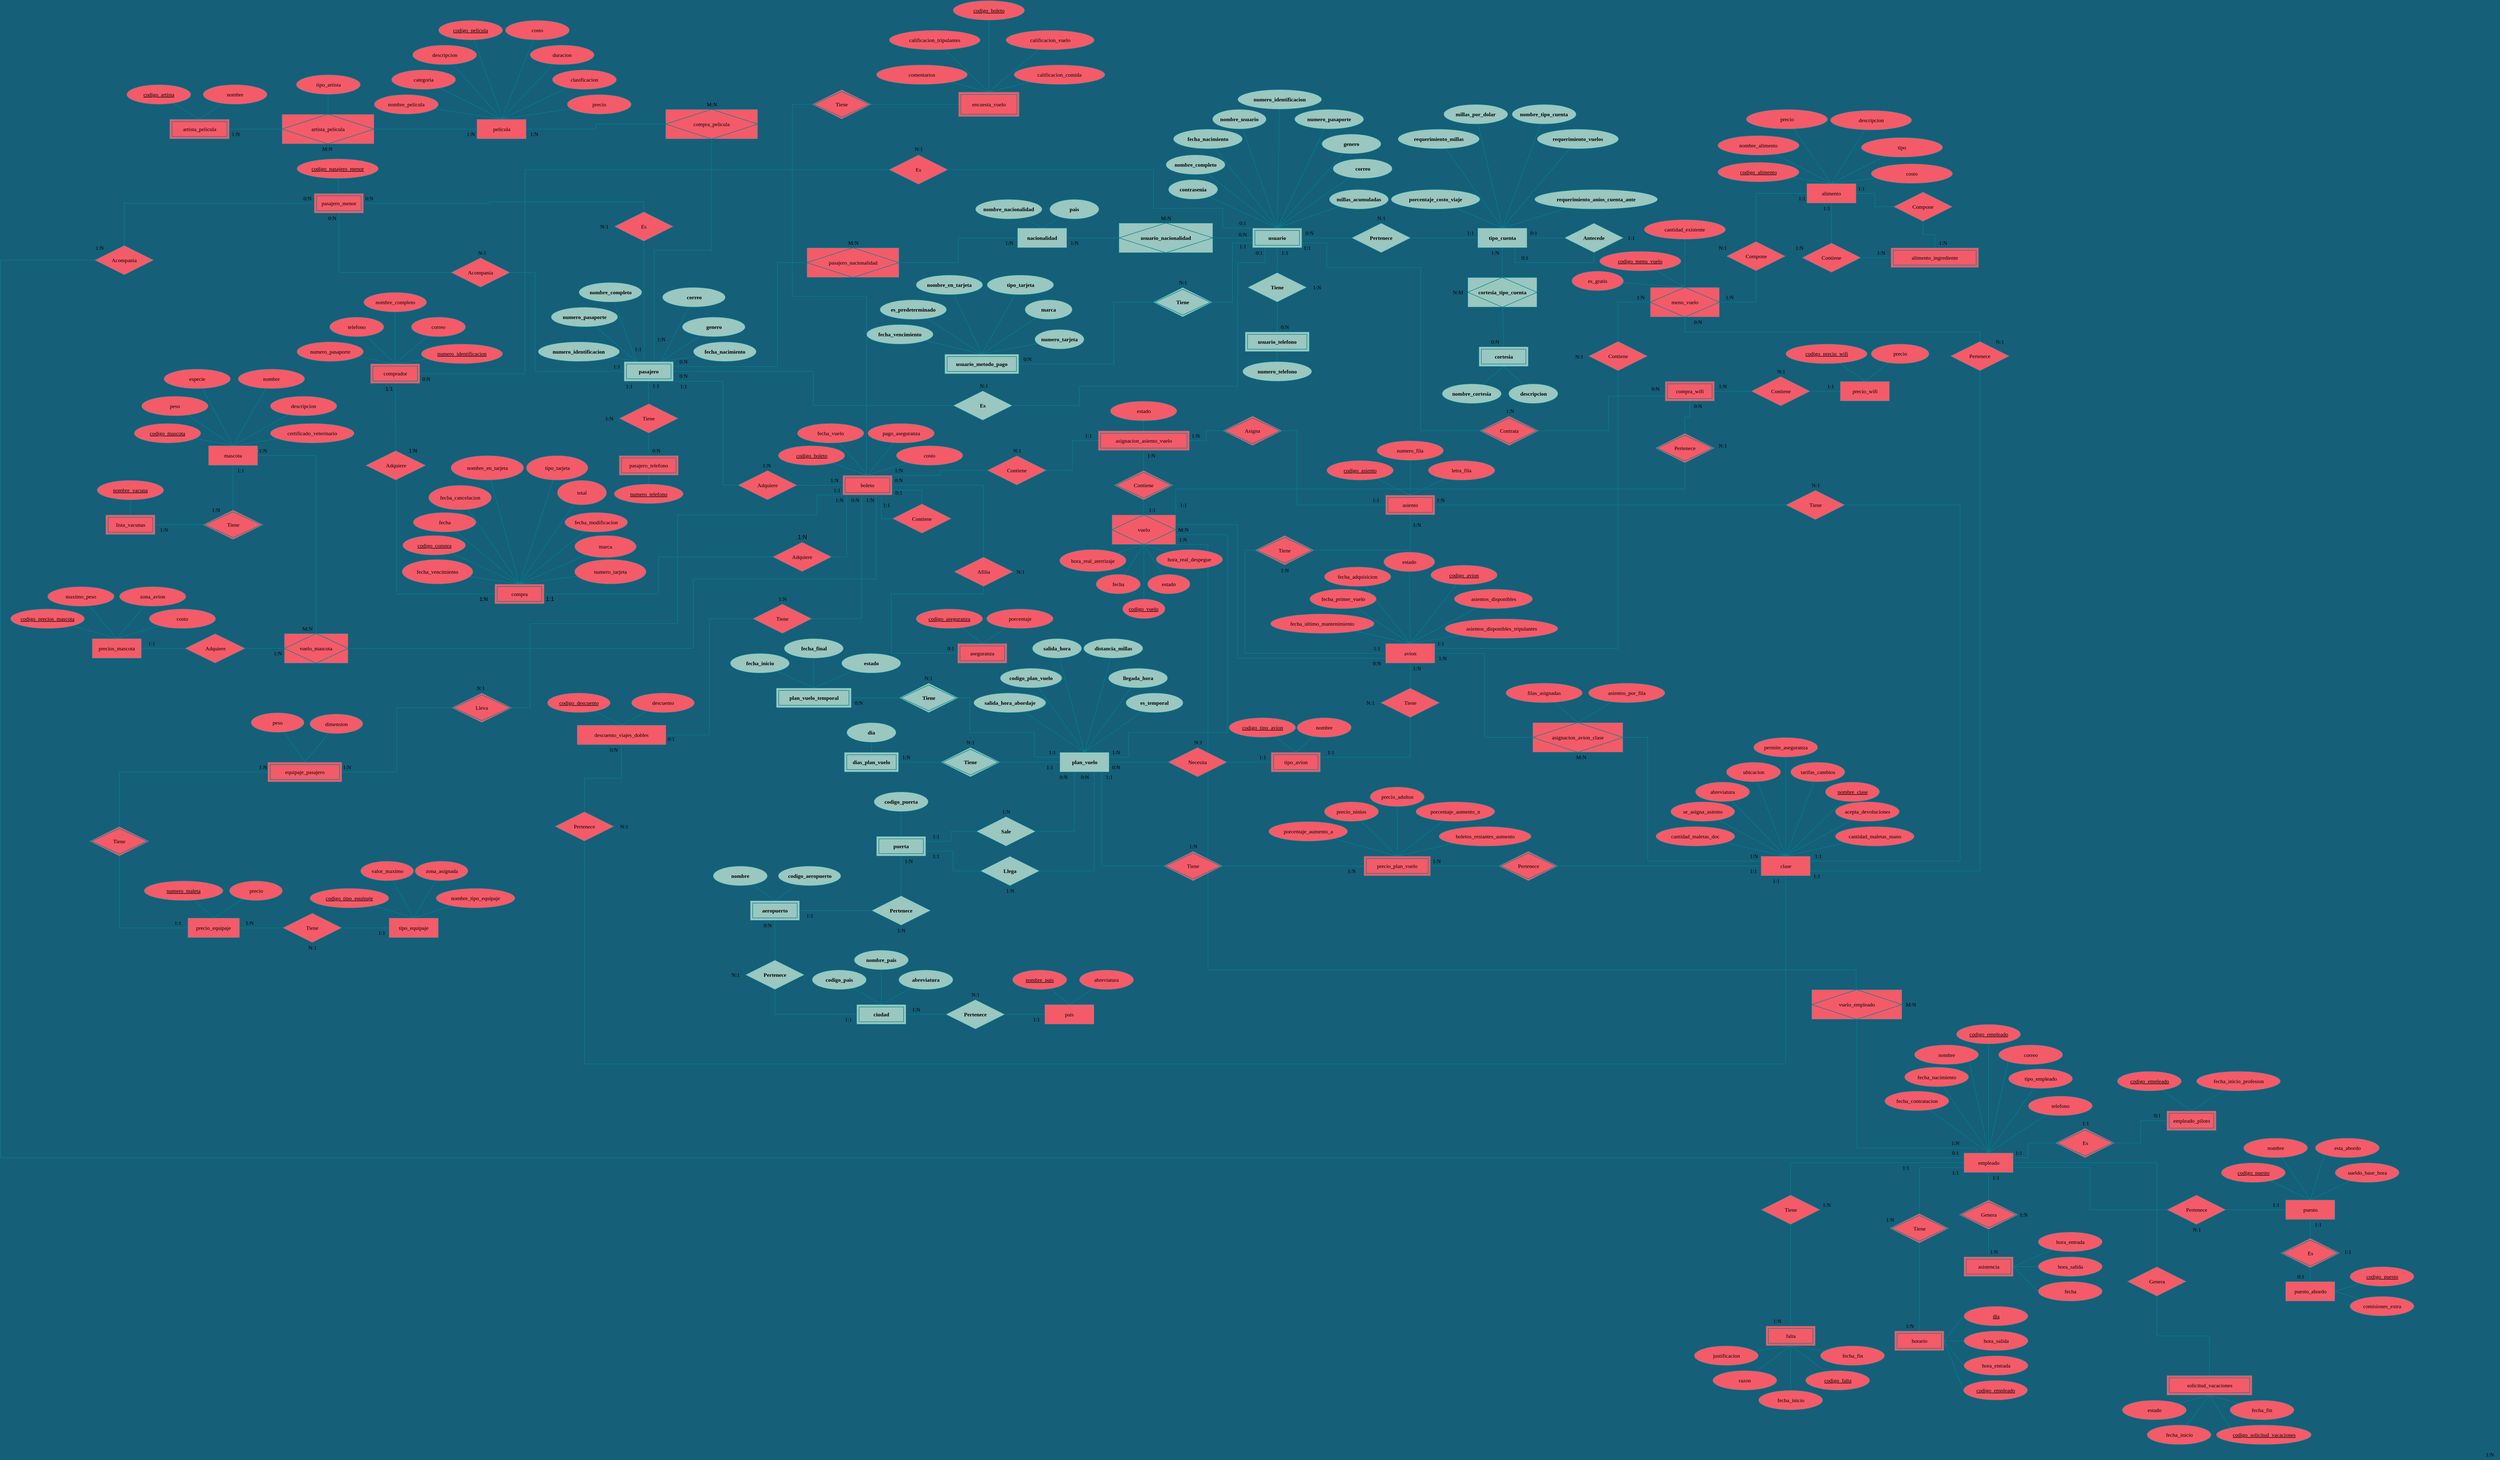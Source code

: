 <mxfile version="16.5.1" type="device"><diagram id="R2lEEEUBdFMjLlhIrx00" name="Page-1"><mxGraphModel dx="3905" dy="583" grid="1" gridSize="10" guides="1" tooltips="1" connect="1" arrows="1" fold="1" page="1" pageScale="1" pageWidth="850" pageHeight="1100" background="#155F78" math="0" shadow="0" extFonts="Permanent Marker^https://fonts.googleapis.com/css?family=Permanent+Marker"><root><mxCell id="0"/><mxCell id="1" parent="0"/><mxCell id="vlxUM6ca_cyr-9wYoMhR-445" value="numero_pasaporte" style="ellipse;whiteSpace=wrap;html=1;align=center;fontFamily=Lucida Console;fontSize=11;fontStyle=1;fillColor=#9AC7BF;strokeColor=#028090;fontColor=#000000;" parent="1" vertex="1"><mxGeometry x="-1267.5" y="640" width="135" height="40" as="geometry"/></mxCell><mxCell id="vlxUM6ca_cyr-9wYoMhR-444" value="pasajero" style="shape=ext;margin=3;double=1;whiteSpace=wrap;html=1;align=center;fontFamily=Lucida Console;fontSize=11;strokeWidth=1;fillColor=#9AC7BF;strokeColor=#028090;fontColor=#000000;fontStyle=1;" parent="1" vertex="1"><mxGeometry x="-1120" y="750" width="100" height="40" as="geometry"/></mxCell><mxCell id="vlxUM6ca_cyr-9wYoMhR-97" value="Pertenece" style="shape=rhombus;perimeter=rhombusPerimeter;whiteSpace=wrap;html=1;align=center;fontFamily=Lucida Console;fontSize=11;fillColor=#9AC7BF;strokeColor=#028090;fontColor=#000000;fontStyle=1;" parent="1" vertex="1"><mxGeometry x="350" y="470" width="120" height="60" as="geometry"/></mxCell><mxCell id="hDHtvGq81mgrBbMq7fad-168" style="edgeStyle=orthogonalEdgeStyle;shape=connector;rounded=0;orthogonalLoop=1;jettySize=auto;html=1;exitX=1;exitY=0;exitDx=0;exitDy=0;fontFamily=Lucida Console;fontSize=11;endArrow=none;endFill=0;entryX=0.5;entryY=1;entryDx=0;entryDy=0;strokeColor=#028090;fontColor=#000000;labelBackgroundColor=#114B5F;" parent="1" source="vlxUM6ca_cyr-9wYoMhR-483" target="hDHtvGq81mgrBbMq7fad-169" edge="1"><mxGeometry relative="1" as="geometry"><mxPoint x="1025" y="960" as="targetPoint"/></mxGeometry></mxCell><mxCell id="hDHtvGq81mgrBbMq7fad-352" style="edgeStyle=orthogonalEdgeStyle;shape=connector;rounded=0;orthogonalLoop=1;jettySize=auto;html=1;exitX=1;exitY=1;exitDx=0;exitDy=0;fontFamily=Lucida Console;fontSize=11;endArrow=none;endFill=0;strokeColor=#028090;fontColor=#000000;labelBackgroundColor=#114B5F;" parent="1" source="vlxUM6ca_cyr-9wYoMhR-483" edge="1"><mxGeometry relative="1" as="geometry"><mxPoint x="1370" y="2030" as="targetPoint"/><Array as="points"><mxPoint x="60" y="1120"/><mxPoint x="60" y="1980"/><mxPoint x="1370" y="1980"/></Array></mxGeometry></mxCell><mxCell id="vlxUM6ca_cyr-9wYoMhR-21" style="edgeStyle=none;rounded=0;orthogonalLoop=1;jettySize=auto;html=1;entryX=0.5;entryY=0;entryDx=0;entryDy=0;endArrow=none;endFill=0;fontFamily=Lucida Console;fontSize=11;strokeColor=#028090;fontColor=#000000;labelBackgroundColor=#114B5F;" parent="1" source="vlxUM6ca_cyr-9wYoMhR-1" target="vlxUM6ca_cyr-9wYoMhR-20" edge="1"><mxGeometry relative="1" as="geometry"/></mxCell><mxCell id="vlxUM6ca_cyr-9wYoMhR-29" style="edgeStyle=none;rounded=0;orthogonalLoop=1;jettySize=auto;html=1;entryX=1;entryY=0.5;entryDx=0;entryDy=0;endArrow=none;endFill=0;fontFamily=Lucida Console;fontSize=11;strokeColor=#028090;fontColor=#000000;labelBackgroundColor=#114B5F;" parent="1" source="vlxUM6ca_cyr-9wYoMhR-1" target="vlxUM6ca_cyr-9wYoMhR-40" edge="1"><mxGeometry relative="1" as="geometry"><mxPoint x="80" y="500" as="targetPoint"/></mxGeometry></mxCell><mxCell id="vlxUM6ca_cyr-9wYoMhR-51" style="edgeStyle=orthogonalEdgeStyle;rounded=0;orthogonalLoop=1;jettySize=auto;html=1;exitX=0;exitY=0.75;exitDx=0;exitDy=0;entryX=1;entryY=0.5;entryDx=0;entryDy=0;endArrow=none;endFill=0;fontFamily=Lucida Console;fontSize=11;strokeColor=#028090;fontColor=#000000;labelBackgroundColor=#114B5F;" parent="1" source="vlxUM6ca_cyr-9wYoMhR-1" target="vlxUM6ca_cyr-9wYoMhR-49" edge="1"><mxGeometry relative="1" as="geometry"/></mxCell><mxCell id="vlxUM6ca_cyr-9wYoMhR-98" style="edgeStyle=none;rounded=0;orthogonalLoop=1;jettySize=auto;html=1;entryX=0;entryY=0.5;entryDx=0;entryDy=0;endArrow=none;endFill=0;fontFamily=Lucida Console;fontSize=11;strokeColor=#028090;fontColor=#000000;labelBackgroundColor=#114B5F;" parent="1" source="vlxUM6ca_cyr-9wYoMhR-1" target="vlxUM6ca_cyr-9wYoMhR-97" edge="1"><mxGeometry relative="1" as="geometry"/></mxCell><mxCell id="vlxUM6ca_cyr-9wYoMhR-567" style="edgeStyle=orthogonalEdgeStyle;shape=connector;rounded=0;orthogonalLoop=1;jettySize=auto;html=1;exitX=0.25;exitY=0;exitDx=0;exitDy=0;fontFamily=Lucida Console;fontSize=11;endArrow=none;endFill=0;entryX=1;entryY=0.5;entryDx=0;entryDy=0;strokeColor=#028090;fontColor=#000000;labelBackgroundColor=#114B5F;" parent="1" source="vlxUM6ca_cyr-9wYoMhR-1" target="vlxUM6ca_cyr-9wYoMhR-566" edge="1"><mxGeometry relative="1" as="geometry"><Array as="points"><mxPoint x="90" y="480"/><mxPoint x="90" y="440"/><mxPoint x="-50" y="440"/><mxPoint x="-50" y="362"/></Array></mxGeometry></mxCell><mxCell id="hDHtvGq81mgrBbMq7fad-164" style="edgeStyle=orthogonalEdgeStyle;shape=connector;rounded=0;orthogonalLoop=1;jettySize=auto;html=1;exitX=1;exitY=0.75;exitDx=0;exitDy=0;entryX=0;entryY=0.75;entryDx=0;entryDy=0;fontFamily=Lucida Console;fontSize=11;endArrow=none;endFill=0;startArrow=none;strokeColor=#028090;fontColor=#000000;labelBackgroundColor=#114B5F;" parent="1" source="vlxUM6ca_cyr-9wYoMhR-1" target="hDHtvGq81mgrBbMq7fad-160" edge="1"><mxGeometry relative="1" as="geometry"><Array as="points"><mxPoint x="300" y="510"/><mxPoint x="300" y="560"/><mxPoint x="490" y="560"/><mxPoint x="490" y="890"/><mxPoint x="870" y="890"/><mxPoint x="870" y="820"/></Array></mxGeometry></mxCell><mxCell id="vlxUM6ca_cyr-9wYoMhR-1" value="usuario" style="shape=ext;margin=3;double=1;whiteSpace=wrap;html=1;align=center;fontFamily=Lucida Console;fontSize=11;strokeWidth=1;fillColor=#9AC7BF;strokeColor=#028090;fontColor=#000000;fontStyle=1" parent="1" vertex="1"><mxGeometry x="150" y="480" width="100" height="40" as="geometry"/></mxCell><mxCell id="vlxUM6ca_cyr-9wYoMhR-11" style="rounded=0;orthogonalLoop=1;jettySize=auto;html=1;entryX=0.5;entryY=0;entryDx=0;entryDy=0;endArrow=none;endFill=0;fontFamily=Lucida Console;fontSize=11;strokeColor=#028090;fontColor=#000000;labelBackgroundColor=#114B5F;" parent="1" source="vlxUM6ca_cyr-9wYoMhR-2" target="vlxUM6ca_cyr-9wYoMhR-1" edge="1"><mxGeometry relative="1" as="geometry"/></mxCell><mxCell id="vlxUM6ca_cyr-9wYoMhR-2" value="nombre_usuario" style="ellipse;whiteSpace=wrap;html=1;align=center;fontStyle=1;fontFamily=Lucida Console;fontSize=11;fillColor=#9AC7BF;strokeColor=#028090;fontColor=#000000;" parent="1" vertex="1"><mxGeometry x="69" y="240" width="109" height="40" as="geometry"/></mxCell><mxCell id="vlxUM6ca_cyr-9wYoMhR-16" style="edgeStyle=none;rounded=0;orthogonalLoop=1;jettySize=auto;html=1;entryX=0.5;entryY=0;entryDx=0;entryDy=0;endArrow=none;endFill=0;fontFamily=Lucida Console;fontSize=11;strokeColor=#028090;fontColor=#000000;labelBackgroundColor=#114B5F;" parent="1" source="vlxUM6ca_cyr-9wYoMhR-3" target="vlxUM6ca_cyr-9wYoMhR-1" edge="1"><mxGeometry relative="1" as="geometry"/></mxCell><mxCell id="vlxUM6ca_cyr-9wYoMhR-3" value="contrasenia" style="ellipse;whiteSpace=wrap;html=1;align=center;fontStyle=1;fontFamily=Lucida Console;fontSize=11;fillColor=#9AC7BF;strokeColor=#028090;fontColor=#000000;" parent="1" vertex="1"><mxGeometry x="-20" y="382" width="100" height="40" as="geometry"/></mxCell><mxCell id="vlxUM6ca_cyr-9wYoMhR-15" style="edgeStyle=none;rounded=0;orthogonalLoop=1;jettySize=auto;html=1;entryX=0.5;entryY=0;entryDx=0;entryDy=0;endArrow=none;endFill=0;fontFamily=Lucida Console;fontSize=11;strokeColor=#028090;fontColor=#000000;labelBackgroundColor=#114B5F;" parent="1" source="vlxUM6ca_cyr-9wYoMhR-4" target="vlxUM6ca_cyr-9wYoMhR-1" edge="1"><mxGeometry relative="1" as="geometry"/></mxCell><mxCell id="vlxUM6ca_cyr-9wYoMhR-4" value="nombre_completo" style="ellipse;whiteSpace=wrap;html=1;align=center;fontStyle=1;fontFamily=Lucida Console;fontSize=11;fillColor=#9AC7BF;strokeColor=#028090;fontColor=#000000;" parent="1" vertex="1"><mxGeometry x="-25" y="332" width="120" height="40" as="geometry"/></mxCell><mxCell id="vlxUM6ca_cyr-9wYoMhR-12" style="rounded=0;orthogonalLoop=1;jettySize=auto;html=1;entryX=0.5;entryY=0;entryDx=0;entryDy=0;endArrow=none;endFill=0;fontFamily=Lucida Console;fontSize=11;strokeColor=#028090;fontColor=#000000;labelBackgroundColor=#114B5F;" parent="1" source="vlxUM6ca_cyr-9wYoMhR-5" target="vlxUM6ca_cyr-9wYoMhR-1" edge="1"><mxGeometry relative="1" as="geometry"/></mxCell><mxCell id="vlxUM6ca_cyr-9wYoMhR-5" value="fecha_nacimiento" style="ellipse;whiteSpace=wrap;html=1;align=center;fontStyle=1;fontFamily=Lucida Console;fontSize=11;fillColor=#9AC7BF;strokeColor=#028090;fontColor=#000000;" parent="1" vertex="1"><mxGeometry x="-10" y="280" width="140" height="40" as="geometry"/></mxCell><mxCell id="vlxUM6ca_cyr-9wYoMhR-13" style="edgeStyle=none;rounded=0;orthogonalLoop=1;jettySize=auto;html=1;entryX=0.5;entryY=0;entryDx=0;entryDy=0;endArrow=none;endFill=0;fontFamily=Lucida Console;fontSize=11;strokeColor=#028090;fontColor=#000000;labelBackgroundColor=#114B5F;" parent="1" source="vlxUM6ca_cyr-9wYoMhR-6" target="vlxUM6ca_cyr-9wYoMhR-1" edge="1"><mxGeometry relative="1" as="geometry"/></mxCell><mxCell id="vlxUM6ca_cyr-9wYoMhR-6" value="genero" style="ellipse;whiteSpace=wrap;html=1;align=center;fontStyle=1;fontFamily=Lucida Console;fontSize=11;fillColor=#9AC7BF;strokeColor=#028090;fontColor=#000000;" parent="1" vertex="1"><mxGeometry x="290" y="290" width="120" height="40" as="geometry"/></mxCell><mxCell id="vlxUM6ca_cyr-9wYoMhR-14" style="edgeStyle=none;rounded=0;orthogonalLoop=1;jettySize=auto;html=1;entryX=0.5;entryY=0;entryDx=0;entryDy=0;endArrow=none;endFill=0;fontFamily=Lucida Console;fontSize=11;strokeColor=#028090;fontColor=#000000;labelBackgroundColor=#114B5F;" parent="1" source="vlxUM6ca_cyr-9wYoMhR-9" target="vlxUM6ca_cyr-9wYoMhR-1" edge="1"><mxGeometry relative="1" as="geometry"/></mxCell><mxCell id="vlxUM6ca_cyr-9wYoMhR-9" value="correo" style="ellipse;whiteSpace=wrap;html=1;align=center;fontStyle=1;fontFamily=Lucida Console;fontSize=11;fillColor=#9AC7BF;strokeColor=#028090;fontColor=#000000;" parent="1" vertex="1"><mxGeometry x="312.5" y="340" width="120" height="40" as="geometry"/></mxCell><mxCell id="vlxUM6ca_cyr-9wYoMhR-17" style="edgeStyle=none;rounded=0;orthogonalLoop=1;jettySize=auto;html=1;endArrow=none;endFill=0;fontFamily=Lucida Console;fontSize=11;strokeColor=#028090;fontColor=#000000;labelBackgroundColor=#114B5F;" parent="1" source="vlxUM6ca_cyr-9wYoMhR-10" edge="1"><mxGeometry relative="1" as="geometry"><mxPoint x="200" y="480" as="targetPoint"/></mxGeometry></mxCell><mxCell id="vlxUM6ca_cyr-9wYoMhR-10" value="millas_acumuladas" style="ellipse;whiteSpace=wrap;html=1;align=center;fontStyle=1;fontFamily=Lucida Console;fontSize=11;fillColor=#9AC7BF;strokeColor=#028090;fontColor=#000000;" parent="1" vertex="1"><mxGeometry x="305" y="402" width="120" height="40" as="geometry"/></mxCell><mxCell id="vlxUM6ca_cyr-9wYoMhR-26" style="edgeStyle=none;rounded=0;orthogonalLoop=1;jettySize=auto;html=1;endArrow=none;endFill=0;fontFamily=Lucida Console;fontSize=11;strokeColor=#028090;fontColor=#000000;labelBackgroundColor=#114B5F;" parent="1" source="vlxUM6ca_cyr-9wYoMhR-18" target="vlxUM6ca_cyr-9wYoMhR-19" edge="1"><mxGeometry relative="1" as="geometry"/></mxCell><mxCell id="vlxUM6ca_cyr-9wYoMhR-18" value="usuario_telefono" style="shape=ext;margin=3;double=1;whiteSpace=wrap;html=1;align=center;fontFamily=Lucida Console;fontSize=11;strokeWidth=1;fillColor=#9AC7BF;strokeColor=#028090;fontColor=#000000;fontStyle=1;" parent="1" vertex="1"><mxGeometry x="135" y="690" width="130" height="40" as="geometry"/></mxCell><mxCell id="vlxUM6ca_cyr-9wYoMhR-19" value="numero_telefono" style="ellipse;whiteSpace=wrap;html=1;align=center;fontFamily=Lucida Console;fontSize=11;fontStyle=1;fillColor=#9AC7BF;strokeColor=#028090;fontColor=#000000;" parent="1" vertex="1"><mxGeometry x="130" y="750" width="140" height="40" as="geometry"/></mxCell><mxCell id="vlxUM6ca_cyr-9wYoMhR-22" style="edgeStyle=none;rounded=0;orthogonalLoop=1;jettySize=auto;html=1;entryX=0.5;entryY=0;entryDx=0;entryDy=0;endArrow=none;endFill=0;fontFamily=Lucida Console;fontSize=11;strokeColor=#028090;fontColor=#000000;labelBackgroundColor=#114B5F;" parent="1" source="vlxUM6ca_cyr-9wYoMhR-20" target="vlxUM6ca_cyr-9wYoMhR-18" edge="1"><mxGeometry relative="1" as="geometry"/></mxCell><mxCell id="vlxUM6ca_cyr-9wYoMhR-20" value="Tiene" style="shape=rhombus;perimeter=rhombusPerimeter;whiteSpace=wrap;html=1;align=center;fontFamily=Lucida Console;fontSize=11;fillColor=#9AC7BF;strokeColor=#028090;fontColor=#000000;fontStyle=1;" parent="1" vertex="1"><mxGeometry x="140" y="570" width="120" height="60" as="geometry"/></mxCell><mxCell id="vlxUM6ca_cyr-9wYoMhR-23" value="0:N" style="text;html=1;align=center;verticalAlign=middle;resizable=0;points=[];autosize=1;strokeColor=none;fillColor=none;fontFamily=Lucida Console;fontSize=11;fontColor=#000000;" parent="1" vertex="1"><mxGeometry x="195" y="670" width="40" height="20" as="geometry"/></mxCell><mxCell id="vlxUM6ca_cyr-9wYoMhR-24" value="1:1" style="text;html=1;align=center;verticalAlign=middle;resizable=0;points=[];autosize=1;strokeColor=none;fillColor=none;fontFamily=Lucida Console;fontSize=11;fontColor=#000000;" parent="1" vertex="1"><mxGeometry x="195" y="520" width="40" height="20" as="geometry"/></mxCell><mxCell id="vlxUM6ca_cyr-9wYoMhR-25" value="1:N" style="text;html=1;align=center;verticalAlign=middle;resizable=0;points=[];autosize=1;strokeColor=none;fillColor=none;fontFamily=Lucida Console;fontSize=11;fontColor=#000000;" parent="1" vertex="1"><mxGeometry x="260" y="590" width="40" height="20" as="geometry"/></mxCell><mxCell id="vlxUM6ca_cyr-9wYoMhR-454" style="edgeStyle=orthogonalEdgeStyle;shape=connector;rounded=0;orthogonalLoop=1;jettySize=auto;html=1;entryX=1;entryY=0.5;entryDx=0;entryDy=0;fontFamily=Lucida Console;fontSize=11;endArrow=none;endFill=0;strokeColor=#028090;fontColor=#000000;labelBackgroundColor=#114B5F;" parent="1" source="vlxUM6ca_cyr-9wYoMhR-31" target="vlxUM6ca_cyr-9wYoMhR-453" edge="1"><mxGeometry relative="1" as="geometry"/></mxCell><mxCell id="vlxUM6ca_cyr-9wYoMhR-31" value="nacionalidad" style="whiteSpace=wrap;html=1;align=center;fontFamily=Lucida Console;fontSize=11;fillColor=#9AC7BF;strokeColor=#028090;fontColor=#000000;fontStyle=1;" parent="1" vertex="1"><mxGeometry x="-325" y="480" width="100" height="40" as="geometry"/></mxCell><mxCell id="vlxUM6ca_cyr-9wYoMhR-42" style="edgeStyle=none;rounded=0;orthogonalLoop=1;jettySize=auto;html=1;entryX=0.5;entryY=0;entryDx=0;entryDy=0;endArrow=none;endFill=0;fontFamily=Lucida Console;fontSize=11;strokeColor=#028090;fontColor=#000000;labelBackgroundColor=#114B5F;" parent="1" source="vlxUM6ca_cyr-9wYoMhR-32" target="vlxUM6ca_cyr-9wYoMhR-31" edge="1"><mxGeometry relative="1" as="geometry"/></mxCell><mxCell id="vlxUM6ca_cyr-9wYoMhR-32" value="nombre_nacionalidad" style="ellipse;whiteSpace=wrap;html=1;align=center;fontStyle=1;fontFamily=Lucida Console;fontSize=11;fillColor=#9AC7BF;strokeColor=#028090;fontColor=#000000;" parent="1" vertex="1"><mxGeometry x="-410" y="422" width="135" height="40" as="geometry"/></mxCell><mxCell id="vlxUM6ca_cyr-9wYoMhR-43" style="edgeStyle=none;rounded=0;orthogonalLoop=1;jettySize=auto;html=1;entryX=0.5;entryY=0;entryDx=0;entryDy=0;endArrow=none;endFill=0;fontFamily=Lucida Console;fontSize=11;strokeColor=#028090;fontColor=#000000;labelBackgroundColor=#114B5F;" parent="1" source="vlxUM6ca_cyr-9wYoMhR-33" target="vlxUM6ca_cyr-9wYoMhR-31" edge="1"><mxGeometry relative="1" as="geometry"/></mxCell><mxCell id="vlxUM6ca_cyr-9wYoMhR-33" value="pais" style="ellipse;whiteSpace=wrap;html=1;align=center;fontFamily=Lucida Console;fontSize=11;fontStyle=1;fillColor=#9AC7BF;strokeColor=#028090;fontColor=#000000;" parent="1" vertex="1"><mxGeometry x="-260" y="422" width="100" height="40" as="geometry"/></mxCell><mxCell id="vlxUM6ca_cyr-9wYoMhR-41" style="edgeStyle=none;rounded=0;orthogonalLoop=1;jettySize=auto;html=1;endArrow=none;endFill=0;fontFamily=Lucida Console;fontSize=11;strokeColor=#028090;fontColor=#000000;labelBackgroundColor=#114B5F;" parent="1" source="vlxUM6ca_cyr-9wYoMhR-40" target="vlxUM6ca_cyr-9wYoMhR-31" edge="1"><mxGeometry relative="1" as="geometry"/></mxCell><mxCell id="vlxUM6ca_cyr-9wYoMhR-40" value="usuario_nacionalidad" style="shape=associativeEntity;whiteSpace=wrap;html=1;align=center;fontFamily=Lucida Console;fontSize=11;fillColor=#9AC7BF;strokeColor=#028090;fontColor=#000000;fontStyle=1;" parent="1" vertex="1"><mxGeometry x="-120" y="470" width="190" height="60" as="geometry"/></mxCell><mxCell id="vlxUM6ca_cyr-9wYoMhR-44" value="1:N" style="text;html=1;align=center;verticalAlign=middle;resizable=0;points=[];autosize=1;strokeColor=none;fillColor=none;fontFamily=Lucida Console;fontSize=11;fontColor=#000000;" parent="1" vertex="1"><mxGeometry x="-230" y="500" width="40" height="20" as="geometry"/></mxCell><mxCell id="vlxUM6ca_cyr-9wYoMhR-45" value="0:N" style="text;html=1;align=center;verticalAlign=middle;resizable=0;points=[];autosize=1;strokeColor=none;fillColor=none;fontFamily=Lucida Console;fontSize=11;fontColor=#000000;" parent="1" vertex="1"><mxGeometry x="110" y="483" width="40" height="20" as="geometry"/></mxCell><mxCell id="vlxUM6ca_cyr-9wYoMhR-46" value="M:N" style="text;html=1;align=center;verticalAlign=middle;resizable=0;points=[];autosize=1;strokeColor=none;fillColor=none;fontFamily=Lucida Console;fontSize=11;fontColor=#000000;" parent="1" vertex="1"><mxGeometry x="-45" y="450" width="40" height="20" as="geometry"/></mxCell><mxCell id="vlxUM6ca_cyr-9wYoMhR-47" value="usuario_metodo_pago" style="shape=ext;margin=3;double=1;whiteSpace=wrap;html=1;align=center;fontFamily=Lucida Console;fontSize=11;strokeWidth=1;fillColor=#9AC7BF;strokeColor=#028090;fontColor=#000000;fontStyle=1;" parent="1" vertex="1"><mxGeometry x="-472" y="735" width="150" height="40" as="geometry"/></mxCell><mxCell id="vlxUM6ca_cyr-9wYoMhR-52" style="edgeStyle=orthogonalEdgeStyle;rounded=0;orthogonalLoop=1;jettySize=auto;html=1;entryX=1;entryY=0.5;entryDx=0;entryDy=0;endArrow=none;endFill=0;exitX=0;exitY=0.5;exitDx=0;exitDy=0;fontFamily=Lucida Console;fontSize=11;strokeColor=#028090;fontColor=#000000;labelBackgroundColor=#114B5F;" parent="1" source="vlxUM6ca_cyr-9wYoMhR-49" target="vlxUM6ca_cyr-9wYoMhR-47" edge="1"><mxGeometry relative="1" as="geometry"><mxPoint x="-77" y="680" as="sourcePoint"/><Array as="points"><mxPoint x="-130" y="630"/><mxPoint x="-130" y="755"/></Array></mxGeometry></mxCell><mxCell id="vlxUM6ca_cyr-9wYoMhR-49" value="Tiene" style="shape=rhombus;double=1;perimeter=rhombusPerimeter;whiteSpace=wrap;html=1;align=center;fontFamily=Lucida Console;fontSize=11;strokeWidth=1;fillColor=#9AC7BF;strokeColor=#028090;fontColor=#000000;fontStyle=1;" parent="1" vertex="1"><mxGeometry x="-51" y="600" width="120" height="60" as="geometry"/></mxCell><mxCell id="vlxUM6ca_cyr-9wYoMhR-158" style="edgeStyle=none;rounded=0;orthogonalLoop=1;jettySize=auto;html=1;entryX=0.5;entryY=0;entryDx=0;entryDy=0;endArrow=none;endFill=0;fontFamily=Lucida Console;fontSize=11;strokeColor=#028090;fontColor=#000000;labelBackgroundColor=#114B5F;" parent="1" source="vlxUM6ca_cyr-9wYoMhR-55" target="vlxUM6ca_cyr-9wYoMhR-47" edge="1"><mxGeometry relative="1" as="geometry"/></mxCell><mxCell id="vlxUM6ca_cyr-9wYoMhR-55" value="fecha_vencimiento" style="ellipse;whiteSpace=wrap;html=1;align=center;fontFamily=Lucida Console;fontSize=11;fillColor=#F45B69;strokeColor=#028090;fontColor=#000000;" parent="1" vertex="1"><mxGeometry x="-630" y="675" width="135" height="40" as="geometry"/></mxCell><mxCell id="vlxUM6ca_cyr-9wYoMhR-156" style="edgeStyle=none;rounded=0;orthogonalLoop=1;jettySize=auto;html=1;entryX=0.5;entryY=0;entryDx=0;entryDy=0;endArrow=none;endFill=0;fontFamily=Lucida Console;fontSize=11;strokeColor=#028090;fontColor=#000000;labelBackgroundColor=#114B5F;" parent="1" source="vlxUM6ca_cyr-9wYoMhR-56" target="vlxUM6ca_cyr-9wYoMhR-47" edge="1"><mxGeometry relative="1" as="geometry"/></mxCell><mxCell id="vlxUM6ca_cyr-9wYoMhR-56" value="nombre_en_tarjeta" style="ellipse;whiteSpace=wrap;html=1;align=center;fontFamily=Lucida Console;fontSize=11;fillColor=#F45B69;strokeColor=#028090;fontColor=#000000;" parent="1" vertex="1"><mxGeometry x="-530" y="575" width="135" height="40" as="geometry"/></mxCell><mxCell id="vlxUM6ca_cyr-9wYoMhR-160" style="edgeStyle=none;rounded=0;orthogonalLoop=1;jettySize=auto;html=1;endArrow=none;endFill=0;entryX=0.5;entryY=0;entryDx=0;entryDy=0;fontFamily=Lucida Console;fontSize=11;strokeColor=#028090;fontColor=#000000;labelBackgroundColor=#114B5F;" parent="1" source="vlxUM6ca_cyr-9wYoMhR-57" target="vlxUM6ca_cyr-9wYoMhR-47" edge="1"><mxGeometry relative="1" as="geometry"><mxPoint x="-380" y="695" as="targetPoint"/></mxGeometry></mxCell><mxCell id="vlxUM6ca_cyr-9wYoMhR-57" value="tipo_tarjeta" style="ellipse;whiteSpace=wrap;html=1;align=center;fontFamily=Lucida Console;fontSize=11;fillColor=#F45B69;strokeColor=#028090;fontColor=#000000;" parent="1" vertex="1"><mxGeometry x="-386.5" y="575" width="135" height="40" as="geometry"/></mxCell><mxCell id="vlxUM6ca_cyr-9wYoMhR-161" style="edgeStyle=none;rounded=0;orthogonalLoop=1;jettySize=auto;html=1;entryX=0.5;entryY=0;entryDx=0;entryDy=0;endArrow=none;endFill=0;fontFamily=Lucida Console;fontSize=11;strokeColor=#028090;fontColor=#000000;labelBackgroundColor=#114B5F;" parent="1" source="vlxUM6ca_cyr-9wYoMhR-58" target="vlxUM6ca_cyr-9wYoMhR-47" edge="1"><mxGeometry relative="1" as="geometry"/></mxCell><mxCell id="vlxUM6ca_cyr-9wYoMhR-58" value="marca" style="ellipse;whiteSpace=wrap;html=1;align=center;fontFamily=Lucida Console;fontSize=11;fillColor=#9AC7BF;strokeColor=#028090;fontColor=#000000;fontStyle=1;" parent="1" vertex="1"><mxGeometry x="-310" y="625" width="96" height="40" as="geometry"/></mxCell><mxCell id="vlxUM6ca_cyr-9wYoMhR-65" value="0:N" style="text;html=1;align=center;verticalAlign=middle;resizable=0;points=[];autosize=1;strokeColor=none;fillColor=none;fontFamily=Lucida Console;fontSize=11;fontColor=#000000;" parent="1" vertex="1"><mxGeometry x="-325" y="735" width="40" height="20" as="geometry"/></mxCell><mxCell id="vlxUM6ca_cyr-9wYoMhR-66" value="1:1" style="text;html=1;align=center;verticalAlign=middle;resizable=0;points=[];autosize=1;strokeColor=none;fillColor=none;fontFamily=Lucida Console;fontSize=11;fontColor=#000000;" parent="1" vertex="1"><mxGeometry x="110" y="507" width="40" height="20" as="geometry"/></mxCell><mxCell id="vlxUM6ca_cyr-9wYoMhR-67" value="N:1" style="text;html=1;align=center;verticalAlign=middle;resizable=0;points=[];autosize=1;strokeColor=none;fillColor=none;fontFamily=Lucida Console;fontSize=11;fontColor=#000000;" parent="1" vertex="1"><mxGeometry x="-11" y="580" width="40" height="20" as="geometry"/></mxCell><mxCell id="vlxUM6ca_cyr-9wYoMhR-99" style="edgeStyle=none;rounded=0;orthogonalLoop=1;jettySize=auto;html=1;entryX=1;entryY=0.5;entryDx=0;entryDy=0;endArrow=none;endFill=0;fontFamily=Lucida Console;fontSize=11;strokeColor=#028090;fontColor=#000000;labelBackgroundColor=#114B5F;" parent="1" source="vlxUM6ca_cyr-9wYoMhR-71" target="vlxUM6ca_cyr-9wYoMhR-97" edge="1"><mxGeometry relative="1" as="geometry"/></mxCell><mxCell id="vlxUM6ca_cyr-9wYoMhR-103" style="edgeStyle=none;rounded=0;orthogonalLoop=1;jettySize=auto;html=1;entryX=0.5;entryY=0;entryDx=0;entryDy=0;endArrow=none;endFill=0;fontFamily=Lucida Console;fontSize=11;strokeColor=#028090;fontColor=#000000;labelBackgroundColor=#114B5F;" parent="1" source="vlxUM6ca_cyr-9wYoMhR-71" target="vlxUM6ca_cyr-9wYoMhR-88" edge="1"><mxGeometry relative="1" as="geometry"/></mxCell><mxCell id="vlxUM6ca_cyr-9wYoMhR-114" style="edgeStyle=orthogonalEdgeStyle;rounded=0;orthogonalLoop=1;jettySize=auto;html=1;entryX=0;entryY=0.5;entryDx=0;entryDy=0;endArrow=none;endFill=0;fontFamily=Lucida Console;fontSize=11;strokeColor=#028090;fontColor=#000000;labelBackgroundColor=#114B5F;" parent="1" source="vlxUM6ca_cyr-9wYoMhR-71" target="vlxUM6ca_cyr-9wYoMhR-113" edge="1"><mxGeometry relative="1" as="geometry"/></mxCell><mxCell id="vlxUM6ca_cyr-9wYoMhR-71" value="tipo_cuenta" style="whiteSpace=wrap;html=1;align=center;fontFamily=Lucida Console;fontSize=11;fillColor=#9AC7BF;strokeColor=#028090;fontColor=#000000;fontStyle=1" parent="1" vertex="1"><mxGeometry x="605" y="480" width="100" height="40" as="geometry"/></mxCell><mxCell id="vlxUM6ca_cyr-9wYoMhR-96" style="edgeStyle=none;rounded=0;orthogonalLoop=1;jettySize=auto;html=1;entryX=0.5;entryY=0;entryDx=0;entryDy=0;endArrow=none;endFill=0;fontFamily=Lucida Console;fontSize=11;strokeColor=#028090;fontColor=#000000;labelBackgroundColor=#114B5F;" parent="1" source="vlxUM6ca_cyr-9wYoMhR-72" target="vlxUM6ca_cyr-9wYoMhR-71" edge="1"><mxGeometry relative="1" as="geometry"/></mxCell><mxCell id="vlxUM6ca_cyr-9wYoMhR-72" value="nombre_tipo_cuenta" style="ellipse;whiteSpace=wrap;html=1;align=center;fontStyle=1;fontFamily=Lucida Console;fontSize=11;fillColor=#9AC7BF;strokeColor=#028090;fontColor=#000000;" parent="1" vertex="1"><mxGeometry x="674.38" y="230" width="130" height="40" as="geometry"/></mxCell><mxCell id="vlxUM6ca_cyr-9wYoMhR-95" style="edgeStyle=none;rounded=0;orthogonalLoop=1;jettySize=auto;html=1;entryX=0.5;entryY=0;entryDx=0;entryDy=0;endArrow=none;endFill=0;fontFamily=Lucida Console;fontSize=11;strokeColor=#028090;fontColor=#000000;labelBackgroundColor=#114B5F;" parent="1" source="vlxUM6ca_cyr-9wYoMhR-73" target="vlxUM6ca_cyr-9wYoMhR-71" edge="1"><mxGeometry relative="1" as="geometry"/></mxCell><mxCell id="vlxUM6ca_cyr-9wYoMhR-73" value="millas_por_dolar" style="ellipse;whiteSpace=wrap;html=1;align=center;fontFamily=Lucida Console;fontSize=11;fontStyle=1;fillColor=#9AC7BF;strokeColor=#028090;fontColor=#000000;" parent="1" vertex="1"><mxGeometry x="536.25" y="230" width="130" height="40" as="geometry"/></mxCell><mxCell id="vlxUM6ca_cyr-9wYoMhR-94" style="edgeStyle=none;rounded=0;orthogonalLoop=1;jettySize=auto;html=1;entryX=0.5;entryY=0;entryDx=0;entryDy=0;endArrow=none;endFill=0;fontFamily=Lucida Console;fontSize=11;strokeColor=#028090;fontColor=#000000;labelBackgroundColor=#114B5F;" parent="1" source="vlxUM6ca_cyr-9wYoMhR-74" target="vlxUM6ca_cyr-9wYoMhR-71" edge="1"><mxGeometry relative="1" as="geometry"/></mxCell><mxCell id="vlxUM6ca_cyr-9wYoMhR-74" value="porcentaje_costo_viaje" style="ellipse;whiteSpace=wrap;html=1;align=center;fontFamily=Lucida Console;fontSize=11;fontStyle=1;fillColor=#9AC7BF;strokeColor=#028090;fontColor=#000000;" parent="1" vertex="1"><mxGeometry x="430" y="402" width="180" height="40" as="geometry"/></mxCell><mxCell id="vlxUM6ca_cyr-9wYoMhR-92" style="edgeStyle=none;rounded=0;orthogonalLoop=1;jettySize=auto;html=1;entryX=0.5;entryY=0;entryDx=0;entryDy=0;endArrow=none;endFill=0;fontFamily=Lucida Console;fontSize=11;strokeColor=#028090;fontColor=#000000;labelBackgroundColor=#114B5F;" parent="1" source="vlxUM6ca_cyr-9wYoMhR-75" target="vlxUM6ca_cyr-9wYoMhR-71" edge="1"><mxGeometry relative="1" as="geometry"/></mxCell><mxCell id="vlxUM6ca_cyr-9wYoMhR-75" value="requerimiento_vuelos" style="ellipse;whiteSpace=wrap;html=1;align=center;fontFamily=Lucida Console;fontSize=11;fontStyle=1;fillColor=#9AC7BF;strokeColor=#028090;fontColor=#000000;" parent="1" vertex="1"><mxGeometry x="725" y="280" width="165" height="40" as="geometry"/></mxCell><mxCell id="vlxUM6ca_cyr-9wYoMhR-93" style="edgeStyle=none;rounded=0;orthogonalLoop=1;jettySize=auto;html=1;endArrow=none;endFill=0;entryX=0.5;entryY=0;entryDx=0;entryDy=0;fontFamily=Lucida Console;fontSize=11;strokeColor=#028090;fontColor=#000000;labelBackgroundColor=#114B5F;" parent="1" source="vlxUM6ca_cyr-9wYoMhR-76" target="vlxUM6ca_cyr-9wYoMhR-71" edge="1"><mxGeometry relative="1" as="geometry"><mxPoint x="650" y="480" as="targetPoint"/></mxGeometry></mxCell><mxCell id="vlxUM6ca_cyr-9wYoMhR-76" value="requerimiento_millas" style="ellipse;whiteSpace=wrap;html=1;align=center;fontFamily=Lucida Console;fontSize=11;fontStyle=1;fillColor=#9AC7BF;strokeColor=#028090;fontColor=#000000;" parent="1" vertex="1"><mxGeometry x="443.75" y="280" width="165" height="40" as="geometry"/></mxCell><mxCell id="vlxUM6ca_cyr-9wYoMhR-90" style="edgeStyle=none;rounded=0;orthogonalLoop=1;jettySize=auto;html=1;entryX=0.5;entryY=0;entryDx=0;entryDy=0;endArrow=none;endFill=0;fontFamily=Lucida Console;fontSize=11;strokeColor=#028090;fontColor=#000000;labelBackgroundColor=#114B5F;" parent="1" source="vlxUM6ca_cyr-9wYoMhR-77" target="vlxUM6ca_cyr-9wYoMhR-71" edge="1"><mxGeometry relative="1" as="geometry"/></mxCell><mxCell id="vlxUM6ca_cyr-9wYoMhR-77" value="requerimiento_anios_cuenta_ante" style="ellipse;whiteSpace=wrap;html=1;align=center;fontFamily=Lucida Console;fontSize=11;fontStyle=1;fillColor=#9AC7BF;strokeColor=#028090;fontColor=#000000;" parent="1" vertex="1"><mxGeometry x="720" y="402" width="248.75" height="40" as="geometry"/></mxCell><mxCell id="vlxUM6ca_cyr-9wYoMhR-79" value="cortesia" style="shape=ext;margin=3;double=1;whiteSpace=wrap;html=1;align=center;fontFamily=Lucida Console;fontSize=11;strokeWidth=1;fillColor=#9AC7BF;strokeColor=#028090;fontColor=#000000;fontStyle=1;" parent="1" vertex="1"><mxGeometry x="607.5" y="720" width="100" height="40" as="geometry"/></mxCell><mxCell id="vlxUM6ca_cyr-9wYoMhR-86" style="edgeStyle=none;rounded=0;orthogonalLoop=1;jettySize=auto;html=1;entryX=0.5;entryY=1;entryDx=0;entryDy=0;endArrow=none;endFill=0;fontFamily=Lucida Console;fontSize=11;strokeColor=#028090;fontColor=#000000;labelBackgroundColor=#114B5F;" parent="1" source="vlxUM6ca_cyr-9wYoMhR-84" target="vlxUM6ca_cyr-9wYoMhR-79" edge="1"><mxGeometry relative="1" as="geometry"/></mxCell><mxCell id="vlxUM6ca_cyr-9wYoMhR-84" value="nombre_cortesia" style="ellipse;whiteSpace=wrap;html=1;align=center;fontStyle=1;fontFamily=Lucida Console;fontSize=11;fillColor=#9AC7BF;strokeColor=#028090;fontColor=#000000;" parent="1" vertex="1"><mxGeometry x="533.13" y="795" width="120" height="40" as="geometry"/></mxCell><mxCell id="vlxUM6ca_cyr-9wYoMhR-87" style="edgeStyle=none;rounded=0;orthogonalLoop=1;jettySize=auto;html=1;entryX=0.5;entryY=1;entryDx=0;entryDy=0;endArrow=none;endFill=0;fontFamily=Lucida Console;fontSize=11;strokeColor=#028090;fontColor=#000000;labelBackgroundColor=#114B5F;" parent="1" source="vlxUM6ca_cyr-9wYoMhR-85" target="vlxUM6ca_cyr-9wYoMhR-79" edge="1"><mxGeometry relative="1" as="geometry"/></mxCell><mxCell id="vlxUM6ca_cyr-9wYoMhR-85" value="descripcion" style="ellipse;whiteSpace=wrap;html=1;align=center;fontFamily=Lucida Console;fontSize=11;fontStyle=1;fillColor=#9AC7BF;strokeColor=#028090;fontColor=#000000;" parent="1" vertex="1"><mxGeometry x="667.5" y="795" width="100" height="40" as="geometry"/></mxCell><mxCell id="vlxUM6ca_cyr-9wYoMhR-104" style="edgeStyle=none;rounded=0;orthogonalLoop=1;jettySize=auto;html=1;entryX=0.5;entryY=0;entryDx=0;entryDy=0;endArrow=none;endFill=0;fontFamily=Lucida Console;fontSize=11;strokeColor=#028090;fontColor=#000000;labelBackgroundColor=#114B5F;" parent="1" source="vlxUM6ca_cyr-9wYoMhR-88" target="vlxUM6ca_cyr-9wYoMhR-79" edge="1"><mxGeometry relative="1" as="geometry"/></mxCell><mxCell id="vlxUM6ca_cyr-9wYoMhR-88" value="cortesia_tipo_cuenta" style="shape=associativeEntity;whiteSpace=wrap;html=1;align=center;fontFamily=Lucida Console;fontSize=11;fillColor=#9AC7BF;strokeColor=#028090;fontColor=#000000;fontStyle=1;" parent="1" vertex="1"><mxGeometry x="585" y="580" width="140" height="60" as="geometry"/></mxCell><mxCell id="vlxUM6ca_cyr-9wYoMhR-100" value="0:N" style="text;html=1;align=center;verticalAlign=middle;resizable=0;points=[];autosize=1;strokeColor=none;fillColor=none;fontFamily=Lucida Console;fontSize=11;fontColor=#000000;" parent="1" vertex="1"><mxGeometry x="245" y="480" width="40" height="20" as="geometry"/></mxCell><mxCell id="vlxUM6ca_cyr-9wYoMhR-101" value="1:1" style="text;html=1;align=center;verticalAlign=middle;resizable=0;points=[];autosize=1;strokeColor=none;fillColor=none;fontFamily=Lucida Console;fontSize=11;fontColor=#000000;" parent="1" vertex="1"><mxGeometry x="570" y="480" width="40" height="20" as="geometry"/></mxCell><mxCell id="vlxUM6ca_cyr-9wYoMhR-102" value="N:1" style="text;html=1;align=center;verticalAlign=middle;resizable=0;points=[];autosize=1;strokeColor=none;fillColor=none;fontFamily=Lucida Console;fontSize=11;fontColor=#000000;" parent="1" vertex="1"><mxGeometry x="390" y="450" width="40" height="20" as="geometry"/></mxCell><mxCell id="vlxUM6ca_cyr-9wYoMhR-105" value="1:N" style="text;html=1;align=center;verticalAlign=middle;resizable=0;points=[];autosize=1;strokeColor=none;fillColor=none;fontFamily=Lucida Console;fontSize=11;fontColor=#000000;" parent="1" vertex="1"><mxGeometry x="620" y="520" width="40" height="20" as="geometry"/></mxCell><mxCell id="vlxUM6ca_cyr-9wYoMhR-106" value="0:N" style="text;html=1;align=center;verticalAlign=middle;resizable=0;points=[];autosize=1;strokeColor=none;fillColor=none;fontFamily=Lucida Console;fontSize=11;fontColor=#000000;" parent="1" vertex="1"><mxGeometry x="620" y="700" width="40" height="20" as="geometry"/></mxCell><mxCell id="vlxUM6ca_cyr-9wYoMhR-107" value="N:M" style="text;html=1;align=center;verticalAlign=middle;resizable=0;points=[];autosize=1;strokeColor=none;fillColor=none;fontFamily=Lucida Console;fontSize=11;fontColor=#000000;" parent="1" vertex="1"><mxGeometry x="545" y="600" width="40" height="20" as="geometry"/></mxCell><mxCell id="vlxUM6ca_cyr-9wYoMhR-110" style="edgeStyle=none;rounded=0;orthogonalLoop=1;jettySize=auto;html=1;entryX=0.5;entryY=0;entryDx=0;entryDy=0;endArrow=none;endFill=0;fontFamily=Lucida Console;fontSize=11;strokeColor=#028090;fontColor=#000000;labelBackgroundColor=#114B5F;" parent="1" source="vlxUM6ca_cyr-9wYoMhR-108" target="vlxUM6ca_cyr-9wYoMhR-1" edge="1"><mxGeometry relative="1" as="geometry"/></mxCell><mxCell id="vlxUM6ca_cyr-9wYoMhR-108" value="numero_pasaporte" style="ellipse;whiteSpace=wrap;html=1;align=center;fontStyle=1;fontFamily=Lucida Console;fontSize=11;fillColor=#9AC7BF;strokeColor=#028090;fontColor=#000000;" parent="1" vertex="1"><mxGeometry x="235" y="240" width="140" height="40" as="geometry"/></mxCell><mxCell id="vlxUM6ca_cyr-9wYoMhR-112" style="edgeStyle=none;rounded=0;orthogonalLoop=1;jettySize=auto;html=1;entryX=0.5;entryY=0;entryDx=0;entryDy=0;endArrow=none;endFill=0;fontFamily=Lucida Console;fontSize=11;strokeColor=#028090;fontColor=#000000;labelBackgroundColor=#114B5F;" parent="1" source="vlxUM6ca_cyr-9wYoMhR-111" target="vlxUM6ca_cyr-9wYoMhR-1" edge="1"><mxGeometry relative="1" as="geometry"/></mxCell><mxCell id="vlxUM6ca_cyr-9wYoMhR-111" value="numero_identificacion" style="ellipse;whiteSpace=wrap;html=1;align=center;fontStyle=1;fontFamily=Lucida Console;fontSize=11;fillColor=#9AC7BF;strokeColor=#028090;fontColor=#000000;" parent="1" vertex="1"><mxGeometry x="120" y="200" width="170" height="40" as="geometry"/></mxCell><mxCell id="vlxUM6ca_cyr-9wYoMhR-115" style="edgeStyle=orthogonalEdgeStyle;rounded=0;orthogonalLoop=1;jettySize=auto;html=1;entryX=0.75;entryY=1;entryDx=0;entryDy=0;endArrow=none;endFill=0;fontFamily=Lucida Console;fontSize=11;strokeColor=#028090;fontColor=#000000;labelBackgroundColor=#114B5F;" parent="1" source="vlxUM6ca_cyr-9wYoMhR-113" target="vlxUM6ca_cyr-9wYoMhR-71" edge="1"><mxGeometry relative="1" as="geometry"><Array as="points"><mxPoint x="840" y="550"/><mxPoint x="680" y="550"/></Array></mxGeometry></mxCell><mxCell id="vlxUM6ca_cyr-9wYoMhR-113" value="Antecede" style="shape=rhombus;perimeter=rhombusPerimeter;whiteSpace=wrap;html=1;align=center;fontFamily=Lucida Console;fontSize=11;fillColor=#9AC7BF;strokeColor=#028090;fontColor=#000000;fontStyle=1;" parent="1" vertex="1"><mxGeometry x="780" y="470" width="120" height="60" as="geometry"/></mxCell><mxCell id="vlxUM6ca_cyr-9wYoMhR-117" value="0:1" style="text;html=1;align=center;verticalAlign=middle;resizable=0;points=[];autosize=1;strokeColor=none;fillColor=none;fontFamily=Lucida Console;fontSize=11;fontColor=#000000;" parent="1" vertex="1"><mxGeometry x="697.5" y="480" width="40" height="20" as="geometry"/></mxCell><mxCell id="vlxUM6ca_cyr-9wYoMhR-119" value="0:1" style="text;html=1;align=center;verticalAlign=middle;resizable=0;points=[];autosize=1;strokeColor=none;fillColor=none;fontFamily=Lucida Console;fontSize=11;fontColor=#000000;" parent="1" vertex="1"><mxGeometry x="680" y="530" width="40" height="20" as="geometry"/></mxCell><mxCell id="vlxUM6ca_cyr-9wYoMhR-120" value="1:1" style="text;html=1;align=center;verticalAlign=middle;resizable=0;points=[];autosize=1;strokeColor=none;fillColor=none;fontFamily=Lucida Console;fontSize=11;fontColor=#000000;" parent="1" vertex="1"><mxGeometry x="895" y="490" width="40" height="20" as="geometry"/></mxCell><mxCell id="vlxUM6ca_cyr-9wYoMhR-140" style="edgeStyle=none;rounded=0;orthogonalLoop=1;jettySize=auto;html=1;entryX=1;entryY=0.5;entryDx=0;entryDy=0;endArrow=none;endFill=0;fontFamily=Lucida Console;fontSize=11;strokeColor=#028090;fontColor=#000000;labelBackgroundColor=#114B5F;" parent="1" source="vlxUM6ca_cyr-9wYoMhR-122" target="vlxUM6ca_cyr-9wYoMhR-137" edge="1"><mxGeometry relative="1" as="geometry"/></mxCell><mxCell id="vlxUM6ca_cyr-9wYoMhR-184" style="edgeStyle=none;rounded=0;orthogonalLoop=1;jettySize=auto;html=1;entryX=0;entryY=0.5;entryDx=0;entryDy=0;fontFamily=Lucida Console;fontSize=11;endArrow=none;endFill=0;strokeColor=#028090;fontColor=#000000;labelBackgroundColor=#114B5F;" parent="1" source="vlxUM6ca_cyr-9wYoMhR-122" target="vlxUM6ca_cyr-9wYoMhR-183" edge="1"><mxGeometry relative="1" as="geometry"/></mxCell><mxCell id="vlxUM6ca_cyr-9wYoMhR-200" style="edgeStyle=orthogonalEdgeStyle;rounded=0;orthogonalLoop=1;jettySize=auto;html=1;entryX=1;entryY=0.5;entryDx=0;entryDy=0;fontFamily=Lucida Console;fontSize=11;endArrow=none;endFill=0;strokeColor=#028090;fontColor=#000000;labelBackgroundColor=#114B5F;" parent="1" source="vlxUM6ca_cyr-9wYoMhR-122" target="vlxUM6ca_cyr-9wYoMhR-199" edge="1"><mxGeometry relative="1" as="geometry"><Array as="points"><mxPoint x="-210" y="1700"/></Array></mxGeometry></mxCell><mxCell id="vlxUM6ca_cyr-9wYoMhR-217" style="edgeStyle=orthogonalEdgeStyle;rounded=0;orthogonalLoop=1;jettySize=auto;html=1;exitX=0.75;exitY=1;exitDx=0;exitDy=0;entryX=1;entryY=0.5;entryDx=0;entryDy=0;fontFamily=Lucida Console;fontSize=11;endArrow=none;endFill=0;strokeColor=#028090;fontColor=#000000;labelBackgroundColor=#114B5F;" parent="1" source="vlxUM6ca_cyr-9wYoMhR-122" target="vlxUM6ca_cyr-9wYoMhR-216" edge="1"><mxGeometry relative="1" as="geometry"><Array as="points"><mxPoint x="-170" y="1580"/><mxPoint x="-170" y="1780"/></Array></mxGeometry></mxCell><mxCell id="vlxUM6ca_cyr-9wYoMhR-414" style="edgeStyle=orthogonalEdgeStyle;shape=connector;rounded=0;orthogonalLoop=1;jettySize=auto;html=1;exitX=0;exitY=0.25;exitDx=0;exitDy=0;entryX=1;entryY=0.5;entryDx=0;entryDy=0;fontFamily=Lucida Console;fontSize=11;endArrow=none;endFill=0;strokeColor=#028090;fontColor=#000000;labelBackgroundColor=#114B5F;" parent="1" source="vlxUM6ca_cyr-9wYoMhR-122" target="vlxUM6ca_cyr-9wYoMhR-413" edge="1"><mxGeometry relative="1" as="geometry"><Array as="points"><mxPoint x="-291" y="1550"/><mxPoint x="-291" y="1500"/><mxPoint x="-421" y="1500"/><mxPoint x="-421" y="1430"/></Array></mxGeometry></mxCell><mxCell id="vlxUM6ca_cyr-9wYoMhR-122" value="plan_vuelo" style="whiteSpace=wrap;html=1;align=center;fontFamily=Lucida Console;fontSize=11;fillColor=#9AC7BF;strokeColor=#028090;fontColor=#000000;fontStyle=1;" parent="1" vertex="1"><mxGeometry x="-239.5" y="1540" width="100" height="40" as="geometry"/></mxCell><mxCell id="vlxUM6ca_cyr-9wYoMhR-131" style="edgeStyle=none;rounded=0;orthogonalLoop=1;jettySize=auto;html=1;entryX=0.5;entryY=0;entryDx=0;entryDy=0;endArrow=none;endFill=0;fontFamily=Lucida Console;fontSize=11;strokeColor=#028090;fontColor=#000000;labelBackgroundColor=#114B5F;" parent="1" source="vlxUM6ca_cyr-9wYoMhR-123" target="vlxUM6ca_cyr-9wYoMhR-122" edge="1"><mxGeometry relative="1" as="geometry"/></mxCell><mxCell id="vlxUM6ca_cyr-9wYoMhR-123" value="codigo_plan_vuelo" style="ellipse;whiteSpace=wrap;html=1;align=center;fontStyle=4;fontFamily=Lucida Console;fontSize=11;fillColor=#F45B69;strokeColor=#028090;fontColor=#000000;" parent="1" vertex="1"><mxGeometry x="-358.75" y="1370" width="125" height="40" as="geometry"/></mxCell><mxCell id="vlxUM6ca_cyr-9wYoMhR-133" style="edgeStyle=none;rounded=0;orthogonalLoop=1;jettySize=auto;html=1;entryX=0.5;entryY=0;entryDx=0;entryDy=0;endArrow=none;endFill=0;fontFamily=Lucida Console;fontSize=11;strokeColor=#028090;fontColor=#000000;labelBackgroundColor=#114B5F;" parent="1" source="vlxUM6ca_cyr-9wYoMhR-124" target="vlxUM6ca_cyr-9wYoMhR-122" edge="1"><mxGeometry relative="1" as="geometry"/></mxCell><mxCell id="vlxUM6ca_cyr-9wYoMhR-124" value="distancia_millas" style="ellipse;whiteSpace=wrap;html=1;align=center;fontFamily=Lucida Console;fontSize=11;fillColor=#9AC7BF;strokeColor=#028090;fontColor=#000000;fontStyle=1;" parent="1" vertex="1"><mxGeometry x="-191.25" y="1310" width="120" height="40" as="geometry"/></mxCell><mxCell id="vlxUM6ca_cyr-9wYoMhR-132" style="edgeStyle=none;rounded=0;orthogonalLoop=1;jettySize=auto;html=1;entryX=0.5;entryY=0;entryDx=0;entryDy=0;endArrow=none;endFill=0;fontFamily=Lucida Console;fontSize=11;strokeColor=#028090;fontColor=#000000;labelBackgroundColor=#114B5F;" parent="1" source="vlxUM6ca_cyr-9wYoMhR-126" target="vlxUM6ca_cyr-9wYoMhR-122" edge="1"><mxGeometry relative="1" as="geometry"/></mxCell><mxCell id="vlxUM6ca_cyr-9wYoMhR-126" value="salida_hora" style="ellipse;whiteSpace=wrap;html=1;align=center;fontFamily=Lucida Console;fontSize=11;fillColor=#9AC7BF;strokeColor=#028090;fontColor=#000000;fontStyle=1;" parent="1" vertex="1"><mxGeometry x="-295" y="1310" width="100" height="40" as="geometry"/></mxCell><mxCell id="vlxUM6ca_cyr-9wYoMhR-130" style="rounded=0;orthogonalLoop=1;jettySize=auto;html=1;entryX=0.5;entryY=0;entryDx=0;entryDy=0;endArrow=none;endFill=0;fontFamily=Lucida Console;fontSize=11;strokeColor=#028090;fontColor=#000000;labelBackgroundColor=#114B5F;" parent="1" source="vlxUM6ca_cyr-9wYoMhR-127" target="vlxUM6ca_cyr-9wYoMhR-122" edge="1"><mxGeometry relative="1" as="geometry"/></mxCell><mxCell id="vlxUM6ca_cyr-9wYoMhR-127" value="salida_hora_abordaje" style="ellipse;whiteSpace=wrap;html=1;align=center;fontFamily=Lucida Console;fontSize=11;fillColor=#F45B69;strokeColor=#028090;fontColor=#000000;" parent="1" vertex="1"><mxGeometry x="-412.25" y="1420" width="146" height="40" as="geometry"/></mxCell><mxCell id="vlxUM6ca_cyr-9wYoMhR-134" style="edgeStyle=none;rounded=0;orthogonalLoop=1;jettySize=auto;html=1;entryX=0.5;entryY=0;entryDx=0;entryDy=0;endArrow=none;endFill=0;fontFamily=Lucida Console;fontSize=11;strokeColor=#028090;fontColor=#000000;labelBackgroundColor=#114B5F;" parent="1" source="vlxUM6ca_cyr-9wYoMhR-128" target="vlxUM6ca_cyr-9wYoMhR-122" edge="1"><mxGeometry relative="1" as="geometry"/></mxCell><mxCell id="vlxUM6ca_cyr-9wYoMhR-128" value="llegada_hora" style="ellipse;whiteSpace=wrap;html=1;align=center;fontFamily=Lucida Console;fontSize=11;fillColor=#F45B69;strokeColor=#028090;fontColor=#000000;" parent="1" vertex="1"><mxGeometry x="-141.25" y="1370" width="120" height="40" as="geometry"/></mxCell><mxCell id="vlxUM6ca_cyr-9wYoMhR-135" style="edgeStyle=none;rounded=0;orthogonalLoop=1;jettySize=auto;html=1;entryX=0.5;entryY=0;entryDx=0;entryDy=0;endArrow=none;endFill=0;fontFamily=Lucida Console;fontSize=11;strokeColor=#028090;fontColor=#000000;labelBackgroundColor=#114B5F;" parent="1" source="vlxUM6ca_cyr-9wYoMhR-129" target="vlxUM6ca_cyr-9wYoMhR-122" edge="1"><mxGeometry relative="1" as="geometry"/></mxCell><mxCell id="vlxUM6ca_cyr-9wYoMhR-129" value="es_temporal" style="ellipse;whiteSpace=wrap;html=1;align=center;fontFamily=Lucida Console;fontSize=11;fillColor=#9AC7BF;strokeColor=#028090;fontColor=#000000;fontStyle=1;" parent="1" vertex="1"><mxGeometry x="-106" y="1420" width="116" height="40" as="geometry"/></mxCell><mxCell id="vlxUM6ca_cyr-9wYoMhR-136" value="dias_plan_vuelo" style="shape=ext;margin=3;double=1;whiteSpace=wrap;html=1;align=center;fontFamily=Lucida Console;fontSize=11;strokeWidth=1;fillColor=#9AC7BF;strokeColor=#028090;fontColor=#000000;fontStyle=1;" parent="1" vertex="1"><mxGeometry x="-675" y="1540" width="110" height="40" as="geometry"/></mxCell><mxCell id="vlxUM6ca_cyr-9wYoMhR-141" style="edgeStyle=none;rounded=0;orthogonalLoop=1;jettySize=auto;html=1;entryX=1;entryY=0.5;entryDx=0;entryDy=0;endArrow=none;endFill=0;exitX=0;exitY=0.5;exitDx=0;exitDy=0;fontFamily=Lucida Console;fontSize=11;strokeColor=#028090;fontColor=#000000;labelBackgroundColor=#114B5F;" parent="1" source="vlxUM6ca_cyr-9wYoMhR-137" target="vlxUM6ca_cyr-9wYoMhR-136" edge="1"><mxGeometry relative="1" as="geometry"><mxPoint x="-510" y="1560.0" as="sourcePoint"/></mxGeometry></mxCell><mxCell id="vlxUM6ca_cyr-9wYoMhR-137" value="Tiene" style="shape=rhombus;double=1;perimeter=rhombusPerimeter;whiteSpace=wrap;html=1;align=center;fontFamily=Lucida Console;fontSize=11;strokeWidth=1;fillColor=#9AC7BF;strokeColor=#028090;fontColor=#000000;fontStyle=1;" parent="1" vertex="1"><mxGeometry x="-480" y="1530" width="120" height="60" as="geometry"/></mxCell><mxCell id="vlxUM6ca_cyr-9wYoMhR-147" style="edgeStyle=none;rounded=0;orthogonalLoop=1;jettySize=auto;html=1;entryX=0.5;entryY=0;entryDx=0;entryDy=0;endArrow=none;endFill=0;fontFamily=Lucida Console;fontSize=11;strokeColor=#028090;fontColor=#000000;labelBackgroundColor=#114B5F;" parent="1" source="vlxUM6ca_cyr-9wYoMhR-144" target="vlxUM6ca_cyr-9wYoMhR-136" edge="1"><mxGeometry relative="1" as="geometry"/></mxCell><mxCell id="vlxUM6ca_cyr-9wYoMhR-144" value="dia" style="ellipse;whiteSpace=wrap;html=1;align=center;fontStyle=1;fontFamily=Lucida Console;fontSize=11;fillColor=#9AC7BF;strokeColor=#028090;fontColor=#000000;" parent="1" vertex="1"><mxGeometry x="-670" y="1480" width="100" height="40" as="geometry"/></mxCell><mxCell id="vlxUM6ca_cyr-9wYoMhR-148" value="1:1" style="text;html=1;align=center;verticalAlign=middle;resizable=0;points=[];autosize=1;strokeColor=none;fillColor=none;fontFamily=Lucida Console;fontSize=11;fontColor=#000000;" parent="1" vertex="1"><mxGeometry x="-280" y="1560" width="40" height="20" as="geometry"/></mxCell><mxCell id="vlxUM6ca_cyr-9wYoMhR-149" value="1:N" style="text;html=1;align=center;verticalAlign=middle;resizable=0;points=[];autosize=1;strokeColor=none;fillColor=none;fontFamily=Lucida Console;fontSize=11;fontColor=#000000;" parent="1" vertex="1"><mxGeometry x="-570" y="1540" width="40" height="20" as="geometry"/></mxCell><mxCell id="vlxUM6ca_cyr-9wYoMhR-150" value="N:1" style="text;html=1;align=center;verticalAlign=middle;resizable=0;points=[];autosize=1;strokeColor=none;fillColor=none;fontFamily=Lucida Console;fontSize=11;fontColor=#000000;" parent="1" vertex="1"><mxGeometry x="-440" y="1510" width="40" height="20" as="geometry"/></mxCell><mxCell id="vlxUM6ca_cyr-9wYoMhR-157" style="edgeStyle=none;rounded=0;orthogonalLoop=1;jettySize=auto;html=1;entryX=0.5;entryY=0;entryDx=0;entryDy=0;endArrow=none;endFill=0;fontFamily=Lucida Console;fontSize=11;strokeColor=#028090;fontColor=#000000;labelBackgroundColor=#114B5F;" parent="1" source="vlxUM6ca_cyr-9wYoMhR-151" target="vlxUM6ca_cyr-9wYoMhR-47" edge="1"><mxGeometry relative="1" as="geometry"/></mxCell><mxCell id="vlxUM6ca_cyr-9wYoMhR-151" value="es_predeterminado" style="ellipse;whiteSpace=wrap;html=1;align=center;fontFamily=Lucida Console;fontSize=11;fillColor=#F45B69;strokeColor=#028090;fontColor=#000000;" parent="1" vertex="1"><mxGeometry x="-603" y="625" width="135" height="40" as="geometry"/></mxCell><mxCell id="vlxUM6ca_cyr-9wYoMhR-155" style="edgeStyle=none;rounded=0;orthogonalLoop=1;jettySize=auto;html=1;entryX=0.5;entryY=0;entryDx=0;entryDy=0;endArrow=none;endFill=0;fontFamily=Lucida Console;fontSize=11;strokeColor=#028090;fontColor=#000000;labelBackgroundColor=#114B5F;" parent="1" source="vlxUM6ca_cyr-9wYoMhR-152" target="vlxUM6ca_cyr-9wYoMhR-47" edge="1"><mxGeometry relative="1" as="geometry"/></mxCell><mxCell id="vlxUM6ca_cyr-9wYoMhR-152" value="numero_tarjeta" style="ellipse;whiteSpace=wrap;html=1;align=center;fontStyle=1;fontFamily=Lucida Console;fontSize=11;fillColor=#9AC7BF;strokeColor=#028090;fontColor=#000000;" parent="1" vertex="1"><mxGeometry x="-290" y="685" width="100" height="40" as="geometry"/></mxCell><mxCell id="vlxUM6ca_cyr-9wYoMhR-162" value="fecha_vencimiento" style="ellipse;whiteSpace=wrap;html=1;align=center;fontFamily=Lucida Console;fontSize=11;fillColor=#F45B69;strokeColor=#028090;fontColor=#000000;" parent="1" vertex="1"><mxGeometry x="-630" y="675" width="135" height="40" as="geometry"/></mxCell><mxCell id="vlxUM6ca_cyr-9wYoMhR-163" value="es_predeterminado" style="ellipse;whiteSpace=wrap;html=1;align=center;fontFamily=Lucida Console;fontSize=11;fillColor=#F45B69;strokeColor=#028090;fontColor=#000000;" parent="1" vertex="1"><mxGeometry x="-603" y="625" width="135" height="40" as="geometry"/></mxCell><mxCell id="vlxUM6ca_cyr-9wYoMhR-164" value="nombre_en_tarjeta" style="ellipse;whiteSpace=wrap;html=1;align=center;fontFamily=Lucida Console;fontSize=11;fillColor=#9AC7BF;strokeColor=#028090;fontColor=#000000;fontStyle=1;" parent="1" vertex="1"><mxGeometry x="-530" y="575" width="135" height="40" as="geometry"/></mxCell><mxCell id="vlxUM6ca_cyr-9wYoMhR-166" value="salida_hora_abordaje" style="ellipse;whiteSpace=wrap;html=1;align=center;fontFamily=Lucida Console;fontSize=11;fillColor=#F45B69;strokeColor=#028090;fontColor=#000000;" parent="1" vertex="1"><mxGeometry x="-412.25" y="1420" width="146" height="40" as="geometry"/></mxCell><mxCell id="vlxUM6ca_cyr-9wYoMhR-167" value="codigo_plan_vuelo" style="ellipse;whiteSpace=wrap;html=1;align=center;fontStyle=4;fontFamily=Lucida Console;fontSize=11;fillColor=#F45B69;strokeColor=#028090;fontColor=#000000;" parent="1" vertex="1"><mxGeometry x="-358.75" y="1370" width="125" height="40" as="geometry"/></mxCell><mxCell id="vlxUM6ca_cyr-9wYoMhR-168" value="fecha_vencimiento" style="ellipse;whiteSpace=wrap;html=1;align=center;fontFamily=Lucida Console;fontSize=11;fillColor=#F45B69;strokeColor=#028090;fontColor=#000000;" parent="1" vertex="1"><mxGeometry x="-630" y="675" width="135" height="40" as="geometry"/></mxCell><mxCell id="vlxUM6ca_cyr-9wYoMhR-169" value="es_predeterminado" style="ellipse;whiteSpace=wrap;html=1;align=center;fontFamily=Lucida Console;fontSize=11;fillColor=#F45B69;strokeColor=#028090;fontColor=#000000;" parent="1" vertex="1"><mxGeometry x="-603" y="625" width="135" height="40" as="geometry"/></mxCell><mxCell id="vlxUM6ca_cyr-9wYoMhR-170" value="fecha_vencimiento" style="ellipse;whiteSpace=wrap;html=1;align=center;fontFamily=Lucida Console;fontSize=11;fillColor=#9AC7BF;strokeColor=#028090;fontColor=#000000;fontStyle=1;" parent="1" vertex="1"><mxGeometry x="-630" y="675" width="135" height="40" as="geometry"/></mxCell><mxCell id="vlxUM6ca_cyr-9wYoMhR-171" value="es_predeterminado" style="ellipse;whiteSpace=wrap;html=1;align=center;fontFamily=Lucida Console;fontSize=11;fillColor=#9AC7BF;strokeColor=#028090;fontColor=#000000;fontStyle=1;" parent="1" vertex="1"><mxGeometry x="-603" y="625" width="135" height="40" as="geometry"/></mxCell><mxCell id="vlxUM6ca_cyr-9wYoMhR-172" value="tipo_tarjeta" style="ellipse;whiteSpace=wrap;html=1;align=center;fontFamily=Lucida Console;fontSize=11;fillColor=#9AC7BF;strokeColor=#028090;fontColor=#000000;fontStyle=1;" parent="1" vertex="1"><mxGeometry x="-386.5" y="575" width="135" height="40" as="geometry"/></mxCell><mxCell id="vlxUM6ca_cyr-9wYoMhR-173" value="codigo_plan_vuelo" style="ellipse;whiteSpace=wrap;html=1;align=center;fontStyle=1;fontFamily=Lucida Console;fontSize=11;fillColor=#9AC7BF;strokeColor=#028090;fontColor=#000000;" parent="1" vertex="1"><mxGeometry x="-360" y="1370" width="125" height="40" as="geometry"/></mxCell><mxCell id="vlxUM6ca_cyr-9wYoMhR-174" value="salida_hora_abordaje" style="ellipse;whiteSpace=wrap;html=1;align=center;fontFamily=Lucida Console;fontSize=11;fillColor=#9AC7BF;strokeColor=#028090;fontColor=#000000;fontStyle=1;" parent="1" vertex="1"><mxGeometry x="-413.5" y="1420" width="146" height="40" as="geometry"/></mxCell><mxCell id="vlxUM6ca_cyr-9wYoMhR-175" value="llegada_hora" style="ellipse;whiteSpace=wrap;html=1;align=center;fontFamily=Lucida Console;fontSize=11;fillColor=#9AC7BF;strokeColor=#028090;fontColor=#000000;fontStyle=1;" parent="1" vertex="1"><mxGeometry x="-141.25" y="1370" width="120" height="40" as="geometry"/></mxCell><mxCell id="vlxUM6ca_cyr-9wYoMhR-383" style="edgeStyle=orthogonalEdgeStyle;shape=connector;rounded=0;orthogonalLoop=1;jettySize=auto;html=1;exitX=1;exitY=0.25;exitDx=0;exitDy=0;entryX=0.5;entryY=1;entryDx=0;entryDy=0;fontFamily=Lucida Console;fontSize=11;endArrow=none;endFill=0;strokeColor=#028090;fontColor=#000000;labelBackgroundColor=#114B5F;" parent="1" source="vlxUM6ca_cyr-9wYoMhR-176" target="vlxUM6ca_cyr-9wYoMhR-381" edge="1"><mxGeometry relative="1" as="geometry"/></mxCell><mxCell id="vlxUM6ca_cyr-9wYoMhR-176" value="tipo_avion" style="shape=ext;margin=3;double=1;whiteSpace=wrap;html=1;align=center;fontFamily=Lucida Console;fontSize=11;strokeWidth=1;fillColor=#F45B69;strokeColor=#028090;fontColor=#000000;" parent="1" vertex="1"><mxGeometry x="187.5" y="1540" width="100" height="40" as="geometry"/></mxCell><mxCell id="vlxUM6ca_cyr-9wYoMhR-180" style="edgeStyle=none;rounded=0;orthogonalLoop=1;jettySize=auto;html=1;entryX=0.5;entryY=0;entryDx=0;entryDy=0;fontFamily=Lucida Console;fontSize=11;endArrow=none;endFill=0;strokeColor=#028090;fontColor=#000000;labelBackgroundColor=#114B5F;" parent="1" source="vlxUM6ca_cyr-9wYoMhR-178" target="vlxUM6ca_cyr-9wYoMhR-176" edge="1"><mxGeometry relative="1" as="geometry"/></mxCell><mxCell id="vlxUM6ca_cyr-9wYoMhR-178" value="codigo_tipo_avion" style="ellipse;whiteSpace=wrap;html=1;align=center;fontFamily=Lucida Console;fontSize=11;fontStyle=4;fillColor=#F45B69;strokeColor=#028090;fontColor=#000000;" parent="1" vertex="1"><mxGeometry x="102.5" y="1470" width="135" height="40" as="geometry"/></mxCell><mxCell id="vlxUM6ca_cyr-9wYoMhR-181" style="edgeStyle=none;rounded=0;orthogonalLoop=1;jettySize=auto;html=1;entryX=0.5;entryY=0;entryDx=0;entryDy=0;fontFamily=Lucida Console;fontSize=11;endArrow=none;endFill=0;strokeColor=#028090;fontColor=#000000;labelBackgroundColor=#114B5F;" parent="1" source="vlxUM6ca_cyr-9wYoMhR-179" target="vlxUM6ca_cyr-9wYoMhR-176" edge="1"><mxGeometry relative="1" as="geometry"/></mxCell><mxCell id="vlxUM6ca_cyr-9wYoMhR-179" value="nombre" style="ellipse;whiteSpace=wrap;html=1;align=center;fontFamily=Lucida Console;fontSize=11;fillColor=#F45B69;strokeColor=#028090;fontColor=#000000;" parent="1" vertex="1"><mxGeometry x="240" y="1470" width="110" height="40" as="geometry"/></mxCell><mxCell id="vlxUM6ca_cyr-9wYoMhR-185" style="edgeStyle=none;rounded=0;orthogonalLoop=1;jettySize=auto;html=1;entryX=0;entryY=0.5;entryDx=0;entryDy=0;fontFamily=Lucida Console;fontSize=11;endArrow=none;endFill=0;strokeColor=#028090;fontColor=#000000;labelBackgroundColor=#114B5F;" parent="1" source="vlxUM6ca_cyr-9wYoMhR-183" target="vlxUM6ca_cyr-9wYoMhR-176" edge="1"><mxGeometry relative="1" as="geometry"/></mxCell><mxCell id="vlxUM6ca_cyr-9wYoMhR-183" value="Necesita" style="shape=rhombus;perimeter=rhombusPerimeter;whiteSpace=wrap;html=1;align=center;fontFamily=Lucida Console;fontSize=11;fillColor=#F45B69;strokeColor=#028090;fontColor=#000000;" parent="1" vertex="1"><mxGeometry x="-21" y="1530" width="120" height="60" as="geometry"/></mxCell><mxCell id="vlxUM6ca_cyr-9wYoMhR-186" value="1:1" style="text;html=1;align=center;verticalAlign=middle;resizable=0;points=[];autosize=1;strokeColor=none;fillColor=none;fontSize=11;fontFamily=Lucida Console;fontColor=#000000;" parent="1" vertex="1"><mxGeometry x="150" y="1540" width="40" height="20" as="geometry"/></mxCell><mxCell id="vlxUM6ca_cyr-9wYoMhR-187" value="0:N" style="text;html=1;align=center;verticalAlign=middle;resizable=0;points=[];autosize=1;strokeColor=none;fillColor=none;fontSize=11;fontFamily=Lucida Console;fontColor=#000000;" parent="1" vertex="1"><mxGeometry x="-146" y="1560" width="40" height="20" as="geometry"/></mxCell><mxCell id="vlxUM6ca_cyr-9wYoMhR-188" value="N:1" style="text;html=1;align=center;verticalAlign=middle;resizable=0;points=[];autosize=1;strokeColor=none;fillColor=none;fontSize=11;fontFamily=Lucida Console;fontColor=#000000;" parent="1" vertex="1"><mxGeometry x="20" y="1510" width="40" height="20" as="geometry"/></mxCell><mxCell id="vlxUM6ca_cyr-9wYoMhR-212" style="edgeStyle=none;rounded=0;orthogonalLoop=1;jettySize=auto;html=1;entryX=0;entryY=0.5;entryDx=0;entryDy=0;fontFamily=Lucida Console;fontSize=11;endArrow=none;endFill=0;strokeColor=#028090;fontColor=#000000;labelBackgroundColor=#114B5F;" parent="1" source="vlxUM6ca_cyr-9wYoMhR-189" target="vlxUM6ca_cyr-9wYoMhR-208" edge="1"><mxGeometry relative="1" as="geometry"/></mxCell><mxCell id="vlxUM6ca_cyr-9wYoMhR-230" style="edgeStyle=none;shape=connector;rounded=0;orthogonalLoop=1;jettySize=auto;html=1;entryX=0.5;entryY=0;entryDx=0;entryDy=0;fontFamily=Lucida Console;fontSize=11;endArrow=none;endFill=0;strokeColor=#028090;fontColor=#000000;labelBackgroundColor=#114B5F;" parent="1" source="vlxUM6ca_cyr-9wYoMhR-189" target="vlxUM6ca_cyr-9wYoMhR-229" edge="1"><mxGeometry relative="1" as="geometry"/></mxCell><mxCell id="vlxUM6ca_cyr-9wYoMhR-189" value="aeropuerto" style="shape=ext;margin=3;double=1;whiteSpace=wrap;html=1;align=center;fontFamily=Lucida Console;fontSize=11;strokeWidth=1;fillColor=#9AC7BF;strokeColor=#028090;fontColor=#000000;fontStyle=1;" parent="1" vertex="1"><mxGeometry x="-865" y="1840" width="100" height="40" as="geometry"/></mxCell><mxCell id="vlxUM6ca_cyr-9wYoMhR-194" style="edgeStyle=none;rounded=0;orthogonalLoop=1;jettySize=auto;html=1;entryX=0.5;entryY=0;entryDx=0;entryDy=0;fontFamily=Lucida Console;fontSize=11;endArrow=none;endFill=0;strokeColor=#028090;fontColor=#000000;labelBackgroundColor=#114B5F;" parent="1" source="vlxUM6ca_cyr-9wYoMhR-190" target="vlxUM6ca_cyr-9wYoMhR-189" edge="1"><mxGeometry relative="1" as="geometry"/></mxCell><mxCell id="vlxUM6ca_cyr-9wYoMhR-190" value="codigo_aeropuerto" style="ellipse;whiteSpace=wrap;html=1;align=center;fontFamily=Lucida Console;fontSize=11;fontStyle=1;fillColor=#9AC7BF;strokeColor=#028090;fontColor=#000000;" parent="1" vertex="1"><mxGeometry x="-808.44" y="1770" width="126.87" height="40" as="geometry"/></mxCell><mxCell id="vlxUM6ca_cyr-9wYoMhR-195" style="edgeStyle=none;rounded=0;orthogonalLoop=1;jettySize=auto;html=1;entryX=0.5;entryY=0;entryDx=0;entryDy=0;fontFamily=Lucida Console;fontSize=11;endArrow=none;endFill=0;strokeColor=#028090;fontColor=#000000;labelBackgroundColor=#114B5F;" parent="1" source="vlxUM6ca_cyr-9wYoMhR-191" target="vlxUM6ca_cyr-9wYoMhR-189" edge="1"><mxGeometry relative="1" as="geometry"/></mxCell><mxCell id="vlxUM6ca_cyr-9wYoMhR-191" value="nombre" style="ellipse;whiteSpace=wrap;html=1;align=center;fontFamily=Lucida Console;fontSize=11;fillColor=#9AC7BF;strokeColor=#028090;fontColor=#000000;fontStyle=1;" parent="1" vertex="1"><mxGeometry x="-940" y="1770" width="110" height="40" as="geometry"/></mxCell><mxCell id="vlxUM6ca_cyr-9wYoMhR-209" style="edgeStyle=orthogonalEdgeStyle;rounded=0;orthogonalLoop=1;jettySize=auto;html=1;entryX=1;entryY=0.25;entryDx=0;entryDy=0;fontFamily=Lucida Console;fontSize=11;endArrow=none;endFill=0;strokeColor=#028090;fontColor=#000000;labelBackgroundColor=#114B5F;" parent="1" source="vlxUM6ca_cyr-9wYoMhR-199" target="vlxUM6ca_cyr-9wYoMhR-205" edge="1"><mxGeometry relative="1" as="geometry"/></mxCell><mxCell id="vlxUM6ca_cyr-9wYoMhR-199" value="Sale" style="shape=rhombus;perimeter=rhombusPerimeter;whiteSpace=wrap;html=1;align=center;fontFamily=Lucida Console;fontSize=11;fillColor=#9AC7BF;strokeColor=#028090;fontColor=#000000;fontStyle=1;" parent="1" vertex="1"><mxGeometry x="-408" y="1670" width="120" height="60" as="geometry"/></mxCell><mxCell id="vlxUM6ca_cyr-9wYoMhR-202" value="0:N" style="text;html=1;align=center;verticalAlign=middle;resizable=0;points=[];autosize=1;strokeColor=none;fillColor=none;fontSize=11;fontFamily=Lucida Console;fontColor=#000000;" parent="1" vertex="1"><mxGeometry x="-252" y="1580" width="40" height="20" as="geometry"/></mxCell><mxCell id="vlxUM6ca_cyr-9wYoMhR-203" value="1:1" style="text;html=1;align=center;verticalAlign=middle;resizable=0;points=[];autosize=1;strokeColor=none;fillColor=none;fontSize=11;fontFamily=Lucida Console;fontColor=#000000;" parent="1" vertex="1"><mxGeometry x="-765" y="1860" width="40" height="20" as="geometry"/></mxCell><mxCell id="vlxUM6ca_cyr-9wYoMhR-204" value="1:N" style="text;html=1;align=center;verticalAlign=middle;resizable=0;points=[];autosize=1;strokeColor=none;fillColor=none;fontSize=11;fontFamily=Lucida Console;fontColor=#000000;" parent="1" vertex="1"><mxGeometry x="-368" y="1650" width="40" height="20" as="geometry"/></mxCell><mxCell id="vlxUM6ca_cyr-9wYoMhR-205" value="puerta" style="shape=ext;margin=3;double=1;whiteSpace=wrap;html=1;align=center;fontFamily=Lucida Console;fontSize=11;strokeWidth=1;fillColor=#9AC7BF;strokeColor=#028090;fontColor=#000000;fontStyle=1;" parent="1" vertex="1"><mxGeometry x="-610" y="1710" width="100" height="40" as="geometry"/></mxCell><mxCell id="vlxUM6ca_cyr-9wYoMhR-210" style="rounded=0;orthogonalLoop=1;jettySize=auto;html=1;entryX=0.5;entryY=0;entryDx=0;entryDy=0;fontFamily=Lucida Console;fontSize=11;endArrow=none;endFill=0;strokeColor=#028090;fontColor=#000000;labelBackgroundColor=#114B5F;" parent="1" source="vlxUM6ca_cyr-9wYoMhR-206" target="vlxUM6ca_cyr-9wYoMhR-205" edge="1"><mxGeometry relative="1" as="geometry"/></mxCell><mxCell id="vlxUM6ca_cyr-9wYoMhR-206" value="codigo_puerta" style="ellipse;whiteSpace=wrap;html=1;align=center;fontFamily=Lucida Console;fontSize=11;fontStyle=1;fillColor=#9AC7BF;strokeColor=#028090;fontColor=#000000;" parent="1" vertex="1"><mxGeometry x="-615" y="1620" width="110" height="40" as="geometry"/></mxCell><mxCell id="vlxUM6ca_cyr-9wYoMhR-213" style="edgeStyle=none;rounded=0;orthogonalLoop=1;jettySize=auto;html=1;fontFamily=Lucida Console;fontSize=11;endArrow=none;endFill=0;strokeColor=#028090;fontColor=#000000;labelBackgroundColor=#114B5F;" parent="1" source="vlxUM6ca_cyr-9wYoMhR-208" target="vlxUM6ca_cyr-9wYoMhR-205" edge="1"><mxGeometry relative="1" as="geometry"/></mxCell><mxCell id="vlxUM6ca_cyr-9wYoMhR-208" value="Pertenece" style="shape=rhombus;perimeter=rhombusPerimeter;whiteSpace=wrap;html=1;align=center;fontFamily=Lucida Console;fontSize=11;fillColor=#9AC7BF;strokeColor=#028090;fontColor=#000000;fontStyle=1;" parent="1" vertex="1"><mxGeometry x="-620" y="1830" width="120" height="60" as="geometry"/></mxCell><mxCell id="vlxUM6ca_cyr-9wYoMhR-211" value="1:1" style="text;html=1;align=center;verticalAlign=middle;resizable=0;points=[];autosize=1;strokeColor=none;fillColor=none;fontSize=11;fontFamily=Lucida Console;fontColor=#000000;" parent="1" vertex="1"><mxGeometry x="-510" y="1700" width="40" height="20" as="geometry"/></mxCell><mxCell id="vlxUM6ca_cyr-9wYoMhR-214" value="1:N" style="text;html=1;align=center;verticalAlign=middle;resizable=0;points=[];autosize=1;strokeColor=none;fillColor=none;fontSize=11;fontFamily=Lucida Console;fontColor=#000000;" parent="1" vertex="1"><mxGeometry x="-565" y="1750" width="40" height="20" as="geometry"/></mxCell><mxCell id="vlxUM6ca_cyr-9wYoMhR-215" value="1:N" style="text;html=1;align=center;verticalAlign=middle;resizable=0;points=[];autosize=1;strokeColor=none;fillColor=none;fontSize=11;fontFamily=Lucida Console;fontColor=#000000;" parent="1" vertex="1"><mxGeometry x="-580" y="1890" width="40" height="20" as="geometry"/></mxCell><mxCell id="vlxUM6ca_cyr-9wYoMhR-219" style="edgeStyle=orthogonalEdgeStyle;rounded=0;orthogonalLoop=1;jettySize=auto;html=1;entryX=1;entryY=0.75;entryDx=0;entryDy=0;fontFamily=Lucida Console;fontSize=11;endArrow=none;endFill=0;strokeColor=#028090;fontColor=#000000;labelBackgroundColor=#114B5F;" parent="1" source="vlxUM6ca_cyr-9wYoMhR-216" target="vlxUM6ca_cyr-9wYoMhR-205" edge="1"><mxGeometry relative="1" as="geometry"/></mxCell><mxCell id="vlxUM6ca_cyr-9wYoMhR-216" value="Llega" style="shape=rhombus;perimeter=rhombusPerimeter;whiteSpace=wrap;html=1;align=center;fontFamily=Lucida Console;fontSize=11;fillColor=#9AC7BF;strokeColor=#028090;fontColor=#000000;fontStyle=1;" parent="1" vertex="1"><mxGeometry x="-400" y="1750" width="120" height="60" as="geometry"/></mxCell><mxCell id="vlxUM6ca_cyr-9wYoMhR-218" value="0:N" style="text;html=1;align=center;verticalAlign=middle;resizable=0;points=[];autosize=1;strokeColor=none;fillColor=none;fontSize=11;fontFamily=Lucida Console;fontColor=#000000;" parent="1" vertex="1"><mxGeometry x="-209.5" y="1580" width="40" height="20" as="geometry"/></mxCell><mxCell id="vlxUM6ca_cyr-9wYoMhR-220" value="1:1" style="text;html=1;align=center;verticalAlign=middle;resizable=0;points=[];autosize=1;strokeColor=none;fillColor=none;fontSize=11;fontFamily=Lucida Console;fontColor=#000000;" parent="1" vertex="1"><mxGeometry x="-510" y="1740" width="40" height="20" as="geometry"/></mxCell><mxCell id="vlxUM6ca_cyr-9wYoMhR-221" value="1:N" style="text;html=1;align=center;verticalAlign=middle;resizable=0;points=[];autosize=1;strokeColor=none;fillColor=none;fontSize=11;fontFamily=Lucida Console;fontColor=#000000;" parent="1" vertex="1"><mxGeometry x="-360" y="1810" width="40" height="20" as="geometry"/></mxCell><mxCell id="vlxUM6ca_cyr-9wYoMhR-223" value="pais" style="whiteSpace=wrap;html=1;align=center;fontFamily=Lucida Console;fontSize=11;fillColor=#F45B69;strokeColor=#028090;fontColor=#000000;" parent="1" vertex="1"><mxGeometry x="-270" y="2050" width="100" height="40" as="geometry"/></mxCell><mxCell id="vlxUM6ca_cyr-9wYoMhR-228" style="edgeStyle=none;shape=connector;rounded=0;orthogonalLoop=1;jettySize=auto;html=1;entryX=0.5;entryY=0;entryDx=0;entryDy=0;fontFamily=Lucida Console;fontSize=11;endArrow=none;endFill=0;strokeColor=#028090;fontColor=#000000;labelBackgroundColor=#114B5F;" parent="1" source="vlxUM6ca_cyr-9wYoMhR-224" target="vlxUM6ca_cyr-9wYoMhR-223" edge="1"><mxGeometry relative="1" as="geometry"/></mxCell><mxCell id="vlxUM6ca_cyr-9wYoMhR-224" value="abreviatura" style="ellipse;whiteSpace=wrap;html=1;align=center;fontFamily=Lucida Console;fontSize=11;fillColor=#F45B69;strokeColor=#028090;fontColor=#000000;" parent="1" vertex="1"><mxGeometry x="-200" y="1980" width="110" height="40" as="geometry"/></mxCell><mxCell id="vlxUM6ca_cyr-9wYoMhR-227" style="edgeStyle=none;shape=connector;rounded=0;orthogonalLoop=1;jettySize=auto;html=1;entryX=0.5;entryY=0;entryDx=0;entryDy=0;fontFamily=Lucida Console;fontSize=11;endArrow=none;endFill=0;strokeColor=#028090;fontColor=#000000;labelBackgroundColor=#114B5F;" parent="1" source="vlxUM6ca_cyr-9wYoMhR-225" target="vlxUM6ca_cyr-9wYoMhR-223" edge="1"><mxGeometry relative="1" as="geometry"/></mxCell><mxCell id="vlxUM6ca_cyr-9wYoMhR-225" value="nombre_pais" style="ellipse;whiteSpace=wrap;html=1;align=center;fontFamily=Lucida Console;fontSize=11;fillColor=#F45B69;strokeColor=#028090;fontColor=#000000;" parent="1" vertex="1"><mxGeometry x="-335" y="1980" width="110" height="40" as="geometry"/></mxCell><mxCell id="vlxUM6ca_cyr-9wYoMhR-245" style="edgeStyle=orthogonalEdgeStyle;shape=connector;rounded=0;orthogonalLoop=1;jettySize=auto;html=1;entryX=0;entryY=0.5;entryDx=0;entryDy=0;fontFamily=Lucida Console;fontSize=11;endArrow=none;endFill=0;strokeColor=#028090;fontColor=#000000;labelBackgroundColor=#114B5F;" parent="1" source="vlxUM6ca_cyr-9wYoMhR-229" target="vlxUM6ca_cyr-9wYoMhR-244" edge="1"><mxGeometry relative="1" as="geometry"><Array as="points"><mxPoint x="-815" y="2070"/></Array></mxGeometry></mxCell><mxCell id="vlxUM6ca_cyr-9wYoMhR-229" value="Pertenece" style="shape=rhombus;perimeter=rhombusPerimeter;whiteSpace=wrap;html=1;align=center;fontFamily=Lucida Console;fontSize=11;fillColor=#9AC7BF;strokeColor=#028090;fontColor=#000000;fontStyle=1;" parent="1" vertex="1"><mxGeometry x="-875" y="1960" width="120" height="60" as="geometry"/></mxCell><mxCell id="vlxUM6ca_cyr-9wYoMhR-232" value="0:N" style="text;html=1;align=center;verticalAlign=middle;resizable=0;points=[];autosize=1;strokeColor=none;fillColor=none;fontSize=11;fontFamily=Lucida Console;fontColor=#000000;" parent="1" vertex="1"><mxGeometry x="-850" y="1880" width="40" height="20" as="geometry"/></mxCell><mxCell id="vlxUM6ca_cyr-9wYoMhR-233" value="1:1" style="text;html=1;align=center;verticalAlign=middle;resizable=0;points=[];autosize=1;strokeColor=none;fillColor=none;fontSize=11;fontFamily=Lucida Console;fontColor=#000000;" parent="1" vertex="1"><mxGeometry x="-307.5" y="2070" width="40" height="20" as="geometry"/></mxCell><mxCell id="vlxUM6ca_cyr-9wYoMhR-234" value="N:1" style="text;html=1;align=center;verticalAlign=middle;resizable=0;points=[];autosize=1;strokeColor=none;fillColor=none;fontSize=11;fontFamily=Lucida Console;fontColor=#000000;" parent="1" vertex="1"><mxGeometry x="-915" y="1980" width="40" height="20" as="geometry"/></mxCell><mxCell id="vlxUM6ca_cyr-9wYoMhR-235" value="nombre_pais" style="ellipse;whiteSpace=wrap;html=1;align=center;fontFamily=Lucida Console;fontSize=11;fontStyle=4;fillColor=#F45B69;strokeColor=#028090;fontColor=#000000;" parent="1" vertex="1"><mxGeometry x="-335" y="1980" width="110" height="40" as="geometry"/></mxCell><mxCell id="vlxUM6ca_cyr-9wYoMhR-236" value="pais" style="whiteSpace=wrap;html=1;align=center;fontFamily=Lucida Console;fontSize=11;fillColor=#F45B69;strokeColor=#028090;fontColor=#000000;" parent="1" vertex="1"><mxGeometry x="-270" y="2050" width="100" height="40" as="geometry"/></mxCell><mxCell id="vlxUM6ca_cyr-9wYoMhR-237" value="pais" style="whiteSpace=wrap;html=1;align=center;fontFamily=Lucida Console;fontSize=11;fillColor=#F45B69;strokeColor=#028090;fontColor=#000000;" parent="1" vertex="1"><mxGeometry x="-650" y="2050" width="100" height="40" as="geometry"/></mxCell><mxCell id="vlxUM6ca_cyr-9wYoMhR-238" style="edgeStyle=none;shape=connector;rounded=0;orthogonalLoop=1;jettySize=auto;html=1;entryX=0.5;entryY=0;entryDx=0;entryDy=0;fontFamily=Lucida Console;fontSize=11;endArrow=none;endFill=0;strokeColor=#028090;fontColor=#000000;labelBackgroundColor=#114B5F;" parent="1" source="vlxUM6ca_cyr-9wYoMhR-239" target="vlxUM6ca_cyr-9wYoMhR-237" edge="1"><mxGeometry relative="1" as="geometry"/></mxCell><mxCell id="vlxUM6ca_cyr-9wYoMhR-239" value="abreviatura" style="ellipse;whiteSpace=wrap;html=1;align=center;fontFamily=Lucida Console;fontSize=11;fillColor=#9AC7BF;strokeColor=#028090;fontColor=#000000;fontStyle=1;" parent="1" vertex="1"><mxGeometry x="-565" y="1980" width="110" height="40" as="geometry"/></mxCell><mxCell id="vlxUM6ca_cyr-9wYoMhR-240" style="edgeStyle=none;shape=connector;rounded=0;orthogonalLoop=1;jettySize=auto;html=1;entryX=0.5;entryY=0;entryDx=0;entryDy=0;fontFamily=Lucida Console;fontSize=11;endArrow=none;endFill=0;strokeColor=#028090;fontColor=#000000;labelBackgroundColor=#114B5F;" parent="1" source="vlxUM6ca_cyr-9wYoMhR-241" target="vlxUM6ca_cyr-9wYoMhR-237" edge="1"><mxGeometry relative="1" as="geometry"/></mxCell><mxCell id="vlxUM6ca_cyr-9wYoMhR-241" value="nombre_pais" style="ellipse;whiteSpace=wrap;html=1;align=center;fontFamily=Lucida Console;fontSize=11;fillColor=#9AC7BF;strokeColor=#028090;fontColor=#000000;fontStyle=1;" parent="1" vertex="1"><mxGeometry x="-655" y="1940" width="110" height="40" as="geometry"/></mxCell><mxCell id="vlxUM6ca_cyr-9wYoMhR-242" value="1:1" style="text;html=1;align=center;verticalAlign=middle;resizable=0;points=[];autosize=1;strokeColor=none;fillColor=none;fontSize=11;fontFamily=Lucida Console;fontColor=#000000;" parent="1" vertex="1"><mxGeometry x="-687.5" y="2070" width="40" height="20" as="geometry"/></mxCell><mxCell id="vlxUM6ca_cyr-9wYoMhR-247" style="edgeStyle=orthogonalEdgeStyle;shape=connector;rounded=0;orthogonalLoop=1;jettySize=auto;html=1;entryX=0;entryY=0.5;entryDx=0;entryDy=0;fontFamily=Lucida Console;fontSize=11;endArrow=none;endFill=0;strokeColor=#028090;fontColor=#000000;labelBackgroundColor=#114B5F;" parent="1" source="vlxUM6ca_cyr-9wYoMhR-244" target="vlxUM6ca_cyr-9wYoMhR-246" edge="1"><mxGeometry relative="1" as="geometry"/></mxCell><mxCell id="vlxUM6ca_cyr-9wYoMhR-244" value="ciudad" style="shape=ext;margin=3;double=1;whiteSpace=wrap;html=1;align=center;fontFamily=Lucida Console;fontSize=11;strokeWidth=1;fillColor=#9AC7BF;strokeColor=#028090;fontColor=#000000;fontStyle=1;" parent="1" vertex="1"><mxGeometry x="-650" y="2050" width="100" height="40" as="geometry"/></mxCell><mxCell id="vlxUM6ca_cyr-9wYoMhR-248" style="edgeStyle=orthogonalEdgeStyle;shape=connector;rounded=0;orthogonalLoop=1;jettySize=auto;html=1;entryX=0;entryY=0.5;entryDx=0;entryDy=0;fontFamily=Lucida Console;fontSize=11;endArrow=none;endFill=0;strokeColor=#028090;fontColor=#000000;labelBackgroundColor=#114B5F;" parent="1" source="vlxUM6ca_cyr-9wYoMhR-246" target="vlxUM6ca_cyr-9wYoMhR-236" edge="1"><mxGeometry relative="1" as="geometry"/></mxCell><mxCell id="vlxUM6ca_cyr-9wYoMhR-246" value="Pertenece" style="shape=rhombus;perimeter=rhombusPerimeter;whiteSpace=wrap;html=1;align=center;fontFamily=Lucida Console;fontSize=11;fillColor=#9AC7BF;strokeColor=#028090;fontColor=#000000;fontStyle=1;" parent="1" vertex="1"><mxGeometry x="-470" y="2040" width="120" height="60" as="geometry"/></mxCell><mxCell id="vlxUM6ca_cyr-9wYoMhR-249" value="1:N" style="text;html=1;align=center;verticalAlign=middle;resizable=0;points=[];autosize=1;strokeColor=none;fillColor=none;fontSize=11;fontFamily=Lucida Console;fontColor=#000000;" parent="1" vertex="1"><mxGeometry x="-550" y="2050" width="40" height="20" as="geometry"/></mxCell><mxCell id="vlxUM6ca_cyr-9wYoMhR-250" value="N:1" style="text;html=1;align=center;verticalAlign=middle;resizable=0;points=[];autosize=1;strokeColor=none;fillColor=none;fontSize=11;fontFamily=Lucida Console;fontColor=#000000;" parent="1" vertex="1"><mxGeometry x="-430" y="2020" width="40" height="20" as="geometry"/></mxCell><mxCell id="vlxUM6ca_cyr-9wYoMhR-395" style="edgeStyle=orthogonalEdgeStyle;shape=connector;rounded=0;orthogonalLoop=1;jettySize=auto;html=1;exitX=0;exitY=0.25;exitDx=0;exitDy=0;entryX=1;entryY=0.5;entryDx=0;entryDy=0;fontFamily=Lucida Console;fontSize=11;endArrow=none;endFill=0;strokeColor=#028090;fontColor=#000000;labelBackgroundColor=#114B5F;" parent="1" source="vlxUM6ca_cyr-9wYoMhR-251" target="vlxUM6ca_cyr-9wYoMhR-326" edge="1"><mxGeometry relative="1" as="geometry"><Array as="points"><mxPoint x="948.75" y="1760"/><mxPoint x="948.75" y="1510"/></Array></mxGeometry></mxCell><mxCell id="hin1NrD8BBbm42h0TnFx-54" style="edgeStyle=orthogonalEdgeStyle;shape=connector;rounded=0;orthogonalLoop=1;jettySize=auto;html=1;entryX=0.5;entryY=1;entryDx=0;entryDy=0;fontFamily=Lucida Console;fontSize=11;endArrow=none;endFill=0;strokeColor=#028090;fontColor=#000000;labelBackgroundColor=#114B5F;" parent="1" source="vlxUM6ca_cyr-9wYoMhR-251" target="hin1NrD8BBbm42h0TnFx-52" edge="1"><mxGeometry relative="1" as="geometry"><Array as="points"><mxPoint x="1228" y="2170"/><mxPoint x="-1200" y="2170"/></Array></mxGeometry></mxCell><mxCell id="hDHtvGq81mgrBbMq7fad-217" style="edgeStyle=orthogonalEdgeStyle;shape=connector;rounded=0;orthogonalLoop=1;jettySize=auto;html=1;exitX=1;exitY=0.75;exitDx=0;exitDy=0;entryX=0.5;entryY=1;entryDx=0;entryDy=0;fontFamily=Lucida Console;fontSize=11;endArrow=none;endFill=0;strokeColor=#028090;fontColor=#000000;labelBackgroundColor=#114B5F;" parent="1" source="vlxUM6ca_cyr-9wYoMhR-251" target="hDHtvGq81mgrBbMq7fad-228" edge="1"><mxGeometry relative="1" as="geometry"><mxPoint x="1031.875" y="650" as="targetPoint"/><Array as="points"><mxPoint x="1620" y="1780"/><mxPoint x="1620" y="690"/><mxPoint x="1024" y="690"/></Array></mxGeometry></mxCell><mxCell id="vlxUM6ca_cyr-9wYoMhR-251" value="clase" style="whiteSpace=wrap;html=1;align=center;fontFamily=Lucida Console;fontSize=11;fillColor=#F45B69;strokeColor=#028090;fontColor=#000000;" parent="1" vertex="1"><mxGeometry x="1177.5" y="1750" width="100" height="40" as="geometry"/></mxCell><mxCell id="vlxUM6ca_cyr-9wYoMhR-266" style="edgeStyle=none;shape=connector;rounded=0;orthogonalLoop=1;jettySize=auto;html=1;entryX=0.5;entryY=0;entryDx=0;entryDy=0;fontFamily=Lucida Console;fontSize=11;endArrow=none;endFill=0;strokeColor=#028090;fontColor=#000000;labelBackgroundColor=#114B5F;" parent="1" source="vlxUM6ca_cyr-9wYoMhR-252" target="vlxUM6ca_cyr-9wYoMhR-251" edge="1"><mxGeometry relative="1" as="geometry"/></mxCell><mxCell id="vlxUM6ca_cyr-9wYoMhR-252" value="nombre_clase" style="ellipse;whiteSpace=wrap;html=1;align=center;fontFamily=Lucida Console;fontSize=11;fontStyle=4;fillColor=#F45B69;strokeColor=#028090;fontColor=#000000;" parent="1" vertex="1"><mxGeometry x="1307.5" y="1600" width="110" height="40" as="geometry"/></mxCell><mxCell id="vlxUM6ca_cyr-9wYoMhR-256" style="edgeStyle=none;shape=connector;rounded=0;orthogonalLoop=1;jettySize=auto;html=1;entryX=0.5;entryY=0;entryDx=0;entryDy=0;fontFamily=Lucida Console;fontSize=11;endArrow=none;endFill=0;strokeColor=#028090;fontColor=#000000;labelBackgroundColor=#114B5F;" parent="1" source="vlxUM6ca_cyr-9wYoMhR-254" target="vlxUM6ca_cyr-9wYoMhR-244" edge="1"><mxGeometry relative="1" as="geometry"/></mxCell><mxCell id="vlxUM6ca_cyr-9wYoMhR-254" value="codigo_pais" style="ellipse;whiteSpace=wrap;html=1;align=center;fontFamily=Lucida Console;fontSize=11;fontStyle=1;fillColor=#9AC7BF;strokeColor=#028090;fontColor=#000000;" parent="1" vertex="1"><mxGeometry x="-740" y="1980" width="110" height="40" as="geometry"/></mxCell><mxCell id="vlxUM6ca_cyr-9wYoMhR-267" style="edgeStyle=none;shape=connector;rounded=0;orthogonalLoop=1;jettySize=auto;html=1;entryX=0.5;entryY=0;entryDx=0;entryDy=0;fontFamily=Lucida Console;fontSize=11;endArrow=none;endFill=0;strokeColor=#028090;fontColor=#000000;labelBackgroundColor=#114B5F;" parent="1" source="vlxUM6ca_cyr-9wYoMhR-258" target="vlxUM6ca_cyr-9wYoMhR-251" edge="1"><mxGeometry relative="1" as="geometry"/></mxCell><mxCell id="vlxUM6ca_cyr-9wYoMhR-258" value="abreviatura" style="ellipse;whiteSpace=wrap;html=1;align=center;fontFamily=Lucida Console;fontSize=11;fontStyle=0;fillColor=#F45B69;strokeColor=#028090;fontColor=#000000;" parent="1" vertex="1"><mxGeometry x="1045" y="1600" width="110" height="40" as="geometry"/></mxCell><mxCell id="vlxUM6ca_cyr-9wYoMhR-270" style="edgeStyle=none;shape=connector;rounded=0;orthogonalLoop=1;jettySize=auto;html=1;entryX=0.5;entryY=0;entryDx=0;entryDy=0;fontFamily=Lucida Console;fontSize=11;endArrow=none;endFill=0;strokeColor=#028090;fontColor=#000000;labelBackgroundColor=#114B5F;" parent="1" source="vlxUM6ca_cyr-9wYoMhR-259" target="vlxUM6ca_cyr-9wYoMhR-251" edge="1"><mxGeometry relative="1" as="geometry"/></mxCell><mxCell id="vlxUM6ca_cyr-9wYoMhR-259" value="ubicacion" style="ellipse;whiteSpace=wrap;html=1;align=center;fontFamily=Lucida Console;fontSize=11;fontStyle=0;fillColor=#F45B69;strokeColor=#028090;fontColor=#000000;" parent="1" vertex="1"><mxGeometry x="1107.5" y="1560" width="110" height="40" as="geometry"/></mxCell><mxCell id="vlxUM6ca_cyr-9wYoMhR-271" style="edgeStyle=none;shape=connector;rounded=0;orthogonalLoop=1;jettySize=auto;html=1;entryX=0.5;entryY=0;entryDx=0;entryDy=0;fontFamily=Lucida Console;fontSize=11;endArrow=none;endFill=0;strokeColor=#028090;fontColor=#000000;labelBackgroundColor=#114B5F;" parent="1" source="vlxUM6ca_cyr-9wYoMhR-260" target="vlxUM6ca_cyr-9wYoMhR-251" edge="1"><mxGeometry relative="1" as="geometry"/></mxCell><mxCell id="vlxUM6ca_cyr-9wYoMhR-260" value="tarifas_cambios" style="ellipse;whiteSpace=wrap;html=1;align=center;fontFamily=Lucida Console;fontSize=11;fontStyle=0;fillColor=#F45B69;strokeColor=#028090;fontColor=#000000;" parent="1" vertex="1"><mxGeometry x="1237.5" y="1560" width="110" height="40" as="geometry"/></mxCell><mxCell id="vlxUM6ca_cyr-9wYoMhR-272" style="edgeStyle=none;shape=connector;rounded=0;orthogonalLoop=1;jettySize=auto;html=1;entryX=0.5;entryY=0;entryDx=0;entryDy=0;fontFamily=Lucida Console;fontSize=11;endArrow=none;endFill=0;strokeColor=#028090;fontColor=#000000;labelBackgroundColor=#114B5F;" parent="1" source="vlxUM6ca_cyr-9wYoMhR-261" target="vlxUM6ca_cyr-9wYoMhR-251" edge="1"><mxGeometry relative="1" as="geometry"/></mxCell><mxCell id="vlxUM6ca_cyr-9wYoMhR-261" value="cantidad_maletas_doc" style="ellipse;whiteSpace=wrap;html=1;align=center;fontFamily=Lucida Console;fontSize=11;fontStyle=0;fillColor=#F45B69;strokeColor=#028090;fontColor=#000000;" parent="1" vertex="1"><mxGeometry x="965" y="1690" width="160" height="40" as="geometry"/></mxCell><mxCell id="vlxUM6ca_cyr-9wYoMhR-274" style="edgeStyle=none;shape=connector;rounded=0;orthogonalLoop=1;jettySize=auto;html=1;entryX=0.5;entryY=0;entryDx=0;entryDy=0;fontFamily=Lucida Console;fontSize=11;endArrow=none;endFill=0;strokeColor=#028090;fontColor=#000000;labelBackgroundColor=#114B5F;" parent="1" source="vlxUM6ca_cyr-9wYoMhR-262" target="vlxUM6ca_cyr-9wYoMhR-251" edge="1"><mxGeometry relative="1" as="geometry"/></mxCell><mxCell id="vlxUM6ca_cyr-9wYoMhR-262" value="cantidad_maletas_mano" style="ellipse;whiteSpace=wrap;html=1;align=center;fontFamily=Lucida Console;fontSize=11;fontStyle=0;fillColor=#F45B69;strokeColor=#028090;fontColor=#000000;" parent="1" vertex="1"><mxGeometry x="1327.5" y="1690" width="160" height="40" as="geometry"/></mxCell><mxCell id="vlxUM6ca_cyr-9wYoMhR-273" style="edgeStyle=none;shape=connector;rounded=0;orthogonalLoop=1;jettySize=auto;html=1;entryX=0.5;entryY=0;entryDx=0;entryDy=0;fontFamily=Lucida Console;fontSize=11;endArrow=none;endFill=0;strokeColor=#028090;fontColor=#000000;labelBackgroundColor=#114B5F;" parent="1" source="vlxUM6ca_cyr-9wYoMhR-263" target="vlxUM6ca_cyr-9wYoMhR-251" edge="1"><mxGeometry relative="1" as="geometry"/></mxCell><mxCell id="vlxUM6ca_cyr-9wYoMhR-263" value="se_asigna_asiento" style="ellipse;whiteSpace=wrap;html=1;align=center;fontFamily=Lucida Console;fontSize=11;fontStyle=0;fillColor=#F45B69;strokeColor=#028090;fontColor=#000000;" parent="1" vertex="1"><mxGeometry x="995" y="1640" width="130" height="40" as="geometry"/></mxCell><mxCell id="vlxUM6ca_cyr-9wYoMhR-275" style="edgeStyle=none;shape=connector;rounded=0;orthogonalLoop=1;jettySize=auto;html=1;entryX=0.5;entryY=0;entryDx=0;entryDy=0;fontFamily=Lucida Console;fontSize=11;endArrow=none;endFill=0;strokeColor=#028090;fontColor=#000000;labelBackgroundColor=#114B5F;" parent="1" source="vlxUM6ca_cyr-9wYoMhR-264" target="vlxUM6ca_cyr-9wYoMhR-251" edge="1"><mxGeometry relative="1" as="geometry"/></mxCell><mxCell id="vlxUM6ca_cyr-9wYoMhR-264" value="acepta_devoluciones" style="ellipse;whiteSpace=wrap;html=1;align=center;fontFamily=Lucida Console;fontSize=11;fontStyle=0;fillColor=#F45B69;strokeColor=#028090;fontColor=#000000;" parent="1" vertex="1"><mxGeometry x="1327.5" y="1640" width="130" height="40" as="geometry"/></mxCell><mxCell id="vlxUM6ca_cyr-9wYoMhR-268" style="edgeStyle=none;shape=connector;rounded=0;orthogonalLoop=1;jettySize=auto;html=1;entryX=0.5;entryY=0;entryDx=0;entryDy=0;fontFamily=Lucida Console;fontSize=11;endArrow=none;endFill=0;strokeColor=#028090;fontColor=#000000;labelBackgroundColor=#114B5F;" parent="1" source="vlxUM6ca_cyr-9wYoMhR-265" target="vlxUM6ca_cyr-9wYoMhR-251" edge="1"><mxGeometry relative="1" as="geometry"/></mxCell><mxCell id="vlxUM6ca_cyr-9wYoMhR-265" value="permite_aseguranza" style="ellipse;whiteSpace=wrap;html=1;align=center;fontFamily=Lucida Console;fontSize=11;fontStyle=0;fillColor=#F45B69;strokeColor=#028090;fontColor=#000000;" parent="1" vertex="1"><mxGeometry x="1162.5" y="1510" width="130" height="40" as="geometry"/></mxCell><mxCell id="vlxUM6ca_cyr-9wYoMhR-297" style="edgeStyle=none;shape=connector;rounded=0;orthogonalLoop=1;jettySize=auto;html=1;entryX=0;entryY=0.5;entryDx=0;entryDy=0;fontFamily=Lucida Console;fontSize=11;endArrow=none;endFill=0;strokeColor=#028090;fontColor=#000000;labelBackgroundColor=#114B5F;" parent="1" source="vlxUM6ca_cyr-9wYoMhR-279" target="vlxUM6ca_cyr-9wYoMhR-296" edge="1"><mxGeometry relative="1" as="geometry"/></mxCell><mxCell id="vlxUM6ca_cyr-9wYoMhR-279" value="precio_plan_vuelo" style="shape=ext;margin=3;double=1;whiteSpace=wrap;html=1;align=center;fontFamily=Lucida Console;fontSize=11;strokeWidth=1;fillColor=#F45B69;strokeColor=#028090;fontColor=#000000;" parent="1" vertex="1"><mxGeometry x="375" y="1750" width="135" height="40" as="geometry"/></mxCell><mxCell id="vlxUM6ca_cyr-9wYoMhR-283" style="edgeStyle=orthogonalEdgeStyle;shape=connector;rounded=0;orthogonalLoop=1;jettySize=auto;html=1;entryX=0;entryY=0.5;entryDx=0;entryDy=0;fontFamily=Lucida Console;fontSize=11;endArrow=none;endFill=0;strokeColor=#028090;fontColor=#000000;labelBackgroundColor=#114B5F;" parent="1" source="vlxUM6ca_cyr-9wYoMhR-280" target="vlxUM6ca_cyr-9wYoMhR-279" edge="1"><mxGeometry relative="1" as="geometry"/></mxCell><mxCell id="vlxUM6ca_cyr-9wYoMhR-487" style="edgeStyle=orthogonalEdgeStyle;shape=connector;rounded=0;orthogonalLoop=1;jettySize=auto;html=1;entryX=0.848;entryY=1.025;entryDx=0;entryDy=0;entryPerimeter=0;fontFamily=Lucida Console;fontSize=11;endArrow=none;endFill=0;strokeColor=#028090;fontColor=#000000;labelBackgroundColor=#114B5F;" parent="1" source="vlxUM6ca_cyr-9wYoMhR-280" target="vlxUM6ca_cyr-9wYoMhR-122" edge="1"><mxGeometry relative="1" as="geometry"/></mxCell><mxCell id="vlxUM6ca_cyr-9wYoMhR-280" value="Tiene" style="shape=rhombus;double=1;perimeter=rhombusPerimeter;whiteSpace=wrap;html=1;align=center;fontFamily=Lucida Console;fontSize=11;strokeWidth=1;fillColor=#F45B69;strokeColor=#028090;fontColor=#000000;" parent="1" vertex="1"><mxGeometry x="-30" y="1740" width="120" height="60" as="geometry"/></mxCell><mxCell id="vlxUM6ca_cyr-9wYoMhR-284" value="1:1" style="text;html=1;align=center;verticalAlign=middle;resizable=0;points=[];autosize=1;strokeColor=none;fillColor=none;fontSize=11;fontFamily=Lucida Console;fontColor=#000000;" parent="1" vertex="1"><mxGeometry x="-160" y="1580" width="40" height="20" as="geometry"/></mxCell><mxCell id="vlxUM6ca_cyr-9wYoMhR-285" value="1:N" style="text;html=1;align=center;verticalAlign=middle;resizable=0;points=[];autosize=1;strokeColor=none;fillColor=none;fontSize=11;fontFamily=Lucida Console;fontColor=#000000;" parent="1" vertex="1"><mxGeometry x="330" y="1770" width="40" height="20" as="geometry"/></mxCell><mxCell id="vlxUM6ca_cyr-9wYoMhR-286" value="1:N" style="text;html=1;align=center;verticalAlign=middle;resizable=0;points=[];autosize=1;strokeColor=none;fillColor=none;fontSize=11;fontFamily=Lucida Console;fontColor=#000000;" parent="1" vertex="1"><mxGeometry x="10" y="1720" width="40" height="20" as="geometry"/></mxCell><mxCell id="vlxUM6ca_cyr-9wYoMhR-293" style="edgeStyle=none;shape=connector;rounded=0;orthogonalLoop=1;jettySize=auto;html=1;entryX=0.5;entryY=0;entryDx=0;entryDy=0;fontFamily=Lucida Console;fontSize=11;endArrow=none;endFill=0;strokeColor=#028090;fontColor=#000000;labelBackgroundColor=#114B5F;" parent="1" source="vlxUM6ca_cyr-9wYoMhR-287" target="vlxUM6ca_cyr-9wYoMhR-279" edge="1"><mxGeometry relative="1" as="geometry"/></mxCell><mxCell id="vlxUM6ca_cyr-9wYoMhR-287" value="precio_ninios" style="ellipse;whiteSpace=wrap;html=1;align=center;fontFamily=Lucida Console;fontSize=11;fillColor=#F45B69;strokeColor=#028090;fontColor=#000000;" parent="1" vertex="1"><mxGeometry x="295" y="1640" width="110" height="40" as="geometry"/></mxCell><mxCell id="vlxUM6ca_cyr-9wYoMhR-294" style="edgeStyle=none;shape=connector;rounded=0;orthogonalLoop=1;jettySize=auto;html=1;entryX=0.5;entryY=0;entryDx=0;entryDy=0;fontFamily=Lucida Console;fontSize=11;endArrow=none;endFill=0;strokeColor=#028090;fontColor=#000000;labelBackgroundColor=#114B5F;" parent="1" source="vlxUM6ca_cyr-9wYoMhR-288" target="vlxUM6ca_cyr-9wYoMhR-279" edge="1"><mxGeometry relative="1" as="geometry"/></mxCell><mxCell id="vlxUM6ca_cyr-9wYoMhR-288" value="precio_adultos" style="ellipse;whiteSpace=wrap;html=1;align=center;fontFamily=Lucida Console;fontSize=11;fillColor=#F45B69;strokeColor=#028090;fontColor=#000000;" parent="1" vertex="1"><mxGeometry x="387.5" y="1610" width="110" height="40" as="geometry"/></mxCell><mxCell id="vlxUM6ca_cyr-9wYoMhR-295" style="edgeStyle=none;shape=connector;rounded=0;orthogonalLoop=1;jettySize=auto;html=1;entryX=0.5;entryY=0;entryDx=0;entryDy=0;fontFamily=Lucida Console;fontSize=11;endArrow=none;endFill=0;strokeColor=#028090;fontColor=#000000;labelBackgroundColor=#114B5F;" parent="1" source="vlxUM6ca_cyr-9wYoMhR-289" target="vlxUM6ca_cyr-9wYoMhR-279" edge="1"><mxGeometry relative="1" as="geometry"/></mxCell><mxCell id="vlxUM6ca_cyr-9wYoMhR-289" value="porcentaje_aumento_n" style="ellipse;whiteSpace=wrap;html=1;align=center;fontFamily=Lucida Console;fontSize=11;fillColor=#F45B69;strokeColor=#028090;fontColor=#000000;" parent="1" vertex="1"><mxGeometry x="480" y="1640" width="160" height="40" as="geometry"/></mxCell><mxCell id="vlxUM6ca_cyr-9wYoMhR-292" style="edgeStyle=none;shape=connector;rounded=0;orthogonalLoop=1;jettySize=auto;html=1;entryX=0.5;entryY=0;entryDx=0;entryDy=0;fontFamily=Lucida Console;fontSize=11;endArrow=none;endFill=0;strokeColor=#028090;fontColor=#000000;labelBackgroundColor=#114B5F;" parent="1" source="vlxUM6ca_cyr-9wYoMhR-290" target="vlxUM6ca_cyr-9wYoMhR-279" edge="1"><mxGeometry relative="1" as="geometry"/></mxCell><mxCell id="vlxUM6ca_cyr-9wYoMhR-290" value="porcentaje_aumento_a" style="ellipse;whiteSpace=wrap;html=1;align=center;fontFamily=Lucida Console;fontSize=11;fillColor=#F45B69;strokeColor=#028090;fontColor=#000000;" parent="1" vertex="1"><mxGeometry x="182.5" y="1680" width="160" height="40" as="geometry"/></mxCell><mxCell id="vlxUM6ca_cyr-9wYoMhR-299" style="edgeStyle=orthogonalEdgeStyle;shape=connector;rounded=0;orthogonalLoop=1;jettySize=auto;html=1;entryX=0;entryY=0.5;entryDx=0;entryDy=0;fontFamily=Lucida Console;fontSize=11;endArrow=none;endFill=0;strokeColor=#028090;fontColor=#000000;labelBackgroundColor=#114B5F;" parent="1" source="vlxUM6ca_cyr-9wYoMhR-296" target="vlxUM6ca_cyr-9wYoMhR-251" edge="1"><mxGeometry relative="1" as="geometry"/></mxCell><mxCell id="vlxUM6ca_cyr-9wYoMhR-296" value="Pertenece" style="shape=rhombus;double=1;perimeter=rhombusPerimeter;whiteSpace=wrap;html=1;align=center;fontFamily=Lucida Console;fontSize=11;strokeWidth=1;fillColor=#F45B69;strokeColor=#028090;fontColor=#000000;" parent="1" vertex="1"><mxGeometry x="647.5" y="1740" width="120" height="60" as="geometry"/></mxCell><mxCell id="vlxUM6ca_cyr-9wYoMhR-300" value="1:N" style="text;html=1;align=center;verticalAlign=middle;resizable=0;points=[];autosize=1;strokeColor=none;fillColor=none;fontSize=11;fontFamily=Lucida Console;fontColor=#000000;" parent="1" vertex="1"><mxGeometry x="502" y="1750" width="40" height="20" as="geometry"/></mxCell><mxCell id="vlxUM6ca_cyr-9wYoMhR-301" value="1:1" style="text;html=1;align=center;verticalAlign=middle;resizable=0;points=[];autosize=1;strokeColor=none;fillColor=none;fontSize=11;fontFamily=Lucida Console;fontColor=#000000;" parent="1" vertex="1"><mxGeometry x="1142" y="1770" width="40" height="20" as="geometry"/></mxCell><mxCell id="vlxUM6ca_cyr-9wYoMhR-305" style="shape=connector;rounded=0;orthogonalLoop=1;jettySize=auto;html=1;entryX=0.5;entryY=0;entryDx=0;entryDy=0;fontFamily=Lucida Console;fontSize=11;endArrow=none;endFill=0;strokeColor=#028090;fontColor=#000000;labelBackgroundColor=#114B5F;" parent="1" source="vlxUM6ca_cyr-9wYoMhR-304" target="vlxUM6ca_cyr-9wYoMhR-326" edge="1"><mxGeometry relative="1" as="geometry"><mxPoint x="816.25" y="1490" as="targetPoint"/></mxGeometry></mxCell><mxCell id="vlxUM6ca_cyr-9wYoMhR-304" value="asientos_por_fila" style="ellipse;whiteSpace=wrap;html=1;align=center;fontFamily=Lucida Console;fontSize=11;fillColor=#F45B69;strokeColor=#028090;fontColor=#000000;" parent="1" vertex="1"><mxGeometry x="828.75" y="1400" width="155" height="40" as="geometry"/></mxCell><mxCell id="vlxUM6ca_cyr-9wYoMhR-312" value="1:N" style="text;html=1;align=center;verticalAlign=middle;resizable=0;points=[];autosize=1;strokeColor=none;fillColor=none;fontSize=11;fontFamily=Lucida Console;fontColor=#000000;" parent="1" vertex="1"><mxGeometry x="513.75" y="1340" width="40" height="20" as="geometry"/></mxCell><mxCell id="vlxUM6ca_cyr-9wYoMhR-321" value="M:N" style="text;html=1;align=center;verticalAlign=middle;resizable=0;points=[];autosize=1;strokeColor=none;fillColor=none;fontSize=11;fontFamily=Lucida Console;fontColor=#000000;" parent="1" vertex="1"><mxGeometry x="793.75" y="1540" width="40" height="20" as="geometry"/></mxCell><mxCell id="vlxUM6ca_cyr-9wYoMhR-326" value="asignacion_avion_clase" style="shape=associativeEntity;whiteSpace=wrap;html=1;align=center;fontFamily=Lucida Console;fontSize=11;fillColor=#F45B69;strokeColor=#028090;fontColor=#000000;" parent="1" vertex="1"><mxGeometry x="716.25" y="1480" width="182.5" height="60" as="geometry"/></mxCell><mxCell id="vlxUM6ca_cyr-9wYoMhR-327" value="1:N" style="text;html=1;align=center;verticalAlign=middle;resizable=0;points=[];autosize=1;strokeColor=none;fillColor=none;fontSize=11;fontFamily=Lucida Console;fontColor=#000000;" parent="1" vertex="1"><mxGeometry x="1142.5" y="1740" width="40" height="20" as="geometry"/></mxCell><mxCell id="vlxUM6ca_cyr-9wYoMhR-329" value="tipo_equipaje" style="whiteSpace=wrap;html=1;align=center;fontFamily=Lucida Console;fontSize=11;fillColor=#F45B69;strokeColor=#028090;fontColor=#000000;" parent="1" vertex="1"><mxGeometry x="-1595" y="1875" width="100" height="40" as="geometry"/></mxCell><mxCell id="vlxUM6ca_cyr-9wYoMhR-342" style="edgeStyle=none;shape=connector;rounded=0;orthogonalLoop=1;jettySize=auto;html=1;entryX=0.5;entryY=0;entryDx=0;entryDy=0;fontFamily=Lucida Console;fontSize=11;endArrow=none;endFill=0;strokeColor=#028090;fontColor=#000000;labelBackgroundColor=#114B5F;" parent="1" source="vlxUM6ca_cyr-9wYoMhR-330" target="vlxUM6ca_cyr-9wYoMhR-329" edge="1"><mxGeometry relative="1" as="geometry"/></mxCell><mxCell id="vlxUM6ca_cyr-9wYoMhR-330" value="codigo_tipo_equipaje" style="ellipse;whiteSpace=wrap;html=1;align=center;fontStyle=4;fontFamily=Lucida Console;fontSize=11;fillColor=#F45B69;strokeColor=#028090;fontColor=#000000;" parent="1" vertex="1"><mxGeometry x="-1755" y="1815" width="160" height="40" as="geometry"/></mxCell><mxCell id="vlxUM6ca_cyr-9wYoMhR-345" style="edgeStyle=none;shape=connector;rounded=0;orthogonalLoop=1;jettySize=auto;html=1;entryX=0.5;entryY=0;entryDx=0;entryDy=0;fontFamily=Lucida Console;fontSize=11;endArrow=none;endFill=0;strokeColor=#028090;fontColor=#000000;labelBackgroundColor=#114B5F;" parent="1" source="vlxUM6ca_cyr-9wYoMhR-331" target="vlxUM6ca_cyr-9wYoMhR-329" edge="1"><mxGeometry relative="1" as="geometry"/></mxCell><mxCell id="vlxUM6ca_cyr-9wYoMhR-331" value="nombre_tipo_equipaje" style="ellipse;whiteSpace=wrap;html=1;align=center;fontStyle=0;fontFamily=Lucida Console;fontSize=11;fillColor=#F45B69;strokeColor=#028090;fontColor=#000000;" parent="1" vertex="1"><mxGeometry x="-1500" y="1815" width="160" height="40" as="geometry"/></mxCell><mxCell id="vlxUM6ca_cyr-9wYoMhR-344" style="edgeStyle=none;shape=connector;rounded=0;orthogonalLoop=1;jettySize=auto;html=1;entryX=0.5;entryY=0;entryDx=0;entryDy=0;fontFamily=Lucida Console;fontSize=11;endArrow=none;endFill=0;strokeColor=#028090;fontColor=#000000;labelBackgroundColor=#114B5F;" parent="1" source="vlxUM6ca_cyr-9wYoMhR-332" target="vlxUM6ca_cyr-9wYoMhR-329" edge="1"><mxGeometry relative="1" as="geometry"/></mxCell><mxCell id="vlxUM6ca_cyr-9wYoMhR-332" value="zona_asignada" style="ellipse;whiteSpace=wrap;html=1;align=center;fontStyle=0;fontFamily=Lucida Console;fontSize=11;fillColor=#F45B69;strokeColor=#028090;fontColor=#000000;" parent="1" vertex="1"><mxGeometry x="-1542.5" y="1760" width="107.5" height="40" as="geometry"/></mxCell><mxCell id="vlxUM6ca_cyr-9wYoMhR-343" style="edgeStyle=none;shape=connector;rounded=0;orthogonalLoop=1;jettySize=auto;html=1;entryX=0.5;entryY=0;entryDx=0;entryDy=0;fontFamily=Lucida Console;fontSize=11;endArrow=none;endFill=0;strokeColor=#028090;fontColor=#000000;labelBackgroundColor=#114B5F;" parent="1" source="vlxUM6ca_cyr-9wYoMhR-333" target="vlxUM6ca_cyr-9wYoMhR-329" edge="1"><mxGeometry relative="1" as="geometry"/></mxCell><mxCell id="vlxUM6ca_cyr-9wYoMhR-333" value="valor_maximo" style="ellipse;whiteSpace=wrap;html=1;align=center;fontStyle=0;fontFamily=Lucida Console;fontSize=11;fillColor=#F45B69;strokeColor=#028090;fontColor=#000000;" parent="1" vertex="1"><mxGeometry x="-1652.5" y="1760" width="107.5" height="40" as="geometry"/></mxCell><mxCell id="hDHtvGq81mgrBbMq7fad-82" style="edgeStyle=orthogonalEdgeStyle;shape=connector;rounded=0;orthogonalLoop=1;jettySize=auto;html=1;entryX=0;entryY=0.5;entryDx=0;entryDy=0;fontFamily=Lucida Console;fontSize=11;endArrow=none;endFill=0;strokeColor=#028090;fontColor=#000000;labelBackgroundColor=#114B5F;" parent="1" source="vlxUM6ca_cyr-9wYoMhR-346" target="hDHtvGq81mgrBbMq7fad-74" edge="1"><mxGeometry relative="1" as="geometry"><Array as="points"><mxPoint x="-2140" y="1895"/><mxPoint x="-2140" y="1580"/></Array></mxGeometry></mxCell><mxCell id="vlxUM6ca_cyr-9wYoMhR-346" value="precio_equipaje" style="whiteSpace=wrap;html=1;align=center;fontFamily=Lucida Console;fontSize=11;fillColor=#F45B69;strokeColor=#028090;fontColor=#000000;" parent="1" vertex="1"><mxGeometry x="-2001.62" y="1875" width="105" height="40" as="geometry"/></mxCell><mxCell id="vlxUM6ca_cyr-9wYoMhR-356" style="edgeStyle=none;shape=connector;rounded=0;orthogonalLoop=1;jettySize=auto;html=1;entryX=0.5;entryY=0;entryDx=0;entryDy=0;fontFamily=Lucida Console;fontSize=11;endArrow=none;endFill=0;strokeColor=#028090;fontColor=#000000;labelBackgroundColor=#114B5F;" parent="1" source="vlxUM6ca_cyr-9wYoMhR-347" target="vlxUM6ca_cyr-9wYoMhR-346" edge="1"><mxGeometry relative="1" as="geometry"/></mxCell><mxCell id="vlxUM6ca_cyr-9wYoMhR-347" value="numero_maleta" style="ellipse;whiteSpace=wrap;html=1;align=center;fontStyle=4;fontFamily=Lucida Console;fontSize=11;fillColor=#F45B69;strokeColor=#028090;fontColor=#000000;" parent="1" vertex="1"><mxGeometry x="-2090" y="1800" width="160" height="40" as="geometry"/></mxCell><mxCell id="vlxUM6ca_cyr-9wYoMhR-357" style="edgeStyle=none;shape=connector;rounded=0;orthogonalLoop=1;jettySize=auto;html=1;entryX=0.5;entryY=0;entryDx=0;entryDy=0;fontFamily=Lucida Console;fontSize=11;endArrow=none;endFill=0;strokeColor=#028090;fontColor=#000000;labelBackgroundColor=#114B5F;" parent="1" source="vlxUM6ca_cyr-9wYoMhR-348" target="vlxUM6ca_cyr-9wYoMhR-346" edge="1"><mxGeometry relative="1" as="geometry"/></mxCell><mxCell id="vlxUM6ca_cyr-9wYoMhR-348" value="precio" style="ellipse;whiteSpace=wrap;html=1;align=center;fontStyle=0;fontFamily=Lucida Console;fontSize=11;fillColor=#F45B69;strokeColor=#028090;fontColor=#000000;" parent="1" vertex="1"><mxGeometry x="-1917.5" y="1800" width="107.5" height="40" as="geometry"/></mxCell><mxCell id="vlxUM6ca_cyr-9wYoMhR-353" style="edgeStyle=none;shape=connector;rounded=0;orthogonalLoop=1;jettySize=auto;html=1;entryX=1;entryY=0.5;entryDx=0;entryDy=0;fontFamily=Lucida Console;fontSize=11;endArrow=none;endFill=0;strokeColor=#028090;fontColor=#000000;labelBackgroundColor=#114B5F;" parent="1" target="vlxUM6ca_cyr-9wYoMhR-346" edge="1"><mxGeometry relative="1" as="geometry"><mxPoint x="-1806.62" y="1895" as="sourcePoint"/></mxGeometry></mxCell><mxCell id="vlxUM6ca_cyr-9wYoMhR-355" style="edgeStyle=none;shape=connector;rounded=0;orthogonalLoop=1;jettySize=auto;html=1;entryX=0;entryY=0.5;entryDx=0;entryDy=0;fontFamily=Lucida Console;fontSize=11;endArrow=none;endFill=0;strokeColor=#028090;fontColor=#000000;labelBackgroundColor=#114B5F;" parent="1" source="vlxUM6ca_cyr-9wYoMhR-349" target="vlxUM6ca_cyr-9wYoMhR-329" edge="1"><mxGeometry relative="1" as="geometry"/></mxCell><mxCell id="vlxUM6ca_cyr-9wYoMhR-349" value="Tiene" style="shape=rhombus;perimeter=rhombusPerimeter;whiteSpace=wrap;html=1;align=center;fontFamily=Lucida Console;fontSize=11;fillColor=#F45B69;strokeColor=#028090;fontColor=#000000;" parent="1" vertex="1"><mxGeometry x="-1810" y="1865" width="120" height="60" as="geometry"/></mxCell><mxCell id="vlxUM6ca_cyr-9wYoMhR-358" value="1:N" style="text;html=1;align=center;verticalAlign=middle;resizable=0;points=[];autosize=1;strokeColor=none;fillColor=none;fontSize=11;fontFamily=Lucida Console;fontColor=#000000;" parent="1" vertex="1"><mxGeometry x="-1896.62" y="1875" width="40" height="20" as="geometry"/></mxCell><mxCell id="vlxUM6ca_cyr-9wYoMhR-359" value="1:1" style="text;html=1;align=center;verticalAlign=middle;resizable=0;points=[];autosize=1;strokeColor=none;fillColor=none;fontSize=11;fontFamily=Lucida Console;fontColor=#000000;" parent="1" vertex="1"><mxGeometry x="-1630" y="1895" width="40" height="20" as="geometry"/></mxCell><mxCell id="vlxUM6ca_cyr-9wYoMhR-360" value="N:1" style="text;html=1;align=center;verticalAlign=middle;resizable=0;points=[];autosize=1;strokeColor=none;fillColor=none;fontSize=11;fontFamily=Lucida Console;fontColor=#000000;" parent="1" vertex="1"><mxGeometry x="-1770" y="1925" width="40" height="20" as="geometry"/></mxCell><mxCell id="vlxUM6ca_cyr-9wYoMhR-362" style="edgeStyle=none;shape=connector;rounded=0;orthogonalLoop=1;jettySize=auto;html=1;entryX=0.5;entryY=0;entryDx=0;entryDy=0;fontFamily=Lucida Console;fontSize=11;endArrow=none;endFill=0;strokeColor=#028090;fontColor=#000000;labelBackgroundColor=#114B5F;" parent="1" source="vlxUM6ca_cyr-9wYoMhR-361" target="vlxUM6ca_cyr-9wYoMhR-279" edge="1"><mxGeometry relative="1" as="geometry"/></mxCell><mxCell id="vlxUM6ca_cyr-9wYoMhR-361" value="boletos_restantes_aumento" style="ellipse;whiteSpace=wrap;html=1;align=center;fontFamily=Lucida Console;fontSize=11;fillColor=#F45B69;strokeColor=#028090;fontColor=#000000;" parent="1" vertex="1"><mxGeometry x="526.57" y="1690" width="186.87" height="40" as="geometry"/></mxCell><mxCell id="vlxUM6ca_cyr-9wYoMhR-384" style="edgeStyle=orthogonalEdgeStyle;shape=connector;rounded=0;orthogonalLoop=1;jettySize=auto;html=1;entryX=0.5;entryY=0;entryDx=0;entryDy=0;fontFamily=Lucida Console;fontSize=11;endArrow=none;endFill=0;strokeColor=#028090;fontColor=#000000;labelBackgroundColor=#114B5F;" parent="1" source="vlxUM6ca_cyr-9wYoMhR-363" target="vlxUM6ca_cyr-9wYoMhR-381" edge="1"><mxGeometry relative="1" as="geometry"/></mxCell><mxCell id="vlxUM6ca_cyr-9wYoMhR-396" style="edgeStyle=orthogonalEdgeStyle;shape=connector;rounded=0;orthogonalLoop=1;jettySize=auto;html=1;entryX=0;entryY=0.5;entryDx=0;entryDy=0;fontFamily=Lucida Console;fontSize=11;endArrow=none;endFill=0;strokeColor=#028090;fontColor=#000000;labelBackgroundColor=#114B5F;" parent="1" source="vlxUM6ca_cyr-9wYoMhR-363" target="vlxUM6ca_cyr-9wYoMhR-326" edge="1"><mxGeometry relative="1" as="geometry"><Array as="points"><mxPoint x="618.75" y="1340"/><mxPoint x="618.75" y="1510"/></Array></mxGeometry></mxCell><mxCell id="vlxUM6ca_cyr-9wYoMhR-435" style="edgeStyle=orthogonalEdgeStyle;shape=connector;rounded=0;orthogonalLoop=1;jettySize=auto;html=1;entryX=0;entryY=0.5;entryDx=0;entryDy=0;fontFamily=Lucida Console;fontSize=11;endArrow=none;endFill=0;strokeColor=#028090;fontColor=#000000;labelBackgroundColor=#114B5F;" parent="1" source="vlxUM6ca_cyr-9wYoMhR-363" target="vlxUM6ca_cyr-9wYoMhR-434" edge="1"><mxGeometry relative="1" as="geometry"/></mxCell><mxCell id="vlxUM6ca_cyr-9wYoMhR-484" style="edgeStyle=orthogonalEdgeStyle;shape=connector;rounded=0;orthogonalLoop=1;jettySize=auto;html=1;exitX=0;exitY=0.75;exitDx=0;exitDy=0;entryX=1;entryY=0.331;entryDx=0;entryDy=0;fontFamily=Lucida Console;fontSize=11;endArrow=none;endFill=0;entryPerimeter=0;strokeColor=#028090;fontColor=#000000;labelBackgroundColor=#114B5F;" parent="1" source="vlxUM6ca_cyr-9wYoMhR-363" target="vlxUM6ca_cyr-9wYoMhR-483" edge="1"><mxGeometry relative="1" as="geometry"><Array as="points"><mxPoint x="120" y="1350"/><mxPoint x="120" y="1080"/><mxPoint x="-6" y="1080"/></Array></mxGeometry></mxCell><mxCell id="hDHtvGq81mgrBbMq7fad-234" style="edgeStyle=orthogonalEdgeStyle;shape=connector;rounded=0;orthogonalLoop=1;jettySize=auto;html=1;exitX=1;exitY=0.25;exitDx=0;exitDy=0;entryX=0.5;entryY=1;entryDx=0;entryDy=0;fontFamily=Lucida Console;fontSize=11;endArrow=none;endFill=0;strokeColor=#028090;fontColor=#000000;labelBackgroundColor=#114B5F;" parent="1" source="vlxUM6ca_cyr-9wYoMhR-363" target="hDHtvGq81mgrBbMq7fad-233" edge="1"><mxGeometry relative="1" as="geometry"/></mxCell><mxCell id="vlxUM6ca_cyr-9wYoMhR-363" value="avion" style="whiteSpace=wrap;html=1;align=center;fontFamily=Lucida Console;fontSize=11;fillColor=#F45B69;strokeColor=#028090;fontColor=#000000;" parent="1" vertex="1"><mxGeometry x="418.75" y="1320" width="100" height="40" as="geometry"/></mxCell><mxCell id="vlxUM6ca_cyr-9wYoMhR-366" style="edgeStyle=none;shape=connector;rounded=0;orthogonalLoop=1;jettySize=auto;html=1;entryX=0.5;entryY=0;entryDx=0;entryDy=0;fontFamily=Lucida Console;fontSize=11;endArrow=none;endFill=0;strokeColor=#028090;fontColor=#000000;labelBackgroundColor=#114B5F;" parent="1" source="vlxUM6ca_cyr-9wYoMhR-364" target="vlxUM6ca_cyr-9wYoMhR-363" edge="1"><mxGeometry relative="1" as="geometry"/></mxCell><mxCell id="vlxUM6ca_cyr-9wYoMhR-364" value="codigo_avion" style="ellipse;whiteSpace=wrap;html=1;align=center;fontFamily=Lucida Console;fontSize=11;fontStyle=4;fillColor=#F45B69;strokeColor=#028090;fontColor=#000000;" parent="1" vertex="1"><mxGeometry x="510" y="1161.5" width="135" height="40" as="geometry"/></mxCell><mxCell id="vlxUM6ca_cyr-9wYoMhR-378" style="edgeStyle=none;shape=connector;rounded=0;orthogonalLoop=1;jettySize=auto;html=1;entryX=0.5;entryY=0;entryDx=0;entryDy=0;fontFamily=Lucida Console;fontSize=11;endArrow=none;endFill=0;strokeColor=#028090;fontColor=#000000;labelBackgroundColor=#114B5F;" parent="1" source="vlxUM6ca_cyr-9wYoMhR-367" target="vlxUM6ca_cyr-9wYoMhR-363" edge="1"><mxGeometry relative="1" as="geometry"/></mxCell><mxCell id="vlxUM6ca_cyr-9wYoMhR-367" value="fecha_adquisicion" style="ellipse;whiteSpace=wrap;html=1;align=center;fontFamily=Lucida Console;fontSize=11;fontStyle=0;fillColor=#F45B69;strokeColor=#028090;fontColor=#000000;" parent="1" vertex="1"><mxGeometry x="295" y="1165" width="135" height="40" as="geometry"/></mxCell><mxCell id="vlxUM6ca_cyr-9wYoMhR-376" style="edgeStyle=none;shape=connector;rounded=0;orthogonalLoop=1;jettySize=auto;html=1;entryX=0.5;entryY=0;entryDx=0;entryDy=0;fontFamily=Lucida Console;fontSize=11;endArrow=none;endFill=0;strokeColor=#028090;fontColor=#000000;labelBackgroundColor=#114B5F;" parent="1" source="vlxUM6ca_cyr-9wYoMhR-368" target="vlxUM6ca_cyr-9wYoMhR-363" edge="1"><mxGeometry relative="1" as="geometry"/></mxCell><mxCell id="vlxUM6ca_cyr-9wYoMhR-368" value="fecha_primer_vuelo" style="ellipse;whiteSpace=wrap;html=1;align=center;fontFamily=Lucida Console;fontSize=11;fontStyle=0;fillColor=#F45B69;strokeColor=#028090;fontColor=#000000;" parent="1" vertex="1"><mxGeometry x="265.5" y="1210" width="135" height="40" as="geometry"/></mxCell><mxCell id="vlxUM6ca_cyr-9wYoMhR-374" style="edgeStyle=none;shape=connector;rounded=0;orthogonalLoop=1;jettySize=auto;html=1;entryX=0.5;entryY=0;entryDx=0;entryDy=0;fontFamily=Lucida Console;fontSize=11;endArrow=none;endFill=0;strokeColor=#028090;fontColor=#000000;labelBackgroundColor=#114B5F;" parent="1" source="vlxUM6ca_cyr-9wYoMhR-369" target="vlxUM6ca_cyr-9wYoMhR-363" edge="1"><mxGeometry relative="1" as="geometry"/></mxCell><mxCell id="vlxUM6ca_cyr-9wYoMhR-369" value="fecha_ultimo_mantenimiento" style="ellipse;whiteSpace=wrap;html=1;align=center;fontFamily=Lucida Console;fontSize=11;fontStyle=0;fillColor=#F45B69;strokeColor=#028090;fontColor=#000000;" parent="1" vertex="1"><mxGeometry x="186.25" y="1260" width="210" height="40" as="geometry"/></mxCell><mxCell id="vlxUM6ca_cyr-9wYoMhR-379" style="edgeStyle=none;shape=connector;rounded=0;orthogonalLoop=1;jettySize=auto;html=1;entryX=0.5;entryY=0;entryDx=0;entryDy=0;fontFamily=Lucida Console;fontSize=11;endArrow=none;endFill=0;strokeColor=#028090;fontColor=#000000;labelBackgroundColor=#114B5F;" parent="1" source="vlxUM6ca_cyr-9wYoMhR-371" target="vlxUM6ca_cyr-9wYoMhR-363" edge="1"><mxGeometry relative="1" as="geometry"/></mxCell><mxCell id="vlxUM6ca_cyr-9wYoMhR-371" value="estado" style="ellipse;whiteSpace=wrap;html=1;align=center;fontFamily=Lucida Console;fontSize=11;fontStyle=0;fillColor=#F45B69;strokeColor=#028090;fontColor=#000000;" parent="1" vertex="1"><mxGeometry x="415" y="1135" width="103.75" height="40" as="geometry"/></mxCell><mxCell id="vlxUM6ca_cyr-9wYoMhR-377" style="edgeStyle=none;shape=connector;rounded=0;orthogonalLoop=1;jettySize=auto;html=1;entryX=0.5;entryY=0;entryDx=0;entryDy=0;fontFamily=Lucida Console;fontSize=11;endArrow=none;endFill=0;strokeColor=#028090;fontColor=#000000;labelBackgroundColor=#114B5F;" parent="1" source="vlxUM6ca_cyr-9wYoMhR-372" target="vlxUM6ca_cyr-9wYoMhR-363" edge="1"><mxGeometry relative="1" as="geometry"/></mxCell><mxCell id="vlxUM6ca_cyr-9wYoMhR-372" value="asientos_disponibles" style="ellipse;whiteSpace=wrap;html=1;align=center;fontFamily=Lucida Console;fontSize=11;fontStyle=0;fillColor=#F45B69;strokeColor=#028090;fontColor=#000000;" parent="1" vertex="1"><mxGeometry x="557.5" y="1210" width="158.75" height="40" as="geometry"/></mxCell><mxCell id="vlxUM6ca_cyr-9wYoMhR-375" style="edgeStyle=none;shape=connector;rounded=0;orthogonalLoop=1;jettySize=auto;html=1;entryX=0.5;entryY=0;entryDx=0;entryDy=0;fontFamily=Lucida Console;fontSize=11;endArrow=none;endFill=0;strokeColor=#028090;fontColor=#000000;labelBackgroundColor=#114B5F;" parent="1" source="vlxUM6ca_cyr-9wYoMhR-373" target="vlxUM6ca_cyr-9wYoMhR-363" edge="1"><mxGeometry relative="1" as="geometry"/></mxCell><mxCell id="vlxUM6ca_cyr-9wYoMhR-373" value="asientos_disponibles_tripulantes" style="ellipse;whiteSpace=wrap;html=1;align=center;fontFamily=Lucida Console;fontSize=11;fontStyle=0;fillColor=#F45B69;strokeColor=#028090;fontColor=#000000;" parent="1" vertex="1"><mxGeometry x="538.75" y="1270" width="228.75" height="40" as="geometry"/></mxCell><mxCell id="vlxUM6ca_cyr-9wYoMhR-381" value="Tiene" style="shape=rhombus;perimeter=rhombusPerimeter;whiteSpace=wrap;html=1;align=center;fontFamily=Lucida Console;fontSize=11;fillColor=#F45B69;strokeColor=#028090;fontColor=#000000;" parent="1" vertex="1"><mxGeometry x="408.75" y="1410" width="120" height="60" as="geometry"/></mxCell><mxCell id="vlxUM6ca_cyr-9wYoMhR-386" value="1:1" style="text;html=1;align=center;verticalAlign=middle;resizable=0;points=[];autosize=1;strokeColor=none;fillColor=none;fontSize=11;fontFamily=Lucida Console;fontColor=#000000;" parent="1" vertex="1"><mxGeometry x="287.5" y="1530" width="40" height="20" as="geometry"/></mxCell><mxCell id="vlxUM6ca_cyr-9wYoMhR-387" value="1:N" style="text;html=1;align=center;verticalAlign=middle;resizable=0;points=[];autosize=1;strokeColor=none;fillColor=none;fontSize=11;fontFamily=Lucida Console;fontColor=#000000;" parent="1" vertex="1"><mxGeometry x="462" y="1360" width="40" height="20" as="geometry"/></mxCell><mxCell id="vlxUM6ca_cyr-9wYoMhR-388" value="N:1" style="text;html=1;align=center;verticalAlign=middle;resizable=0;points=[];autosize=1;strokeColor=none;fillColor=none;fontSize=11;fontFamily=Lucida Console;fontColor=#000000;" parent="1" vertex="1"><mxGeometry x="367.5" y="1430" width="40" height="20" as="geometry"/></mxCell><mxCell id="vlxUM6ca_cyr-9wYoMhR-427" style="edgeStyle=orthogonalEdgeStyle;shape=connector;rounded=0;orthogonalLoop=1;jettySize=auto;html=1;entryX=0;entryY=0.5;entryDx=0;entryDy=0;fontFamily=Lucida Console;fontSize=11;endArrow=none;endFill=0;strokeColor=#028090;fontColor=#000000;labelBackgroundColor=#114B5F;" parent="1" source="vlxUM6ca_cyr-9wYoMhR-389" target="vlxUM6ca_cyr-9wYoMhR-426" edge="1"><mxGeometry relative="1" as="geometry"/></mxCell><mxCell id="vlxUM6ca_cyr-9wYoMhR-537" style="edgeStyle=orthogonalEdgeStyle;shape=connector;rounded=0;orthogonalLoop=1;jettySize=auto;html=1;entryX=1;entryY=0.5;entryDx=0;entryDy=0;fontFamily=Lucida Console;fontSize=11;endArrow=none;endFill=0;strokeColor=#028090;fontColor=#000000;labelBackgroundColor=#114B5F;" parent="1" source="vlxUM6ca_cyr-9wYoMhR-389" target="vlxUM6ca_cyr-9wYoMhR-536" edge="1"><mxGeometry relative="1" as="geometry"><Array as="points"><mxPoint x="240" y="1040"/><mxPoint x="240" y="890"/></Array></mxGeometry></mxCell><mxCell id="vlxUM6ca_cyr-9wYoMhR-389" value="asiento" style="shape=ext;margin=3;double=1;whiteSpace=wrap;html=1;align=center;fontFamily=Lucida Console;fontSize=11;strokeWidth=1;fillColor=#F45B69;strokeColor=#028090;fontColor=#000000;" parent="1" vertex="1"><mxGeometry x="418.75" y="1020" width="100" height="40" as="geometry"/></mxCell><mxCell id="vlxUM6ca_cyr-9wYoMhR-399" style="edgeStyle=none;shape=connector;rounded=0;orthogonalLoop=1;jettySize=auto;html=1;entryX=0.5;entryY=0;entryDx=0;entryDy=0;fontFamily=Lucida Console;fontSize=11;endArrow=none;endFill=0;strokeColor=#028090;fontColor=#000000;labelBackgroundColor=#114B5F;" parent="1" source="vlxUM6ca_cyr-9wYoMhR-390" target="vlxUM6ca_cyr-9wYoMhR-389" edge="1"><mxGeometry relative="1" as="geometry"/></mxCell><mxCell id="vlxUM6ca_cyr-9wYoMhR-390" value="codigo_asiento" style="ellipse;whiteSpace=wrap;html=1;align=center;fontFamily=Lucida Console;fontSize=11;fontStyle=4;fillColor=#F45B69;strokeColor=#028090;fontColor=#000000;" parent="1" vertex="1"><mxGeometry x="300" y="950" width="135" height="40" as="geometry"/></mxCell><mxCell id="vlxUM6ca_cyr-9wYoMhR-400" style="edgeStyle=none;shape=connector;rounded=0;orthogonalLoop=1;jettySize=auto;html=1;entryX=0.5;entryY=0;entryDx=0;entryDy=0;fontFamily=Lucida Console;fontSize=11;endArrow=none;endFill=0;strokeColor=#028090;fontColor=#000000;labelBackgroundColor=#114B5F;" parent="1" source="vlxUM6ca_cyr-9wYoMhR-391" target="vlxUM6ca_cyr-9wYoMhR-389" edge="1"><mxGeometry relative="1" as="geometry"/></mxCell><mxCell id="vlxUM6ca_cyr-9wYoMhR-391" value="numero_fila" style="ellipse;whiteSpace=wrap;html=1;align=center;fontFamily=Lucida Console;fontSize=11;fontStyle=0;fillColor=#F45B69;strokeColor=#028090;fontColor=#000000;" parent="1" vertex="1"><mxGeometry x="401.25" y="910" width="135" height="40" as="geometry"/></mxCell><mxCell id="vlxUM6ca_cyr-9wYoMhR-401" style="edgeStyle=none;shape=connector;rounded=0;orthogonalLoop=1;jettySize=auto;html=1;entryX=0.5;entryY=0;entryDx=0;entryDy=0;fontFamily=Lucida Console;fontSize=11;endArrow=none;endFill=0;strokeColor=#028090;fontColor=#000000;labelBackgroundColor=#114B5F;" parent="1" source="vlxUM6ca_cyr-9wYoMhR-392" target="vlxUM6ca_cyr-9wYoMhR-389" edge="1"><mxGeometry relative="1" as="geometry"/></mxCell><mxCell id="vlxUM6ca_cyr-9wYoMhR-392" value="letra_fila" style="ellipse;whiteSpace=wrap;html=1;align=center;fontFamily=Lucida Console;fontSize=11;fontStyle=0;fillColor=#F45B69;strokeColor=#028090;fontColor=#000000;" parent="1" vertex="1"><mxGeometry x="505" y="950" width="135" height="40" as="geometry"/></mxCell><mxCell id="vlxUM6ca_cyr-9wYoMhR-398" style="edgeStyle=none;shape=connector;rounded=0;orthogonalLoop=1;jettySize=auto;html=1;entryX=0.5;entryY=0;entryDx=0;entryDy=0;fontFamily=Lucida Console;fontSize=11;endArrow=none;endFill=0;strokeColor=#028090;fontColor=#000000;labelBackgroundColor=#114B5F;" parent="1" source="vlxUM6ca_cyr-9wYoMhR-397" target="vlxUM6ca_cyr-9wYoMhR-326" edge="1"><mxGeometry relative="1" as="geometry"/></mxCell><mxCell id="vlxUM6ca_cyr-9wYoMhR-397" value="filas_asignadas" style="ellipse;whiteSpace=wrap;html=1;align=center;fontFamily=Lucida Console;fontSize=11;fillColor=#F45B69;strokeColor=#028090;fontColor=#000000;" parent="1" vertex="1"><mxGeometry x="661.88" y="1400" width="155" height="40" as="geometry"/></mxCell><mxCell id="vlxUM6ca_cyr-9wYoMhR-415" style="edgeStyle=orthogonalEdgeStyle;shape=connector;rounded=0;orthogonalLoop=1;jettySize=auto;html=1;entryX=0;entryY=0.5;entryDx=0;entryDy=0;fontFamily=Lucida Console;fontSize=11;endArrow=none;endFill=0;strokeColor=#028090;fontColor=#000000;labelBackgroundColor=#114B5F;" parent="1" source="vlxUM6ca_cyr-9wYoMhR-403" edge="1"><mxGeometry relative="1" as="geometry"><mxPoint x="-560.5" y="1430" as="targetPoint"/></mxGeometry></mxCell><mxCell id="vlxUM6ca_cyr-9wYoMhR-403" value="plan_vuelo_temporal" style="shape=ext;margin=3;double=1;whiteSpace=wrap;html=1;align=center;fontFamily=Lucida Console;fontSize=11;strokeWidth=1;fillColor=#9AC7BF;strokeColor=#028090;fontColor=#000000;fontStyle=1;" parent="1" vertex="1"><mxGeometry x="-812.5" y="1410" width="152" height="40" as="geometry"/></mxCell><mxCell id="vlxUM6ca_cyr-9wYoMhR-409" style="edgeStyle=none;shape=connector;rounded=0;orthogonalLoop=1;jettySize=auto;html=1;entryX=0.5;entryY=0;entryDx=0;entryDy=0;fontFamily=Lucida Console;fontSize=11;endArrow=none;endFill=0;strokeColor=#028090;fontColor=#000000;labelBackgroundColor=#114B5F;" parent="1" source="vlxUM6ca_cyr-9wYoMhR-405" target="vlxUM6ca_cyr-9wYoMhR-403" edge="1"><mxGeometry relative="1" as="geometry"/></mxCell><mxCell id="vlxUM6ca_cyr-9wYoMhR-405" value="fecha_inicio" style="ellipse;whiteSpace=wrap;html=1;align=center;fontFamily=Lucida Console;fontSize=11;fillColor=#9AC7BF;strokeColor=#028090;fontColor=#000000;fontStyle=1;" parent="1" vertex="1"><mxGeometry x="-905.5" y="1340" width="120" height="40" as="geometry"/></mxCell><mxCell id="vlxUM6ca_cyr-9wYoMhR-410" style="edgeStyle=none;shape=connector;rounded=0;orthogonalLoop=1;jettySize=auto;html=1;fontFamily=Lucida Console;fontSize=11;endArrow=none;endFill=0;strokeColor=#028090;fontColor=#000000;labelBackgroundColor=#114B5F;" parent="1" source="vlxUM6ca_cyr-9wYoMhR-406" target="vlxUM6ca_cyr-9wYoMhR-403" edge="1"><mxGeometry relative="1" as="geometry"/></mxCell><mxCell id="vlxUM6ca_cyr-9wYoMhR-406" value="fecha_final" style="ellipse;whiteSpace=wrap;html=1;align=center;fontFamily=Lucida Console;fontSize=11;fillColor=#9AC7BF;strokeColor=#028090;fontColor=#000000;fontStyle=1;" parent="1" vertex="1"><mxGeometry x="-796.5" y="1310" width="120" height="40" as="geometry"/></mxCell><mxCell id="vlxUM6ca_cyr-9wYoMhR-411" style="edgeStyle=none;shape=connector;rounded=0;orthogonalLoop=1;jettySize=auto;html=1;entryX=0.5;entryY=0;entryDx=0;entryDy=0;fontFamily=Lucida Console;fontSize=11;endArrow=none;endFill=0;strokeColor=#028090;fontColor=#000000;labelBackgroundColor=#114B5F;" parent="1" source="vlxUM6ca_cyr-9wYoMhR-407" target="vlxUM6ca_cyr-9wYoMhR-403" edge="1"><mxGeometry relative="1" as="geometry"/></mxCell><mxCell id="vlxUM6ca_cyr-9wYoMhR-407" value="estado" style="ellipse;whiteSpace=wrap;html=1;align=center;fontFamily=Lucida Console;fontSize=11;fillColor=#9AC7BF;strokeColor=#028090;fontColor=#000000;fontStyle=1;" parent="1" vertex="1"><mxGeometry x="-680.5" y="1340" width="120" height="40" as="geometry"/></mxCell><mxCell id="vlxUM6ca_cyr-9wYoMhR-413" value="Tiene" style="shape=rhombus;double=1;perimeter=rhombusPerimeter;whiteSpace=wrap;html=1;align=center;fontFamily=Lucida Console;fontSize=11;strokeWidth=1;fillColor=#9AC7BF;strokeColor=#028090;fontColor=#000000;fontStyle=1;" parent="1" vertex="1"><mxGeometry x="-564.25" y="1400" width="120" height="60" as="geometry"/></mxCell><mxCell id="vlxUM6ca_cyr-9wYoMhR-416" value="0:N" style="text;html=1;align=center;verticalAlign=middle;resizable=0;points=[];autosize=1;strokeColor=none;fillColor=none;fontSize=11;fontFamily=Lucida Console;fontColor=#000000;" parent="1" vertex="1"><mxGeometry x="-666.25" y="1430" width="40" height="20" as="geometry"/></mxCell><mxCell id="vlxUM6ca_cyr-9wYoMhR-418" value="1:1" style="text;html=1;align=center;verticalAlign=middle;resizable=0;points=[];autosize=1;strokeColor=none;fillColor=none;fontSize=11;fontFamily=Lucida Console;fontColor=#000000;" parent="1" vertex="1"><mxGeometry x="-275" y="1530" width="40" height="20" as="geometry"/></mxCell><mxCell id="vlxUM6ca_cyr-9wYoMhR-419" value="N:1" style="text;html=1;align=center;verticalAlign=middle;resizable=0;points=[];autosize=1;strokeColor=none;fillColor=none;fontSize=11;fontFamily=Lucida Console;fontColor=#000000;" parent="1" vertex="1"><mxGeometry x="-525" y="1380" width="40" height="20" as="geometry"/></mxCell><mxCell id="vlxUM6ca_cyr-9wYoMhR-546" style="edgeStyle=orthogonalEdgeStyle;shape=connector;rounded=0;orthogonalLoop=1;jettySize=auto;html=1;entryX=0;entryY=0.5;entryDx=0;entryDy=0;fontFamily=Lucida Console;fontSize=11;endArrow=none;endFill=0;strokeColor=#028090;fontColor=#000000;labelBackgroundColor=#114B5F;" parent="1" source="vlxUM6ca_cyr-9wYoMhR-420" target="vlxUM6ca_cyr-9wYoMhR-512" edge="1"><mxGeometry relative="1" as="geometry"><Array as="points"><mxPoint x="-482" y="980"/><mxPoint x="-482" y="970"/></Array></mxGeometry></mxCell><mxCell id="hin1NrD8BBbm42h0TnFx-44" style="edgeStyle=orthogonalEdgeStyle;shape=connector;rounded=0;orthogonalLoop=1;jettySize=auto;html=1;entryX=0;entryY=0.5;entryDx=0;entryDy=0;fontFamily=Lucida Console;fontSize=11;endArrow=none;endFill=0;strokeColor=#028090;fontColor=#000000;labelBackgroundColor=#114B5F;" parent="1" source="vlxUM6ca_cyr-9wYoMhR-420" target="hin1NrD8BBbm42h0TnFx-22" edge="1"><mxGeometry relative="1" as="geometry"><Array as="points"><mxPoint x="-600" y="1068"/><mxPoint x="-578" y="1068"/></Array></mxGeometry></mxCell><mxCell id="hDHtvGq81mgrBbMq7fad-79" style="edgeStyle=orthogonalEdgeStyle;shape=connector;rounded=0;orthogonalLoop=1;jettySize=auto;html=1;exitX=0;exitY=0.75;exitDx=0;exitDy=0;entryX=1;entryY=0.5;entryDx=0;entryDy=0;fontFamily=Lucida Console;fontSize=11;endArrow=none;endFill=0;strokeColor=#028090;fontColor=#000000;labelBackgroundColor=#114B5F;" parent="1" source="vlxUM6ca_cyr-9wYoMhR-420" target="hDHtvGq81mgrBbMq7fad-73" edge="1"><mxGeometry relative="1" as="geometry"><Array as="points"><mxPoint x="-678" y="1020"/><mxPoint x="-730" y="1020"/><mxPoint x="-730" y="1060"/><mxPoint x="-1012" y="1060"/><mxPoint x="-1012" y="1280"/><mxPoint x="-1310" y="1280"/><mxPoint x="-1310" y="1450"/></Array></mxGeometry></mxCell><mxCell id="hDHtvGq81mgrBbMq7fad-155" style="edgeStyle=orthogonalEdgeStyle;shape=connector;rounded=0;orthogonalLoop=1;jettySize=auto;html=1;exitX=1;exitY=0.5;exitDx=0;exitDy=0;entryX=0.5;entryY=0;entryDx=0;entryDy=0;fontFamily=Lucida Console;fontSize=11;endArrow=none;endFill=0;strokeColor=#028090;fontColor=#000000;labelBackgroundColor=#114B5F;" parent="1" source="vlxUM6ca_cyr-9wYoMhR-420" target="hDHtvGq81mgrBbMq7fad-151" edge="1"><mxGeometry relative="1" as="geometry"><Array as="points"><mxPoint x="-393" y="1000"/></Array></mxGeometry></mxCell><mxCell id="hDHtvGq81mgrBbMq7fad-413" style="edgeStyle=orthogonalEdgeStyle;shape=connector;rounded=0;orthogonalLoop=1;jettySize=auto;html=1;entryX=0;entryY=0.5;entryDx=0;entryDy=0;fontFamily=Lucida Console;fontSize=11;endArrow=none;endFill=0;strokeColor=#028090;fontColor=#000000;labelBackgroundColor=#114B5F;" parent="1" source="vlxUM6ca_cyr-9wYoMhR-420" target="hDHtvGq81mgrBbMq7fad-412" edge="1"><mxGeometry relative="1" as="geometry"><Array as="points"><mxPoint x="-630" y="618"/><mxPoint x="-780" y="618"/><mxPoint x="-780" y="230"/></Array></mxGeometry></mxCell><mxCell id="vlxUM6ca_cyr-9wYoMhR-420" value="boleto" style="shape=ext;margin=3;double=1;whiteSpace=wrap;html=1;align=center;fontFamily=Lucida Console;fontSize=11;strokeWidth=1;fillColor=#F45B69;strokeColor=#028090;fontColor=#000000;" parent="1" vertex="1"><mxGeometry x="-678" y="980" width="100" height="40" as="geometry"/></mxCell><mxCell id="vlxUM6ca_cyr-9wYoMhR-441" style="shape=connector;rounded=0;orthogonalLoop=1;jettySize=auto;html=1;entryX=0.5;entryY=0;entryDx=0;entryDy=0;fontFamily=Lucida Console;fontSize=11;endArrow=none;endFill=0;strokeColor=#028090;fontColor=#000000;labelBackgroundColor=#114B5F;" parent="1" source="vlxUM6ca_cyr-9wYoMhR-421" target="vlxUM6ca_cyr-9wYoMhR-420" edge="1"><mxGeometry relative="1" as="geometry"/></mxCell><mxCell id="vlxUM6ca_cyr-9wYoMhR-421" value="codigo_boleto" style="ellipse;whiteSpace=wrap;html=1;align=center;fontFamily=Lucida Console;fontSize=11;fontStyle=4;fillColor=#F45B69;strokeColor=#028090;fontColor=#000000;" parent="1" vertex="1"><mxGeometry x="-808.44" y="920" width="135" height="40" as="geometry"/></mxCell><mxCell id="vlxUM6ca_cyr-9wYoMhR-442" style="edgeStyle=none;shape=connector;rounded=0;orthogonalLoop=1;jettySize=auto;html=1;entryX=0.5;entryY=0;entryDx=0;entryDy=0;fontFamily=Lucida Console;fontSize=11;endArrow=none;endFill=0;strokeColor=#028090;fontColor=#000000;labelBackgroundColor=#114B5F;" parent="1" source="vlxUM6ca_cyr-9wYoMhR-423" target="vlxUM6ca_cyr-9wYoMhR-420" edge="1"><mxGeometry relative="1" as="geometry"/></mxCell><mxCell id="vlxUM6ca_cyr-9wYoMhR-423" value="fecha_vuelo" style="ellipse;whiteSpace=wrap;html=1;align=center;fontFamily=Lucida Console;fontSize=11;fontStyle=0;fillColor=#F45B69;strokeColor=#028090;fontColor=#000000;" parent="1" vertex="1"><mxGeometry x="-770" y="875" width="135" height="40" as="geometry"/></mxCell><mxCell id="vlxUM6ca_cyr-9wYoMhR-428" style="edgeStyle=orthogonalEdgeStyle;shape=connector;rounded=0;orthogonalLoop=1;jettySize=auto;html=1;entryX=0.116;entryY=1.058;entryDx=0;entryDy=0;fontFamily=Lucida Console;fontSize=11;endArrow=none;endFill=0;entryPerimeter=0;strokeColor=#028090;fontColor=#000000;labelBackgroundColor=#114B5F;" parent="1" source="vlxUM6ca_cyr-9wYoMhR-426" target="vlxUM6ca_cyr-9wYoMhR-431" edge="1"><mxGeometry relative="1" as="geometry"><Array as="points"><mxPoint x="1580" y="1040"/><mxPoint x="1580" y="1760"/><mxPoint x="1277" y="1760"/></Array></mxGeometry></mxCell><mxCell id="vlxUM6ca_cyr-9wYoMhR-426" value="Tiene" style="shape=rhombus;perimeter=rhombusPerimeter;whiteSpace=wrap;html=1;align=center;fontFamily=Lucida Console;fontSize=11;fillColor=#F45B69;strokeColor=#028090;fontColor=#000000;" parent="1" vertex="1"><mxGeometry x="1227.5" y="1010" width="120" height="60" as="geometry"/></mxCell><mxCell id="vlxUM6ca_cyr-9wYoMhR-430" value="1:N" style="text;html=1;align=center;verticalAlign=middle;resizable=0;points=[];autosize=1;strokeColor=none;fillColor=none;fontSize=11;fontFamily=Lucida Console;fontColor=#000000;" parent="1" vertex="1"><mxGeometry x="510" y="1020" width="40" height="20" as="geometry"/></mxCell><mxCell id="vlxUM6ca_cyr-9wYoMhR-431" value="1:1" style="text;html=1;align=center;verticalAlign=middle;resizable=0;points=[];autosize=1;strokeColor=none;fillColor=none;fontSize=11;fontFamily=Lucida Console;fontColor=#000000;" parent="1" vertex="1"><mxGeometry x="1272.5" y="1740" width="40" height="20" as="geometry"/></mxCell><mxCell id="vlxUM6ca_cyr-9wYoMhR-432" value="N:1" style="text;html=1;align=center;verticalAlign=middle;resizable=0;points=[];autosize=1;strokeColor=none;fillColor=none;fontSize=11;fontFamily=Lucida Console;fontColor=#000000;" parent="1" vertex="1"><mxGeometry x="1267.5" y="990" width="40" height="20" as="geometry"/></mxCell><mxCell id="vlxUM6ca_cyr-9wYoMhR-436" style="edgeStyle=orthogonalEdgeStyle;shape=connector;rounded=0;orthogonalLoop=1;jettySize=auto;html=1;entryX=0.5;entryY=1;entryDx=0;entryDy=0;fontFamily=Lucida Console;fontSize=11;endArrow=none;endFill=0;strokeColor=#028090;fontColor=#000000;labelBackgroundColor=#114B5F;" parent="1" source="vlxUM6ca_cyr-9wYoMhR-434" target="vlxUM6ca_cyr-9wYoMhR-389" edge="1"><mxGeometry relative="1" as="geometry"/></mxCell><mxCell id="vlxUM6ca_cyr-9wYoMhR-434" value="Tiene" style="shape=rhombus;double=1;perimeter=rhombusPerimeter;whiteSpace=wrap;html=1;align=center;fontFamily=Lucida Console;fontSize=11;strokeWidth=1;fillColor=#F45B69;strokeColor=#028090;fontColor=#000000;" parent="1" vertex="1"><mxGeometry x="155" y="1101.5" width="120" height="60" as="geometry"/></mxCell><mxCell id="vlxUM6ca_cyr-9wYoMhR-437" value="1:1" style="text;html=1;align=center;verticalAlign=middle;resizable=0;points=[];autosize=1;strokeColor=none;fillColor=none;fontSize=11;fontFamily=Lucida Console;fontColor=#000000;" parent="1" vertex="1"><mxGeometry x="381.25" y="1320" width="40" height="20" as="geometry"/></mxCell><mxCell id="vlxUM6ca_cyr-9wYoMhR-438" value="1:N" style="text;html=1;align=center;verticalAlign=middle;resizable=0;points=[];autosize=1;strokeColor=none;fillColor=none;fontSize=11;fontFamily=Lucida Console;fontColor=#000000;" parent="1" vertex="1"><mxGeometry x="462" y="1070" width="40" height="20" as="geometry"/></mxCell><mxCell id="vlxUM6ca_cyr-9wYoMhR-439" value="1:N" style="text;html=1;align=center;verticalAlign=middle;resizable=0;points=[];autosize=1;strokeColor=none;fillColor=none;fontSize=11;fontFamily=Lucida Console;fontColor=#000000;" parent="1" vertex="1"><mxGeometry x="195" y="1161.5" width="40" height="20" as="geometry"/></mxCell><mxCell id="vlxUM6ca_cyr-9wYoMhR-443" style="edgeStyle=none;shape=connector;rounded=0;orthogonalLoop=1;jettySize=auto;html=1;entryX=0.5;entryY=0;entryDx=0;entryDy=0;fontFamily=Lucida Console;fontSize=11;endArrow=none;endFill=0;strokeColor=#028090;fontColor=#000000;labelBackgroundColor=#114B5F;" parent="1" source="vlxUM6ca_cyr-9wYoMhR-440" target="vlxUM6ca_cyr-9wYoMhR-420" edge="1"><mxGeometry relative="1" as="geometry"/></mxCell><mxCell id="vlxUM6ca_cyr-9wYoMhR-440" value="pago_aseguranza" style="ellipse;whiteSpace=wrap;html=1;align=center;fontFamily=Lucida Console;fontSize=11;fontStyle=0;fillColor=#F45B69;strokeColor=#028090;fontColor=#000000;" parent="1" vertex="1"><mxGeometry x="-627.5" y="875" width="135" height="40" as="geometry"/></mxCell><mxCell id="vlxUM6ca_cyr-9wYoMhR-472" style="edgeStyle=none;shape=connector;rounded=0;orthogonalLoop=1;jettySize=auto;html=1;entryX=0.5;entryY=0;entryDx=0;entryDy=0;fontFamily=Lucida Console;fontSize=11;endArrow=none;endFill=0;strokeColor=#028090;fontColor=#000000;labelBackgroundColor=#114B5F;" parent="1" source="vlxUM6ca_cyr-9wYoMhR-444" target="vlxUM6ca_cyr-9wYoMhR-471" edge="1"><mxGeometry relative="1" as="geometry"/></mxCell><mxCell id="vlxUM6ca_cyr-9wYoMhR-479" style="edgeStyle=orthogonalEdgeStyle;shape=connector;rounded=0;orthogonalLoop=1;jettySize=auto;html=1;entryX=0;entryY=0.5;entryDx=0;entryDy=0;fontFamily=Lucida Console;fontSize=11;endArrow=none;endFill=0;exitX=1;exitY=1;exitDx=0;exitDy=0;strokeColor=#028090;fontColor=#000000;labelBackgroundColor=#114B5F;" parent="1" source="vlxUM6ca_cyr-9wYoMhR-444" target="vlxUM6ca_cyr-9wYoMhR-478" edge="1"><mxGeometry relative="1" as="geometry"><Array as="points"><mxPoint x="-920" y="790"/><mxPoint x="-920" y="1000"/></Array></mxGeometry></mxCell><mxCell id="hin1NrD8BBbm42h0TnFx-10" style="edgeStyle=orthogonalEdgeStyle;rounded=0;orthogonalLoop=1;jettySize=auto;html=1;exitX=1;exitY=0.5;exitDx=0;exitDy=0;entryX=0;entryY=0.5;entryDx=0;entryDy=0;endArrow=none;endFill=0;fontFamily=Lucida Console;strokeColor=#028090;fontColor=#000000;labelBackgroundColor=#114B5F;" parent="1" source="vlxUM6ca_cyr-9wYoMhR-444" target="hin1NrD8BBbm42h0TnFx-9" edge="1"><mxGeometry relative="1" as="geometry"/></mxCell><mxCell id="hDHtvGq81mgrBbMq7fad-7" style="edgeStyle=orthogonalEdgeStyle;shape=connector;rounded=0;orthogonalLoop=1;jettySize=auto;html=1;entryX=1;entryY=0.5;entryDx=0;entryDy=0;fontFamily=Lucida Console;fontSize=11;endArrow=none;endFill=0;strokeColor=#028090;fontColor=#000000;labelBackgroundColor=#114B5F;" parent="1" source="vlxUM6ca_cyr-9wYoMhR-444" target="hDHtvGq81mgrBbMq7fad-6" edge="1"><mxGeometry relative="1" as="geometry"><Array as="points"><mxPoint x="-1300" y="770"/><mxPoint x="-1300" y="570"/></Array></mxGeometry></mxCell><mxCell id="vlxUM6ca_cyr-9wYoMhR-465" style="edgeStyle=none;shape=connector;rounded=0;orthogonalLoop=1;jettySize=auto;html=1;entryX=0.25;entryY=0;entryDx=0;entryDy=0;fontFamily=Lucida Console;fontSize=11;endArrow=none;endFill=0;strokeColor=#028090;fontColor=#000000;labelBackgroundColor=#114B5F;" parent="1" source="vlxUM6ca_cyr-9wYoMhR-445" target="vlxUM6ca_cyr-9wYoMhR-444" edge="1"><mxGeometry relative="1" as="geometry"/></mxCell><mxCell id="vlxUM6ca_cyr-9wYoMhR-463" style="shape=connector;rounded=0;orthogonalLoop=1;jettySize=auto;html=1;entryX=0.25;entryY=0;entryDx=0;entryDy=0;fontFamily=Lucida Console;fontSize=11;endArrow=none;endFill=0;strokeColor=#028090;fontColor=#000000;labelBackgroundColor=#114B5F;" parent="1" source="vlxUM6ca_cyr-9wYoMhR-446" target="vlxUM6ca_cyr-9wYoMhR-444" edge="1"><mxGeometry relative="1" as="geometry"/></mxCell><mxCell id="vlxUM6ca_cyr-9wYoMhR-446" value="numero_identificacion" style="ellipse;whiteSpace=wrap;html=1;align=center;fontFamily=Lucida Console;fontSize=11;fontStyle=1;fillColor=#9AC7BF;strokeColor=#028090;fontColor=#000000;" parent="1" vertex="1"><mxGeometry x="-1293.75" y="710" width="165" height="40" as="geometry"/></mxCell><mxCell id="vlxUM6ca_cyr-9wYoMhR-467" style="edgeStyle=none;shape=connector;rounded=0;orthogonalLoop=1;jettySize=auto;html=1;entryX=0.25;entryY=0;entryDx=0;entryDy=0;fontFamily=Lucida Console;fontSize=11;endArrow=none;endFill=0;strokeColor=#028090;fontColor=#000000;labelBackgroundColor=#114B5F;" parent="1" source="vlxUM6ca_cyr-9wYoMhR-447" target="vlxUM6ca_cyr-9wYoMhR-444" edge="1"><mxGeometry relative="1" as="geometry"/></mxCell><mxCell id="vlxUM6ca_cyr-9wYoMhR-447" value="nombre_completo" style="ellipse;whiteSpace=wrap;html=1;align=center;fontFamily=Lucida Console;fontSize=11;fontStyle=1;fillColor=#9AC7BF;strokeColor=#028090;fontColor=#000000;" parent="1" vertex="1"><mxGeometry x="-1211.25" y="590" width="127.5" height="40" as="geometry"/></mxCell><mxCell id="vlxUM6ca_cyr-9wYoMhR-464" style="edgeStyle=none;shape=connector;rounded=0;orthogonalLoop=1;jettySize=auto;html=1;entryX=0.75;entryY=0;entryDx=0;entryDy=0;fontFamily=Lucida Console;fontSize=11;endArrow=none;endFill=0;strokeColor=#028090;fontColor=#000000;labelBackgroundColor=#114B5F;" parent="1" source="vlxUM6ca_cyr-9wYoMhR-449" target="vlxUM6ca_cyr-9wYoMhR-444" edge="1"><mxGeometry relative="1" as="geometry"/></mxCell><mxCell id="vlxUM6ca_cyr-9wYoMhR-449" value="fecha_nacimiento" style="ellipse;whiteSpace=wrap;html=1;align=center;fontFamily=Lucida Console;fontSize=11;fontStyle=1;fillColor=#9AC7BF;strokeColor=#028090;fontColor=#000000;" parent="1" vertex="1"><mxGeometry x="-980" y="710" width="127.5" height="40" as="geometry"/></mxCell><mxCell id="vlxUM6ca_cyr-9wYoMhR-455" style="edgeStyle=orthogonalEdgeStyle;shape=connector;rounded=0;orthogonalLoop=1;jettySize=auto;html=1;entryX=1;entryY=0.25;entryDx=0;entryDy=0;fontFamily=Lucida Console;fontSize=11;endArrow=none;endFill=0;strokeColor=#028090;fontColor=#000000;labelBackgroundColor=#114B5F;" parent="1" source="vlxUM6ca_cyr-9wYoMhR-453" target="vlxUM6ca_cyr-9wYoMhR-444" edge="1"><mxGeometry relative="1" as="geometry"><Array as="points"><mxPoint x="-810" y="550"/><mxPoint x="-810" y="760"/></Array></mxGeometry></mxCell><mxCell id="vlxUM6ca_cyr-9wYoMhR-453" value="pasajero_nacionalidad" style="shape=associativeEntity;whiteSpace=wrap;html=1;align=center;fontFamily=Lucida Console;fontSize=11;fillColor=#F45B69;strokeColor=#028090;fontColor=#000000;" parent="1" vertex="1"><mxGeometry x="-750.5" y="520" width="186.25" height="60" as="geometry"/></mxCell><mxCell id="vlxUM6ca_cyr-9wYoMhR-456" value="0:N" style="text;html=1;align=center;verticalAlign=middle;resizable=0;points=[];autosize=1;strokeColor=none;fillColor=none;fontSize=11;fontFamily=Lucida Console;fontColor=#000000;" parent="1" vertex="1"><mxGeometry x="-1020" y="740" width="40" height="20" as="geometry"/></mxCell><mxCell id="vlxUM6ca_cyr-9wYoMhR-457" value="1:N" style="text;html=1;align=center;verticalAlign=middle;resizable=0;points=[];autosize=1;strokeColor=none;fillColor=none;fontFamily=Lucida Console;fontSize=11;fontColor=#000000;" parent="1" vertex="1"><mxGeometry x="-362.5" y="500" width="40" height="20" as="geometry"/></mxCell><mxCell id="vlxUM6ca_cyr-9wYoMhR-477" value="" style="edgeStyle=none;shape=connector;rounded=0;orthogonalLoop=1;jettySize=auto;html=1;fontFamily=Lucida Console;fontSize=11;endArrow=none;endFill=0;strokeColor=#028090;fontColor=#000000;labelBackgroundColor=#114B5F;" parent="1" source="vlxUM6ca_cyr-9wYoMhR-458" target="vlxUM6ca_cyr-9wYoMhR-453" edge="1"><mxGeometry relative="1" as="geometry"/></mxCell><mxCell id="vlxUM6ca_cyr-9wYoMhR-458" value="M:N" style="text;html=1;align=center;verticalAlign=middle;resizable=0;points=[];autosize=1;strokeColor=none;fillColor=none;fontFamily=Lucida Console;fontSize=11;fontColor=#000000;" parent="1" vertex="1"><mxGeometry x="-677.37" y="500" width="40" height="20" as="geometry"/></mxCell><mxCell id="vlxUM6ca_cyr-9wYoMhR-466" style="edgeStyle=none;shape=connector;rounded=0;orthogonalLoop=1;jettySize=auto;html=1;entryX=0.75;entryY=0;entryDx=0;entryDy=0;fontFamily=Lucida Console;fontSize=11;endArrow=none;endFill=0;strokeColor=#028090;fontColor=#000000;labelBackgroundColor=#114B5F;" parent="1" source="vlxUM6ca_cyr-9wYoMhR-459" target="vlxUM6ca_cyr-9wYoMhR-444" edge="1"><mxGeometry relative="1" as="geometry"/></mxCell><mxCell id="vlxUM6ca_cyr-9wYoMhR-459" value="genero" style="ellipse;whiteSpace=wrap;html=1;align=center;fontFamily=Lucida Console;fontSize=11;fontStyle=1;fillColor=#9AC7BF;strokeColor=#028090;fontColor=#000000;" parent="1" vertex="1"><mxGeometry x="-1002.5" y="660" width="127.5" height="40" as="geometry"/></mxCell><mxCell id="vlxUM6ca_cyr-9wYoMhR-469" style="edgeStyle=none;shape=connector;rounded=0;orthogonalLoop=1;jettySize=auto;html=1;fontFamily=Lucida Console;fontSize=11;endArrow=none;endFill=0;entryX=0.75;entryY=0;entryDx=0;entryDy=0;strokeColor=#028090;fontColor=#000000;labelBackgroundColor=#114B5F;" parent="1" source="vlxUM6ca_cyr-9wYoMhR-461" target="vlxUM6ca_cyr-9wYoMhR-444" edge="1"><mxGeometry relative="1" as="geometry"><mxPoint x="-1070" y="750" as="targetPoint"/></mxGeometry></mxCell><mxCell id="vlxUM6ca_cyr-9wYoMhR-461" value="correo" style="ellipse;whiteSpace=wrap;html=1;align=center;fontFamily=Lucida Console;fontSize=11;fontStyle=1;fillColor=#9AC7BF;strokeColor=#028090;fontColor=#000000;" parent="1" vertex="1"><mxGeometry x="-1042.5" y="600" width="127.5" height="40" as="geometry"/></mxCell><mxCell id="vlxUM6ca_cyr-9wYoMhR-462" style="edgeStyle=orthogonalEdgeStyle;shape=connector;rounded=0;orthogonalLoop=1;jettySize=auto;html=1;exitX=0.5;exitY=1;exitDx=0;exitDy=0;fontFamily=Lucida Console;fontSize=11;endArrow=none;endFill=0;strokeColor=#028090;fontColor=#000000;labelBackgroundColor=#114B5F;" parent="1" source="vlxUM6ca_cyr-9wYoMhR-445" target="vlxUM6ca_cyr-9wYoMhR-445" edge="1"><mxGeometry relative="1" as="geometry"/></mxCell><mxCell id="hDHtvGq81mgrBbMq7fad-429" style="edgeStyle=none;shape=connector;rounded=0;orthogonalLoop=1;jettySize=auto;html=1;entryX=0.5;entryY=0;entryDx=0;entryDy=0;fontFamily=Lucida Console;fontSize=11;endArrow=none;endFill=0;strokeColor=#028090;fontColor=#000000;labelBackgroundColor=#114B5F;" parent="1" source="vlxUM6ca_cyr-9wYoMhR-470" target="hDHtvGq81mgrBbMq7fad-428" edge="1"><mxGeometry relative="1" as="geometry"/></mxCell><mxCell id="vlxUM6ca_cyr-9wYoMhR-470" value="pasajero_telefono" style="shape=ext;margin=3;double=1;whiteSpace=wrap;html=1;align=center;fontFamily=Lucida Console;fontSize=11;strokeWidth=1;fillColor=#F45B69;strokeColor=#028090;fontColor=#000000;" parent="1" vertex="1"><mxGeometry x="-1130" y="940" width="120" height="40" as="geometry"/></mxCell><mxCell id="vlxUM6ca_cyr-9wYoMhR-473" style="edgeStyle=none;shape=connector;rounded=0;orthogonalLoop=1;jettySize=auto;html=1;entryX=0.5;entryY=0;entryDx=0;entryDy=0;fontFamily=Lucida Console;fontSize=11;endArrow=none;endFill=0;strokeColor=#028090;fontColor=#000000;labelBackgroundColor=#114B5F;" parent="1" source="vlxUM6ca_cyr-9wYoMhR-471" target="vlxUM6ca_cyr-9wYoMhR-470" edge="1"><mxGeometry relative="1" as="geometry"/></mxCell><mxCell id="vlxUM6ca_cyr-9wYoMhR-471" value="Tiene" style="shape=rhombus;perimeter=rhombusPerimeter;whiteSpace=wrap;html=1;align=center;fontFamily=Lucida Console;fontSize=11;fillColor=#F45B69;strokeColor=#028090;fontColor=#000000;" parent="1" vertex="1"><mxGeometry x="-1130" y="835" width="120" height="60" as="geometry"/></mxCell><mxCell id="vlxUM6ca_cyr-9wYoMhR-474" value="0:N" style="text;html=1;align=center;verticalAlign=middle;resizable=0;points=[];autosize=1;strokeColor=none;fillColor=none;fontSize=11;fontFamily=Lucida Console;fontColor=#000000;" parent="1" vertex="1"><mxGeometry x="-1075" y="920" width="40" height="20" as="geometry"/></mxCell><mxCell id="vlxUM6ca_cyr-9wYoMhR-475" value="1:1" style="text;html=1;align=center;verticalAlign=middle;resizable=0;points=[];autosize=1;strokeColor=none;fillColor=none;fontSize=11;fontFamily=Lucida Console;fontColor=#000000;" parent="1" vertex="1"><mxGeometry x="-1076" y="789" width="40" height="20" as="geometry"/></mxCell><mxCell id="vlxUM6ca_cyr-9wYoMhR-476" value="1:N" style="text;html=1;align=center;verticalAlign=middle;resizable=0;points=[];autosize=1;strokeColor=none;fillColor=none;fontSize=11;fontFamily=Lucida Console;fontColor=#000000;" parent="1" vertex="1"><mxGeometry x="-1170" y="855" width="40" height="20" as="geometry"/></mxCell><mxCell id="vlxUM6ca_cyr-9wYoMhR-480" style="edgeStyle=orthogonalEdgeStyle;shape=connector;rounded=0;orthogonalLoop=1;jettySize=auto;html=1;entryX=0;entryY=0.5;entryDx=0;entryDy=0;fontFamily=Lucida Console;fontSize=11;endArrow=none;endFill=0;strokeColor=#028090;fontColor=#000000;labelBackgroundColor=#114B5F;" parent="1" target="vlxUM6ca_cyr-9wYoMhR-420" edge="1"><mxGeometry relative="1" as="geometry"><mxPoint x="-808" y="1000" as="sourcePoint"/></mxGeometry></mxCell><mxCell id="vlxUM6ca_cyr-9wYoMhR-478" value="Adquiere" style="shape=rhombus;perimeter=rhombusPerimeter;whiteSpace=wrap;html=1;align=center;fontFamily=Lucida Console;fontSize=11;fillColor=#F45B69;strokeColor=#028090;fontColor=#000000;" parent="1" vertex="1"><mxGeometry x="-890" y="970" width="120" height="60" as="geometry"/></mxCell><mxCell id="vlxUM6ca_cyr-9wYoMhR-481" value="1:1" style="text;html=1;align=center;verticalAlign=middle;resizable=0;points=[];autosize=1;strokeColor=none;fillColor=none;fontSize=11;fontFamily=Lucida Console;fontColor=#000000;" parent="1" vertex="1"><mxGeometry x="-1020" y="790" width="40" height="20" as="geometry"/></mxCell><mxCell id="vlxUM6ca_cyr-9wYoMhR-503" style="edgeStyle=none;shape=connector;rounded=0;orthogonalLoop=1;jettySize=auto;html=1;entryX=0.5;entryY=0;entryDx=0;entryDy=0;fontFamily=Lucida Console;fontSize=11;endArrow=none;endFill=0;strokeColor=#028090;fontColor=#000000;labelBackgroundColor=#114B5F;" parent="1" source="vlxUM6ca_cyr-9wYoMhR-483" target="vlxUM6ca_cyr-9wYoMhR-502" edge="1"><mxGeometry relative="1" as="geometry"/></mxCell><mxCell id="vlxUM6ca_cyr-9wYoMhR-540" style="edgeStyle=orthogonalEdgeStyle;shape=connector;rounded=0;orthogonalLoop=1;jettySize=auto;html=1;exitX=0.5;exitY=0;exitDx=0;exitDy=0;entryX=0.5;entryY=1;entryDx=0;entryDy=0;fontFamily=Lucida Console;fontSize=11;endArrow=none;endFill=0;strokeColor=#028090;fontColor=#000000;labelBackgroundColor=#114B5F;" parent="1" source="vlxUM6ca_cyr-9wYoMhR-483" target="vlxUM6ca_cyr-9wYoMhR-535" edge="1"><mxGeometry relative="1" as="geometry"/></mxCell><mxCell id="vlxUM6ca_cyr-9wYoMhR-483" value="vuelo" style="shape=associativeEntity;whiteSpace=wrap;html=1;align=center;fontFamily=Lucida Console;fontSize=11;fillColor=#F45B69;strokeColor=#028090;fontColor=#000000;" parent="1" vertex="1"><mxGeometry x="-134.12" y="1060" width="129.12" height="60" as="geometry"/></mxCell><mxCell id="vlxUM6ca_cyr-9wYoMhR-488" value="1:N" style="text;html=1;align=center;verticalAlign=middle;resizable=0;points=[];autosize=1;strokeColor=none;fillColor=none;fontSize=11;fontFamily=Lucida Console;fontColor=#000000;" parent="1" vertex="1"><mxGeometry x="-146" y="1530" width="40" height="20" as="geometry"/></mxCell><mxCell id="vlxUM6ca_cyr-9wYoMhR-489" value="0:N" style="text;html=1;align=center;verticalAlign=middle;resizable=0;points=[];autosize=1;strokeColor=none;fillColor=none;fontSize=11;fontFamily=Lucida Console;fontColor=#000000;" parent="1" vertex="1"><mxGeometry x="381.25" y="1350" width="40" height="20" as="geometry"/></mxCell><mxCell id="vlxUM6ca_cyr-9wYoMhR-495" style="edgeStyle=none;shape=connector;rounded=0;orthogonalLoop=1;jettySize=auto;html=1;entryX=0.5;entryY=1;entryDx=0;entryDy=0;fontFamily=Lucida Console;fontSize=11;endArrow=none;endFill=0;strokeColor=#028090;fontColor=#000000;labelBackgroundColor=#114B5F;" parent="1" source="vlxUM6ca_cyr-9wYoMhR-491" target="vlxUM6ca_cyr-9wYoMhR-483" edge="1"><mxGeometry relative="1" as="geometry"/></mxCell><mxCell id="vlxUM6ca_cyr-9wYoMhR-491" value="fecha" style="ellipse;whiteSpace=wrap;html=1;align=center;fontFamily=Lucida Console;fontSize=11;fontStyle=0;fillColor=#F45B69;strokeColor=#028090;fontColor=#000000;" parent="1" vertex="1"><mxGeometry x="-166.25" y="1180" width="90" height="40" as="geometry"/></mxCell><mxCell id="vlxUM6ca_cyr-9wYoMhR-496" style="edgeStyle=none;shape=connector;rounded=0;orthogonalLoop=1;jettySize=auto;html=1;entryX=0.5;entryY=1;entryDx=0;entryDy=0;fontFamily=Lucida Console;fontSize=11;endArrow=none;endFill=0;strokeColor=#028090;fontColor=#000000;labelBackgroundColor=#114B5F;" parent="1" source="vlxUM6ca_cyr-9wYoMhR-492" target="vlxUM6ca_cyr-9wYoMhR-483" edge="1"><mxGeometry relative="1" as="geometry"/></mxCell><mxCell id="vlxUM6ca_cyr-9wYoMhR-492" value="hora_real_despegue" style="ellipse;whiteSpace=wrap;html=1;align=center;fontFamily=Lucida Console;fontSize=11;fontStyle=0;fillColor=#F45B69;strokeColor=#028090;fontColor=#000000;" parent="1" vertex="1"><mxGeometry x="-45" y="1130" width="135" height="40" as="geometry"/></mxCell><mxCell id="vlxUM6ca_cyr-9wYoMhR-494" style="shape=connector;rounded=0;orthogonalLoop=1;jettySize=auto;html=1;entryX=0.5;entryY=1;entryDx=0;entryDy=0;fontFamily=Lucida Console;fontSize=11;endArrow=none;endFill=0;strokeColor=#028090;fontColor=#000000;labelBackgroundColor=#114B5F;" parent="1" source="vlxUM6ca_cyr-9wYoMhR-493" target="vlxUM6ca_cyr-9wYoMhR-483" edge="1"><mxGeometry relative="1" as="geometry"/></mxCell><mxCell id="vlxUM6ca_cyr-9wYoMhR-493" value="hora_real_aterrizaje" style="ellipse;whiteSpace=wrap;html=1;align=center;fontFamily=Lucida Console;fontSize=11;fontStyle=0;fillColor=#F45B69;strokeColor=#028090;fontColor=#000000;" parent="1" vertex="1"><mxGeometry x="-240" y="1130" width="135" height="45" as="geometry"/></mxCell><mxCell id="vlxUM6ca_cyr-9wYoMhR-497" style="edgeStyle=none;shape=connector;rounded=0;orthogonalLoop=1;jettySize=auto;html=1;exitX=0.5;exitY=1;exitDx=0;exitDy=0;entryX=0.595;entryY=1.004;entryDx=0;entryDy=0;entryPerimeter=0;fontFamily=Lucida Console;fontSize=11;endArrow=none;endFill=0;strokeColor=#028090;fontColor=#000000;labelBackgroundColor=#114B5F;" parent="1" source="vlxUM6ca_cyr-9wYoMhR-493" target="vlxUM6ca_cyr-9wYoMhR-493" edge="1"><mxGeometry relative="1" as="geometry"/></mxCell><mxCell id="vlxUM6ca_cyr-9wYoMhR-500" style="edgeStyle=none;shape=connector;rounded=0;orthogonalLoop=1;jettySize=auto;html=1;entryX=0.5;entryY=1;entryDx=0;entryDy=0;fontFamily=Lucida Console;fontSize=11;endArrow=none;endFill=0;strokeColor=#028090;fontColor=#000000;labelBackgroundColor=#114B5F;" parent="1" source="vlxUM6ca_cyr-9wYoMhR-498" target="vlxUM6ca_cyr-9wYoMhR-483" edge="1"><mxGeometry relative="1" as="geometry"/></mxCell><mxCell id="vlxUM6ca_cyr-9wYoMhR-498" value="estado" style="ellipse;whiteSpace=wrap;html=1;align=center;fontFamily=Lucida Console;fontSize=11;fontStyle=0;fillColor=#F45B69;strokeColor=#028090;fontColor=#000000;" parent="1" vertex="1"><mxGeometry x="-62.25" y="1180" width="86.25" height="40" as="geometry"/></mxCell><mxCell id="vlxUM6ca_cyr-9wYoMhR-490" value="M:N" style="text;html=1;align=center;verticalAlign=middle;resizable=0;points=[];autosize=1;strokeColor=none;fillColor=none;fontSize=11;fontFamily=Lucida Console;fontColor=#000000;" parent="1" vertex="1"><mxGeometry x="-10" y="1080" width="40" height="20" as="geometry"/></mxCell><mxCell id="vlxUM6ca_cyr-9wYoMhR-501" value="" style="edgeStyle=orthogonalEdgeStyle;shape=connector;rounded=0;orthogonalLoop=1;jettySize=auto;html=1;exitX=1;exitY=0.25;exitDx=0;exitDy=0;fontFamily=Lucida Console;fontSize=11;endArrow=none;endFill=0;strokeColor=#028090;fontColor=#000000;labelBackgroundColor=#114B5F;" parent="1" source="vlxUM6ca_cyr-9wYoMhR-122" edge="1"><mxGeometry relative="1" as="geometry"><mxPoint x="-139.5" y="1550" as="sourcePoint"/><mxPoint x="-5" y="1100" as="targetPoint"/><Array as="points"><mxPoint x="-100" y="1550"/><mxPoint x="-100" y="1500"/><mxPoint x="100" y="1500"/><mxPoint x="100" y="1100"/><mxPoint x="-5" y="1100"/></Array></mxGeometry></mxCell><mxCell id="vlxUM6ca_cyr-9wYoMhR-502" value="codigo_vuelo" style="ellipse;whiteSpace=wrap;html=1;align=center;fontFamily=Lucida Console;fontSize=11;fontStyle=4;fillColor=#F45B69;strokeColor=#028090;fontColor=#000000;" parent="1" vertex="1"><mxGeometry x="-112.68" y="1230" width="86.25" height="40" as="geometry"/></mxCell><mxCell id="vlxUM6ca_cyr-9wYoMhR-506" value="1:N" style="text;html=1;align=center;verticalAlign=middle;resizable=0;points=[];autosize=1;strokeColor=none;fillColor=none;fontSize=11;fontFamily=Lucida Console;fontColor=#000000;" parent="1" vertex="1"><mxGeometry x="-715" y="980" width="40" height="20" as="geometry"/></mxCell><mxCell id="vlxUM6ca_cyr-9wYoMhR-507" value="1:N" style="text;html=1;align=center;verticalAlign=middle;resizable=0;points=[];autosize=1;strokeColor=none;fillColor=none;fontSize=11;fontFamily=Lucida Console;fontColor=#000000;" parent="1" vertex="1"><mxGeometry x="-852.5" y="950" width="40" height="20" as="geometry"/></mxCell><mxCell id="vlxUM6ca_cyr-9wYoMhR-512" value="Contiene" style="shape=rhombus;perimeter=rhombusPerimeter;whiteSpace=wrap;html=1;align=center;fontFamily=Lucida Console;fontSize=11;fillColor=#F45B69;strokeColor=#028090;fontColor=#000000;" parent="1" vertex="1"><mxGeometry x="-386.25" y="940" width="120" height="60" as="geometry"/></mxCell><mxCell id="vlxUM6ca_cyr-9wYoMhR-520" value="1:1" style="text;html=1;align=center;verticalAlign=middle;resizable=0;points=[];autosize=1;strokeColor=none;fillColor=none;fontSize=11;fontFamily=Lucida Console;fontColor=#000000;" parent="1" vertex="1"><mxGeometry x="-201.83" y="890" width="40" height="20" as="geometry"/></mxCell><mxCell id="vlxUM6ca_cyr-9wYoMhR-522" value="1:N" style="text;html=1;align=center;verticalAlign=middle;resizable=0;points=[];autosize=1;strokeColor=none;fillColor=none;fontSize=11;fontFamily=Lucida Console;fontColor=#000000;" parent="1" vertex="1"><mxGeometry x="-585" y="960" width="40" height="20" as="geometry"/></mxCell><mxCell id="vlxUM6ca_cyr-9wYoMhR-524" value="1:1" style="text;html=1;align=center;verticalAlign=middle;resizable=0;points=[];autosize=1;strokeColor=none;fillColor=none;fontSize=11;fontFamily=Lucida Console;fontColor=#000000;" parent="1" vertex="1"><mxGeometry x="378.75" y="1020" width="40" height="20" as="geometry"/></mxCell><mxCell id="vlxUM6ca_cyr-9wYoMhR-526" value="1:1" style="text;html=1;align=center;verticalAlign=middle;resizable=0;points=[];autosize=1;strokeColor=none;fillColor=none;fontSize=11;fontFamily=Lucida Console;fontColor=#000000;" parent="1" vertex="1"><mxGeometry x="-73" y="1040" width="40" height="20" as="geometry"/></mxCell><mxCell id="vlxUM6ca_cyr-9wYoMhR-547" style="edgeStyle=orthogonalEdgeStyle;shape=connector;rounded=0;orthogonalLoop=1;jettySize=auto;html=1;entryX=1;entryY=0.5;entryDx=0;entryDy=0;fontFamily=Lucida Console;fontSize=11;endArrow=none;endFill=0;strokeColor=#028090;fontColor=#000000;labelBackgroundColor=#114B5F;" parent="1" source="vlxUM6ca_cyr-9wYoMhR-533" target="vlxUM6ca_cyr-9wYoMhR-512" edge="1"><mxGeometry relative="1" as="geometry"/></mxCell><mxCell id="vlxUM6ca_cyr-9wYoMhR-533" value="asignacion_asiento_vuelo" style="shape=ext;margin=3;double=1;whiteSpace=wrap;html=1;align=center;fontFamily=Lucida Console;fontSize=11;strokeWidth=1;fillColor=#F45B69;strokeColor=#028090;fontColor=#000000;" parent="1" vertex="1"><mxGeometry x="-161.83" y="890" width="184.55" height="40" as="geometry"/></mxCell><mxCell id="vlxUM6ca_cyr-9wYoMhR-541" style="edgeStyle=orthogonalEdgeStyle;shape=connector;rounded=0;orthogonalLoop=1;jettySize=auto;html=1;entryX=0.5;entryY=1;entryDx=0;entryDy=0;fontFamily=Lucida Console;fontSize=11;endArrow=none;endFill=0;strokeColor=#028090;fontColor=#000000;labelBackgroundColor=#114B5F;" parent="1" source="vlxUM6ca_cyr-9wYoMhR-535" target="vlxUM6ca_cyr-9wYoMhR-533" edge="1"><mxGeometry relative="1" as="geometry"/></mxCell><mxCell id="vlxUM6ca_cyr-9wYoMhR-535" value="Contiene" style="shape=rhombus;double=1;perimeter=rhombusPerimeter;whiteSpace=wrap;html=1;align=center;fontFamily=Lucida Console;fontSize=11;strokeWidth=1;fillColor=#F45B69;strokeColor=#028090;fontColor=#000000;" parent="1" vertex="1"><mxGeometry x="-130" y="970" width="120" height="60" as="geometry"/></mxCell><mxCell id="vlxUM6ca_cyr-9wYoMhR-538" style="edgeStyle=orthogonalEdgeStyle;shape=connector;rounded=0;orthogonalLoop=1;jettySize=auto;html=1;fontFamily=Lucida Console;fontSize=11;endArrow=none;endFill=0;exitX=0;exitY=0.5;exitDx=0;exitDy=0;strokeColor=#028090;fontColor=#000000;labelBackgroundColor=#114B5F;" parent="1" source="vlxUM6ca_cyr-9wYoMhR-536" target="vlxUM6ca_cyr-9wYoMhR-533" edge="1"><mxGeometry relative="1" as="geometry"><mxPoint x="85" y="910.0" as="sourcePoint"/></mxGeometry></mxCell><mxCell id="vlxUM6ca_cyr-9wYoMhR-536" value="Asigna" style="shape=rhombus;double=1;perimeter=rhombusPerimeter;whiteSpace=wrap;html=1;align=center;fontFamily=Lucida Console;fontSize=11;strokeWidth=1;fillColor=#F45B69;strokeColor=#028090;fontColor=#000000;" parent="1" vertex="1"><mxGeometry x="90" y="860" width="120" height="60" as="geometry"/></mxCell><mxCell id="vlxUM6ca_cyr-9wYoMhR-539" value="1:N" style="text;html=1;align=center;verticalAlign=middle;resizable=0;points=[];autosize=1;strokeColor=none;fillColor=none;fontSize=11;fontFamily=Lucida Console;fontColor=#000000;" parent="1" vertex="1"><mxGeometry x="15" y="890" width="40" height="20" as="geometry"/></mxCell><mxCell id="vlxUM6ca_cyr-9wYoMhR-542" value="1:N" style="text;html=1;align=center;verticalAlign=middle;resizable=0;points=[];autosize=1;strokeColor=none;fillColor=none;fontSize=11;fontFamily=Lucida Console;fontColor=#000000;" parent="1" vertex="1"><mxGeometry x="-75" y="930" width="40" height="20" as="geometry"/></mxCell><mxCell id="vlxUM6ca_cyr-9wYoMhR-545" style="shape=connector;rounded=0;orthogonalLoop=1;jettySize=auto;html=1;entryX=0.5;entryY=0;entryDx=0;entryDy=0;fontFamily=Lucida Console;fontSize=11;endArrow=none;endFill=0;strokeColor=#028090;fontColor=#000000;labelBackgroundColor=#114B5F;" parent="1" source="vlxUM6ca_cyr-9wYoMhR-544" target="vlxUM6ca_cyr-9wYoMhR-533" edge="1"><mxGeometry relative="1" as="geometry"/></mxCell><mxCell id="vlxUM6ca_cyr-9wYoMhR-544" value="estado" style="ellipse;whiteSpace=wrap;html=1;align=center;fontFamily=Lucida Console;fontSize=11;fontStyle=0;fillColor=#F45B69;strokeColor=#028090;fontColor=#000000;" parent="1" vertex="1"><mxGeometry x="-137.5" y="830" width="135" height="40" as="geometry"/></mxCell><mxCell id="vlxUM6ca_cyr-9wYoMhR-548" value="N:1" style="text;html=1;align=center;verticalAlign=middle;resizable=0;points=[];autosize=1;strokeColor=none;fillColor=none;fontSize=11;fontFamily=Lucida Console;fontColor=#000000;" parent="1" vertex="1"><mxGeometry x="-346.25" y="920" width="40" height="20" as="geometry"/></mxCell><mxCell id="WUPFd1ZPuU1kLIgTCb_--24" style="edgeStyle=none;shape=connector;rounded=0;orthogonalLoop=1;jettySize=auto;html=1;entryX=0.5;entryY=0;entryDx=0;entryDy=0;fontFamily=Lucida Console;fontSize=11;endArrow=none;endFill=0;strokeColor=#028090;fontColor=#000000;labelBackgroundColor=#114B5F;" parent="1" source="vlxUM6ca_cyr-9wYoMhR-549" target="WUPFd1ZPuU1kLIgTCb_--23" edge="1"><mxGeometry relative="1" as="geometry"/></mxCell><mxCell id="vlxUM6ca_cyr-9wYoMhR-549" value="comprador" style="shape=ext;margin=3;double=1;whiteSpace=wrap;html=1;align=center;fontFamily=Lucida Console;fontSize=11;strokeWidth=1;fillColor=#F45B69;strokeColor=#028090;fontColor=#000000;" parent="1" vertex="1"><mxGeometry x="-1632.5" y="754.41" width="100" height="40" as="geometry"/></mxCell><mxCell id="vlxUM6ca_cyr-9wYoMhR-557" style="edgeStyle=none;shape=connector;rounded=0;orthogonalLoop=1;jettySize=auto;html=1;entryX=0.5;entryY=0;entryDx=0;entryDy=0;fontFamily=Lucida Console;fontSize=11;endArrow=none;endFill=0;strokeColor=#028090;fontColor=#000000;labelBackgroundColor=#114B5F;" parent="1" source="vlxUM6ca_cyr-9wYoMhR-550" target="vlxUM6ca_cyr-9wYoMhR-549" edge="1"><mxGeometry relative="1" as="geometry"/></mxCell><mxCell id="vlxUM6ca_cyr-9wYoMhR-550" value="nombre_completo" style="ellipse;whiteSpace=wrap;html=1;align=center;fontFamily=Lucida Console;fontSize=11;fontStyle=0;fillColor=#F45B69;strokeColor=#028090;fontColor=#000000;" parent="1" vertex="1"><mxGeometry x="-1646.25" y="610" width="127.5" height="40" as="geometry"/></mxCell><mxCell id="vlxUM6ca_cyr-9wYoMhR-559" style="edgeStyle=none;shape=connector;rounded=0;orthogonalLoop=1;jettySize=auto;html=1;entryX=0.5;entryY=0;entryDx=0;entryDy=0;fontFamily=Lucida Console;fontSize=11;endArrow=none;endFill=0;strokeColor=#028090;fontColor=#000000;labelBackgroundColor=#114B5F;" parent="1" source="vlxUM6ca_cyr-9wYoMhR-552" target="vlxUM6ca_cyr-9wYoMhR-549" edge="1"><mxGeometry relative="1" as="geometry"/></mxCell><mxCell id="vlxUM6ca_cyr-9wYoMhR-552" value="telefono" style="ellipse;whiteSpace=wrap;html=1;align=center;fontFamily=Lucida Console;fontSize=11;fontStyle=0;fillColor=#F45B69;strokeColor=#028090;fontColor=#000000;" parent="1" vertex="1"><mxGeometry x="-1715" y="660" width="110" height="40" as="geometry"/></mxCell><mxCell id="vlxUM6ca_cyr-9wYoMhR-553" style="edgeStyle=none;shape=connector;rounded=0;orthogonalLoop=1;jettySize=auto;html=1;exitX=0.5;exitY=1;exitDx=0;exitDy=0;fontFamily=Lucida Console;fontSize=11;endArrow=none;endFill=0;strokeColor=#028090;fontColor=#000000;labelBackgroundColor=#114B5F;" parent="1" source="vlxUM6ca_cyr-9wYoMhR-549" target="vlxUM6ca_cyr-9wYoMhR-549" edge="1"><mxGeometry relative="1" as="geometry"/></mxCell><mxCell id="vlxUM6ca_cyr-9wYoMhR-558" style="edgeStyle=none;shape=connector;rounded=0;orthogonalLoop=1;jettySize=auto;html=1;entryX=0.5;entryY=0;entryDx=0;entryDy=0;fontFamily=Lucida Console;fontSize=11;endArrow=none;endFill=0;strokeColor=#028090;fontColor=#000000;labelBackgroundColor=#114B5F;" parent="1" source="vlxUM6ca_cyr-9wYoMhR-555" target="vlxUM6ca_cyr-9wYoMhR-549" edge="1"><mxGeometry relative="1" as="geometry"/></mxCell><mxCell id="vlxUM6ca_cyr-9wYoMhR-555" value="numero_pasaporte" style="ellipse;whiteSpace=wrap;html=1;align=center;fontFamily=Lucida Console;fontSize=11;fontStyle=0;fillColor=#F45B69;strokeColor=#028090;fontColor=#000000;" parent="1" vertex="1"><mxGeometry x="-1781.25" y="710" width="135" height="40" as="geometry"/></mxCell><mxCell id="vlxUM6ca_cyr-9wYoMhR-556" style="edgeStyle=none;shape=connector;rounded=0;orthogonalLoop=1;jettySize=auto;html=1;exitX=1;exitY=1;exitDx=0;exitDy=0;fontFamily=Lucida Console;fontSize=11;endArrow=none;endFill=0;strokeColor=#028090;fontColor=#000000;labelBackgroundColor=#114B5F;" parent="1" source="vlxUM6ca_cyr-9wYoMhR-550" target="vlxUM6ca_cyr-9wYoMhR-550" edge="1"><mxGeometry relative="1" as="geometry"/></mxCell><mxCell id="vlxUM6ca_cyr-9wYoMhR-563" style="edgeStyle=none;shape=connector;rounded=0;orthogonalLoop=1;jettySize=auto;html=1;entryX=0.5;entryY=0;entryDx=0;entryDy=0;fontFamily=Lucida Console;fontSize=11;endArrow=none;endFill=0;strokeColor=#028090;fontColor=#000000;labelBackgroundColor=#114B5F;" parent="1" source="vlxUM6ca_cyr-9wYoMhR-561" target="vlxUM6ca_cyr-9wYoMhR-549" edge="1"><mxGeometry relative="1" as="geometry"/></mxCell><mxCell id="vlxUM6ca_cyr-9wYoMhR-561" value="correo" style="ellipse;whiteSpace=wrap;html=1;align=center;fontFamily=Lucida Console;fontSize=11;fontStyle=0;fillColor=#F45B69;strokeColor=#028090;fontColor=#000000;" parent="1" vertex="1"><mxGeometry x="-1550" y="660" width="110" height="40" as="geometry"/></mxCell><mxCell id="vlxUM6ca_cyr-9wYoMhR-565" style="edgeStyle=none;shape=connector;rounded=0;orthogonalLoop=1;jettySize=auto;html=1;entryX=0.5;entryY=0;entryDx=0;entryDy=0;fontFamily=Lucida Console;fontSize=11;endArrow=none;endFill=0;strokeColor=#028090;fontColor=#000000;labelBackgroundColor=#114B5F;" parent="1" source="vlxUM6ca_cyr-9wYoMhR-564" target="vlxUM6ca_cyr-9wYoMhR-549" edge="1"><mxGeometry relative="1" as="geometry"/></mxCell><mxCell id="vlxUM6ca_cyr-9wYoMhR-564" value="numero_identificacion" style="ellipse;whiteSpace=wrap;html=1;align=center;fontFamily=Lucida Console;fontSize=11;fontStyle=4;fillColor=#F45B69;strokeColor=#028090;fontColor=#000000;" parent="1" vertex="1"><mxGeometry x="-1530" y="714.41" width="165" height="40" as="geometry"/></mxCell><mxCell id="vlxUM6ca_cyr-9wYoMhR-569" style="edgeStyle=orthogonalEdgeStyle;shape=connector;rounded=0;orthogonalLoop=1;jettySize=auto;html=1;entryX=1;entryY=0.5;entryDx=0;entryDy=0;fontFamily=Lucida Console;fontSize=11;endArrow=none;endFill=0;strokeColor=#028090;fontColor=#000000;labelBackgroundColor=#114B5F;" parent="1" source="vlxUM6ca_cyr-9wYoMhR-566" target="vlxUM6ca_cyr-9wYoMhR-549" edge="1"><mxGeometry relative="1" as="geometry"><Array as="points"><mxPoint x="-1320" y="362"/><mxPoint x="-1320" y="774"/></Array></mxGeometry></mxCell><mxCell id="vlxUM6ca_cyr-9wYoMhR-566" value="Es" style="shape=rhombus;perimeter=rhombusPerimeter;whiteSpace=wrap;html=1;align=center;fontFamily=Lucida Console;fontSize=11;fillColor=#F45B69;strokeColor=#028090;fontColor=#000000;" parent="1" vertex="1"><mxGeometry x="-585" y="332" width="120" height="60" as="geometry"/></mxCell><mxCell id="vlxUM6ca_cyr-9wYoMhR-570" value="0:1" style="text;html=1;align=center;verticalAlign=middle;resizable=0;points=[];autosize=1;strokeColor=none;fillColor=none;fontSize=11;fontFamily=Lucida Console;fontColor=#000000;" parent="1" vertex="1"><mxGeometry x="110" y="460" width="40" height="20" as="geometry"/></mxCell><mxCell id="vlxUM6ca_cyr-9wYoMhR-571" value="0:N" style="text;html=1;align=center;verticalAlign=middle;resizable=0;points=[];autosize=1;strokeColor=none;fillColor=none;fontSize=11;fontFamily=Lucida Console;fontColor=#000000;" parent="1" vertex="1"><mxGeometry x="-1540" y="775" width="40" height="20" as="geometry"/></mxCell><mxCell id="vlxUM6ca_cyr-9wYoMhR-572" value="N:1" style="text;html=1;align=center;verticalAlign=middle;resizable=0;points=[];autosize=1;strokeColor=none;fillColor=none;fontSize=11;fontFamily=Lucida Console;fontColor=#000000;" parent="1" vertex="1"><mxGeometry x="-545" y="310" width="40" height="20" as="geometry"/></mxCell><mxCell id="hin1NrD8BBbm42h0TnFx-2" style="edgeStyle=orthogonalEdgeStyle;rounded=0;orthogonalLoop=1;jettySize=auto;html=1;entryX=0;entryY=0.5;entryDx=0;entryDy=0;endArrow=none;endFill=0;fontFamily=Lucida Console;strokeColor=#028090;fontColor=#000000;labelBackgroundColor=#114B5F;" parent="1" source="WUPFd1ZPuU1kLIgTCb_--1" target="hin1NrD8BBbm42h0TnFx-1" edge="1"><mxGeometry relative="1" as="geometry"/></mxCell><mxCell id="WUPFd1ZPuU1kLIgTCb_--1" value="compra" style="shape=ext;margin=3;double=1;whiteSpace=wrap;html=1;align=center;fontFamily=Lucida Console;fontSize=11;strokeWidth=1;fillColor=#F45B69;strokeColor=#028090;fontColor=#000000;" parent="1" vertex="1"><mxGeometry x="-1381.25" y="1200" width="100" height="40" as="geometry"/></mxCell><mxCell id="WUPFd1ZPuU1kLIgTCb_--12" style="rounded=0;orthogonalLoop=1;jettySize=auto;html=1;entryX=0.5;entryY=0;entryDx=0;entryDy=0;endArrow=none;endFill=0;fontFamily=Lucida Console;strokeColor=#028090;fontColor=#000000;labelBackgroundColor=#114B5F;" parent="1" source="WUPFd1ZPuU1kLIgTCb_--2" target="WUPFd1ZPuU1kLIgTCb_--1" edge="1"><mxGeometry relative="1" as="geometry"/></mxCell><mxCell id="WUPFd1ZPuU1kLIgTCb_--2" value="codigo_compra" style="ellipse;whiteSpace=wrap;html=1;align=center;fontFamily=Lucida Console;fontSize=11;fontStyle=4;fillColor=#F45B69;strokeColor=#028090;fontColor=#000000;" parent="1" vertex="1"><mxGeometry x="-1567.5" y="1101.5" width="127.5" height="40" as="geometry"/></mxCell><mxCell id="WUPFd1ZPuU1kLIgTCb_--13" style="edgeStyle=none;shape=connector;rounded=0;orthogonalLoop=1;jettySize=auto;html=1;entryX=0.5;entryY=0;entryDx=0;entryDy=0;fontFamily=Lucida Console;fontSize=11;endArrow=none;endFill=0;strokeColor=#028090;fontColor=#000000;labelBackgroundColor=#114B5F;" parent="1" source="WUPFd1ZPuU1kLIgTCb_--3" target="WUPFd1ZPuU1kLIgTCb_--1" edge="1"><mxGeometry relative="1" as="geometry"/></mxCell><mxCell id="WUPFd1ZPuU1kLIgTCb_--3" value="fecha" style="ellipse;whiteSpace=wrap;html=1;align=center;fontFamily=Lucida Console;fontSize=11;fontStyle=0;fillColor=#F45B69;strokeColor=#028090;fontColor=#000000;" parent="1" vertex="1"><mxGeometry x="-1546.25" y="1055" width="127.5" height="40" as="geometry"/></mxCell><mxCell id="WUPFd1ZPuU1kLIgTCb_--20" style="edgeStyle=none;shape=connector;rounded=0;orthogonalLoop=1;jettySize=auto;html=1;entryX=0.5;entryY=0;entryDx=0;entryDy=0;fontFamily=Lucida Console;fontSize=11;endArrow=none;endFill=0;strokeColor=#028090;fontColor=#000000;labelBackgroundColor=#114B5F;" parent="1" source="WUPFd1ZPuU1kLIgTCb_--4" target="WUPFd1ZPuU1kLIgTCb_--1" edge="1"><mxGeometry relative="1" as="geometry"/></mxCell><mxCell id="WUPFd1ZPuU1kLIgTCb_--4" value="fecha_cancelacion" style="ellipse;whiteSpace=wrap;html=1;align=center;fontFamily=Lucida Console;fontSize=11;fontStyle=0;fillColor=#F45B69;strokeColor=#028090;fontColor=#000000;" parent="1" vertex="1"><mxGeometry x="-1515" y="1000" width="127.5" height="50" as="geometry"/></mxCell><mxCell id="WUPFd1ZPuU1kLIgTCb_--17" style="edgeStyle=none;shape=connector;rounded=0;orthogonalLoop=1;jettySize=auto;html=1;entryX=0.5;entryY=0;entryDx=0;entryDy=0;fontFamily=Lucida Console;fontSize=11;endArrow=none;endFill=0;strokeColor=#028090;fontColor=#000000;labelBackgroundColor=#114B5F;" parent="1" source="WUPFd1ZPuU1kLIgTCb_--5" target="WUPFd1ZPuU1kLIgTCb_--1" edge="1"><mxGeometry relative="1" as="geometry"/></mxCell><mxCell id="WUPFd1ZPuU1kLIgTCb_--5" value="fecha_modificacion" style="ellipse;whiteSpace=wrap;html=1;align=center;fontFamily=Lucida Console;fontSize=11;fontStyle=0;fillColor=#F45B69;strokeColor=#028090;fontColor=#000000;" parent="1" vertex="1"><mxGeometry x="-1240" y="1055" width="127.5" height="40" as="geometry"/></mxCell><mxCell id="WUPFd1ZPuU1kLIgTCb_--16" style="edgeStyle=none;shape=connector;rounded=0;orthogonalLoop=1;jettySize=auto;html=1;entryX=0.5;entryY=0;entryDx=0;entryDy=0;fontFamily=Lucida Console;fontSize=11;endArrow=none;endFill=0;strokeColor=#028090;fontColor=#000000;labelBackgroundColor=#114B5F;" parent="1" source="WUPFd1ZPuU1kLIgTCb_--6" target="WUPFd1ZPuU1kLIgTCb_--1" edge="1"><mxGeometry relative="1" as="geometry"/></mxCell><mxCell id="WUPFd1ZPuU1kLIgTCb_--6" value="numero_tarjeta" style="ellipse;whiteSpace=wrap;html=1;align=center;fontFamily=Lucida Console;fontSize=11;fontStyle=0;fillColor=#F45B69;strokeColor=#028090;fontColor=#000000;" parent="1" vertex="1"><mxGeometry x="-1220" y="1150" width="145" height="50" as="geometry"/></mxCell><mxCell id="WUPFd1ZPuU1kLIgTCb_--15" style="edgeStyle=none;shape=connector;rounded=0;orthogonalLoop=1;jettySize=auto;html=1;entryX=0.5;entryY=0;entryDx=0;entryDy=0;fontFamily=Lucida Console;fontSize=11;endArrow=none;endFill=0;strokeColor=#028090;fontColor=#000000;labelBackgroundColor=#114B5F;" parent="1" source="WUPFd1ZPuU1kLIgTCb_--8" target="WUPFd1ZPuU1kLIgTCb_--1" edge="1"><mxGeometry relative="1" as="geometry"/></mxCell><mxCell id="WUPFd1ZPuU1kLIgTCb_--8" value="fecha_vencimiento" style="ellipse;whiteSpace=wrap;html=1;align=center;fontFamily=Lucida Console;fontSize=11;fontStyle=0;fillColor=#F45B69;strokeColor=#028090;fontColor=#000000;" parent="1" vertex="1"><mxGeometry x="-1568.75" y="1150" width="143.75" height="50" as="geometry"/></mxCell><mxCell id="WUPFd1ZPuU1kLIgTCb_--19" style="edgeStyle=none;shape=connector;rounded=0;orthogonalLoop=1;jettySize=auto;html=1;entryX=0.5;entryY=0;entryDx=0;entryDy=0;fontFamily=Lucida Console;fontSize=11;endArrow=none;endFill=0;strokeColor=#028090;fontColor=#000000;labelBackgroundColor=#114B5F;" parent="1" source="WUPFd1ZPuU1kLIgTCb_--9" target="WUPFd1ZPuU1kLIgTCb_--1" edge="1"><mxGeometry relative="1" as="geometry"/></mxCell><mxCell id="WUPFd1ZPuU1kLIgTCb_--9" value="nombre_en_tarjeta" style="ellipse;whiteSpace=wrap;html=1;align=center;fontFamily=Lucida Console;fontSize=11;fontStyle=0;fillColor=#F45B69;strokeColor=#028090;fontColor=#000000;" parent="1" vertex="1"><mxGeometry x="-1470" y="940" width="147.5" height="50" as="geometry"/></mxCell><mxCell id="WUPFd1ZPuU1kLIgTCb_--21" style="edgeStyle=none;shape=connector;rounded=0;orthogonalLoop=1;jettySize=auto;html=1;entryX=0.5;entryY=0;entryDx=0;entryDy=0;fontFamily=Lucida Console;fontSize=11;endArrow=none;endFill=0;strokeColor=#028090;fontColor=#000000;labelBackgroundColor=#114B5F;" parent="1" source="WUPFd1ZPuU1kLIgTCb_--10" target="WUPFd1ZPuU1kLIgTCb_--1" edge="1"><mxGeometry relative="1" as="geometry"/></mxCell><mxCell id="WUPFd1ZPuU1kLIgTCb_--10" value="tipo_tarjeta" style="ellipse;whiteSpace=wrap;html=1;align=center;fontFamily=Lucida Console;fontSize=11;fontStyle=0;direction=west;fillColor=#F45B69;strokeColor=#028090;fontColor=#000000;" parent="1" vertex="1"><mxGeometry x="-1317.5" y="940" width="125" height="50" as="geometry"/></mxCell><mxCell id="WUPFd1ZPuU1kLIgTCb_--18" style="edgeStyle=none;shape=connector;rounded=0;orthogonalLoop=1;jettySize=auto;html=1;fontFamily=Lucida Console;fontSize=11;endArrow=none;endFill=0;strokeColor=#028090;fontColor=#000000;labelBackgroundColor=#114B5F;" parent="1" source="WUPFd1ZPuU1kLIgTCb_--11" edge="1"><mxGeometry relative="1" as="geometry"><mxPoint x="-1331.25" y="1200" as="targetPoint"/></mxGeometry></mxCell><mxCell id="WUPFd1ZPuU1kLIgTCb_--11" value="marca" style="ellipse;whiteSpace=wrap;html=1;align=center;fontFamily=Lucida Console;fontSize=11;fontStyle=0;fillColor=#F45B69;strokeColor=#028090;fontColor=#000000;" parent="1" vertex="1"><mxGeometry x="-1220" y="1101.5" width="125" height="45" as="geometry"/></mxCell><mxCell id="WUPFd1ZPuU1kLIgTCb_--25" style="edgeStyle=orthogonalEdgeStyle;shape=connector;rounded=0;orthogonalLoop=1;jettySize=auto;html=1;entryX=0;entryY=0.5;entryDx=0;entryDy=0;fontFamily=Lucida Console;fontSize=11;endArrow=none;endFill=0;strokeColor=#028090;fontColor=#000000;labelBackgroundColor=#114B5F;" parent="1" target="WUPFd1ZPuU1kLIgTCb_--1" edge="1"><mxGeometry relative="1" as="geometry"><Array as="points"><mxPoint x="-1579.75" y="1220"/></Array><mxPoint x="-1580" y="930.0" as="sourcePoint"/></mxGeometry></mxCell><mxCell id="WUPFd1ZPuU1kLIgTCb_--23" value="Adquiere" style="shape=rhombus;perimeter=rhombusPerimeter;whiteSpace=wrap;html=1;align=center;fontFamily=Lucida Console;fontSize=11;fillColor=#F45B69;strokeColor=#028090;fontColor=#000000;" parent="1" vertex="1"><mxGeometry x="-1642.5" y="930" width="122.5" height="60" as="geometry"/></mxCell><mxCell id="WUPFd1ZPuU1kLIgTCb_--29" value="1:1" style="text;html=1;align=center;verticalAlign=middle;resizable=0;points=[];autosize=1;strokeColor=none;fillColor=none;fontSize=11;fontFamily=Helvetica;fontColor=#000000;" parent="1" vertex="1"><mxGeometry x="-1610" y="795" width="30" height="20" as="geometry"/></mxCell><mxCell id="WUPFd1ZPuU1kLIgTCb_--31" value="1:N" style="text;html=1;align=center;verticalAlign=middle;resizable=0;points=[];autosize=1;strokeColor=none;fillColor=none;fontSize=11;fontFamily=Helvetica;fontColor=#000000;" parent="1" vertex="1"><mxGeometry x="-1418.75" y="1220" width="30" height="20" as="geometry"/></mxCell><mxCell id="WUPFd1ZPuU1kLIgTCb_--32" value="1:N" style="text;html=1;align=center;verticalAlign=middle;resizable=0;points=[];autosize=1;strokeColor=none;fillColor=none;fontSize=11;fontFamily=Helvetica;fontColor=#000000;" parent="1" vertex="1"><mxGeometry x="-1562.5" y="920" width="30" height="20" as="geometry"/></mxCell><mxCell id="hin1NrD8BBbm42h0TnFx-4" style="edgeStyle=orthogonalEdgeStyle;rounded=0;orthogonalLoop=1;jettySize=auto;html=1;endArrow=none;endFill=0;fontFamily=Lucida Console;strokeColor=#028090;fontColor=#000000;labelBackgroundColor=#114B5F;" parent="1" source="hin1NrD8BBbm42h0TnFx-1" edge="1"><mxGeometry relative="1" as="geometry"><mxPoint x="-670" y="1020" as="targetPoint"/><Array as="points"><mxPoint x="-670" y="1145"/><mxPoint x="-670" y="1020"/></Array></mxGeometry></mxCell><mxCell id="hin1NrD8BBbm42h0TnFx-1" value="Adquiere" style="shape=rhombus;perimeter=rhombusPerimeter;whiteSpace=wrap;html=1;align=center;fontFamily=Lucida Console;fontSize=11;fillColor=#F45B69;strokeColor=#028090;fontColor=#000000;" parent="1" vertex="1"><mxGeometry x="-820" y="1115" width="120" height="60" as="geometry"/></mxCell><mxCell id="hin1NrD8BBbm42h0TnFx-5" value="1:1" style="text;html=1;align=center;verticalAlign=middle;resizable=0;points=[];autosize=1;strokeColor=none;fillColor=none;fontColor=#000000;" parent="1" vertex="1"><mxGeometry x="-1285" y="1220" width="30" height="20" as="geometry"/></mxCell><mxCell id="hin1NrD8BBbm42h0TnFx-6" value="1:N" style="text;html=1;align=center;verticalAlign=middle;resizable=0;points=[];autosize=1;strokeColor=none;fillColor=none;fontSize=11;fontFamily=Lucida Console;fontColor=#000000;" parent="1" vertex="1"><mxGeometry x="-700" y="1020" width="30" height="20" as="geometry"/></mxCell><mxCell id="hin1NrD8BBbm42h0TnFx-7" value="1:N" style="text;html=1;align=center;verticalAlign=middle;resizable=0;points=[];autosize=1;strokeColor=none;fillColor=none;fontColor=#000000;" parent="1" vertex="1"><mxGeometry x="-775" y="1095" width="30" height="20" as="geometry"/></mxCell><mxCell id="hin1NrD8BBbm42h0TnFx-11" style="edgeStyle=orthogonalEdgeStyle;shape=connector;rounded=0;orthogonalLoop=1;jettySize=auto;html=1;entryX=0.25;entryY=1;entryDx=0;entryDy=0;fontFamily=Lucida Console;fontSize=11;endArrow=none;endFill=0;strokeColor=#028090;fontColor=#000000;labelBackgroundColor=#114B5F;" parent="1" source="hin1NrD8BBbm42h0TnFx-9" target="vlxUM6ca_cyr-9wYoMhR-1" edge="1"><mxGeometry relative="1" as="geometry"><Array as="points"><mxPoint x="-200" y="839"/><mxPoint x="-200" y="800"/><mxPoint x="120" y="800"/><mxPoint x="120" y="550"/><mxPoint x="175" y="550"/></Array></mxGeometry></mxCell><mxCell id="hin1NrD8BBbm42h0TnFx-9" value="Es" style="shape=rhombus;perimeter=rhombusPerimeter;whiteSpace=wrap;html=1;align=center;fontFamily=Lucida Console;fontSize=11;fillColor=#9AC7BF;strokeColor=#028090;fontColor=#000000;fontStyle=1;" parent="1" vertex="1"><mxGeometry x="-455" y="809" width="120" height="60" as="geometry"/></mxCell><mxCell id="hin1NrD8BBbm42h0TnFx-12" value="0:N" style="text;html=1;align=center;verticalAlign=middle;resizable=0;points=[];autosize=1;strokeColor=none;fillColor=none;fontSize=11;fontFamily=Lucida Console;fontColor=#000000;" parent="1" vertex="1"><mxGeometry x="-1020" y="769" width="40" height="20" as="geometry"/></mxCell><mxCell id="hin1NrD8BBbm42h0TnFx-13" value="0:1" style="text;html=1;align=center;verticalAlign=middle;resizable=0;points=[];autosize=1;strokeColor=none;fillColor=none;fontSize=11;fontFamily=Lucida Console;fontColor=#000000;" parent="1" vertex="1"><mxGeometry x="142.5" y="520" width="40" height="20" as="geometry"/></mxCell><mxCell id="hin1NrD8BBbm42h0TnFx-14" value="N:1" style="text;html=1;align=center;verticalAlign=middle;resizable=0;points=[];autosize=1;strokeColor=none;fillColor=none;fontSize=11;fontFamily=Lucida Console;fontColor=#000000;" parent="1" vertex="1"><mxGeometry x="-413.5" y="789" width="40" height="20" as="geometry"/></mxCell><mxCell id="hin1NrD8BBbm42h0TnFx-50" style="edgeStyle=orthogonalEdgeStyle;shape=connector;rounded=0;orthogonalLoop=1;jettySize=auto;html=1;entryX=0;entryY=0.5;entryDx=0;entryDy=0;fontFamily=Lucida Console;fontSize=11;endArrow=none;endFill=0;strokeColor=#028090;fontColor=#000000;labelBackgroundColor=#114B5F;" parent="1" source="hin1NrD8BBbm42h0TnFx-15" target="hin1NrD8BBbm42h0TnFx-49" edge="1"><mxGeometry relative="1" as="geometry"/></mxCell><mxCell id="hin1NrD8BBbm42h0TnFx-53" style="edgeStyle=orthogonalEdgeStyle;shape=connector;rounded=0;orthogonalLoop=1;jettySize=auto;html=1;fontFamily=Lucida Console;fontSize=11;endArrow=none;endFill=0;strokeColor=#028090;fontColor=#000000;labelBackgroundColor=#114B5F;" parent="1" source="hin1NrD8BBbm42h0TnFx-15" target="hin1NrD8BBbm42h0TnFx-52" edge="1"><mxGeometry relative="1" as="geometry"/></mxCell><mxCell id="hin1NrD8BBbm42h0TnFx-15" value="descuento_viajes_dobles" style="whiteSpace=wrap;html=1;align=center;fontFamily=Lucida Console;fontSize=11;fillColor=#F45B69;strokeColor=#028090;fontColor=#000000;" parent="1" vertex="1"><mxGeometry x="-1215" y="1485" width="180" height="40" as="geometry"/></mxCell><mxCell id="hin1NrD8BBbm42h0TnFx-19" style="edgeStyle=none;shape=connector;rounded=0;orthogonalLoop=1;jettySize=auto;html=1;entryX=0.5;entryY=0;entryDx=0;entryDy=0;fontFamily=Lucida Console;fontSize=11;endArrow=none;endFill=0;strokeColor=#028090;fontColor=#000000;labelBackgroundColor=#114B5F;" parent="1" source="hin1NrD8BBbm42h0TnFx-18" target="hin1NrD8BBbm42h0TnFx-15" edge="1"><mxGeometry relative="1" as="geometry"/></mxCell><mxCell id="hin1NrD8BBbm42h0TnFx-18" value="descuento" style="ellipse;whiteSpace=wrap;html=1;align=center;fontFamily=Lucida Console;fontSize=11;fontStyle=0;fillColor=#F45B69;strokeColor=#028090;fontColor=#000000;" parent="1" vertex="1"><mxGeometry x="-1105" y="1420" width="127.5" height="40" as="geometry"/></mxCell><mxCell id="hin1NrD8BBbm42h0TnFx-45" style="edgeStyle=orthogonalEdgeStyle;shape=connector;rounded=0;orthogonalLoop=1;jettySize=auto;html=1;fontFamily=Lucida Console;fontSize=11;endArrow=none;endFill=0;strokeColor=#028090;fontColor=#000000;labelBackgroundColor=#114B5F;" parent="1" source="hin1NrD8BBbm42h0TnFx-22" edge="1"><mxGeometry relative="1" as="geometry"><mxPoint x="-578" y="1010" as="targetPoint"/><Array as="points"><mxPoint x="-518" y="1010"/><mxPoint x="-578" y="1010"/></Array></mxGeometry></mxCell><mxCell id="hin1NrD8BBbm42h0TnFx-22" value="Contiene" style="shape=rhombus;perimeter=rhombusPerimeter;whiteSpace=wrap;html=1;align=center;fontFamily=Lucida Console;fontSize=11;fillColor=#F45B69;strokeColor=#028090;fontColor=#000000;" parent="1" vertex="1"><mxGeometry x="-578" y="1037.5" width="120" height="60" as="geometry"/></mxCell><mxCell id="hin1NrD8BBbm42h0TnFx-38" value="1:1" style="text;html=1;align=center;verticalAlign=middle;resizable=0;points=[];autosize=1;strokeColor=none;fillColor=none;fontSize=11;fontFamily=Lucida Console;fontColor=#000000;" parent="1" vertex="1"><mxGeometry x="-610" y="1030" width="40" height="20" as="geometry"/></mxCell><mxCell id="hin1NrD8BBbm42h0TnFx-39" value="0:1" style="text;html=1;align=center;verticalAlign=middle;resizable=0;points=[];autosize=1;strokeColor=none;fillColor=none;fontSize=11;fontFamily=Lucida Console;fontColor=#000000;" parent="1" vertex="1"><mxGeometry x="-585" y="1005" width="40" height="20" as="geometry"/></mxCell><mxCell id="hin1NrD8BBbm42h0TnFx-48" style="shape=connector;rounded=0;orthogonalLoop=1;jettySize=auto;html=1;entryX=0.5;entryY=0;entryDx=0;entryDy=0;fontFamily=Lucida Console;fontSize=11;endArrow=none;endFill=0;strokeColor=#028090;fontColor=#000000;labelBackgroundColor=#114B5F;" parent="1" source="hin1NrD8BBbm42h0TnFx-47" target="hin1NrD8BBbm42h0TnFx-15" edge="1"><mxGeometry relative="1" as="geometry"/></mxCell><mxCell id="hin1NrD8BBbm42h0TnFx-47" value="codigo_descuento" style="ellipse;whiteSpace=wrap;html=1;align=center;fontFamily=Lucida Console;fontSize=11;fontStyle=4;fillColor=#F45B69;strokeColor=#028090;fontColor=#000000;" parent="1" vertex="1"><mxGeometry x="-1275" y="1420" width="127.5" height="40" as="geometry"/></mxCell><mxCell id="hin1NrD8BBbm42h0TnFx-51" style="edgeStyle=orthogonalEdgeStyle;shape=connector;rounded=0;orthogonalLoop=1;jettySize=auto;html=1;fontFamily=Lucida Console;fontSize=11;endArrow=none;endFill=0;entryX=0.838;entryY=0.029;entryDx=0;entryDy=0;entryPerimeter=0;strokeColor=#028090;fontColor=#000000;labelBackgroundColor=#114B5F;" parent="1" source="hin1NrD8BBbm42h0TnFx-49" target="hin1NrD8BBbm42h0TnFx-55" edge="1"><mxGeometry relative="1" as="geometry"><mxPoint x="-590" y="1150" as="targetPoint"/><Array as="points"><mxPoint x="-640" y="1270"/></Array></mxGeometry></mxCell><mxCell id="hin1NrD8BBbm42h0TnFx-49" value="Tiene" style="shape=rhombus;perimeter=rhombusPerimeter;whiteSpace=wrap;html=1;align=center;fontFamily=Lucida Console;fontSize=11;fillColor=#F45B69;strokeColor=#028090;fontColor=#000000;" parent="1" vertex="1"><mxGeometry x="-860" y="1240" width="120" height="60" as="geometry"/></mxCell><mxCell id="hin1NrD8BBbm42h0TnFx-52" value="Pertenece" style="shape=rhombus;perimeter=rhombusPerimeter;whiteSpace=wrap;html=1;align=center;fontFamily=Lucida Console;fontSize=11;fillColor=#F45B69;strokeColor=#028090;fontColor=#000000;" parent="1" vertex="1"><mxGeometry x="-1260" y="1660" width="120" height="60" as="geometry"/></mxCell><mxCell id="hin1NrD8BBbm42h0TnFx-55" value="0:N" style="text;html=1;align=center;verticalAlign=middle;resizable=0;points=[];autosize=1;strokeColor=none;fillColor=none;fontSize=11;fontFamily=Lucida Console;fontColor=#000000;" parent="1" vertex="1"><mxGeometry x="-673.44" y="1020" width="40" height="20" as="geometry"/></mxCell><mxCell id="hin1NrD8BBbm42h0TnFx-56" value="0:1" style="text;html=1;align=center;verticalAlign=middle;resizable=0;points=[];autosize=1;strokeColor=none;fillColor=none;fontSize=11;fontFamily=Lucida Console;fontColor=#000000;" parent="1" vertex="1"><mxGeometry x="-1045" y="1502.5" width="40" height="20" as="geometry"/></mxCell><mxCell id="hin1NrD8BBbm42h0TnFx-57" value="0:N" style="text;html=1;align=center;verticalAlign=middle;resizable=0;points=[];autosize=1;strokeColor=none;fillColor=none;fontSize=11;fontFamily=Lucida Console;fontColor=#000000;" parent="1" vertex="1"><mxGeometry x="-1161.25" y="1525" width="40" height="20" as="geometry"/></mxCell><mxCell id="hin1NrD8BBbm42h0TnFx-58" value="1:N" style="text;html=1;align=center;verticalAlign=middle;resizable=0;points=[];autosize=1;strokeColor=none;fillColor=none;fontSize=11;fontFamily=Lucida Console;fontColor=#000000;" parent="1" vertex="1"><mxGeometry x="-820" y="1220" width="40" height="20" as="geometry"/></mxCell><mxCell id="hin1NrD8BBbm42h0TnFx-59" value="1:1" style="text;html=1;align=center;verticalAlign=middle;resizable=0;points=[];autosize=1;strokeColor=none;fillColor=none;fontSize=11;fontFamily=Lucida Console;fontColor=#000000;" parent="1" vertex="1"><mxGeometry x="1187.5" y="1790" width="40" height="20" as="geometry"/></mxCell><mxCell id="hin1NrD8BBbm42h0TnFx-60" value="N:1" style="text;html=1;align=center;verticalAlign=middle;resizable=0;points=[];autosize=1;strokeColor=none;fillColor=none;fontSize=11;fontFamily=Lucida Console;fontColor=#000000;" parent="1" vertex="1"><mxGeometry x="-1140" y="1680" width="40" height="20" as="geometry"/></mxCell><mxCell id="fYWR52YP0gEwSBVOuSfc-2" style="rounded=0;orthogonalLoop=1;jettySize=auto;html=1;entryX=0.5;entryY=0;entryDx=0;entryDy=0;endArrow=none;fontFamily=Lucida Console;endFill=0;strokeColor=#028090;fontColor=#000000;labelBackgroundColor=#114B5F;" parent="1" source="fYWR52YP0gEwSBVOuSfc-1" target="vlxUM6ca_cyr-9wYoMhR-420" edge="1"><mxGeometry relative="1" as="geometry"/></mxCell><mxCell id="fYWR52YP0gEwSBVOuSfc-1" value="costo" style="ellipse;whiteSpace=wrap;html=1;align=center;fontFamily=Lucida Console;fontSize=11;fontStyle=0;fillColor=#F45B69;strokeColor=#028090;fontColor=#000000;" parent="1" vertex="1"><mxGeometry x="-570" y="920" width="135" height="40" as="geometry"/></mxCell><mxCell id="fYWR52YP0gEwSBVOuSfc-4" style="rounded=0;orthogonalLoop=1;jettySize=auto;html=1;entryX=0.5;entryY=0;entryDx=0;entryDy=0;endArrow=none;fontFamily=Lucida Console;endFill=0;strokeColor=#028090;fontColor=#000000;labelBackgroundColor=#114B5F;" parent="1" source="fYWR52YP0gEwSBVOuSfc-3" target="WUPFd1ZPuU1kLIgTCb_--1" edge="1"><mxGeometry relative="1" as="geometry"/></mxCell><mxCell id="fYWR52YP0gEwSBVOuSfc-3" value="total" style="ellipse;whiteSpace=wrap;html=1;align=center;fontFamily=Lucida Console;fontSize=11;fontStyle=0;fillColor=#F45B69;strokeColor=#028090;fontColor=#000000;" parent="1" vertex="1"><mxGeometry x="-1255" y="990" width="100" height="50" as="geometry"/></mxCell><mxCell id="hDHtvGq81mgrBbMq7fad-4" style="edgeStyle=orthogonalEdgeStyle;rounded=0;orthogonalLoop=1;jettySize=auto;html=1;entryX=0.5;entryY=0;entryDx=0;entryDy=0;endArrow=none;fontFamily=Lucida Console;endFill=0;strokeColor=#028090;fontColor=#000000;labelBackgroundColor=#114B5F;" parent="1" source="hDHtvGq81mgrBbMq7fad-1" target="hDHtvGq81mgrBbMq7fad-2" edge="1"><mxGeometry relative="1" as="geometry"/></mxCell><mxCell id="hDHtvGq81mgrBbMq7fad-362" style="edgeStyle=orthogonalEdgeStyle;shape=connector;rounded=0;orthogonalLoop=1;jettySize=auto;html=1;entryX=0.5;entryY=0;entryDx=0;entryDy=0;fontFamily=Lucida Console;fontSize=11;endArrow=none;endFill=0;strokeColor=#028090;fontColor=#000000;labelBackgroundColor=#114B5F;" parent="1" source="hDHtvGq81mgrBbMq7fad-1" target="hDHtvGq81mgrBbMq7fad-361" edge="1"><mxGeometry relative="1" as="geometry"/></mxCell><mxCell id="hDHtvGq81mgrBbMq7fad-1" value="pasajero_menor" style="shape=ext;margin=3;double=1;whiteSpace=wrap;html=1;align=center;fontFamily=Lucida Console;fontSize=11;strokeWidth=1;fillColor=#F45B69;strokeColor=#028090;fontColor=#000000;" parent="1" vertex="1"><mxGeometry x="-1746.25" y="410" width="100" height="40" as="geometry"/></mxCell><mxCell id="hDHtvGq81mgrBbMq7fad-3" style="edgeStyle=orthogonalEdgeStyle;rounded=0;orthogonalLoop=1;jettySize=auto;html=1;endArrow=none;fontFamily=Lucida Console;endFill=0;strokeColor=#028090;fontColor=#000000;labelBackgroundColor=#114B5F;" parent="1" source="hDHtvGq81mgrBbMq7fad-2" edge="1"><mxGeometry relative="1" as="geometry"><mxPoint x="-1080" y="750" as="targetPoint"/><Array as="points"><mxPoint x="-1080" y="750"/></Array></mxGeometry></mxCell><mxCell id="hDHtvGq81mgrBbMq7fad-2" value="Es" style="shape=rhombus;perimeter=rhombusPerimeter;whiteSpace=wrap;html=1;align=center;fontFamily=Lucida Console;fontSize=11;fillColor=#F45B69;strokeColor=#028090;fontColor=#000000;" parent="1" vertex="1"><mxGeometry x="-1140" y="447" width="120" height="60" as="geometry"/></mxCell><mxCell id="hDHtvGq81mgrBbMq7fad-8" style="edgeStyle=orthogonalEdgeStyle;shape=connector;rounded=0;orthogonalLoop=1;jettySize=auto;html=1;entryX=0.5;entryY=1;entryDx=0;entryDy=0;fontFamily=Lucida Console;fontSize=11;endArrow=none;endFill=0;strokeColor=#028090;fontColor=#000000;labelBackgroundColor=#114B5F;" parent="1" source="hDHtvGq81mgrBbMq7fad-6" target="hDHtvGq81mgrBbMq7fad-1" edge="1"><mxGeometry relative="1" as="geometry"/></mxCell><mxCell id="hDHtvGq81mgrBbMq7fad-6" value="Acompania" style="shape=rhombus;perimeter=rhombusPerimeter;whiteSpace=wrap;html=1;align=center;fontFamily=Lucida Console;fontSize=11;fillColor=#F45B69;strokeColor=#028090;fontColor=#000000;" parent="1" vertex="1"><mxGeometry x="-1470" y="540" width="120" height="60" as="geometry"/></mxCell><mxCell id="hDHtvGq81mgrBbMq7fad-9" value="0:N" style="text;html=1;align=center;verticalAlign=middle;resizable=0;points=[];autosize=1;strokeColor=none;fillColor=none;fontSize=11;fontFamily=Lucida Console;fontColor=#000000;" parent="1" vertex="1"><mxGeometry x="-1655" y="410" width="40" height="20" as="geometry"/></mxCell><mxCell id="hDHtvGq81mgrBbMq7fad-10" value="1:1" style="text;html=1;align=center;verticalAlign=middle;resizable=0;points=[];autosize=1;strokeColor=none;fillColor=none;fontSize=11;fontFamily=Lucida Console;fontColor=#000000;" parent="1" vertex="1"><mxGeometry x="-1112.5" y="715" width="40" height="20" as="geometry"/></mxCell><mxCell id="hDHtvGq81mgrBbMq7fad-11" value="0:N" style="text;html=1;align=center;verticalAlign=middle;resizable=0;points=[];autosize=1;strokeColor=none;fillColor=none;fontSize=11;fontFamily=Lucida Console;fontColor=#000000;" parent="1" vertex="1"><mxGeometry x="-1730" y="450" width="40" height="20" as="geometry"/></mxCell><mxCell id="hDHtvGq81mgrBbMq7fad-14" value="N:1" style="text;html=1;align=center;verticalAlign=middle;resizable=0;points=[];autosize=1;strokeColor=none;fillColor=none;fontSize=11;fontFamily=Lucida Console;fontColor=#000000;" parent="1" vertex="1"><mxGeometry x="-1180" y="467" width="40" height="20" as="geometry"/></mxCell><mxCell id="hDHtvGq81mgrBbMq7fad-17" value="1:1" style="text;html=1;align=center;verticalAlign=middle;resizable=0;points=[];autosize=1;strokeColor=none;fillColor=none;fontSize=11;fontFamily=Lucida Console;fontColor=#000000;" parent="1" vertex="1"><mxGeometry x="-1155" y="750" width="40" height="20" as="geometry"/></mxCell><mxCell id="hDHtvGq81mgrBbMq7fad-18" value="N:1" style="text;html=1;align=center;verticalAlign=middle;resizable=0;points=[];autosize=1;strokeColor=none;fillColor=none;fontSize=11;fontFamily=Lucida Console;fontColor=#000000;" parent="1" vertex="1"><mxGeometry x="-1427.5" y="520" width="40" height="20" as="geometry"/></mxCell><mxCell id="hDHtvGq81mgrBbMq7fad-37" style="edgeStyle=none;shape=connector;rounded=0;orthogonalLoop=1;jettySize=auto;html=1;entryX=0.5;entryY=0;entryDx=0;entryDy=0;fontFamily=Lucida Console;fontSize=11;endArrow=none;endFill=0;strokeColor=#028090;fontColor=#000000;labelBackgroundColor=#114B5F;" parent="1" source="hDHtvGq81mgrBbMq7fad-19" target="hDHtvGq81mgrBbMq7fad-36" edge="1"><mxGeometry relative="1" as="geometry"/></mxCell><mxCell id="hDHtvGq81mgrBbMq7fad-65" style="edgeStyle=orthogonalEdgeStyle;shape=connector;rounded=0;orthogonalLoop=1;jettySize=auto;html=1;entryX=0.5;entryY=0;entryDx=0;entryDy=0;fontFamily=Lucida Console;fontSize=11;endArrow=none;endFill=0;strokeColor=#028090;fontColor=#000000;labelBackgroundColor=#114B5F;" parent="1" source="hDHtvGq81mgrBbMq7fad-19" target="hDHtvGq81mgrBbMq7fad-64" edge="1"><mxGeometry relative="1" as="geometry"/></mxCell><mxCell id="hDHtvGq81mgrBbMq7fad-19" value="mascota" style="whiteSpace=wrap;html=1;align=center;fontFamily=Lucida Console;fontSize=11;fillColor=#F45B69;strokeColor=#028090;fontColor=#000000;" parent="1" vertex="1"><mxGeometry x="-1960" y="920" width="100" height="40" as="geometry"/></mxCell><mxCell id="hDHtvGq81mgrBbMq7fad-29" style="shape=connector;rounded=0;orthogonalLoop=1;jettySize=auto;html=1;entryX=0.5;entryY=0;entryDx=0;entryDy=0;fontFamily=Lucida Console;fontSize=11;endArrow=none;endFill=0;strokeColor=#028090;fontColor=#000000;labelBackgroundColor=#114B5F;" parent="1" source="hDHtvGq81mgrBbMq7fad-20" target="hDHtvGq81mgrBbMq7fad-19" edge="1"><mxGeometry relative="1" as="geometry"/></mxCell><mxCell id="hDHtvGq81mgrBbMq7fad-20" value="codigo_mascota" style="ellipse;whiteSpace=wrap;html=1;align=center;fontFamily=Lucida Console;fontSize=11;fontStyle=4;fillColor=#F45B69;strokeColor=#028090;fontColor=#000000;" parent="1" vertex="1"><mxGeometry x="-2110" y="875" width="135" height="40" as="geometry"/></mxCell><mxCell id="hDHtvGq81mgrBbMq7fad-30" style="edgeStyle=none;shape=connector;rounded=0;orthogonalLoop=1;jettySize=auto;html=1;entryX=0.5;entryY=0;entryDx=0;entryDy=0;fontFamily=Lucida Console;fontSize=11;endArrow=none;endFill=0;strokeColor=#028090;fontColor=#000000;labelBackgroundColor=#114B5F;" parent="1" source="hDHtvGq81mgrBbMq7fad-21" target="hDHtvGq81mgrBbMq7fad-19" edge="1"><mxGeometry relative="1" as="geometry"/></mxCell><mxCell id="hDHtvGq81mgrBbMq7fad-21" value="peso" style="ellipse;whiteSpace=wrap;html=1;align=center;fontFamily=Lucida Console;fontSize=11;fontStyle=0;fillColor=#F45B69;strokeColor=#028090;fontColor=#000000;" parent="1" vertex="1"><mxGeometry x="-2095" y="820" width="135" height="40" as="geometry"/></mxCell><mxCell id="hDHtvGq81mgrBbMq7fad-34" style="edgeStyle=none;shape=connector;rounded=0;orthogonalLoop=1;jettySize=auto;html=1;fontFamily=Lucida Console;fontSize=11;endArrow=none;endFill=0;strokeColor=#028090;fontColor=#000000;labelBackgroundColor=#114B5F;" parent="1" source="hDHtvGq81mgrBbMq7fad-22" edge="1"><mxGeometry relative="1" as="geometry"><mxPoint x="-1910" y="920" as="targetPoint"/></mxGeometry></mxCell><mxCell id="hDHtvGq81mgrBbMq7fad-22" value="nombre" style="ellipse;whiteSpace=wrap;html=1;align=center;fontFamily=Lucida Console;fontSize=11;fontStyle=0;fillColor=#F45B69;strokeColor=#028090;fontColor=#000000;" parent="1" vertex="1"><mxGeometry x="-1900" y="765" width="135" height="40" as="geometry"/></mxCell><mxCell id="hDHtvGq81mgrBbMq7fad-33" style="edgeStyle=none;shape=connector;rounded=0;orthogonalLoop=1;jettySize=auto;html=1;fontFamily=Lucida Console;fontSize=11;endArrow=none;endFill=0;strokeColor=#028090;fontColor=#000000;labelBackgroundColor=#114B5F;" parent="1" source="hDHtvGq81mgrBbMq7fad-23" edge="1"><mxGeometry relative="1" as="geometry"><mxPoint x="-1910" y="920" as="targetPoint"/></mxGeometry></mxCell><mxCell id="hDHtvGq81mgrBbMq7fad-23" value="descripcion" style="ellipse;whiteSpace=wrap;html=1;align=center;fontFamily=Lucida Console;fontSize=11;fontStyle=0;fillColor=#F45B69;strokeColor=#028090;fontColor=#000000;" parent="1" vertex="1"><mxGeometry x="-1835" y="820" width="135" height="40" as="geometry"/></mxCell><mxCell id="hDHtvGq81mgrBbMq7fad-32" style="edgeStyle=none;shape=connector;rounded=0;orthogonalLoop=1;jettySize=auto;html=1;fontFamily=Lucida Console;fontSize=11;endArrow=none;endFill=0;strokeColor=#028090;fontColor=#000000;labelBackgroundColor=#114B5F;" parent="1" source="hDHtvGq81mgrBbMq7fad-24" edge="1"><mxGeometry relative="1" as="geometry"><mxPoint x="-1910" y="920" as="targetPoint"/></mxGeometry></mxCell><mxCell id="hDHtvGq81mgrBbMq7fad-24" value="certificado_veterinario" style="ellipse;whiteSpace=wrap;html=1;align=center;fontFamily=Lucida Console;fontSize=11;fontStyle=0;fillColor=#F45B69;strokeColor=#028090;fontColor=#000000;" parent="1" vertex="1"><mxGeometry x="-1835" y="875" width="170" height="40" as="geometry"/></mxCell><mxCell id="hDHtvGq81mgrBbMq7fad-25" value="lista_vacunas" style="shape=ext;margin=3;double=1;whiteSpace=wrap;html=1;align=center;fontFamily=Lucida Console;fontSize=11;strokeWidth=1;fillColor=#F45B69;strokeColor=#028090;fontColor=#000000;" parent="1" vertex="1"><mxGeometry x="-2167.5" y="1060" width="100" height="40" as="geometry"/></mxCell><mxCell id="hDHtvGq81mgrBbMq7fad-31" style="edgeStyle=none;shape=connector;rounded=0;orthogonalLoop=1;jettySize=auto;html=1;entryX=0.5;entryY=0;entryDx=0;entryDy=0;fontFamily=Lucida Console;fontSize=11;endArrow=none;endFill=0;strokeColor=#028090;fontColor=#000000;labelBackgroundColor=#114B5F;" parent="1" source="hDHtvGq81mgrBbMq7fad-26" target="hDHtvGq81mgrBbMq7fad-19" edge="1"><mxGeometry relative="1" as="geometry"/></mxCell><mxCell id="hDHtvGq81mgrBbMq7fad-26" value="especie" style="ellipse;whiteSpace=wrap;html=1;align=center;fontFamily=Lucida Console;fontSize=11;fontStyle=0;fillColor=#F45B69;strokeColor=#028090;fontColor=#000000;" parent="1" vertex="1"><mxGeometry x="-2050" y="765" width="135" height="40" as="geometry"/></mxCell><mxCell id="hDHtvGq81mgrBbMq7fad-35" style="edgeStyle=none;shape=connector;rounded=0;orthogonalLoop=1;jettySize=auto;html=1;entryX=0.5;entryY=0;entryDx=0;entryDy=0;fontFamily=Lucida Console;fontSize=11;endArrow=none;endFill=0;strokeColor=#028090;fontColor=#000000;labelBackgroundColor=#114B5F;" parent="1" source="hDHtvGq81mgrBbMq7fad-27" target="hDHtvGq81mgrBbMq7fad-25" edge="1"><mxGeometry relative="1" as="geometry"/></mxCell><mxCell id="hDHtvGq81mgrBbMq7fad-27" value="nombre_vacuna" style="ellipse;whiteSpace=wrap;html=1;align=center;fontFamily=Lucida Console;fontSize=11;fontStyle=4;fillColor=#F45B69;strokeColor=#028090;fontColor=#000000;" parent="1" vertex="1"><mxGeometry x="-2185" y="990" width="135" height="40" as="geometry"/></mxCell><mxCell id="hDHtvGq81mgrBbMq7fad-38" style="edgeStyle=none;shape=connector;rounded=0;orthogonalLoop=1;jettySize=auto;html=1;entryX=1;entryY=0.5;entryDx=0;entryDy=0;fontFamily=Lucida Console;fontSize=11;endArrow=none;endFill=0;strokeColor=#028090;fontColor=#000000;labelBackgroundColor=#114B5F;" parent="1" source="hDHtvGq81mgrBbMq7fad-36" target="hDHtvGq81mgrBbMq7fad-25" edge="1"><mxGeometry relative="1" as="geometry"/></mxCell><mxCell id="hDHtvGq81mgrBbMq7fad-36" value="Tiene" style="shape=rhombus;double=1;perimeter=rhombusPerimeter;whiteSpace=wrap;html=1;align=center;fontFamily=Lucida Console;fontSize=11;strokeWidth=1;fillColor=#F45B69;strokeColor=#028090;fontColor=#000000;" parent="1" vertex="1"><mxGeometry x="-1971.25" y="1050" width="122.5" height="60" as="geometry"/></mxCell><mxCell id="hDHtvGq81mgrBbMq7fad-39" value="1:1" style="text;html=1;align=center;verticalAlign=middle;resizable=0;points=[];autosize=1;strokeColor=none;fillColor=none;fontSize=11;fontFamily=Lucida Console;fontColor=#000000;" parent="1" vertex="1"><mxGeometry x="-1915" y="960" width="40" height="20" as="geometry"/></mxCell><mxCell id="hDHtvGq81mgrBbMq7fad-40" value="1:N" style="text;html=1;align=center;verticalAlign=middle;resizable=0;points=[];autosize=1;strokeColor=none;fillColor=none;fontSize=11;fontFamily=Lucida Console;fontColor=#000000;" parent="1" vertex="1"><mxGeometry x="-2070" y="1080" width="40" height="20" as="geometry"/></mxCell><mxCell id="hDHtvGq81mgrBbMq7fad-41" value="1:N" style="text;html=1;align=center;verticalAlign=middle;resizable=0;points=[];autosize=1;strokeColor=none;fillColor=none;fontSize=11;fontFamily=Lucida Console;fontColor=#000000;" parent="1" vertex="1"><mxGeometry x="-1965" y="1040" width="40" height="20" as="geometry"/></mxCell><mxCell id="hDHtvGq81mgrBbMq7fad-45" value="1:1" style="text;html=1;align=center;verticalAlign=middle;resizable=0;points=[];autosize=1;strokeColor=none;fillColor=none;fontSize=11;fontFamily=Lucida Console;fontColor=#000000;" parent="1" vertex="1"><mxGeometry x="-1130" y="790" width="40" height="20" as="geometry"/></mxCell><mxCell id="hDHtvGq81mgrBbMq7fad-48" value="precios_mascota" style="whiteSpace=wrap;html=1;align=center;fontFamily=Lucida Console;fontSize=11;fillColor=#F45B69;strokeColor=#028090;fontColor=#000000;" parent="1" vertex="1"><mxGeometry x="-2195" y="1310" width="100" height="40" as="geometry"/></mxCell><mxCell id="hDHtvGq81mgrBbMq7fad-55" style="edgeStyle=none;shape=connector;rounded=0;orthogonalLoop=1;jettySize=auto;html=1;entryX=0.5;entryY=0;entryDx=0;entryDy=0;fontFamily=Lucida Console;fontSize=11;endArrow=none;endFill=0;strokeColor=#028090;fontColor=#000000;labelBackgroundColor=#114B5F;" parent="1" source="hDHtvGq81mgrBbMq7fad-49" target="hDHtvGq81mgrBbMq7fad-48" edge="1"><mxGeometry relative="1" as="geometry"/></mxCell><mxCell id="hDHtvGq81mgrBbMq7fad-49" value="maximo_peso" style="ellipse;whiteSpace=wrap;html=1;align=center;fontFamily=Lucida Console;fontSize=11;fontStyle=0;fillColor=#F45B69;strokeColor=#028090;fontColor=#000000;" parent="1" vertex="1"><mxGeometry x="-2285" y="1205" width="135" height="40" as="geometry"/></mxCell><mxCell id="hDHtvGq81mgrBbMq7fad-56" style="edgeStyle=none;shape=connector;rounded=0;orthogonalLoop=1;jettySize=auto;html=1;entryX=0.5;entryY=0;entryDx=0;entryDy=0;fontFamily=Lucida Console;fontSize=11;endArrow=none;endFill=0;strokeColor=#028090;fontColor=#000000;labelBackgroundColor=#114B5F;" parent="1" source="hDHtvGq81mgrBbMq7fad-51" target="hDHtvGq81mgrBbMq7fad-48" edge="1"><mxGeometry relative="1" as="geometry"/></mxCell><mxCell id="hDHtvGq81mgrBbMq7fad-51" value="zona_avion" style="ellipse;whiteSpace=wrap;html=1;align=center;fontFamily=Lucida Console;fontSize=11;fontStyle=0;fillColor=#F45B69;strokeColor=#028090;fontColor=#000000;" parent="1" vertex="1"><mxGeometry x="-2140" y="1205" width="135" height="40" as="geometry"/></mxCell><mxCell id="hDHtvGq81mgrBbMq7fad-57" style="edgeStyle=none;shape=connector;rounded=0;orthogonalLoop=1;jettySize=auto;html=1;entryX=0.5;entryY=0;entryDx=0;entryDy=0;fontFamily=Lucida Console;fontSize=11;endArrow=none;endFill=0;strokeColor=#028090;fontColor=#000000;labelBackgroundColor=#114B5F;" parent="1" source="hDHtvGq81mgrBbMq7fad-52" target="hDHtvGq81mgrBbMq7fad-48" edge="1"><mxGeometry relative="1" as="geometry"/></mxCell><mxCell id="hDHtvGq81mgrBbMq7fad-52" value="costo" style="ellipse;whiteSpace=wrap;html=1;align=center;fontFamily=Lucida Console;fontSize=11;fontStyle=0;fillColor=#F45B69;strokeColor=#028090;fontColor=#000000;" parent="1" vertex="1"><mxGeometry x="-2080" y="1250" width="135" height="40" as="geometry"/></mxCell><mxCell id="hDHtvGq81mgrBbMq7fad-54" style="shape=connector;rounded=0;orthogonalLoop=1;jettySize=auto;html=1;entryX=0.5;entryY=0;entryDx=0;entryDy=0;fontFamily=Lucida Console;fontSize=11;endArrow=none;endFill=0;strokeColor=#028090;fontColor=#000000;labelBackgroundColor=#114B5F;" parent="1" source="hDHtvGq81mgrBbMq7fad-53" target="hDHtvGq81mgrBbMq7fad-48" edge="1"><mxGeometry relative="1" as="geometry"/></mxCell><mxCell id="hDHtvGq81mgrBbMq7fad-53" value="codigo_precios_mascota" style="ellipse;whiteSpace=wrap;html=1;align=center;fontFamily=Lucida Console;fontSize=11;fontStyle=4;fillColor=#F45B69;strokeColor=#028090;fontColor=#000000;" parent="1" vertex="1"><mxGeometry x="-2360" y="1250" width="150" height="40" as="geometry"/></mxCell><mxCell id="hDHtvGq81mgrBbMq7fad-62" value="1:N" style="text;html=1;align=center;verticalAlign=middle;resizable=0;points=[];autosize=1;strokeColor=none;fillColor=none;fontSize=11;fontFamily=Lucida Console;fontColor=#000000;" parent="1" vertex="1"><mxGeometry x="-1870" y="920" width="40" height="20" as="geometry"/></mxCell><mxCell id="hDHtvGq81mgrBbMq7fad-63" value="M:N" style="text;html=1;align=center;verticalAlign=middle;resizable=0;points=[];autosize=1;strokeColor=none;fillColor=none;fontSize=11;fontFamily=Lucida Console;fontColor=#000000;" parent="1" vertex="1"><mxGeometry x="-1780" y="1280" width="40" height="20" as="geometry"/></mxCell><mxCell id="hDHtvGq81mgrBbMq7fad-66" style="edgeStyle=orthogonalEdgeStyle;shape=connector;rounded=0;orthogonalLoop=1;jettySize=auto;html=1;fontFamily=Lucida Console;fontSize=11;endArrow=none;endFill=0;entryX=0.676;entryY=0.997;entryDx=0;entryDy=0;entryPerimeter=0;strokeColor=#028090;fontColor=#000000;labelBackgroundColor=#114B5F;" parent="1" source="hDHtvGq81mgrBbMq7fad-64" target="vlxUM6ca_cyr-9wYoMhR-420" edge="1"><mxGeometry relative="1" as="geometry"><mxPoint x="-590" y="1130" as="targetPoint"/><Array as="points"><mxPoint x="-980" y="1330"/><mxPoint x="-980" y="1190"/><mxPoint x="-610" y="1190"/></Array></mxGeometry></mxCell><mxCell id="hDHtvGq81mgrBbMq7fad-69" style="edgeStyle=orthogonalEdgeStyle;shape=connector;rounded=0;orthogonalLoop=1;jettySize=auto;html=1;entryX=1;entryY=0.5;entryDx=0;entryDy=0;fontFamily=Lucida Console;fontSize=11;endArrow=none;endFill=0;strokeColor=#028090;fontColor=#000000;labelBackgroundColor=#114B5F;" parent="1" source="hDHtvGq81mgrBbMq7fad-64" target="hDHtvGq81mgrBbMq7fad-68" edge="1"><mxGeometry relative="1" as="geometry"/></mxCell><mxCell id="hDHtvGq81mgrBbMq7fad-64" value="vuelo_mascota" style="shape=associativeEntity;whiteSpace=wrap;html=1;align=center;fontFamily=Lucida Console;fontSize=11;fillColor=#F45B69;strokeColor=#028090;fontColor=#000000;" parent="1" vertex="1"><mxGeometry x="-1806.62" y="1300" width="129.12" height="60" as="geometry"/></mxCell><mxCell id="hDHtvGq81mgrBbMq7fad-67" value="1:N" style="text;html=1;align=center;verticalAlign=middle;resizable=0;points=[];autosize=1;strokeColor=none;fillColor=none;fontSize=11;fontFamily=Lucida Console;fontColor=#000000;" parent="1" vertex="1"><mxGeometry x="-643" y="1020" width="40" height="20" as="geometry"/></mxCell><mxCell id="hDHtvGq81mgrBbMq7fad-70" style="edgeStyle=orthogonalEdgeStyle;shape=connector;rounded=0;orthogonalLoop=1;jettySize=auto;html=1;entryX=1;entryY=0.5;entryDx=0;entryDy=0;fontFamily=Lucida Console;fontSize=11;endArrow=none;endFill=0;strokeColor=#028090;fontColor=#000000;labelBackgroundColor=#114B5F;" parent="1" source="hDHtvGq81mgrBbMq7fad-68" target="hDHtvGq81mgrBbMq7fad-48" edge="1"><mxGeometry relative="1" as="geometry"/></mxCell><mxCell id="hDHtvGq81mgrBbMq7fad-68" value="Adquiere" style="shape=rhombus;perimeter=rhombusPerimeter;whiteSpace=wrap;html=1;align=center;fontFamily=Lucida Console;fontSize=11;fillColor=#F45B69;strokeColor=#028090;fontColor=#000000;" parent="1" vertex="1"><mxGeometry x="-2007.5" y="1300" width="122.5" height="60" as="geometry"/></mxCell><mxCell id="hDHtvGq81mgrBbMq7fad-71" value="1:1" style="text;html=1;align=center;verticalAlign=middle;resizable=0;points=[];autosize=1;strokeColor=none;fillColor=none;fontSize=11;fontFamily=Lucida Console;fontColor=#000000;" parent="1" vertex="1"><mxGeometry x="-2095" y="1310" width="40" height="20" as="geometry"/></mxCell><mxCell id="hDHtvGq81mgrBbMq7fad-72" value="1:N" style="text;html=1;align=center;verticalAlign=middle;resizable=0;points=[];autosize=1;strokeColor=none;fillColor=none;fontSize=11;fontFamily=Lucida Console;fontColor=#000000;" parent="1" vertex="1"><mxGeometry x="-1840" y="1330" width="40" height="20" as="geometry"/></mxCell><mxCell id="hDHtvGq81mgrBbMq7fad-81" style="edgeStyle=orthogonalEdgeStyle;shape=connector;rounded=0;orthogonalLoop=1;jettySize=auto;html=1;entryX=1;entryY=0.5;entryDx=0;entryDy=0;fontFamily=Lucida Console;fontSize=11;endArrow=none;endFill=0;strokeColor=#028090;fontColor=#000000;labelBackgroundColor=#114B5F;" parent="1" source="hDHtvGq81mgrBbMq7fad-73" target="hDHtvGq81mgrBbMq7fad-74" edge="1"><mxGeometry relative="1" as="geometry"/></mxCell><mxCell id="hDHtvGq81mgrBbMq7fad-73" value="Lleva" style="shape=rhombus;double=1;perimeter=rhombusPerimeter;whiteSpace=wrap;html=1;align=center;fontFamily=Lucida Console;fontSize=11;strokeWidth=1;fillColor=#F45B69;strokeColor=#028090;fontColor=#000000;" parent="1" vertex="1"><mxGeometry x="-1468.75" y="1420" width="122.5" height="60" as="geometry"/></mxCell><mxCell id="hDHtvGq81mgrBbMq7fad-74" value="equipaje_pasajero" style="shape=ext;margin=3;double=1;whiteSpace=wrap;html=1;align=center;fontFamily=Lucida Console;fontSize=11;strokeWidth=1;fillColor=#F45B69;strokeColor=#028090;fontColor=#000000;" parent="1" vertex="1"><mxGeometry x="-1840" y="1560" width="150" height="40" as="geometry"/></mxCell><mxCell id="hDHtvGq81mgrBbMq7fad-76" style="shape=connector;rounded=0;orthogonalLoop=1;jettySize=auto;html=1;entryX=0.5;entryY=0;entryDx=0;entryDy=0;fontFamily=Lucida Console;fontSize=11;endArrow=none;endFill=0;strokeColor=#028090;fontColor=#000000;labelBackgroundColor=#114B5F;" parent="1" source="hDHtvGq81mgrBbMq7fad-75" target="hDHtvGq81mgrBbMq7fad-74" edge="1"><mxGeometry relative="1" as="geometry"/></mxCell><mxCell id="hDHtvGq81mgrBbMq7fad-75" value="peso" style="ellipse;whiteSpace=wrap;html=1;align=center;fontStyle=0;fontFamily=Lucida Console;fontSize=11;fillColor=#F45B69;strokeColor=#028090;fontColor=#000000;" parent="1" vertex="1"><mxGeometry x="-1873.75" y="1460" width="107.5" height="40" as="geometry"/></mxCell><mxCell id="hDHtvGq81mgrBbMq7fad-78" style="edgeStyle=none;shape=connector;rounded=0;orthogonalLoop=1;jettySize=auto;html=1;entryX=0.5;entryY=0;entryDx=0;entryDy=0;fontFamily=Lucida Console;fontSize=11;endArrow=none;endFill=0;strokeColor=#028090;fontColor=#000000;labelBackgroundColor=#114B5F;" parent="1" source="hDHtvGq81mgrBbMq7fad-77" target="hDHtvGq81mgrBbMq7fad-74" edge="1"><mxGeometry relative="1" as="geometry"/></mxCell><mxCell id="hDHtvGq81mgrBbMq7fad-77" value="dimension" style="ellipse;whiteSpace=wrap;html=1;align=center;fontStyle=0;fontFamily=Lucida Console;fontSize=11;fillColor=#F45B69;strokeColor=#028090;fontColor=#000000;" parent="1" vertex="1"><mxGeometry x="-1755" y="1462.5" width="107.5" height="40" as="geometry"/></mxCell><mxCell id="hDHtvGq81mgrBbMq7fad-83" value="Tiene" style="shape=rhombus;double=1;perimeter=rhombusPerimeter;whiteSpace=wrap;html=1;align=center;fontFamily=Lucida Console;fontSize=11;strokeWidth=1;fillColor=#F45B69;strokeColor=#028090;fontColor=#000000;" parent="1" vertex="1"><mxGeometry x="-2200" y="1690" width="120" height="60" as="geometry"/></mxCell><mxCell id="hDHtvGq81mgrBbMq7fad-84" value="1:N" style="text;html=1;align=center;verticalAlign=middle;resizable=0;points=[];autosize=1;strokeColor=none;fillColor=none;fontSize=11;fontFamily=Lucida Console;fontColor=#000000;" parent="1" vertex="1"><mxGeometry x="-1700" y="1560" width="40" height="20" as="geometry"/></mxCell><mxCell id="hDHtvGq81mgrBbMq7fad-85" value="1:1" style="text;html=1;align=center;verticalAlign=middle;resizable=0;points=[];autosize=1;strokeColor=none;fillColor=none;fontSize=11;fontFamily=Lucida Console;fontColor=#000000;" parent="1" vertex="1"><mxGeometry x="-710" y="1000" width="40" height="20" as="geometry"/></mxCell><mxCell id="hDHtvGq81mgrBbMq7fad-86" value="N:1" style="text;html=1;align=center;verticalAlign=middle;resizable=0;points=[];autosize=1;strokeColor=none;fillColor=none;fontSize=11;fontFamily=Lucida Console;fontColor=#000000;" parent="1" vertex="1"><mxGeometry x="-1430" y="1400" width="40" height="20" as="geometry"/></mxCell><mxCell id="hDHtvGq81mgrBbMq7fad-87" value="1:1" style="text;html=1;align=center;verticalAlign=middle;resizable=0;points=[];autosize=1;strokeColor=none;fillColor=none;fontSize=11;fontFamily=Lucida Console;fontColor=#000000;" parent="1" vertex="1"><mxGeometry x="-2041.62" y="1875" width="40" height="20" as="geometry"/></mxCell><mxCell id="hDHtvGq81mgrBbMq7fad-88" value="1:N" style="text;html=1;align=center;verticalAlign=middle;resizable=0;points=[];autosize=1;strokeColor=none;fillColor=none;fontSize=11;fontFamily=Lucida Console;fontColor=#000000;" parent="1" vertex="1"><mxGeometry x="-1870" y="1560" width="40" height="20" as="geometry"/></mxCell><mxCell id="hDHtvGq81mgrBbMq7fad-107" style="edgeStyle=orthogonalEdgeStyle;shape=connector;rounded=0;orthogonalLoop=1;jettySize=auto;html=1;entryX=0;entryY=0.5;entryDx=0;entryDy=0;fontFamily=Lucida Console;fontSize=11;endArrow=none;endFill=0;strokeColor=#028090;fontColor=#000000;labelBackgroundColor=#114B5F;" parent="1" source="hDHtvGq81mgrBbMq7fad-89" target="hDHtvGq81mgrBbMq7fad-106" edge="1"><mxGeometry relative="1" as="geometry"/></mxCell><mxCell id="hDHtvGq81mgrBbMq7fad-89" value="pelicula" style="whiteSpace=wrap;html=1;align=center;fontFamily=Lucida Console;fontSize=11;fillColor=#F45B69;strokeColor=#028090;fontColor=#000000;" parent="1" vertex="1"><mxGeometry x="-1417.5" y="260" width="100" height="40" as="geometry"/></mxCell><mxCell id="hDHtvGq81mgrBbMq7fad-105" style="edgeStyle=none;shape=connector;rounded=0;orthogonalLoop=1;jettySize=auto;html=1;fontFamily=Lucida Console;fontSize=11;endArrow=none;endFill=0;strokeColor=#028090;fontColor=#000000;labelBackgroundColor=#114B5F;" parent="1" source="hDHtvGq81mgrBbMq7fad-90" edge="1"><mxGeometry relative="1" as="geometry"><mxPoint x="-1365" y="260" as="targetPoint"/></mxGeometry></mxCell><mxCell id="hDHtvGq81mgrBbMq7fad-90" value="codigo_pelicula" style="ellipse;whiteSpace=wrap;html=1;align=center;fontFamily=Lucida Console;fontSize=11;fontStyle=4;fillColor=#F45B69;strokeColor=#028090;fontColor=#000000;" parent="1" vertex="1"><mxGeometry x="-1495" y="60" width="130" height="40" as="geometry"/></mxCell><mxCell id="hDHtvGq81mgrBbMq7fad-97" style="shape=connector;rounded=0;orthogonalLoop=1;jettySize=auto;html=1;entryX=0.5;entryY=0;entryDx=0;entryDy=0;fontFamily=Lucida Console;fontSize=11;endArrow=none;endFill=0;strokeColor=#028090;fontColor=#000000;labelBackgroundColor=#114B5F;" parent="1" source="hDHtvGq81mgrBbMq7fad-91" target="hDHtvGq81mgrBbMq7fad-89" edge="1"><mxGeometry relative="1" as="geometry"/></mxCell><mxCell id="hDHtvGq81mgrBbMq7fad-91" value="nombre_pelicula" style="ellipse;whiteSpace=wrap;html=1;align=center;fontFamily=Lucida Console;fontSize=11;fontStyle=0;fillColor=#F45B69;strokeColor=#028090;fontColor=#000000;" parent="1" vertex="1"><mxGeometry x="-1625" y="210" width="130" height="40" as="geometry"/></mxCell><mxCell id="hDHtvGq81mgrBbMq7fad-103" style="edgeStyle=none;shape=connector;rounded=0;orthogonalLoop=1;jettySize=auto;html=1;entryX=0.5;entryY=0;entryDx=0;entryDy=0;fontFamily=Lucida Console;fontSize=11;endArrow=none;endFill=0;strokeColor=#028090;fontColor=#000000;labelBackgroundColor=#114B5F;" parent="1" source="hDHtvGq81mgrBbMq7fad-92" target="hDHtvGq81mgrBbMq7fad-89" edge="1"><mxGeometry relative="1" as="geometry"/></mxCell><mxCell id="hDHtvGq81mgrBbMq7fad-92" value="descripcion" style="ellipse;whiteSpace=wrap;html=1;align=center;fontFamily=Lucida Console;fontSize=11;fontStyle=0;fillColor=#F45B69;strokeColor=#028090;fontColor=#000000;" parent="1" vertex="1"><mxGeometry x="-1547.5" y="110" width="130" height="40" as="geometry"/></mxCell><mxCell id="hDHtvGq81mgrBbMq7fad-98" style="edgeStyle=none;shape=connector;rounded=0;orthogonalLoop=1;jettySize=auto;html=1;entryX=0.5;entryY=0;entryDx=0;entryDy=0;fontFamily=Lucida Console;fontSize=11;endArrow=none;endFill=0;strokeColor=#028090;fontColor=#000000;labelBackgroundColor=#114B5F;" parent="1" source="hDHtvGq81mgrBbMq7fad-93" target="hDHtvGq81mgrBbMq7fad-89" edge="1"><mxGeometry relative="1" as="geometry"/></mxCell><mxCell id="hDHtvGq81mgrBbMq7fad-93" value="categoria" style="ellipse;whiteSpace=wrap;html=1;align=center;fontFamily=Lucida Console;fontSize=11;fontStyle=0;fillColor=#F45B69;strokeColor=#028090;fontColor=#000000;" parent="1" vertex="1"><mxGeometry x="-1590" y="160" width="130" height="40" as="geometry"/></mxCell><mxCell id="hDHtvGq81mgrBbMq7fad-99" style="edgeStyle=none;shape=connector;rounded=0;orthogonalLoop=1;jettySize=auto;html=1;entryX=0.5;entryY=0;entryDx=0;entryDy=0;fontFamily=Lucida Console;fontSize=11;endArrow=none;endFill=0;strokeColor=#028090;fontColor=#000000;labelBackgroundColor=#114B5F;" parent="1" source="hDHtvGq81mgrBbMq7fad-94" target="hDHtvGq81mgrBbMq7fad-89" edge="1"><mxGeometry relative="1" as="geometry"/></mxCell><mxCell id="hDHtvGq81mgrBbMq7fad-94" value="precio" style="ellipse;whiteSpace=wrap;html=1;align=center;fontFamily=Lucida Console;fontSize=11;fontStyle=0;fillColor=#F45B69;strokeColor=#028090;fontColor=#000000;" parent="1" vertex="1"><mxGeometry x="-1235" y="210" width="130" height="40" as="geometry"/></mxCell><mxCell id="hDHtvGq81mgrBbMq7fad-104" style="edgeStyle=none;shape=connector;rounded=0;orthogonalLoop=1;jettySize=auto;html=1;entryX=0.5;entryY=0;entryDx=0;entryDy=0;fontFamily=Lucida Console;fontSize=11;endArrow=none;endFill=0;strokeColor=#028090;fontColor=#000000;labelBackgroundColor=#114B5F;" parent="1" source="hDHtvGq81mgrBbMq7fad-95" target="hDHtvGq81mgrBbMq7fad-89" edge="1"><mxGeometry relative="1" as="geometry"/></mxCell><mxCell id="hDHtvGq81mgrBbMq7fad-95" value="duracion" style="ellipse;whiteSpace=wrap;html=1;align=center;fontFamily=Lucida Console;fontSize=11;fontStyle=0;fillColor=#F45B69;strokeColor=#028090;fontColor=#000000;" parent="1" vertex="1"><mxGeometry x="-1310" y="110" width="130" height="40" as="geometry"/></mxCell><mxCell id="hDHtvGq81mgrBbMq7fad-101" style="edgeStyle=none;shape=connector;rounded=0;orthogonalLoop=1;jettySize=auto;html=1;entryX=0.5;entryY=0;entryDx=0;entryDy=0;fontFamily=Lucida Console;fontSize=11;endArrow=none;endFill=0;strokeColor=#028090;fontColor=#000000;labelBackgroundColor=#114B5F;" parent="1" source="hDHtvGq81mgrBbMq7fad-96" target="hDHtvGq81mgrBbMq7fad-89" edge="1"><mxGeometry relative="1" as="geometry"/></mxCell><mxCell id="hDHtvGq81mgrBbMq7fad-96" value="clasificacion" style="ellipse;whiteSpace=wrap;html=1;align=center;fontFamily=Lucida Console;fontSize=11;fontStyle=0;fillColor=#F45B69;strokeColor=#028090;fontColor=#000000;" parent="1" vertex="1"><mxGeometry x="-1265" y="160" width="130" height="40" as="geometry"/></mxCell><mxCell id="hDHtvGq81mgrBbMq7fad-110" style="edgeStyle=orthogonalEdgeStyle;shape=connector;rounded=0;orthogonalLoop=1;jettySize=auto;html=1;entryX=0.608;entryY=0.019;entryDx=0;entryDy=0;entryPerimeter=0;fontFamily=Lucida Console;fontSize=11;endArrow=none;endFill=0;strokeColor=#028090;fontColor=#000000;labelBackgroundColor=#114B5F;" parent="1" source="hDHtvGq81mgrBbMq7fad-106" target="vlxUM6ca_cyr-9wYoMhR-444" edge="1"><mxGeometry relative="1" as="geometry"/></mxCell><mxCell id="hDHtvGq81mgrBbMq7fad-106" value="compra_pelicula" style="shape=associativeEntity;whiteSpace=wrap;html=1;align=center;fontFamily=Lucida Console;fontSize=11;fillColor=#F45B69;strokeColor=#028090;fontColor=#000000;" parent="1" vertex="1"><mxGeometry x="-1036" y="240" width="186.25" height="60" as="geometry"/></mxCell><mxCell id="hDHtvGq81mgrBbMq7fad-109" style="shape=connector;rounded=0;orthogonalLoop=1;jettySize=auto;html=1;entryX=0.5;entryY=0;entryDx=0;entryDy=0;fontFamily=Lucida Console;fontSize=11;endArrow=none;endFill=0;strokeColor=#028090;fontColor=#000000;labelBackgroundColor=#114B5F;" parent="1" source="hDHtvGq81mgrBbMq7fad-108" target="hDHtvGq81mgrBbMq7fad-89" edge="1"><mxGeometry relative="1" as="geometry"/></mxCell><mxCell id="hDHtvGq81mgrBbMq7fad-108" value="costo" style="ellipse;whiteSpace=wrap;html=1;align=center;fontFamily=Lucida Console;fontSize=11;fontStyle=0;fillColor=#F45B69;strokeColor=#028090;fontColor=#000000;" parent="1" vertex="1"><mxGeometry x="-1360" y="60" width="130" height="40" as="geometry"/></mxCell><mxCell id="hDHtvGq81mgrBbMq7fad-111" value="1:N" style="text;html=1;align=center;verticalAlign=middle;resizable=0;points=[];autosize=1;strokeColor=none;fillColor=none;fontSize=11;fontFamily=Lucida Console;fontColor=#000000;" parent="1" vertex="1"><mxGeometry x="-1322.5" y="280" width="40" height="20" as="geometry"/></mxCell><mxCell id="hDHtvGq81mgrBbMq7fad-112" value="1:N" style="text;html=1;align=center;verticalAlign=middle;resizable=0;points=[];autosize=1;strokeColor=none;fillColor=none;fontSize=11;fontFamily=Lucida Console;fontColor=#000000;" parent="1" vertex="1"><mxGeometry x="-1065" y="695" width="40" height="20" as="geometry"/></mxCell><mxCell id="hDHtvGq81mgrBbMq7fad-113" value="M:N" style="text;html=1;align=center;verticalAlign=middle;resizable=0;points=[];autosize=1;strokeColor=none;fillColor=none;fontSize=11;fontFamily=Lucida Console;fontColor=#000000;" parent="1" vertex="1"><mxGeometry x="-962.87" y="220" width="40" height="20" as="geometry"/></mxCell><mxCell id="hDHtvGq81mgrBbMq7fad-124" style="edgeStyle=none;shape=connector;rounded=0;orthogonalLoop=1;jettySize=auto;html=1;entryX=0;entryY=0.5;entryDx=0;entryDy=0;fontFamily=Lucida Console;fontSize=11;endArrow=none;endFill=0;strokeColor=#028090;fontColor=#000000;labelBackgroundColor=#114B5F;" parent="1" source="hDHtvGq81mgrBbMq7fad-114" target="hDHtvGq81mgrBbMq7fad-123" edge="1"><mxGeometry relative="1" as="geometry"/></mxCell><mxCell id="hDHtvGq81mgrBbMq7fad-114" value="artista_pelicula" style="shape=ext;margin=3;double=1;whiteSpace=wrap;html=1;align=center;fontFamily=Lucida Console;fontSize=11;strokeWidth=1;fillColor=#F45B69;strokeColor=#028090;fontColor=#000000;" parent="1" vertex="1"><mxGeometry x="-2038.31" y="260" width="120.81" height="40" as="geometry"/></mxCell><mxCell id="hDHtvGq81mgrBbMq7fad-117" style="shape=connector;rounded=0;orthogonalLoop=1;jettySize=auto;html=1;entryX=0.5;entryY=0;entryDx=0;entryDy=0;fontFamily=Lucida Console;fontSize=11;endArrow=none;endFill=0;strokeColor=#028090;fontColor=#000000;labelBackgroundColor=#114B5F;" parent="1" source="hDHtvGq81mgrBbMq7fad-115" target="hDHtvGq81mgrBbMq7fad-114" edge="1"><mxGeometry relative="1" as="geometry"/></mxCell><mxCell id="hDHtvGq81mgrBbMq7fad-115" value="codigo_artista" style="ellipse;whiteSpace=wrap;html=1;align=center;fontFamily=Lucida Console;fontSize=11;fontStyle=4;fillColor=#F45B69;strokeColor=#028090;fontColor=#000000;" parent="1" vertex="1"><mxGeometry x="-2125" y="190" width="130" height="40" as="geometry"/></mxCell><mxCell id="hDHtvGq81mgrBbMq7fad-118" style="edgeStyle=none;shape=connector;rounded=0;orthogonalLoop=1;jettySize=auto;html=1;entryX=0.5;entryY=0;entryDx=0;entryDy=0;fontFamily=Lucida Console;fontSize=11;endArrow=none;endFill=0;strokeColor=#028090;fontColor=#000000;labelBackgroundColor=#114B5F;" parent="1" source="hDHtvGq81mgrBbMq7fad-116" target="hDHtvGq81mgrBbMq7fad-114" edge="1"><mxGeometry relative="1" as="geometry"/></mxCell><mxCell id="hDHtvGq81mgrBbMq7fad-116" value="nombre" style="ellipse;whiteSpace=wrap;html=1;align=center;fontFamily=Lucida Console;fontSize=11;fontStyle=0;fillColor=#F45B69;strokeColor=#028090;fontColor=#000000;" parent="1" vertex="1"><mxGeometry x="-1970.88" y="190" width="130" height="40" as="geometry"/></mxCell><mxCell id="hDHtvGq81mgrBbMq7fad-122" style="edgeStyle=none;shape=connector;rounded=0;orthogonalLoop=1;jettySize=auto;html=1;entryX=0;entryY=0.5;entryDx=0;entryDy=0;fontFamily=Lucida Console;fontSize=11;endArrow=none;endFill=0;exitX=1;exitY=0.5;exitDx=0;exitDy=0;strokeColor=#028090;fontColor=#000000;labelBackgroundColor=#114B5F;" parent="1" source="hDHtvGq81mgrBbMq7fad-123" target="hDHtvGq81mgrBbMq7fad-89" edge="1"><mxGeometry relative="1" as="geometry"><mxPoint x="-1605" y="280" as="sourcePoint"/></mxGeometry></mxCell><mxCell id="hDHtvGq81mgrBbMq7fad-123" value="artista_pelicula" style="shape=associativeEntity;whiteSpace=wrap;html=1;align=center;fontFamily=Lucida Console;fontSize=11;fillColor=#F45B69;strokeColor=#028090;fontColor=#000000;" parent="1" vertex="1"><mxGeometry x="-1811.25" y="250" width="186.25" height="60" as="geometry"/></mxCell><mxCell id="hDHtvGq81mgrBbMq7fad-127" style="edgeStyle=none;shape=connector;rounded=0;orthogonalLoop=1;jettySize=auto;html=1;entryX=0.5;entryY=0;entryDx=0;entryDy=0;fontFamily=Lucida Console;fontSize=11;endArrow=none;endFill=0;strokeColor=#028090;fontColor=#000000;labelBackgroundColor=#114B5F;" parent="1" source="hDHtvGq81mgrBbMq7fad-126" target="hDHtvGq81mgrBbMq7fad-123" edge="1"><mxGeometry relative="1" as="geometry"/></mxCell><mxCell id="hDHtvGq81mgrBbMq7fad-126" value="tipo_artista" style="ellipse;whiteSpace=wrap;html=1;align=center;fontFamily=Lucida Console;fontSize=11;fontStyle=0;fillColor=#F45B69;strokeColor=#028090;fontColor=#000000;" parent="1" vertex="1"><mxGeometry x="-1782.5" y="170" width="130" height="40" as="geometry"/></mxCell><mxCell id="hDHtvGq81mgrBbMq7fad-128" value="1:N" style="text;html=1;align=center;verticalAlign=middle;resizable=0;points=[];autosize=1;strokeColor=none;fillColor=none;fontSize=11;fontFamily=Lucida Console;fontColor=#000000;" parent="1" vertex="1"><mxGeometry x="-1925" y="280" width="40" height="20" as="geometry"/></mxCell><mxCell id="hDHtvGq81mgrBbMq7fad-129" value="1:N" style="text;html=1;align=center;verticalAlign=middle;resizable=0;points=[];autosize=1;strokeColor=none;fillColor=none;fontSize=11;fontFamily=Lucida Console;fontColor=#000000;" parent="1" vertex="1"><mxGeometry x="-1450" y="280" width="40" height="20" as="geometry"/></mxCell><mxCell id="hDHtvGq81mgrBbMq7fad-130" value="M:N" style="text;html=1;align=center;verticalAlign=middle;resizable=0;points=[];autosize=1;strokeColor=none;fillColor=none;fontSize=11;fontFamily=Lucida Console;fontColor=#000000;" parent="1" vertex="1"><mxGeometry x="-1740" y="310" width="40" height="20" as="geometry"/></mxCell><mxCell id="hDHtvGq81mgrBbMq7fad-136" value="precio_wifi" style="whiteSpace=wrap;html=1;align=center;fontFamily=Lucida Console;fontSize=11;fillColor=#F45B69;strokeColor=#028090;fontColor=#000000;" parent="1" vertex="1"><mxGeometry x="1337.5" y="790" width="100" height="40" as="geometry"/></mxCell><mxCell id="hDHtvGq81mgrBbMq7fad-141" style="edgeStyle=none;shape=connector;rounded=0;orthogonalLoop=1;jettySize=auto;html=1;entryX=0.5;entryY=0;entryDx=0;entryDy=0;fontFamily=Lucida Console;fontSize=11;endArrow=none;endFill=0;strokeColor=#028090;fontColor=#000000;labelBackgroundColor=#114B5F;" parent="1" source="hDHtvGq81mgrBbMq7fad-137" target="hDHtvGq81mgrBbMq7fad-136" edge="1"><mxGeometry relative="1" as="geometry"/></mxCell><mxCell id="hDHtvGq81mgrBbMq7fad-137" value="codigo_precio_wifi" style="ellipse;whiteSpace=wrap;html=1;align=center;fontFamily=Lucida Console;fontSize=11;fontStyle=4;fillColor=#F45B69;strokeColor=#028090;fontColor=#000000;" parent="1" vertex="1"><mxGeometry x="1227.5" y="714.41" width="165" height="40" as="geometry"/></mxCell><mxCell id="hDHtvGq81mgrBbMq7fad-145" style="edgeStyle=none;shape=connector;rounded=0;orthogonalLoop=1;jettySize=auto;html=1;entryX=0.5;entryY=0;entryDx=0;entryDy=0;fontFamily=Lucida Console;fontSize=11;endArrow=none;endFill=0;strokeColor=#028090;fontColor=#000000;labelBackgroundColor=#114B5F;" parent="1" source="hDHtvGq81mgrBbMq7fad-139" target="hDHtvGq81mgrBbMq7fad-136" edge="1"><mxGeometry relative="1" as="geometry"/></mxCell><mxCell id="hDHtvGq81mgrBbMq7fad-139" value="precio" style="ellipse;whiteSpace=wrap;html=1;align=center;fontFamily=Lucida Console;fontSize=11;fontStyle=0;fillColor=#F45B69;strokeColor=#028090;fontColor=#000000;" parent="1" vertex="1"><mxGeometry x="1400" y="714.41" width="117.5" height="40" as="geometry"/></mxCell><mxCell id="hDHtvGq81mgrBbMq7fad-143" style="edgeStyle=none;shape=connector;rounded=0;orthogonalLoop=1;jettySize=auto;html=1;exitX=0;exitY=1;exitDx=0;exitDy=0;fontFamily=Lucida Console;fontSize=11;endArrow=none;endFill=0;strokeColor=#028090;fontColor=#000000;labelBackgroundColor=#114B5F;" parent="1" source="hDHtvGq81mgrBbMq7fad-139" target="hDHtvGq81mgrBbMq7fad-139" edge="1"><mxGeometry relative="1" as="geometry"/></mxCell><mxCell id="hDHtvGq81mgrBbMq7fad-152" style="edgeStyle=orthogonalEdgeStyle;shape=connector;rounded=0;orthogonalLoop=1;jettySize=auto;html=1;entryX=0.5;entryY=1;entryDx=0;entryDy=0;fontFamily=Lucida Console;fontSize=11;endArrow=none;endFill=0;strokeColor=#028090;fontColor=#000000;labelBackgroundColor=#114B5F;" parent="1" source="hDHtvGq81mgrBbMq7fad-146" target="hDHtvGq81mgrBbMq7fad-151" edge="1"><mxGeometry relative="1" as="geometry"><Array as="points"><mxPoint x="-580" y="1340"/><mxPoint x="-580" y="1220"/></Array></mxGeometry></mxCell><mxCell id="hDHtvGq81mgrBbMq7fad-146" value="aseguranza" style="shape=ext;margin=3;double=1;whiteSpace=wrap;html=1;align=center;fontFamily=Lucida Console;fontSize=11;strokeWidth=1;fillColor=#F45B69;strokeColor=#028090;fontColor=#000000;" parent="1" vertex="1"><mxGeometry x="-446" y="1320" width="100" height="40" as="geometry"/></mxCell><mxCell id="hDHtvGq81mgrBbMq7fad-148" style="edgeStyle=none;shape=connector;rounded=0;orthogonalLoop=1;jettySize=auto;html=1;entryX=0.5;entryY=0;entryDx=0;entryDy=0;fontFamily=Lucida Console;fontSize=11;endArrow=none;endFill=0;strokeColor=#028090;fontColor=#000000;labelBackgroundColor=#114B5F;" parent="1" source="hDHtvGq81mgrBbMq7fad-147" target="hDHtvGq81mgrBbMq7fad-146" edge="1"><mxGeometry relative="1" as="geometry"/></mxCell><mxCell id="hDHtvGq81mgrBbMq7fad-147" value="codigo_aseguranza" style="ellipse;whiteSpace=wrap;html=1;align=center;fontFamily=Lucida Console;fontSize=11;fontStyle=4;fillColor=#F45B69;strokeColor=#028090;fontColor=#000000;" parent="1" vertex="1"><mxGeometry x="-530" y="1250" width="135" height="40" as="geometry"/></mxCell><mxCell id="hDHtvGq81mgrBbMq7fad-150" style="edgeStyle=none;shape=connector;rounded=0;orthogonalLoop=1;jettySize=auto;html=1;entryX=0.5;entryY=0;entryDx=0;entryDy=0;fontFamily=Lucida Console;fontSize=11;endArrow=none;endFill=0;strokeColor=#028090;fontColor=#000000;labelBackgroundColor=#114B5F;" parent="1" source="hDHtvGq81mgrBbMq7fad-149" target="hDHtvGq81mgrBbMq7fad-146" edge="1"><mxGeometry relative="1" as="geometry"/></mxCell><mxCell id="hDHtvGq81mgrBbMq7fad-149" value="porcentaje" style="ellipse;whiteSpace=wrap;html=1;align=center;fontFamily=Lucida Console;fontSize=11;fontStyle=0;fillColor=#F45B69;strokeColor=#028090;fontColor=#000000;" parent="1" vertex="1"><mxGeometry x="-387.5" y="1250" width="135" height="40" as="geometry"/></mxCell><mxCell id="hDHtvGq81mgrBbMq7fad-151" value="Afilia" style="shape=rhombus;perimeter=rhombusPerimeter;whiteSpace=wrap;html=1;align=center;fontFamily=Lucida Console;fontSize=11;fillColor=#F45B69;strokeColor=#028090;fontColor=#000000;" parent="1" vertex="1"><mxGeometry x="-453.5" y="1145" width="120" height="60" as="geometry"/></mxCell><mxCell id="hDHtvGq81mgrBbMq7fad-156" value="0:N" style="text;html=1;align=center;verticalAlign=middle;resizable=0;points=[];autosize=1;strokeColor=none;fillColor=none;fontSize=11;fontFamily=Lucida Console;fontColor=#000000;" parent="1" vertex="1"><mxGeometry x="-585" y="980" width="40" height="20" as="geometry"/></mxCell><mxCell id="hDHtvGq81mgrBbMq7fad-157" value="0:1" style="text;html=1;align=center;verticalAlign=middle;resizable=0;points=[];autosize=1;strokeColor=none;fillColor=none;fontSize=11;fontFamily=Lucida Console;fontColor=#000000;" parent="1" vertex="1"><mxGeometry x="-480" y="1320" width="40" height="20" as="geometry"/></mxCell><mxCell id="hDHtvGq81mgrBbMq7fad-158" value="N:1" style="text;html=1;align=center;verticalAlign=middle;resizable=0;points=[];autosize=1;strokeColor=none;fillColor=none;fontSize=11;fontFamily=Lucida Console;fontColor=#000000;" parent="1" vertex="1"><mxGeometry x="-339" y="1165" width="40" height="20" as="geometry"/></mxCell><mxCell id="hDHtvGq81mgrBbMq7fad-160" value="compra_wifi" style="shape=ext;margin=3;double=1;whiteSpace=wrap;html=1;align=center;fontFamily=Lucida Console;fontSize=11;strokeWidth=1;fillColor=#F45B69;strokeColor=#028090;fontColor=#000000;" parent="1" vertex="1"><mxGeometry x="983.75" y="790" width="100" height="40" as="geometry"/></mxCell><mxCell id="hDHtvGq81mgrBbMq7fad-162" style="edgeStyle=orthogonalEdgeStyle;shape=connector;rounded=0;orthogonalLoop=1;jettySize=auto;html=1;fontFamily=Lucida Console;fontSize=11;endArrow=none;endFill=0;strokeColor=#028090;fontColor=#000000;labelBackgroundColor=#114B5F;" parent="1" source="hDHtvGq81mgrBbMq7fad-161" target="hDHtvGq81mgrBbMq7fad-160" edge="1"><mxGeometry relative="1" as="geometry"/></mxCell><mxCell id="hDHtvGq81mgrBbMq7fad-163" style="edgeStyle=orthogonalEdgeStyle;shape=connector;rounded=0;orthogonalLoop=1;jettySize=auto;html=1;entryX=0;entryY=0.5;entryDx=0;entryDy=0;fontFamily=Lucida Console;fontSize=11;endArrow=none;endFill=0;strokeColor=#028090;fontColor=#000000;labelBackgroundColor=#114B5F;" parent="1" source="hDHtvGq81mgrBbMq7fad-161" target="hDHtvGq81mgrBbMq7fad-136" edge="1"><mxGeometry relative="1" as="geometry"/></mxCell><mxCell id="hDHtvGq81mgrBbMq7fad-161" value="Contiene" style="shape=rhombus;perimeter=rhombusPerimeter;whiteSpace=wrap;html=1;align=center;fontFamily=Lucida Console;fontSize=11;fillColor=#F45B69;strokeColor=#028090;fontColor=#000000;" parent="1" vertex="1"><mxGeometry x="1157.5" y="780" width="120" height="60" as="geometry"/></mxCell><mxCell id="hDHtvGq81mgrBbMq7fad-165" value="Contrata" style="shape=rhombus;double=1;perimeter=rhombusPerimeter;whiteSpace=wrap;html=1;align=center;fontFamily=Lucida Console;fontSize=11;strokeWidth=1;fillColor=#F45B69;strokeColor=#028090;fontColor=#000000;" parent="1" vertex="1"><mxGeometry x="608.75" y="860" width="120" height="60" as="geometry"/></mxCell><mxCell id="hDHtvGq81mgrBbMq7fad-170" style="edgeStyle=orthogonalEdgeStyle;shape=connector;rounded=0;orthogonalLoop=1;jettySize=auto;html=1;entryX=0.5;entryY=1;entryDx=0;entryDy=0;fontFamily=Lucida Console;fontSize=11;endArrow=none;endFill=0;strokeColor=#028090;fontColor=#000000;labelBackgroundColor=#114B5F;" parent="1" source="hDHtvGq81mgrBbMq7fad-169" target="hDHtvGq81mgrBbMq7fad-160" edge="1"><mxGeometry relative="1" as="geometry"/></mxCell><mxCell id="hDHtvGq81mgrBbMq7fad-169" value="Pertenece" style="shape=rhombus;double=1;perimeter=rhombusPerimeter;whiteSpace=wrap;html=1;align=center;fontFamily=Lucida Console;fontSize=11;strokeWidth=1;fillColor=#F45B69;strokeColor=#028090;fontColor=#000000;" parent="1" vertex="1"><mxGeometry x="963.75" y="895" width="120" height="60" as="geometry"/></mxCell><mxCell id="hDHtvGq81mgrBbMq7fad-171" value="1:1" style="text;html=1;align=center;verticalAlign=middle;resizable=0;points=[];autosize=1;strokeColor=none;fillColor=none;fontSize=11;fontFamily=Lucida Console;fontColor=#000000;" parent="1" vertex="1"><mxGeometry x="1297.5" y="790" width="40" height="20" as="geometry"/></mxCell><mxCell id="hDHtvGq81mgrBbMq7fad-173" value="1:N" style="text;html=1;align=center;verticalAlign=middle;resizable=0;points=[];autosize=1;strokeColor=none;fillColor=none;fontSize=11;fontFamily=Lucida Console;fontColor=#000000;" parent="1" vertex="1"><mxGeometry x="1080" y="790" width="40" height="20" as="geometry"/></mxCell><mxCell id="hDHtvGq81mgrBbMq7fad-174" value="0:N" style="text;html=1;align=center;verticalAlign=middle;resizable=0;points=[];autosize=1;strokeColor=none;fillColor=none;fontSize=11;fontFamily=Lucida Console;fontColor=#000000;" parent="1" vertex="1"><mxGeometry x="943.75" y="795" width="40" height="20" as="geometry"/></mxCell><mxCell id="hDHtvGq81mgrBbMq7fad-176" value="1:1" style="text;html=1;align=center;verticalAlign=middle;resizable=0;points=[];autosize=1;strokeColor=none;fillColor=none;fontSize=11;fontFamily=Lucida Console;fontColor=#000000;" parent="1" vertex="1"><mxGeometry x="240" y="510" width="40" height="20" as="geometry"/></mxCell><mxCell id="hDHtvGq81mgrBbMq7fad-178" value="1:N" style="text;html=1;align=center;verticalAlign=middle;resizable=0;points=[];autosize=1;strokeColor=none;fillColor=none;fontSize=11;fontFamily=Lucida Console;fontColor=#000000;" parent="1" vertex="1"><mxGeometry x="650" y="840" width="40" height="20" as="geometry"/></mxCell><mxCell id="hDHtvGq81mgrBbMq7fad-179" value="0:N" style="text;html=1;align=center;verticalAlign=middle;resizable=0;points=[];autosize=1;strokeColor=none;fillColor=none;fontSize=11;fontFamily=Lucida Console;fontColor=#000000;" parent="1" vertex="1"><mxGeometry x="1030" y="830" width="40" height="20" as="geometry"/></mxCell><mxCell id="hDHtvGq81mgrBbMq7fad-180" value="1:1" style="text;html=1;align=center;verticalAlign=middle;resizable=0;points=[];autosize=1;strokeColor=none;fillColor=none;fontSize=11;fontFamily=Lucida Console;fontColor=#000000;" parent="1" vertex="1"><mxGeometry x="-10" y="1030" width="40" height="20" as="geometry"/></mxCell><mxCell id="hDHtvGq81mgrBbMq7fad-182" value="N:1" style="text;html=1;align=center;verticalAlign=middle;resizable=0;points=[];autosize=1;strokeColor=none;fillColor=none;fontSize=11;fontFamily=Lucida Console;fontColor=#000000;" parent="1" vertex="1"><mxGeometry x="1080" y="910" width="40" height="20" as="geometry"/></mxCell><mxCell id="hDHtvGq81mgrBbMq7fad-183" value="N:1" style="text;html=1;align=center;verticalAlign=middle;resizable=0;points=[];autosize=1;strokeColor=none;fillColor=none;fontSize=11;fontFamily=Lucida Console;fontColor=#000000;" parent="1" vertex="1"><mxGeometry x="1197.5" y="760" width="40" height="20" as="geometry"/></mxCell><mxCell id="hDHtvGq81mgrBbMq7fad-200" style="edgeStyle=none;shape=connector;rounded=0;orthogonalLoop=1;jettySize=auto;html=1;entryX=0.5;entryY=0;entryDx=0;entryDy=0;fontFamily=Lucida Console;fontSize=11;endArrow=none;endFill=0;strokeColor=#028090;fontColor=#000000;labelBackgroundColor=#114B5F;" parent="1" source="hDHtvGq81mgrBbMq7fad-184" target="hDHtvGq81mgrBbMq7fad-199" edge="1"><mxGeometry relative="1" as="geometry"/></mxCell><mxCell id="hDHtvGq81mgrBbMq7fad-209" style="edgeStyle=orthogonalEdgeStyle;shape=connector;rounded=0;orthogonalLoop=1;jettySize=auto;html=1;entryX=0;entryY=0.5;entryDx=0;entryDy=0;fontFamily=Lucida Console;fontSize=11;endArrow=none;endFill=0;strokeColor=#028090;fontColor=#000000;labelBackgroundColor=#114B5F;" parent="1" source="hDHtvGq81mgrBbMq7fad-184" target="hDHtvGq81mgrBbMq7fad-207" edge="1"><mxGeometry relative="1" as="geometry"/></mxCell><mxCell id="hDHtvGq81mgrBbMq7fad-214" style="edgeStyle=orthogonalEdgeStyle;shape=connector;rounded=0;orthogonalLoop=1;jettySize=auto;html=1;fontFamily=Lucida Console;fontSize=11;endArrow=none;endFill=0;strokeColor=#028090;fontColor=#000000;labelBackgroundColor=#114B5F;" parent="1" source="hDHtvGq81mgrBbMq7fad-184" target="hDHtvGq81mgrBbMq7fad-213" edge="1"><mxGeometry relative="1" as="geometry"/></mxCell><mxCell id="hDHtvGq81mgrBbMq7fad-184" value="alimento" style="whiteSpace=wrap;html=1;align=center;fontFamily=Lucida Console;fontSize=11;absoluteArcSize=0;strokeWidth=1;fillColor=#F45B69;strokeColor=#028090;fontColor=#000000;" parent="1" vertex="1"><mxGeometry x="1270" y="390" width="100" height="40" as="geometry"/></mxCell><mxCell id="hDHtvGq81mgrBbMq7fad-186" style="shape=connector;rounded=0;orthogonalLoop=1;jettySize=auto;html=1;entryX=0.5;entryY=0;entryDx=0;entryDy=0;fontFamily=Lucida Console;fontSize=11;endArrow=none;endFill=0;strokeColor=#028090;fontColor=#000000;labelBackgroundColor=#114B5F;" parent="1" source="hDHtvGq81mgrBbMq7fad-185" target="hDHtvGq81mgrBbMq7fad-184" edge="1"><mxGeometry relative="1" as="geometry"/></mxCell><mxCell id="hDHtvGq81mgrBbMq7fad-185" value="codigo_alimento" style="ellipse;whiteSpace=wrap;html=1;align=center;fontFamily=Lucida Console;fontSize=11;fontStyle=4;fillColor=#F45B69;strokeColor=#028090;fontColor=#000000;" parent="1" vertex="1"><mxGeometry x="1090" y="347.0" width="165" height="40" as="geometry"/></mxCell><mxCell id="hDHtvGq81mgrBbMq7fad-193" style="edgeStyle=none;shape=connector;rounded=0;orthogonalLoop=1;jettySize=auto;html=1;entryX=0.5;entryY=0;entryDx=0;entryDy=0;fontFamily=Lucida Console;fontSize=11;endArrow=none;endFill=0;strokeColor=#028090;fontColor=#000000;labelBackgroundColor=#114B5F;" parent="1" source="hDHtvGq81mgrBbMq7fad-187" target="hDHtvGq81mgrBbMq7fad-184" edge="1"><mxGeometry relative="1" as="geometry"/></mxCell><mxCell id="hDHtvGq81mgrBbMq7fad-187" value="nombre_alimento" style="ellipse;whiteSpace=wrap;html=1;align=center;fontFamily=Lucida Console;fontSize=11;fontStyle=0;fillColor=#F45B69;strokeColor=#028090;fontColor=#000000;" parent="1" vertex="1"><mxGeometry x="1090" y="293.0" width="165" height="40" as="geometry"/></mxCell><mxCell id="hDHtvGq81mgrBbMq7fad-196" style="edgeStyle=none;shape=connector;rounded=0;orthogonalLoop=1;jettySize=auto;html=1;entryX=0.5;entryY=0;entryDx=0;entryDy=0;fontFamily=Lucida Console;fontSize=11;endArrow=none;endFill=0;strokeColor=#028090;fontColor=#000000;labelBackgroundColor=#114B5F;" parent="1" source="hDHtvGq81mgrBbMq7fad-188" target="hDHtvGq81mgrBbMq7fad-184" edge="1"><mxGeometry relative="1" as="geometry"/></mxCell><mxCell id="hDHtvGq81mgrBbMq7fad-188" value="tipo" style="ellipse;whiteSpace=wrap;html=1;align=center;fontFamily=Lucida Console;fontSize=11;fontStyle=0;fillColor=#F45B69;strokeColor=#028090;fontColor=#000000;" parent="1" vertex="1"><mxGeometry x="1380" y="297.0" width="165" height="40" as="geometry"/></mxCell><mxCell id="hDHtvGq81mgrBbMq7fad-194" style="edgeStyle=none;shape=connector;rounded=0;orthogonalLoop=1;jettySize=auto;html=1;entryX=0.5;entryY=0;entryDx=0;entryDy=0;fontFamily=Lucida Console;fontSize=11;endArrow=none;endFill=0;strokeColor=#028090;fontColor=#000000;labelBackgroundColor=#114B5F;" parent="1" source="hDHtvGq81mgrBbMq7fad-189" target="hDHtvGq81mgrBbMq7fad-184" edge="1"><mxGeometry relative="1" as="geometry"/></mxCell><mxCell id="hDHtvGq81mgrBbMq7fad-189" value="descripcion" style="ellipse;whiteSpace=wrap;html=1;align=center;fontFamily=Lucida Console;fontSize=11;fontStyle=0;fillColor=#F45B69;strokeColor=#028090;fontColor=#000000;" parent="1" vertex="1"><mxGeometry x="1317.5" y="242.0" width="165" height="40" as="geometry"/></mxCell><mxCell id="hDHtvGq81mgrBbMq7fad-192" style="edgeStyle=none;shape=connector;rounded=0;orthogonalLoop=1;jettySize=auto;html=1;entryX=0.5;entryY=0;entryDx=0;entryDy=0;fontFamily=Lucida Console;fontSize=11;endArrow=none;endFill=0;strokeColor=#028090;fontColor=#000000;labelBackgroundColor=#114B5F;" parent="1" source="hDHtvGq81mgrBbMq7fad-190" target="hDHtvGq81mgrBbMq7fad-184" edge="1"><mxGeometry relative="1" as="geometry"/></mxCell><mxCell id="hDHtvGq81mgrBbMq7fad-190" value="precio" style="ellipse;whiteSpace=wrap;html=1;align=center;fontFamily=Lucida Console;fontSize=11;fontStyle=0;fillColor=#F45B69;strokeColor=#028090;fontColor=#000000;" parent="1" vertex="1"><mxGeometry x="1147.5" y="240.0" width="165" height="40" as="geometry"/></mxCell><mxCell id="hDHtvGq81mgrBbMq7fad-197" style="edgeStyle=none;shape=connector;rounded=0;orthogonalLoop=1;jettySize=auto;html=1;entryX=0.5;entryY=0;entryDx=0;entryDy=0;fontFamily=Lucida Console;fontSize=11;endArrow=none;endFill=0;strokeColor=#028090;fontColor=#000000;labelBackgroundColor=#114B5F;" parent="1" source="hDHtvGq81mgrBbMq7fad-191" target="hDHtvGq81mgrBbMq7fad-184" edge="1"><mxGeometry relative="1" as="geometry"/></mxCell><mxCell id="hDHtvGq81mgrBbMq7fad-191" value="costo" style="ellipse;whiteSpace=wrap;html=1;align=center;fontFamily=Lucida Console;fontSize=11;fontStyle=0;fillColor=#F45B69;strokeColor=#028090;fontColor=#000000;" parent="1" vertex="1"><mxGeometry x="1400" y="350" width="165" height="40" as="geometry"/></mxCell><mxCell id="hDHtvGq81mgrBbMq7fad-195" style="edgeStyle=none;shape=connector;rounded=0;orthogonalLoop=1;jettySize=auto;html=1;exitX=0.5;exitY=0;exitDx=0;exitDy=0;fontFamily=Lucida Console;fontSize=11;endArrow=none;endFill=0;strokeColor=#028090;fontColor=#000000;labelBackgroundColor=#114B5F;" parent="1" source="hDHtvGq81mgrBbMq7fad-189" target="hDHtvGq81mgrBbMq7fad-189" edge="1"><mxGeometry relative="1" as="geometry"/></mxCell><mxCell id="hDHtvGq81mgrBbMq7fad-201" style="edgeStyle=none;shape=connector;rounded=0;orthogonalLoop=1;jettySize=auto;html=1;entryX=1;entryY=0.5;entryDx=0;entryDy=0;fontFamily=Lucida Console;fontSize=11;endArrow=none;endFill=0;exitX=0;exitY=0.5;exitDx=0;exitDy=0;strokeColor=#028090;fontColor=#000000;labelBackgroundColor=#114B5F;" parent="1" source="hDHtvGq81mgrBbMq7fad-203" target="hDHtvGq81mgrBbMq7fad-199" edge="1"><mxGeometry relative="1" as="geometry"><mxPoint x="1427.5" y="488.273" as="sourcePoint"/></mxGeometry></mxCell><mxCell id="hDHtvGq81mgrBbMq7fad-199" value="Contiene" style="shape=rhombus;perimeter=rhombusPerimeter;whiteSpace=wrap;html=1;align=center;fontFamily=Lucida Console;fontSize=11;fillColor=#F45B69;strokeColor=#028090;fontColor=#000000;" parent="1" vertex="1"><mxGeometry x="1260" y="510" width="120" height="60" as="geometry"/></mxCell><mxCell id="hDHtvGq81mgrBbMq7fad-203" value="alimento_ingrediente" style="shape=ext;margin=3;double=1;whiteSpace=wrap;html=1;align=center;fontFamily=Lucida Console;fontSize=11;strokeWidth=1;fillColor=#F45B69;strokeColor=#028090;fontColor=#000000;" parent="1" vertex="1"><mxGeometry x="1440" y="520" width="177.5" height="40" as="geometry"/></mxCell><mxCell id="hDHtvGq81mgrBbMq7fad-204" value="1:1" style="text;html=1;align=center;verticalAlign=middle;resizable=0;points=[];autosize=1;strokeColor=none;fillColor=none;fontSize=11;fontFamily=Lucida Console;fontColor=#000000;" parent="1" vertex="1"><mxGeometry x="1290" y="430" width="40" height="20" as="geometry"/></mxCell><mxCell id="hDHtvGq81mgrBbMq7fad-205" value="1:N" style="text;html=1;align=center;verticalAlign=middle;resizable=0;points=[];autosize=1;strokeColor=none;fillColor=none;fontSize=11;fontFamily=Lucida Console;fontColor=#000000;" parent="1" vertex="1"><mxGeometry x="1400" y="520" width="40" height="20" as="geometry"/></mxCell><mxCell id="hDHtvGq81mgrBbMq7fad-206" value="1:N" style="text;html=1;align=center;verticalAlign=middle;resizable=0;points=[];autosize=1;strokeColor=none;fillColor=none;fontSize=11;fontFamily=Lucida Console;fontColor=#000000;" parent="1" vertex="1"><mxGeometry x="1235" y="510" width="40" height="20" as="geometry"/></mxCell><mxCell id="hDHtvGq81mgrBbMq7fad-208" style="edgeStyle=orthogonalEdgeStyle;shape=connector;rounded=0;orthogonalLoop=1;jettySize=auto;html=1;entryX=0.5;entryY=0;entryDx=0;entryDy=0;fontFamily=Lucida Console;fontSize=11;endArrow=none;endFill=0;strokeColor=#028090;fontColor=#000000;labelBackgroundColor=#114B5F;" parent="1" source="hDHtvGq81mgrBbMq7fad-207" target="hDHtvGq81mgrBbMq7fad-203" edge="1"><mxGeometry relative="1" as="geometry"/></mxCell><mxCell id="hDHtvGq81mgrBbMq7fad-207" value="Compone" style="shape=rhombus;perimeter=rhombusPerimeter;whiteSpace=wrap;html=1;align=center;fontFamily=Lucida Console;fontSize=11;fillColor=#F45B69;strokeColor=#028090;fontColor=#000000;" parent="1" vertex="1"><mxGeometry x="1445" y="407" width="120" height="60" as="geometry"/></mxCell><mxCell id="hDHtvGq81mgrBbMq7fad-210" value="1:1" style="text;html=1;align=center;verticalAlign=middle;resizable=0;points=[];autosize=1;strokeColor=none;fillColor=none;fontSize=11;fontFamily=Lucida Console;fontColor=#000000;" parent="1" vertex="1"><mxGeometry x="1360" y="390" width="40" height="20" as="geometry"/></mxCell><mxCell id="hDHtvGq81mgrBbMq7fad-211" value="1:N" style="text;html=1;align=center;verticalAlign=middle;resizable=0;points=[];autosize=1;strokeColor=none;fillColor=none;fontSize=11;fontFamily=Lucida Console;fontColor=#000000;" parent="1" vertex="1"><mxGeometry x="1525" y="500" width="40" height="20" as="geometry"/></mxCell><mxCell id="hDHtvGq81mgrBbMq7fad-215" style="edgeStyle=orthogonalEdgeStyle;shape=connector;rounded=0;orthogonalLoop=1;jettySize=auto;html=1;entryX=1;entryY=0.5;entryDx=0;entryDy=0;fontFamily=Lucida Console;fontSize=11;endArrow=none;endFill=0;strokeColor=#028090;fontColor=#000000;labelBackgroundColor=#114B5F;" parent="1" source="hDHtvGq81mgrBbMq7fad-213" edge="1"><mxGeometry relative="1" as="geometry"><mxPoint x="1083.75" y="630" as="targetPoint"/><Array as="points"><mxPoint x="1168" y="630"/></Array></mxGeometry></mxCell><mxCell id="hDHtvGq81mgrBbMq7fad-213" value="Compone" style="shape=rhombus;perimeter=rhombusPerimeter;whiteSpace=wrap;html=1;align=center;fontFamily=Lucida Console;fontSize=11;fillColor=#F45B69;strokeColor=#028090;fontColor=#000000;" parent="1" vertex="1"><mxGeometry x="1107.5" y="507" width="120" height="60" as="geometry"/></mxCell><mxCell id="hDHtvGq81mgrBbMq7fad-218" value="Pertenece" style="shape=rhombus;perimeter=rhombusPerimeter;whiteSpace=wrap;html=1;align=center;fontFamily=Lucida Console;fontSize=11;fillColor=#F45B69;strokeColor=#028090;fontColor=#000000;" parent="1" vertex="1"><mxGeometry x="1560" y="709" width="120" height="60" as="geometry"/></mxCell><mxCell id="hDHtvGq81mgrBbMq7fad-219" value="1:N" style="text;html=1;align=center;verticalAlign=middle;resizable=0;points=[];autosize=1;strokeColor=none;fillColor=none;fontSize=11;fontFamily=Lucida Console;fontColor=#000000;" parent="1" vertex="1"><mxGeometry x="1093.75" y="610" width="40" height="20" as="geometry"/></mxCell><mxCell id="hDHtvGq81mgrBbMq7fad-221" value="1:1" style="text;html=1;align=center;verticalAlign=middle;resizable=0;points=[];autosize=1;strokeColor=none;fillColor=none;fontSize=11;fontFamily=Lucida Console;fontColor=#000000;" parent="1" vertex="1"><mxGeometry x="1240" y="410" width="40" height="20" as="geometry"/></mxCell><mxCell id="hDHtvGq81mgrBbMq7fad-223" value="0:N" style="text;html=1;align=center;verticalAlign=middle;resizable=0;points=[];autosize=1;strokeColor=none;fillColor=none;fontSize=11;fontFamily=Lucida Console;fontColor=#000000;" parent="1" vertex="1"><mxGeometry x="1030" y="660" width="40" height="20" as="geometry"/></mxCell><mxCell id="hDHtvGq81mgrBbMq7fad-224" value="N:1" style="text;html=1;align=center;verticalAlign=middle;resizable=0;points=[];autosize=1;strokeColor=none;fillColor=none;fontSize=11;fontFamily=Lucida Console;fontColor=#000000;" parent="1" vertex="1"><mxGeometry x="1080" y="510" width="40" height="20" as="geometry"/></mxCell><mxCell id="hDHtvGq81mgrBbMq7fad-225" value="N:1" style="text;html=1;align=center;verticalAlign=middle;resizable=0;points=[];autosize=1;strokeColor=none;fillColor=none;fontSize=11;fontFamily=Lucida Console;fontColor=#000000;" parent="1" vertex="1"><mxGeometry x="1640" y="700" width="40" height="20" as="geometry"/></mxCell><mxCell id="hDHtvGq81mgrBbMq7fad-226" value="1:1" style="text;html=1;align=center;verticalAlign=middle;resizable=0;points=[];autosize=1;strokeColor=none;fillColor=none;fontSize=11;fontFamily=Lucida Console;fontColor=#000000;" parent="1" vertex="1"><mxGeometry x="1270" y="1780" width="40" height="20" as="geometry"/></mxCell><mxCell id="hDHtvGq81mgrBbMq7fad-228" value="menu_vuelo" style="shape=associativeEntity;whiteSpace=wrap;html=1;align=center;fontFamily=Lucida Console;fontSize=11;fillColor=#F45B69;strokeColor=#028090;fontColor=#000000;" parent="1" vertex="1"><mxGeometry x="953.75" y="600" width="140" height="60" as="geometry"/></mxCell><mxCell id="hDHtvGq81mgrBbMq7fad-230" style="edgeStyle=orthogonalEdgeStyle;shape=connector;rounded=0;orthogonalLoop=1;jettySize=auto;html=1;entryX=0.5;entryY=0;entryDx=0;entryDy=0;fontFamily=Lucida Console;fontSize=11;endArrow=none;endFill=0;strokeColor=#028090;fontColor=#000000;labelBackgroundColor=#114B5F;" parent="1" source="hDHtvGq81mgrBbMq7fad-229" target="hDHtvGq81mgrBbMq7fad-228" edge="1"><mxGeometry relative="1" as="geometry"/></mxCell><mxCell id="hDHtvGq81mgrBbMq7fad-229" value="cantidad_existente" style="ellipse;whiteSpace=wrap;html=1;align=center;fontFamily=Lucida Console;fontSize=11;fontStyle=0;fillColor=#F45B69;strokeColor=#028090;fontColor=#000000;" parent="1" vertex="1"><mxGeometry x="941.25" y="463" width="165" height="40" as="geometry"/></mxCell><mxCell id="hDHtvGq81mgrBbMq7fad-235" style="edgeStyle=orthogonalEdgeStyle;shape=connector;rounded=0;orthogonalLoop=1;jettySize=auto;html=1;entryX=0;entryY=0.5;entryDx=0;entryDy=0;fontFamily=Lucida Console;fontSize=11;endArrow=none;endFill=0;strokeColor=#028090;fontColor=#000000;labelBackgroundColor=#114B5F;" parent="1" source="hDHtvGq81mgrBbMq7fad-233" target="hDHtvGq81mgrBbMq7fad-228" edge="1"><mxGeometry relative="1" as="geometry"><Array as="points"><mxPoint x="889" y="630"/></Array></mxGeometry></mxCell><mxCell id="hDHtvGq81mgrBbMq7fad-233" value="Contiene" style="shape=rhombus;perimeter=rhombusPerimeter;whiteSpace=wrap;html=1;align=center;fontFamily=Lucida Console;fontSize=11;fillColor=#F45B69;strokeColor=#028090;fontColor=#000000;" parent="1" vertex="1"><mxGeometry x="828.75" y="709" width="120" height="60" as="geometry"/></mxCell><mxCell id="hDHtvGq81mgrBbMq7fad-236" value="1:N" style="text;html=1;align=center;verticalAlign=middle;resizable=0;points=[];autosize=1;strokeColor=none;fillColor=none;fontSize=11;fontFamily=Lucida Console;fontColor=#000000;" parent="1" vertex="1"><mxGeometry x="913.75" y="610" width="40" height="20" as="geometry"/></mxCell><mxCell id="hDHtvGq81mgrBbMq7fad-237" value="N:1" style="text;html=1;align=center;verticalAlign=middle;resizable=0;points=[];autosize=1;strokeColor=none;fillColor=none;fontSize=11;fontFamily=Lucida Console;fontColor=#000000;" parent="1" vertex="1"><mxGeometry x="790" y="730" width="40" height="20" as="geometry"/></mxCell><mxCell id="hDHtvGq81mgrBbMq7fad-238" value="1:1" style="text;html=1;align=center;verticalAlign=middle;resizable=0;points=[];autosize=1;strokeColor=none;fillColor=none;fontSize=11;fontFamily=Lucida Console;fontColor=#000000;" parent="1" vertex="1"><mxGeometry x="510" y="1310" width="40" height="20" as="geometry"/></mxCell><mxCell id="hDHtvGq81mgrBbMq7fad-240" style="shape=connector;rounded=0;orthogonalLoop=1;jettySize=auto;html=1;entryX=0.5;entryY=0;entryDx=0;entryDy=0;fontFamily=Lucida Console;fontSize=11;endArrow=none;endFill=0;strokeColor=#028090;fontColor=#000000;labelBackgroundColor=#114B5F;" parent="1" source="hDHtvGq81mgrBbMq7fad-239" target="hDHtvGq81mgrBbMq7fad-228" edge="1"><mxGeometry relative="1" as="geometry"/></mxCell><mxCell id="hDHtvGq81mgrBbMq7fad-239" value="codigo_menu_vuelo" style="ellipse;whiteSpace=wrap;html=1;align=center;fontFamily=Lucida Console;fontSize=11;fontStyle=4;fillColor=#F45B69;strokeColor=#028090;fontColor=#000000;" parent="1" vertex="1"><mxGeometry x="851.25" y="527" width="165" height="40" as="geometry"/></mxCell><mxCell id="hDHtvGq81mgrBbMq7fad-242" style="edgeStyle=none;shape=connector;rounded=0;orthogonalLoop=1;jettySize=auto;html=1;entryX=0.5;entryY=0;entryDx=0;entryDy=0;fontFamily=Lucida Console;fontSize=11;endArrow=none;endFill=0;strokeColor=#028090;fontColor=#000000;labelBackgroundColor=#114B5F;" parent="1" source="hDHtvGq81mgrBbMq7fad-241" target="hDHtvGq81mgrBbMq7fad-228" edge="1"><mxGeometry relative="1" as="geometry"/></mxCell><mxCell id="hDHtvGq81mgrBbMq7fad-241" value="es_gratis" style="ellipse;whiteSpace=wrap;html=1;align=center;fontFamily=Lucida Console;fontSize=11;fontStyle=0;fillColor=#F45B69;strokeColor=#028090;fontColor=#000000;" parent="1" vertex="1"><mxGeometry x="795" y="567" width="105" height="40" as="geometry"/></mxCell><mxCell id="hDHtvGq81mgrBbMq7fad-277" style="edgeStyle=none;shape=connector;rounded=0;orthogonalLoop=1;jettySize=auto;html=1;entryX=0.5;entryY=0;entryDx=0;entryDy=0;fontFamily=Lucida Console;fontSize=11;endArrow=none;endFill=0;strokeColor=#028090;fontColor=#000000;labelBackgroundColor=#114B5F;" parent="1" source="hDHtvGq81mgrBbMq7fad-243" target="hDHtvGq81mgrBbMq7fad-276" edge="1"><mxGeometry relative="1" as="geometry"/></mxCell><mxCell id="hDHtvGq81mgrBbMq7fad-287" style="edgeStyle=orthogonalEdgeStyle;shape=connector;rounded=0;orthogonalLoop=1;jettySize=auto;html=1;entryX=0.5;entryY=0;entryDx=0;entryDy=0;fontFamily=Lucida Console;fontSize=11;endArrow=none;endFill=0;strokeColor=#028090;fontColor=#000000;labelBackgroundColor=#114B5F;" parent="1" source="hDHtvGq81mgrBbMq7fad-243" target="hDHtvGq81mgrBbMq7fad-286" edge="1"><mxGeometry relative="1" as="geometry"><Array as="points"><mxPoint x="1497" y="2380"/></Array></mxGeometry></mxCell><mxCell id="hDHtvGq81mgrBbMq7fad-303" style="edgeStyle=orthogonalEdgeStyle;shape=connector;rounded=0;orthogonalLoop=1;jettySize=auto;html=1;entryX=0;entryY=0.5;entryDx=0;entryDy=0;fontFamily=Lucida Console;fontSize=11;endArrow=none;endFill=0;strokeColor=#028090;fontColor=#000000;labelBackgroundColor=#114B5F;" parent="1" source="hDHtvGq81mgrBbMq7fad-243" target="hDHtvGq81mgrBbMq7fad-302" edge="1"><mxGeometry relative="1" as="geometry"><Array as="points"><mxPoint x="1717.5" y="2360"/><mxPoint x="1717.5" y="2330"/></Array></mxGeometry></mxCell><mxCell id="hDHtvGq81mgrBbMq7fad-368" style="edgeStyle=orthogonalEdgeStyle;shape=connector;rounded=0;orthogonalLoop=1;jettySize=auto;html=1;exitX=0;exitY=0.5;exitDx=0;exitDy=0;entryX=0.5;entryY=0;entryDx=0;entryDy=0;fontFamily=Lucida Console;fontSize=11;endArrow=none;endFill=0;startArrow=none;strokeColor=#028090;fontColor=#000000;labelBackgroundColor=#114B5F;" parent="1" source="hDHtvGq81mgrBbMq7fad-369" target="hDHtvGq81mgrBbMq7fad-367" edge="1"><mxGeometry relative="1" as="geometry"><Array as="points"><mxPoint x="1238" y="2465"/></Array></mxGeometry></mxCell><mxCell id="hDHtvGq81mgrBbMq7fad-243" value="empleado" style="whiteSpace=wrap;html=1;align=center;fontFamily=Lucida Console;fontSize=11;fillColor=#F45B69;strokeColor=#028090;fontColor=#000000;" parent="1" vertex="1"><mxGeometry x="1587.5" y="2350" width="100" height="40" as="geometry"/></mxCell><mxCell id="hDHtvGq81mgrBbMq7fad-258" style="edgeStyle=none;shape=connector;rounded=0;orthogonalLoop=1;jettySize=auto;html=1;exitX=0.5;exitY=1;exitDx=0;exitDy=0;entryX=0.5;entryY=0;entryDx=0;entryDy=0;fontFamily=Lucida Console;fontSize=11;endArrow=none;endFill=0;strokeColor=#028090;fontColor=#000000;labelBackgroundColor=#114B5F;" parent="1" source="hDHtvGq81mgrBbMq7fad-244" target="hDHtvGq81mgrBbMq7fad-243" edge="1"><mxGeometry relative="1" as="geometry"/></mxCell><mxCell id="hDHtvGq81mgrBbMq7fad-244" value="codigo_empleado" style="ellipse;whiteSpace=wrap;html=1;align=center;fontFamily=Lucida Console;fontSize=11;fontStyle=4;fillColor=#F45B69;strokeColor=#028090;fontColor=#000000;" parent="1" vertex="1"><mxGeometry x="1572.5" y="2090" width="130" height="40" as="geometry"/></mxCell><mxCell id="hDHtvGq81mgrBbMq7fad-257" style="edgeStyle=none;shape=connector;rounded=0;orthogonalLoop=1;jettySize=auto;html=1;exitX=1;exitY=1;exitDx=0;exitDy=0;entryX=0.5;entryY=0;entryDx=0;entryDy=0;fontFamily=Lucida Console;fontSize=11;endArrow=none;endFill=0;strokeColor=#028090;fontColor=#000000;labelBackgroundColor=#114B5F;" parent="1" source="hDHtvGq81mgrBbMq7fad-245" target="hDHtvGq81mgrBbMq7fad-243" edge="1"><mxGeometry relative="1" as="geometry"/></mxCell><mxCell id="hDHtvGq81mgrBbMq7fad-245" value="nombre" style="ellipse;whiteSpace=wrap;html=1;align=center;fontFamily=Lucida Console;fontSize=11;fontStyle=0;fillColor=#F45B69;strokeColor=#028090;fontColor=#000000;" parent="1" vertex="1"><mxGeometry x="1487.5" y="2131.5" width="130" height="40" as="geometry"/></mxCell><mxCell id="hDHtvGq81mgrBbMq7fad-256" style="edgeStyle=none;shape=connector;rounded=0;orthogonalLoop=1;jettySize=auto;html=1;entryX=0.5;entryY=0;entryDx=0;entryDy=0;fontFamily=Lucida Console;fontSize=11;endArrow=none;endFill=0;strokeColor=#028090;fontColor=#000000;labelBackgroundColor=#114B5F;" parent="1" source="hDHtvGq81mgrBbMq7fad-246" target="hDHtvGq81mgrBbMq7fad-243" edge="1"><mxGeometry relative="1" as="geometry"/></mxCell><mxCell id="hDHtvGq81mgrBbMq7fad-246" value="fecha_nacimiento" style="ellipse;whiteSpace=wrap;html=1;align=center;fontFamily=Lucida Console;fontSize=11;fontStyle=0;fillColor=#F45B69;strokeColor=#028090;fontColor=#000000;" parent="1" vertex="1"><mxGeometry x="1467.5" y="2176.5" width="130" height="40" as="geometry"/></mxCell><mxCell id="hDHtvGq81mgrBbMq7fad-261" style="edgeStyle=none;shape=connector;rounded=0;orthogonalLoop=1;jettySize=auto;html=1;entryX=0.5;entryY=0;entryDx=0;entryDy=0;fontFamily=Lucida Console;fontSize=11;endArrow=none;endFill=0;strokeColor=#028090;fontColor=#000000;labelBackgroundColor=#114B5F;" parent="1" source="hDHtvGq81mgrBbMq7fad-247" target="hDHtvGq81mgrBbMq7fad-243" edge="1"><mxGeometry relative="1" as="geometry"/></mxCell><mxCell id="hDHtvGq81mgrBbMq7fad-247" value="telefono" style="ellipse;whiteSpace=wrap;html=1;align=center;fontFamily=Lucida Console;fontSize=11;fontStyle=0;fillColor=#F45B69;strokeColor=#028090;fontColor=#000000;" parent="1" vertex="1"><mxGeometry x="1717.5" y="2235" width="130" height="40" as="geometry"/></mxCell><mxCell id="hDHtvGq81mgrBbMq7fad-259" style="edgeStyle=none;shape=connector;rounded=0;orthogonalLoop=1;jettySize=auto;html=1;exitX=0;exitY=1;exitDx=0;exitDy=0;fontFamily=Lucida Console;fontSize=11;endArrow=none;endFill=0;strokeColor=#028090;fontColor=#000000;labelBackgroundColor=#114B5F;" parent="1" source="hDHtvGq81mgrBbMq7fad-248" edge="1"><mxGeometry relative="1" as="geometry"><mxPoint x="1637.5" y="2350" as="targetPoint"/></mxGeometry></mxCell><mxCell id="hDHtvGq81mgrBbMq7fad-248" value="correo" style="ellipse;whiteSpace=wrap;html=1;align=center;fontFamily=Lucida Console;fontSize=11;fontStyle=0;fillColor=#F45B69;strokeColor=#028090;fontColor=#000000;" parent="1" vertex="1"><mxGeometry x="1657.5" y="2131.5" width="130" height="40" as="geometry"/></mxCell><mxCell id="hDHtvGq81mgrBbMq7fad-260" style="edgeStyle=none;shape=connector;rounded=0;orthogonalLoop=1;jettySize=auto;html=1;entryX=0.5;entryY=0;entryDx=0;entryDy=0;fontFamily=Lucida Console;fontSize=11;endArrow=none;endFill=0;strokeColor=#028090;fontColor=#000000;labelBackgroundColor=#114B5F;" parent="1" source="hDHtvGq81mgrBbMq7fad-249" target="hDHtvGq81mgrBbMq7fad-243" edge="1"><mxGeometry relative="1" as="geometry"/></mxCell><mxCell id="hDHtvGq81mgrBbMq7fad-249" value="tipo_empleado" style="ellipse;whiteSpace=wrap;html=1;align=center;fontFamily=Lucida Console;fontSize=11;fontStyle=0;fillColor=#F45B69;strokeColor=#028090;fontColor=#000000;" parent="1" vertex="1"><mxGeometry x="1677.5" y="2180" width="130" height="40" as="geometry"/></mxCell><mxCell id="hDHtvGq81mgrBbMq7fad-255" style="edgeStyle=none;shape=connector;rounded=0;orthogonalLoop=1;jettySize=auto;html=1;entryX=0.5;entryY=0;entryDx=0;entryDy=0;fontFamily=Lucida Console;fontSize=11;endArrow=none;endFill=0;strokeColor=#028090;fontColor=#000000;labelBackgroundColor=#114B5F;" parent="1" source="hDHtvGq81mgrBbMq7fad-252" target="hDHtvGq81mgrBbMq7fad-243" edge="1"><mxGeometry relative="1" as="geometry"/></mxCell><mxCell id="hDHtvGq81mgrBbMq7fad-252" value="fecha_contratacion" style="ellipse;whiteSpace=wrap;html=1;align=center;fontFamily=Lucida Console;fontSize=11;fontStyle=0;fillColor=#F45B69;strokeColor=#028090;fontColor=#000000;" parent="1" vertex="1"><mxGeometry x="1427.5" y="2225" width="130" height="40" as="geometry"/></mxCell><mxCell id="hDHtvGq81mgrBbMq7fad-341" style="edgeStyle=orthogonalEdgeStyle;shape=connector;rounded=0;orthogonalLoop=1;jettySize=auto;html=1;entryX=0.5;entryY=0;entryDx=0;entryDy=0;fontFamily=Lucida Console;fontSize=11;endArrow=none;endFill=0;strokeColor=#028090;fontColor=#000000;labelBackgroundColor=#114B5F;" parent="1" source="hDHtvGq81mgrBbMq7fad-263" target="hDHtvGq81mgrBbMq7fad-340" edge="1"><mxGeometry relative="1" as="geometry"/></mxCell><mxCell id="hDHtvGq81mgrBbMq7fad-263" value="puesto" style="whiteSpace=wrap;html=1;align=center;fontFamily=Lucida Console;fontSize=11;fillColor=#F45B69;strokeColor=#028090;fontColor=#000000;" parent="1" vertex="1"><mxGeometry x="2237.5" y="2445" width="100" height="40" as="geometry"/></mxCell><mxCell id="hDHtvGq81mgrBbMq7fad-268" style="edgeStyle=none;shape=connector;rounded=0;orthogonalLoop=1;jettySize=auto;html=1;entryX=0.5;entryY=0;entryDx=0;entryDy=0;fontFamily=Lucida Console;fontSize=11;endArrow=none;endFill=0;strokeColor=#028090;fontColor=#000000;labelBackgroundColor=#114B5F;" parent="1" source="hDHtvGq81mgrBbMq7fad-264" target="hDHtvGq81mgrBbMq7fad-263" edge="1"><mxGeometry relative="1" as="geometry"/></mxCell><mxCell id="hDHtvGq81mgrBbMq7fad-264" value="codigo_puesto" style="ellipse;whiteSpace=wrap;html=1;align=center;fontFamily=Lucida Console;fontSize=11;fontStyle=4;fillColor=#F45B69;strokeColor=#028090;fontColor=#000000;" parent="1" vertex="1"><mxGeometry x="2107.5" y="2370" width="130" height="40" as="geometry"/></mxCell><mxCell id="hDHtvGq81mgrBbMq7fad-269" style="edgeStyle=none;shape=connector;rounded=0;orthogonalLoop=1;jettySize=auto;html=1;entryX=0.5;entryY=0;entryDx=0;entryDy=0;fontFamily=Lucida Console;fontSize=11;endArrow=none;endFill=0;strokeColor=#028090;fontColor=#000000;labelBackgroundColor=#114B5F;" parent="1" source="hDHtvGq81mgrBbMq7fad-265" target="hDHtvGq81mgrBbMq7fad-263" edge="1"><mxGeometry relative="1" as="geometry"/></mxCell><mxCell id="hDHtvGq81mgrBbMq7fad-265" value="nombre" style="ellipse;whiteSpace=wrap;html=1;align=center;fontFamily=Lucida Console;fontSize=11;fontStyle=0;fillColor=#F45B69;strokeColor=#028090;fontColor=#000000;" parent="1" vertex="1"><mxGeometry x="2152.5" y="2320" width="130" height="40" as="geometry"/></mxCell><mxCell id="hDHtvGq81mgrBbMq7fad-270" style="edgeStyle=none;shape=connector;rounded=0;orthogonalLoop=1;jettySize=auto;html=1;fontFamily=Lucida Console;fontSize=11;endArrow=none;endFill=0;entryX=0.5;entryY=0;entryDx=0;entryDy=0;strokeColor=#028090;fontColor=#000000;labelBackgroundColor=#114B5F;" parent="1" source="hDHtvGq81mgrBbMq7fad-266" target="hDHtvGq81mgrBbMq7fad-263" edge="1"><mxGeometry relative="1" as="geometry"><mxPoint x="2317.5" y="2410" as="targetPoint"/></mxGeometry></mxCell><mxCell id="hDHtvGq81mgrBbMq7fad-266" value="sueldo_base_hora" style="ellipse;whiteSpace=wrap;html=1;align=center;fontFamily=Lucida Console;fontSize=11;fontStyle=0;fillColor=#F45B69;strokeColor=#028090;fontColor=#000000;" parent="1" vertex="1"><mxGeometry x="2337.5" y="2370" width="130" height="40" as="geometry"/></mxCell><mxCell id="hDHtvGq81mgrBbMq7fad-267" style="edgeStyle=none;shape=connector;rounded=0;orthogonalLoop=1;jettySize=auto;html=1;exitX=0.5;exitY=1;exitDx=0;exitDy=0;fontFamily=Lucida Console;fontSize=11;endArrow=none;endFill=0;strokeColor=#028090;fontColor=#000000;labelBackgroundColor=#114B5F;" parent="1" source="hDHtvGq81mgrBbMq7fad-264" target="hDHtvGq81mgrBbMq7fad-264" edge="1"><mxGeometry relative="1" as="geometry"/></mxCell><mxCell id="hDHtvGq81mgrBbMq7fad-273" style="edgeStyle=none;shape=connector;rounded=0;orthogonalLoop=1;jettySize=auto;html=1;exitX=1;exitY=0.5;exitDx=0;exitDy=0;entryX=0;entryY=0.5;entryDx=0;entryDy=0;fontFamily=Lucida Console;fontSize=11;endArrow=none;endFill=0;strokeColor=#028090;fontColor=#000000;labelBackgroundColor=#114B5F;" parent="1" source="hDHtvGq81mgrBbMq7fad-271" target="hDHtvGq81mgrBbMq7fad-263" edge="1"><mxGeometry relative="1" as="geometry"><mxPoint x="2117.5" y="2450" as="sourcePoint"/></mxGeometry></mxCell><mxCell id="hDHtvGq81mgrBbMq7fad-326" style="edgeStyle=orthogonalEdgeStyle;shape=connector;rounded=0;orthogonalLoop=1;jettySize=auto;html=1;fontFamily=Lucida Console;fontSize=11;endArrow=none;endFill=0;entryX=1;entryY=0.75;entryDx=0;entryDy=0;strokeColor=#028090;fontColor=#000000;labelBackgroundColor=#114B5F;" parent="1" source="hDHtvGq81mgrBbMq7fad-271" target="hDHtvGq81mgrBbMq7fad-243" edge="1"><mxGeometry relative="1" as="geometry"><mxPoint x="1877.5" y="2400" as="targetPoint"/></mxGeometry></mxCell><mxCell id="hDHtvGq81mgrBbMq7fad-271" value="Pertenece" style="shape=rhombus;perimeter=rhombusPerimeter;whiteSpace=wrap;html=1;align=center;fontFamily=Lucida Console;fontSize=11;fillColor=#F45B69;strokeColor=#028090;fontColor=#000000;" parent="1" vertex="1"><mxGeometry x="1997.5" y="2435" width="120" height="60" as="geometry"/></mxCell><mxCell id="hDHtvGq81mgrBbMq7fad-284" style="edgeStyle=none;shape=connector;rounded=0;orthogonalLoop=1;jettySize=auto;html=1;entryX=0;entryY=0.5;entryDx=0;entryDy=0;fontFamily=Lucida Console;fontSize=11;endArrow=none;endFill=0;exitX=1;exitY=0.5;exitDx=0;exitDy=0;strokeColor=#028090;fontColor=#000000;labelBackgroundColor=#114B5F;" parent="1" source="hDHtvGq81mgrBbMq7fad-274" target="hDHtvGq81mgrBbMq7fad-283" edge="1"><mxGeometry relative="1" as="geometry"/></mxCell><mxCell id="hDHtvGq81mgrBbMq7fad-274" value="asistencia" style="shape=ext;margin=3;double=1;whiteSpace=wrap;html=1;align=center;fontFamily=Lucida Console;fontSize=11;strokeWidth=1;fillColor=#F45B69;strokeColor=#028090;fontColor=#000000;" parent="1" vertex="1"><mxGeometry x="1587.5" y="2560" width="100" height="40" as="geometry"/></mxCell><mxCell id="hDHtvGq81mgrBbMq7fad-278" style="edgeStyle=none;shape=connector;rounded=0;orthogonalLoop=1;jettySize=auto;html=1;entryX=0.5;entryY=0;entryDx=0;entryDy=0;fontFamily=Lucida Console;fontSize=11;endArrow=none;endFill=0;strokeColor=#028090;fontColor=#000000;labelBackgroundColor=#114B5F;" parent="1" source="hDHtvGq81mgrBbMq7fad-276" target="hDHtvGq81mgrBbMq7fad-274" edge="1"><mxGeometry relative="1" as="geometry"/></mxCell><mxCell id="hDHtvGq81mgrBbMq7fad-276" value="Genera" style="shape=rhombus;double=1;perimeter=rhombusPerimeter;whiteSpace=wrap;html=1;align=center;fontFamily=Lucida Console;fontSize=11;strokeWidth=1;fillColor=#F45B69;strokeColor=#028090;fontColor=#000000;" parent="1" vertex="1"><mxGeometry x="1577.5" y="2445" width="120" height="60" as="geometry"/></mxCell><mxCell id="hDHtvGq81mgrBbMq7fad-281" style="edgeStyle=none;shape=connector;rounded=0;orthogonalLoop=1;jettySize=auto;html=1;entryX=1;entryY=0.5;entryDx=0;entryDy=0;fontFamily=Lucida Console;fontSize=11;endArrow=none;endFill=0;strokeColor=#028090;fontColor=#000000;labelBackgroundColor=#114B5F;" parent="1" source="hDHtvGq81mgrBbMq7fad-279" target="hDHtvGq81mgrBbMq7fad-274" edge="1"><mxGeometry relative="1" as="geometry"/></mxCell><mxCell id="hDHtvGq81mgrBbMq7fad-279" value="hora_entrada" style="ellipse;whiteSpace=wrap;html=1;align=center;fontFamily=Lucida Console;fontSize=11;fontStyle=0;fillColor=#F45B69;strokeColor=#028090;fontColor=#000000;" parent="1" vertex="1"><mxGeometry x="1737.5" y="2510" width="130" height="40" as="geometry"/></mxCell><mxCell id="hDHtvGq81mgrBbMq7fad-282" style="edgeStyle=none;shape=connector;rounded=0;orthogonalLoop=1;jettySize=auto;html=1;entryX=1;entryY=0.5;entryDx=0;entryDy=0;fontFamily=Lucida Console;fontSize=11;endArrow=none;endFill=0;strokeColor=#028090;fontColor=#000000;labelBackgroundColor=#114B5F;" parent="1" source="hDHtvGq81mgrBbMq7fad-280" target="hDHtvGq81mgrBbMq7fad-274" edge="1"><mxGeometry relative="1" as="geometry"/></mxCell><mxCell id="hDHtvGq81mgrBbMq7fad-280" value="hora_salida" style="ellipse;whiteSpace=wrap;html=1;align=center;fontFamily=Lucida Console;fontSize=11;fontStyle=0;fillColor=#F45B69;strokeColor=#028090;fontColor=#000000;" parent="1" vertex="1"><mxGeometry x="1737.5" y="2560" width="130" height="40" as="geometry"/></mxCell><mxCell id="hDHtvGq81mgrBbMq7fad-283" value="fecha" style="ellipse;whiteSpace=wrap;html=1;align=center;fontFamily=Lucida Console;fontSize=11;fontStyle=0;fillColor=#F45B69;strokeColor=#028090;fontColor=#000000;" parent="1" vertex="1"><mxGeometry x="1737.5" y="2610" width="130" height="40" as="geometry"/></mxCell><mxCell id="hDHtvGq81mgrBbMq7fad-376" style="shape=connector;rounded=0;orthogonalLoop=1;jettySize=auto;html=1;entryX=0;entryY=0.5;entryDx=0;entryDy=0;fontFamily=Lucida Console;fontSize=11;endArrow=none;endFill=0;exitX=1;exitY=0.5;exitDx=0;exitDy=0;strokeColor=#028090;fontColor=#000000;labelBackgroundColor=#114B5F;" parent="1" source="hDHtvGq81mgrBbMq7fad-285" target="hDHtvGq81mgrBbMq7fad-375" edge="1"><mxGeometry relative="1" as="geometry"/></mxCell><mxCell id="hDHtvGq81mgrBbMq7fad-285" value="horario" style="shape=ext;margin=3;double=1;whiteSpace=wrap;html=1;align=center;fontFamily=Lucida Console;fontSize=11;strokeWidth=1;fillColor=#F45B69;strokeColor=#028090;fontColor=#000000;" parent="1" vertex="1"><mxGeometry x="1447.5" y="2710" width="100" height="40" as="geometry"/></mxCell><mxCell id="hDHtvGq81mgrBbMq7fad-288" style="edgeStyle=orthogonalEdgeStyle;shape=connector;rounded=0;orthogonalLoop=1;jettySize=auto;html=1;entryX=0.5;entryY=0;entryDx=0;entryDy=0;fontFamily=Lucida Console;fontSize=11;endArrow=none;endFill=0;strokeColor=#028090;fontColor=#000000;labelBackgroundColor=#114B5F;" parent="1" source="hDHtvGq81mgrBbMq7fad-286" target="hDHtvGq81mgrBbMq7fad-285" edge="1"><mxGeometry relative="1" as="geometry"/></mxCell><mxCell id="hDHtvGq81mgrBbMq7fad-286" value="Tiene" style="shape=rhombus;double=1;perimeter=rhombusPerimeter;whiteSpace=wrap;html=1;align=center;fontFamily=Lucida Console;fontSize=11;strokeWidth=1;fillColor=#F45B69;strokeColor=#028090;fontColor=#000000;" parent="1" vertex="1"><mxGeometry x="1437.5" y="2472.5" width="120" height="60" as="geometry"/></mxCell><mxCell id="hDHtvGq81mgrBbMq7fad-289" value="1:1" style="text;html=1;align=center;verticalAlign=middle;resizable=0;points=[];autosize=1;strokeColor=none;fillColor=none;fontSize=11;fontFamily=Lucida Console;fontColor=#000000;" parent="1" vertex="1"><mxGeometry x="2197.5" y="2445" width="40" height="20" as="geometry"/></mxCell><mxCell id="hDHtvGq81mgrBbMq7fad-290" value="1:N" style="text;html=1;align=center;verticalAlign=middle;resizable=0;points=[];autosize=1;strokeColor=none;fillColor=none;fontSize=11;fontFamily=Lucida Console;fontColor=#000000;" parent="1" vertex="1"><mxGeometry x="2630" y="2950" width="40" height="20" as="geometry"/></mxCell><mxCell id="hDHtvGq81mgrBbMq7fad-291" value="1:1" style="text;html=1;align=center;verticalAlign=middle;resizable=0;points=[];autosize=1;strokeColor=none;fillColor=none;fontSize=11;fontFamily=Lucida Console;fontColor=#000000;" parent="1" vertex="1"><mxGeometry x="1631.5" y="2390" width="40" height="20" as="geometry"/></mxCell><mxCell id="hDHtvGq81mgrBbMq7fad-292" value="1:N" style="text;html=1;align=center;verticalAlign=middle;resizable=0;points=[];autosize=1;strokeColor=none;fillColor=none;fontSize=11;fontFamily=Lucida Console;fontColor=#000000;" parent="1" vertex="1"><mxGeometry x="1627.5" y="2540" width="40" height="20" as="geometry"/></mxCell><mxCell id="hDHtvGq81mgrBbMq7fad-293" value="N:1" style="text;html=1;align=center;verticalAlign=middle;resizable=0;points=[];autosize=1;strokeColor=none;fillColor=none;fontSize=11;fontFamily=Lucida Console;fontColor=#000000;" parent="1" vertex="1"><mxGeometry x="2037.5" y="2495" width="40" height="20" as="geometry"/></mxCell><mxCell id="hDHtvGq81mgrBbMq7fad-294" value="1:N" style="text;html=1;align=center;verticalAlign=middle;resizable=0;points=[];autosize=1;strokeColor=none;fillColor=none;fontSize=11;fontFamily=Lucida Console;fontColor=#000000;" parent="1" vertex="1"><mxGeometry x="1687.5" y="2465" width="40" height="20" as="geometry"/></mxCell><mxCell id="hDHtvGq81mgrBbMq7fad-298" style="shape=connector;rounded=0;orthogonalLoop=1;jettySize=auto;html=1;entryX=1;entryY=0.5;entryDx=0;entryDy=0;fontFamily=Lucida Console;fontSize=11;endArrow=none;endFill=0;exitX=0;exitY=0.5;exitDx=0;exitDy=0;strokeColor=#028090;fontColor=#000000;labelBackgroundColor=#114B5F;" parent="1" source="hDHtvGq81mgrBbMq7fad-295" target="hDHtvGq81mgrBbMq7fad-285" edge="1"><mxGeometry relative="1" as="geometry"/></mxCell><mxCell id="hDHtvGq81mgrBbMq7fad-295" value="dia" style="ellipse;whiteSpace=wrap;html=1;align=center;fontFamily=Lucida Console;fontSize=11;fontStyle=4;fillColor=#F45B69;strokeColor=#028090;fontColor=#000000;" parent="1" vertex="1"><mxGeometry x="1587.5" y="2660" width="130" height="40" as="geometry"/></mxCell><mxCell id="hDHtvGq81mgrBbMq7fad-300" style="edgeStyle=none;shape=connector;rounded=0;orthogonalLoop=1;jettySize=auto;html=1;entryX=1;entryY=0.5;entryDx=0;entryDy=0;fontFamily=Lucida Console;fontSize=11;endArrow=none;endFill=0;exitX=0;exitY=0.5;exitDx=0;exitDy=0;strokeColor=#028090;fontColor=#000000;labelBackgroundColor=#114B5F;" parent="1" source="hDHtvGq81mgrBbMq7fad-296" target="hDHtvGq81mgrBbMq7fad-285" edge="1"><mxGeometry relative="1" as="geometry"/></mxCell><mxCell id="hDHtvGq81mgrBbMq7fad-296" value="hora_entrada" style="ellipse;whiteSpace=wrap;html=1;align=center;fontFamily=Lucida Console;fontSize=11;fontStyle=0;fillColor=#F45B69;strokeColor=#028090;fontColor=#000000;" parent="1" vertex="1"><mxGeometry x="1587.5" y="2760" width="130" height="40" as="geometry"/></mxCell><mxCell id="hDHtvGq81mgrBbMq7fad-299" style="edgeStyle=none;shape=connector;rounded=0;orthogonalLoop=1;jettySize=auto;html=1;entryX=1;entryY=0.5;entryDx=0;entryDy=0;fontFamily=Lucida Console;fontSize=11;endArrow=none;endFill=0;strokeColor=#028090;fontColor=#000000;labelBackgroundColor=#114B5F;" parent="1" source="hDHtvGq81mgrBbMq7fad-297" target="hDHtvGq81mgrBbMq7fad-285" edge="1"><mxGeometry relative="1" as="geometry"/></mxCell><mxCell id="hDHtvGq81mgrBbMq7fad-297" value="hora_salida" style="ellipse;whiteSpace=wrap;html=1;align=center;fontFamily=Lucida Console;fontSize=11;fontStyle=0;fillColor=#F45B69;strokeColor=#028090;fontColor=#000000;" parent="1" vertex="1"><mxGeometry x="1587.5" y="2710" width="130" height="40" as="geometry"/></mxCell><mxCell id="hDHtvGq81mgrBbMq7fad-301" value="empleado_piloto" style="shape=ext;margin=3;double=1;whiteSpace=wrap;html=1;align=center;fontFamily=Lucida Console;fontSize=11;strokeWidth=1;fillColor=#F45B69;strokeColor=#028090;fontColor=#000000;" parent="1" vertex="1"><mxGeometry x="1997.5" y="2265" width="100" height="40" as="geometry"/></mxCell><mxCell id="hDHtvGq81mgrBbMq7fad-302" value="Es" style="shape=rhombus;double=1;perimeter=rhombusPerimeter;whiteSpace=wrap;html=1;align=center;fontFamily=Lucida Console;fontSize=11;strokeWidth=1;fillColor=#F45B69;strokeColor=#028090;fontColor=#000000;" parent="1" vertex="1"><mxGeometry x="1772.5" y="2300" width="120" height="60" as="geometry"/></mxCell><mxCell id="hDHtvGq81mgrBbMq7fad-306" style="shape=connector;rounded=0;orthogonalLoop=1;jettySize=auto;html=1;entryX=0.5;entryY=0;entryDx=0;entryDy=0;fontFamily=Lucida Console;fontSize=11;endArrow=none;endFill=0;strokeColor=#028090;fontColor=#000000;labelBackgroundColor=#114B5F;" parent="1" source="hDHtvGq81mgrBbMq7fad-305" target="hDHtvGq81mgrBbMq7fad-301" edge="1"><mxGeometry relative="1" as="geometry"/></mxCell><mxCell id="hDHtvGq81mgrBbMq7fad-305" value="codigo_empleado" style="ellipse;whiteSpace=wrap;html=1;align=center;fontFamily=Lucida Console;fontSize=11;fontStyle=4;fillColor=#F45B69;strokeColor=#028090;fontColor=#000000;" parent="1" vertex="1"><mxGeometry x="1897.5" y="2185" width="130" height="40" as="geometry"/></mxCell><mxCell id="hDHtvGq81mgrBbMq7fad-308" style="edgeStyle=none;shape=connector;rounded=0;orthogonalLoop=1;jettySize=auto;html=1;entryX=0.5;entryY=0;entryDx=0;entryDy=0;fontFamily=Lucida Console;fontSize=11;endArrow=none;endFill=0;strokeColor=#028090;fontColor=#000000;labelBackgroundColor=#114B5F;" parent="1" source="hDHtvGq81mgrBbMq7fad-307" target="hDHtvGq81mgrBbMq7fad-301" edge="1"><mxGeometry relative="1" as="geometry"/></mxCell><mxCell id="hDHtvGq81mgrBbMq7fad-307" value="fecha_inicio_profesion" style="ellipse;whiteSpace=wrap;html=1;align=center;fontFamily=Lucida Console;fontSize=11;fontStyle=0;fillColor=#F45B69;strokeColor=#028090;fontColor=#000000;" parent="1" vertex="1"><mxGeometry x="2057.5" y="2185" width="170" height="40" as="geometry"/></mxCell><mxCell id="hDHtvGq81mgrBbMq7fad-317" style="shape=connector;rounded=0;orthogonalLoop=1;jettySize=auto;html=1;entryX=0;entryY=0.5;entryDx=0;entryDy=0;fontFamily=Lucida Console;fontSize=11;endArrow=none;endFill=0;edgeStyle=orthogonalEdgeStyle;exitX=1;exitY=0.5;exitDx=0;exitDy=0;strokeColor=#028090;fontColor=#000000;labelBackgroundColor=#114B5F;" parent="1" source="hDHtvGq81mgrBbMq7fad-302" target="hDHtvGq81mgrBbMq7fad-301" edge="1"><mxGeometry relative="1" as="geometry"><mxPoint x="2247.5" y="2286.5" as="sourcePoint"/></mxGeometry></mxCell><mxCell id="hDHtvGq81mgrBbMq7fad-328" value="1:1" style="text;html=1;align=center;verticalAlign=middle;resizable=0;points=[];autosize=1;strokeColor=none;fillColor=none;fontSize=11;fontFamily=Lucida Console;fontColor=#000000;" parent="1" vertex="1"><mxGeometry x="1677.5" y="2340" width="40" height="20" as="geometry"/></mxCell><mxCell id="hDHtvGq81mgrBbMq7fad-330" value="1:1" style="text;html=1;align=center;verticalAlign=middle;resizable=0;points=[];autosize=1;strokeColor=none;fillColor=none;fontSize=11;fontFamily=Lucida Console;fontColor=#000000;" parent="1" vertex="1"><mxGeometry x="1812.5" y="2280" width="40" height="20" as="geometry"/></mxCell><mxCell id="hDHtvGq81mgrBbMq7fad-332" value="0:1" style="text;html=1;align=center;verticalAlign=middle;resizable=0;points=[];autosize=1;strokeColor=none;fillColor=none;fontSize=11;fontFamily=Lucida Console;fontColor=#000000;" parent="1" vertex="1"><mxGeometry x="1957.5" y="2263.5" width="40" height="20" as="geometry"/></mxCell><mxCell id="hDHtvGq81mgrBbMq7fad-334" value="1:1" style="text;html=1;align=center;verticalAlign=middle;resizable=0;points=[];autosize=1;strokeColor=none;fillColor=none;fontSize=11;fontFamily=Lucida Console;fontColor=#000000;" parent="1" vertex="1"><mxGeometry x="1550" y="2380" width="40" height="20" as="geometry"/></mxCell><mxCell id="hDHtvGq81mgrBbMq7fad-335" value="1:N" style="text;html=1;align=center;verticalAlign=middle;resizable=0;points=[];autosize=1;strokeColor=none;fillColor=none;fontSize=11;fontFamily=Lucida Console;fontColor=#000000;" parent="1" vertex="1"><mxGeometry x="1457.5" y="2690" width="40" height="20" as="geometry"/></mxCell><mxCell id="hDHtvGq81mgrBbMq7fad-336" value="1:N" style="text;html=1;align=center;verticalAlign=middle;resizable=0;points=[];autosize=1;strokeColor=none;fillColor=none;fontSize=11;fontFamily=Lucida Console;fontColor=#000000;" parent="1" vertex="1"><mxGeometry x="1417.5" y="2475" width="40" height="20" as="geometry"/></mxCell><mxCell id="hDHtvGq81mgrBbMq7fad-339" value="puesto_abordo" style="whiteSpace=wrap;html=1;align=center;fontFamily=Lucida Console;fontSize=11;fillColor=#F45B69;strokeColor=#028090;fontColor=#000000;" parent="1" vertex="1"><mxGeometry x="2237.5" y="2610" width="100" height="40" as="geometry"/></mxCell><mxCell id="hDHtvGq81mgrBbMq7fad-342" style="edgeStyle=orthogonalEdgeStyle;shape=connector;rounded=0;orthogonalLoop=1;jettySize=auto;html=1;entryX=0.5;entryY=0;entryDx=0;entryDy=0;fontFamily=Lucida Console;fontSize=11;endArrow=none;endFill=0;strokeColor=#028090;fontColor=#000000;labelBackgroundColor=#114B5F;" parent="1" source="hDHtvGq81mgrBbMq7fad-340" target="hDHtvGq81mgrBbMq7fad-339" edge="1"><mxGeometry relative="1" as="geometry"/></mxCell><mxCell id="hDHtvGq81mgrBbMq7fad-340" value="Es" style="shape=rhombus;double=1;perimeter=rhombusPerimeter;whiteSpace=wrap;html=1;align=center;fontFamily=Lucida Console;fontSize=11;strokeWidth=1;fillColor=#F45B69;strokeColor=#028090;fontColor=#000000;" parent="1" vertex="1"><mxGeometry x="2227.5" y="2522.5" width="120" height="60" as="geometry"/></mxCell><mxCell id="hDHtvGq81mgrBbMq7fad-344" style="shape=connector;rounded=0;orthogonalLoop=1;jettySize=auto;html=1;exitX=0;exitY=1;exitDx=0;exitDy=0;entryX=0.5;entryY=0;entryDx=0;entryDy=0;fontFamily=Lucida Console;fontSize=11;endArrow=none;endFill=0;strokeColor=#028090;fontColor=#000000;labelBackgroundColor=#114B5F;" parent="1" source="hDHtvGq81mgrBbMq7fad-343" target="hDHtvGq81mgrBbMq7fad-263" edge="1"><mxGeometry relative="1" as="geometry"/></mxCell><mxCell id="hDHtvGq81mgrBbMq7fad-343" value="esta_abordo" style="ellipse;whiteSpace=wrap;html=1;align=center;fontFamily=Lucida Console;fontSize=11;fontStyle=0;fillColor=#F45B69;strokeColor=#028090;fontColor=#000000;" parent="1" vertex="1"><mxGeometry x="2297.5" y="2320" width="130" height="40" as="geometry"/></mxCell><mxCell id="hDHtvGq81mgrBbMq7fad-347" style="edgeStyle=none;shape=connector;rounded=0;orthogonalLoop=1;jettySize=auto;html=1;entryX=1;entryY=0.5;entryDx=0;entryDy=0;fontFamily=Lucida Console;fontSize=11;endArrow=none;endFill=0;strokeColor=#028090;fontColor=#000000;labelBackgroundColor=#114B5F;" parent="1" source="hDHtvGq81mgrBbMq7fad-345" target="hDHtvGq81mgrBbMq7fad-339" edge="1"><mxGeometry relative="1" as="geometry"/></mxCell><mxCell id="hDHtvGq81mgrBbMq7fad-345" value="codigo_puesto" style="ellipse;whiteSpace=wrap;html=1;align=center;fontFamily=Lucida Console;fontSize=11;fontStyle=4;fillColor=#F45B69;strokeColor=#028090;fontColor=#000000;" parent="1" vertex="1"><mxGeometry x="2367.5" y="2580" width="130" height="40" as="geometry"/></mxCell><mxCell id="hDHtvGq81mgrBbMq7fad-348" style="edgeStyle=none;shape=connector;rounded=0;orthogonalLoop=1;jettySize=auto;html=1;entryX=1;entryY=0.5;entryDx=0;entryDy=0;fontFamily=Lucida Console;fontSize=11;endArrow=none;endFill=0;strokeColor=#028090;fontColor=#000000;labelBackgroundColor=#114B5F;" parent="1" source="hDHtvGq81mgrBbMq7fad-346" target="hDHtvGq81mgrBbMq7fad-339" edge="1"><mxGeometry relative="1" as="geometry"/></mxCell><mxCell id="hDHtvGq81mgrBbMq7fad-346" value="comisiones_extra" style="ellipse;whiteSpace=wrap;html=1;align=center;fontFamily=Lucida Console;fontSize=11;fontStyle=0;fillColor=#F45B69;strokeColor=#028090;fontColor=#000000;" parent="1" vertex="1"><mxGeometry x="2367.5" y="2640" width="130" height="40" as="geometry"/></mxCell><mxCell id="hDHtvGq81mgrBbMq7fad-349" value="1:1" style="text;html=1;align=center;verticalAlign=middle;resizable=0;points=[];autosize=1;strokeColor=none;fillColor=none;fontSize=11;fontFamily=Lucida Console;fontColor=#000000;" parent="1" vertex="1"><mxGeometry x="2282.5" y="2485" width="40" height="20" as="geometry"/></mxCell><mxCell id="hDHtvGq81mgrBbMq7fad-350" value="0:1" style="text;html=1;align=center;verticalAlign=middle;resizable=0;points=[];autosize=1;strokeColor=none;fillColor=none;fontSize=11;fontFamily=Lucida Console;fontColor=#000000;" parent="1" vertex="1"><mxGeometry x="2247.5" y="2590" width="40" height="20" as="geometry"/></mxCell><mxCell id="hDHtvGq81mgrBbMq7fad-351" value="1:1" style="text;html=1;align=center;verticalAlign=middle;resizable=0;points=[];autosize=1;strokeColor=none;fillColor=none;fontSize=11;fontFamily=Lucida Console;fontColor=#000000;" parent="1" vertex="1"><mxGeometry x="2342.5" y="2540" width="40" height="20" as="geometry"/></mxCell><mxCell id="hDHtvGq81mgrBbMq7fad-356" style="edgeStyle=orthogonalEdgeStyle;shape=connector;rounded=0;orthogonalLoop=1;jettySize=auto;html=1;entryX=0.25;entryY=0;entryDx=0;entryDy=0;fontFamily=Lucida Console;fontSize=11;endArrow=none;endFill=0;strokeColor=#028090;fontColor=#000000;labelBackgroundColor=#114B5F;" parent="1" source="hDHtvGq81mgrBbMq7fad-354" target="hDHtvGq81mgrBbMq7fad-243" edge="1"><mxGeometry relative="1" as="geometry"><Array as="points"><mxPoint x="1371" y="2340"/><mxPoint x="1612" y="2340"/></Array></mxGeometry></mxCell><mxCell id="hDHtvGq81mgrBbMq7fad-354" value="vuelo_empleado" style="shape=associativeEntity;whiteSpace=wrap;html=1;align=center;fontFamily=Lucida Console;fontSize=11;fillColor=#F45B69;strokeColor=#028090;fontColor=#000000;" parent="1" vertex="1"><mxGeometry x="1280" y="2020" width="182.5" height="60" as="geometry"/></mxCell><mxCell id="hDHtvGq81mgrBbMq7fad-358" value="M:N" style="text;html=1;align=center;verticalAlign=middle;resizable=0;points=[];autosize=1;strokeColor=none;fillColor=none;fontSize=11;fontFamily=Lucida Console;fontColor=#000000;" parent="1" vertex="1"><mxGeometry x="1460" y="2040" width="40" height="20" as="geometry"/></mxCell><mxCell id="hDHtvGq81mgrBbMq7fad-359" value="1:N" style="text;html=1;align=center;verticalAlign=middle;resizable=0;points=[];autosize=1;strokeColor=none;fillColor=none;fontSize=11;fontFamily=Lucida Console;fontColor=#000000;" parent="1" vertex="1"><mxGeometry x="1550" y="2320" width="40" height="20" as="geometry"/></mxCell><mxCell id="hDHtvGq81mgrBbMq7fad-360" value="1:N" style="text;html=1;align=center;verticalAlign=middle;resizable=0;points=[];autosize=1;strokeColor=none;fillColor=none;fontSize=11;fontFamily=Lucida Console;fontColor=#000000;" parent="1" vertex="1"><mxGeometry x="-11" y="1100" width="40" height="20" as="geometry"/></mxCell><mxCell id="hDHtvGq81mgrBbMq7fad-363" style="edgeStyle=orthogonalEdgeStyle;shape=connector;rounded=0;orthogonalLoop=1;jettySize=auto;html=1;entryX=0;entryY=0.25;entryDx=0;entryDy=0;fontFamily=Lucida Console;fontSize=11;endArrow=none;endFill=0;strokeColor=#028090;fontColor=#000000;labelBackgroundColor=#114B5F;" parent="1" source="hDHtvGq81mgrBbMq7fad-361" target="hDHtvGq81mgrBbMq7fad-243" edge="1"><mxGeometry relative="1" as="geometry"><Array as="points"><mxPoint x="-2380" y="545"/><mxPoint x="-2380" y="2360"/></Array></mxGeometry></mxCell><mxCell id="hDHtvGq81mgrBbMq7fad-361" value="Acompania" style="shape=rhombus;perimeter=rhombusPerimeter;whiteSpace=wrap;html=1;align=center;fontFamily=Lucida Console;fontSize=11;fillColor=#F45B69;strokeColor=#028090;fontColor=#000000;" parent="1" vertex="1"><mxGeometry x="-2190" y="515" width="120" height="60" as="geometry"/></mxCell><mxCell id="hDHtvGq81mgrBbMq7fad-364" value="0:1" style="text;html=1;align=center;verticalAlign=middle;resizable=0;points=[];autosize=1;strokeColor=none;fillColor=none;fontSize=11;fontFamily=Lucida Console;fontColor=#000000;" parent="1" vertex="1"><mxGeometry x="1550" y="2340" width="40" height="20" as="geometry"/></mxCell><mxCell id="hDHtvGq81mgrBbMq7fad-365" value="0:N" style="text;html=1;align=center;verticalAlign=middle;resizable=0;points=[];autosize=1;strokeColor=none;fillColor=none;fontSize=11;fontFamily=Lucida Console;fontColor=#000000;" parent="1" vertex="1"><mxGeometry x="-1780" y="410" width="40" height="20" as="geometry"/></mxCell><mxCell id="hDHtvGq81mgrBbMq7fad-366" value="1:N" style="text;html=1;align=center;verticalAlign=middle;resizable=0;points=[];autosize=1;strokeColor=none;fillColor=none;fontSize=11;fontFamily=Lucida Console;fontColor=#000000;" parent="1" vertex="1"><mxGeometry x="-2200" y="510" width="40" height="20" as="geometry"/></mxCell><mxCell id="hDHtvGq81mgrBbMq7fad-367" value="falta" style="shape=ext;margin=3;double=1;whiteSpace=wrap;html=1;align=center;fontFamily=Lucida Console;fontSize=11;strokeWidth=1;fillColor=#F45B69;strokeColor=#028090;fontColor=#000000;" parent="1" vertex="1"><mxGeometry x="1187.5" y="2700" width="100" height="40" as="geometry"/></mxCell><mxCell id="hDHtvGq81mgrBbMq7fad-369" value="Tiene" style="shape=rhombus;perimeter=rhombusPerimeter;whiteSpace=wrap;html=1;align=center;fontFamily=Lucida Console;fontSize=11;fillColor=#F45B69;strokeColor=#028090;fontColor=#000000;" parent="1" vertex="1"><mxGeometry x="1177.5" y="2435" width="120" height="60" as="geometry"/></mxCell><mxCell id="hDHtvGq81mgrBbMq7fad-370" value="" style="edgeStyle=orthogonalEdgeStyle;shape=connector;rounded=0;orthogonalLoop=1;jettySize=auto;html=1;exitX=0;exitY=0.5;exitDx=0;exitDy=0;entryX=0.5;entryY=0;entryDx=0;entryDy=0;fontFamily=Lucida Console;fontSize=11;endArrow=none;endFill=0;strokeColor=#028090;fontColor=#000000;labelBackgroundColor=#114B5F;" parent="1" source="hDHtvGq81mgrBbMq7fad-243" target="hDHtvGq81mgrBbMq7fad-369" edge="1"><mxGeometry relative="1" as="geometry"><mxPoint x="1587.5" y="2370" as="sourcePoint"/><mxPoint x="1237.5" y="2700" as="targetPoint"/></mxGeometry></mxCell><mxCell id="hDHtvGq81mgrBbMq7fad-371" value="1:1" style="text;html=1;align=center;verticalAlign=middle;resizable=0;points=[];autosize=1;strokeColor=none;fillColor=none;fontSize=11;fontFamily=Lucida Console;fontColor=#000000;" parent="1" vertex="1"><mxGeometry x="1450" y="2370" width="40" height="20" as="geometry"/></mxCell><mxCell id="hDHtvGq81mgrBbMq7fad-372" value="1:N" style="text;html=1;align=center;verticalAlign=middle;resizable=0;points=[];autosize=1;strokeColor=none;fillColor=none;fontSize=11;fontFamily=Lucida Console;fontColor=#000000;" parent="1" vertex="1"><mxGeometry x="1190" y="2680" width="40" height="20" as="geometry"/></mxCell><mxCell id="hDHtvGq81mgrBbMq7fad-373" value="1:N" style="text;html=1;align=center;verticalAlign=middle;resizable=0;points=[];autosize=1;strokeColor=none;fillColor=none;fontSize=11;fontFamily=Lucida Console;fontColor=#000000;" parent="1" vertex="1"><mxGeometry x="1290" y="2445" width="40" height="20" as="geometry"/></mxCell><mxCell id="hDHtvGq81mgrBbMq7fad-381" style="edgeStyle=none;shape=connector;rounded=0;orthogonalLoop=1;jettySize=auto;html=1;entryX=0.5;entryY=1;entryDx=0;entryDy=0;fontFamily=Lucida Console;fontSize=11;endArrow=none;endFill=0;strokeColor=#028090;fontColor=#000000;labelBackgroundColor=#114B5F;" parent="1" source="hDHtvGq81mgrBbMq7fad-374" target="hDHtvGq81mgrBbMq7fad-367" edge="1"><mxGeometry relative="1" as="geometry"/></mxCell><mxCell id="hDHtvGq81mgrBbMq7fad-374" value="fecha_inicio" style="ellipse;whiteSpace=wrap;html=1;align=center;fontFamily=Lucida Console;fontSize=11;fontStyle=0;fillColor=#F45B69;strokeColor=#028090;fontColor=#000000;" parent="1" vertex="1"><mxGeometry x="1172.5" y="2830" width="130" height="40" as="geometry"/></mxCell><mxCell id="hDHtvGq81mgrBbMq7fad-375" value="codigo_empleado" style="ellipse;whiteSpace=wrap;html=1;align=center;fontFamily=Lucida Console;fontSize=11;fontStyle=4;fillColor=#F45B69;strokeColor=#028090;fontColor=#000000;" parent="1" vertex="1"><mxGeometry x="1586.5" y="2810" width="130" height="40" as="geometry"/></mxCell><mxCell id="hDHtvGq81mgrBbMq7fad-380" style="edgeStyle=none;shape=connector;rounded=0;orthogonalLoop=1;jettySize=auto;html=1;entryX=0.5;entryY=1;entryDx=0;entryDy=0;fontFamily=Lucida Console;fontSize=11;endArrow=none;endFill=0;strokeColor=#028090;fontColor=#000000;labelBackgroundColor=#114B5F;" parent="1" source="hDHtvGq81mgrBbMq7fad-377" target="hDHtvGq81mgrBbMq7fad-367" edge="1"><mxGeometry relative="1" as="geometry"/></mxCell><mxCell id="hDHtvGq81mgrBbMq7fad-377" value="fecha_fin" style="ellipse;whiteSpace=wrap;html=1;align=center;fontFamily=Lucida Console;fontSize=11;fontStyle=0;fillColor=#F45B69;strokeColor=#028090;fontColor=#000000;" parent="1" vertex="1"><mxGeometry x="1297.5" y="2740" width="130" height="40" as="geometry"/></mxCell><mxCell id="hDHtvGq81mgrBbMq7fad-379" style="edgeStyle=none;shape=connector;rounded=0;orthogonalLoop=1;jettySize=auto;html=1;entryX=0.5;entryY=1;entryDx=0;entryDy=0;fontFamily=Lucida Console;fontSize=11;endArrow=none;endFill=0;strokeColor=#028090;fontColor=#000000;labelBackgroundColor=#114B5F;" parent="1" source="hDHtvGq81mgrBbMq7fad-378" target="hDHtvGq81mgrBbMq7fad-367" edge="1"><mxGeometry relative="1" as="geometry"/></mxCell><mxCell id="hDHtvGq81mgrBbMq7fad-378" value="codigo_falta" style="ellipse;whiteSpace=wrap;html=1;align=center;fontFamily=Lucida Console;fontSize=11;fontStyle=4;fillColor=#F45B69;strokeColor=#028090;fontColor=#000000;" parent="1" vertex="1"><mxGeometry x="1267.5" y="2790" width="130" height="40" as="geometry"/></mxCell><mxCell id="hDHtvGq81mgrBbMq7fad-393" style="edgeStyle=none;shape=connector;rounded=0;orthogonalLoop=1;jettySize=auto;html=1;entryX=0.5;entryY=1;entryDx=0;entryDy=0;fontFamily=Lucida Console;fontSize=11;endArrow=none;endFill=0;strokeColor=#028090;fontColor=#000000;labelBackgroundColor=#114B5F;" parent="1" source="hDHtvGq81mgrBbMq7fad-392" target="hDHtvGq81mgrBbMq7fad-367" edge="1"><mxGeometry relative="1" as="geometry"/></mxCell><mxCell id="hDHtvGq81mgrBbMq7fad-392" value="razon" style="ellipse;whiteSpace=wrap;html=1;align=center;fontFamily=Lucida Console;fontSize=11;fontStyle=0;fillColor=#F45B69;strokeColor=#028090;fontColor=#000000;" parent="1" vertex="1"><mxGeometry x="1080" y="2790" width="130" height="40" as="geometry"/></mxCell><mxCell id="hDHtvGq81mgrBbMq7fad-395" style="edgeStyle=none;shape=connector;rounded=0;orthogonalLoop=1;jettySize=auto;html=1;entryX=0.5;entryY=1;entryDx=0;entryDy=0;fontFamily=Lucida Console;fontSize=11;endArrow=none;endFill=0;strokeColor=#028090;fontColor=#000000;labelBackgroundColor=#114B5F;" parent="1" source="hDHtvGq81mgrBbMq7fad-394" target="hDHtvGq81mgrBbMq7fad-367" edge="1"><mxGeometry relative="1" as="geometry"/></mxCell><mxCell id="hDHtvGq81mgrBbMq7fad-394" value="justificacion" style="ellipse;whiteSpace=wrap;html=1;align=center;fontFamily=Lucida Console;fontSize=11;fontStyle=0;fillColor=#F45B69;strokeColor=#028090;fontColor=#000000;" parent="1" vertex="1"><mxGeometry x="1042.5" y="2740" width="130" height="40" as="geometry"/></mxCell><mxCell id="hDHtvGq81mgrBbMq7fad-410" style="edgeStyle=none;shape=connector;rounded=0;orthogonalLoop=1;jettySize=auto;html=1;entryX=0;entryY=0;entryDx=0;entryDy=0;fontFamily=Lucida Console;fontSize=11;endArrow=none;endFill=0;strokeColor=#028090;fontColor=#000000;labelBackgroundColor=#114B5F;" parent="1" target="hDHtvGq81mgrBbMq7fad-409" edge="1"><mxGeometry relative="1" as="geometry"><mxPoint x="2084" y="2840" as="sourcePoint"/></mxGeometry></mxCell><mxCell id="hDHtvGq81mgrBbMq7fad-396" value="solicitud_vacaciones" style="shape=ext;margin=3;double=1;whiteSpace=wrap;html=1;align=center;fontFamily=Lucida Console;fontSize=11;strokeWidth=1;fillColor=#F45B69;strokeColor=#028090;fontColor=#000000;" parent="1" vertex="1"><mxGeometry x="1997.5" y="2800" width="172.5" height="40" as="geometry"/></mxCell><mxCell id="hDHtvGq81mgrBbMq7fad-397" style="edgeStyle=orthogonalEdgeStyle;shape=connector;rounded=0;orthogonalLoop=1;jettySize=auto;html=1;fontFamily=Lucida Console;fontSize=11;endArrow=none;endFill=0;entryX=1;entryY=0.5;entryDx=0;entryDy=0;exitX=0.5;exitY=0;exitDx=0;exitDy=0;startArrow=none;strokeColor=#028090;fontColor=#000000;labelBackgroundColor=#114B5F;" parent="1" source="hDHtvGq81mgrBbMq7fad-398" target="hDHtvGq81mgrBbMq7fad-243" edge="1"><mxGeometry relative="1" as="geometry"><mxPoint x="2037.53" y="2465" as="sourcePoint"/><mxPoint x="1727.53" y="2380" as="targetPoint"/><Array as="points"/></mxGeometry></mxCell><mxCell id="hDHtvGq81mgrBbMq7fad-402" style="shape=connector;rounded=0;orthogonalLoop=1;jettySize=auto;html=1;entryX=0.5;entryY=0;entryDx=0;entryDy=0;fontFamily=Lucida Console;fontSize=11;endArrow=none;endFill=0;edgeStyle=orthogonalEdgeStyle;strokeColor=#028090;fontColor=#000000;labelBackgroundColor=#114B5F;" parent="1" source="hDHtvGq81mgrBbMq7fad-398" target="hDHtvGq81mgrBbMq7fad-396" edge="1"><mxGeometry relative="1" as="geometry"/></mxCell><mxCell id="hDHtvGq81mgrBbMq7fad-398" value="Genera" style="shape=rhombus;perimeter=rhombusPerimeter;whiteSpace=wrap;html=1;align=center;fontFamily=Lucida Console;fontSize=11;fillColor=#F45B69;strokeColor=#028090;fontColor=#000000;" parent="1" vertex="1"><mxGeometry x="1917.5" y="2580" width="120" height="60" as="geometry"/></mxCell><mxCell id="hDHtvGq81mgrBbMq7fad-406" style="shape=connector;rounded=0;orthogonalLoop=1;jettySize=auto;html=1;entryX=0.5;entryY=1;entryDx=0;entryDy=0;fontFamily=Lucida Console;fontSize=11;endArrow=none;endFill=0;strokeColor=#028090;fontColor=#000000;labelBackgroundColor=#114B5F;" parent="1" source="hDHtvGq81mgrBbMq7fad-403" target="hDHtvGq81mgrBbMq7fad-396" edge="1"><mxGeometry relative="1" as="geometry"/></mxCell><mxCell id="hDHtvGq81mgrBbMq7fad-403" value="fecha_fin" style="ellipse;whiteSpace=wrap;html=1;align=center;fontFamily=Lucida Console;fontSize=11;fontStyle=0;fillColor=#F45B69;strokeColor=#028090;fontColor=#000000;" parent="1" vertex="1"><mxGeometry x="2125" y="2850" width="130" height="40" as="geometry"/></mxCell><mxCell id="hDHtvGq81mgrBbMq7fad-405" style="shape=connector;rounded=0;orthogonalLoop=1;jettySize=auto;html=1;entryX=0.5;entryY=1;entryDx=0;entryDy=0;fontFamily=Lucida Console;fontSize=11;endArrow=none;endFill=0;strokeColor=#028090;fontColor=#000000;labelBackgroundColor=#114B5F;" parent="1" source="hDHtvGq81mgrBbMq7fad-404" target="hDHtvGq81mgrBbMq7fad-396" edge="1"><mxGeometry relative="1" as="geometry"/></mxCell><mxCell id="hDHtvGq81mgrBbMq7fad-404" value="fecha_inicio" style="ellipse;whiteSpace=wrap;html=1;align=center;fontFamily=Lucida Console;fontSize=11;fontStyle=0;fillColor=#F45B69;strokeColor=#028090;fontColor=#000000;" parent="1" vertex="1"><mxGeometry x="1957.5" y="2900" width="130" height="40" as="geometry"/></mxCell><mxCell id="hDHtvGq81mgrBbMq7fad-408" style="edgeStyle=none;shape=connector;rounded=0;orthogonalLoop=1;jettySize=auto;html=1;entryX=0.5;entryY=1;entryDx=0;entryDy=0;fontFamily=Lucida Console;fontSize=11;endArrow=none;endFill=0;strokeColor=#028090;fontColor=#000000;labelBackgroundColor=#114B5F;" parent="1" source="hDHtvGq81mgrBbMq7fad-407" target="hDHtvGq81mgrBbMq7fad-396" edge="1"><mxGeometry relative="1" as="geometry"/></mxCell><mxCell id="hDHtvGq81mgrBbMq7fad-407" value="estado" style="ellipse;whiteSpace=wrap;html=1;align=center;fontFamily=Lucida Console;fontSize=11;fontStyle=0;fillColor=#F45B69;strokeColor=#028090;fontColor=#000000;" parent="1" vertex="1"><mxGeometry x="1907.5" y="2850" width="130" height="40" as="geometry"/></mxCell><mxCell id="hDHtvGq81mgrBbMq7fad-409" value="codigo_solicitud_vacaciones" style="ellipse;whiteSpace=wrap;html=1;align=center;fontFamily=Lucida Console;fontSize=11;fontStyle=4;fillColor=#F45B69;strokeColor=#028090;fontColor=#000000;" parent="1" vertex="1"><mxGeometry x="2097.5" y="2900" width="192.5" height="40" as="geometry"/></mxCell><mxCell id="hDHtvGq81mgrBbMq7fad-412" value="encuesta_vuelo" style="shape=ext;margin=3;double=1;whiteSpace=wrap;html=1;align=center;fontFamily=Lucida Console;fontSize=11;strokeWidth=1;fillColor=#F45B69;strokeColor=#028090;fontColor=#000000;" parent="1" vertex="1"><mxGeometry x="-444.25" y="205" width="123" height="50" as="geometry"/></mxCell><mxCell id="hDHtvGq81mgrBbMq7fad-414" value="Tiene" style="shape=rhombus;double=1;perimeter=rhombusPerimeter;whiteSpace=wrap;html=1;align=center;fontFamily=Lucida Console;fontSize=11;strokeWidth=1;fillColor=#F45B69;strokeColor=#028090;fontColor=#000000;" parent="1" vertex="1"><mxGeometry x="-740" y="200" width="120" height="60" as="geometry"/></mxCell><mxCell id="hDHtvGq81mgrBbMq7fad-421" style="edgeStyle=none;shape=connector;rounded=0;orthogonalLoop=1;jettySize=auto;html=1;entryX=0.5;entryY=0;entryDx=0;entryDy=0;fontFamily=Lucida Console;fontSize=11;endArrow=none;endFill=0;strokeColor=#028090;fontColor=#000000;labelBackgroundColor=#114B5F;" parent="1" source="hDHtvGq81mgrBbMq7fad-415" target="hDHtvGq81mgrBbMq7fad-412" edge="1"><mxGeometry relative="1" as="geometry"/></mxCell><mxCell id="hDHtvGq81mgrBbMq7fad-415" value="calificacion_vuelo" style="ellipse;whiteSpace=wrap;html=1;align=center;fontStyle=0;fontFamily=Lucida Console;fontSize=11;fillColor=#F45B69;strokeColor=#028090;fontColor=#000000;" parent="1" vertex="1"><mxGeometry x="-348.5" y="80" width="179" height="40" as="geometry"/></mxCell><mxCell id="hDHtvGq81mgrBbMq7fad-419" style="shape=connector;rounded=0;orthogonalLoop=1;jettySize=auto;html=1;entryX=0.5;entryY=0;entryDx=0;entryDy=0;fontFamily=Lucida Console;fontSize=11;endArrow=none;endFill=0;strokeColor=#028090;fontColor=#000000;labelBackgroundColor=#114B5F;" parent="1" source="hDHtvGq81mgrBbMq7fad-416" target="hDHtvGq81mgrBbMq7fad-412" edge="1"><mxGeometry relative="1" as="geometry"/></mxCell><mxCell id="hDHtvGq81mgrBbMq7fad-416" value="calificacion_tripulantes" style="ellipse;whiteSpace=wrap;html=1;align=center;fontStyle=0;fontFamily=Lucida Console;fontSize=11;fillColor=#F45B69;strokeColor=#028090;fontColor=#000000;" parent="1" vertex="1"><mxGeometry x="-584.25" y="80" width="184.25" height="40" as="geometry"/></mxCell><mxCell id="hDHtvGq81mgrBbMq7fad-422" style="edgeStyle=none;shape=connector;rounded=0;orthogonalLoop=1;jettySize=auto;html=1;entryX=0.5;entryY=0;entryDx=0;entryDy=0;fontFamily=Lucida Console;fontSize=11;endArrow=none;endFill=0;strokeColor=#028090;fontColor=#000000;labelBackgroundColor=#114B5F;" parent="1" source="hDHtvGq81mgrBbMq7fad-417" target="hDHtvGq81mgrBbMq7fad-412" edge="1"><mxGeometry relative="1" as="geometry"/></mxCell><mxCell id="hDHtvGq81mgrBbMq7fad-417" value="calificacion_comida" style="ellipse;whiteSpace=wrap;html=1;align=center;fontStyle=0;fontFamily=Lucida Console;fontSize=11;fillColor=#F45B69;strokeColor=#028090;fontColor=#000000;" parent="1" vertex="1"><mxGeometry x="-332.13" y="150" width="184.25" height="40" as="geometry"/></mxCell><mxCell id="hDHtvGq81mgrBbMq7fad-420" style="edgeStyle=none;shape=connector;rounded=0;orthogonalLoop=1;jettySize=auto;html=1;entryX=0.5;entryY=0;entryDx=0;entryDy=0;fontFamily=Lucida Console;fontSize=11;endArrow=none;endFill=0;strokeColor=#028090;fontColor=#000000;labelBackgroundColor=#114B5F;" parent="1" source="hDHtvGq81mgrBbMq7fad-418" target="hDHtvGq81mgrBbMq7fad-412" edge="1"><mxGeometry relative="1" as="geometry"/></mxCell><mxCell id="hDHtvGq81mgrBbMq7fad-418" value="comentarios" style="ellipse;whiteSpace=wrap;html=1;align=center;fontStyle=0;fontFamily=Lucida Console;fontSize=11;fillColor=#F45B69;strokeColor=#028090;fontColor=#000000;" parent="1" vertex="1"><mxGeometry x="-610" y="150" width="184.25" height="40" as="geometry"/></mxCell><mxCell id="hDHtvGq81mgrBbMq7fad-424" style="edgeStyle=none;shape=connector;rounded=0;orthogonalLoop=1;jettySize=auto;html=1;entryX=0.5;entryY=0;entryDx=0;entryDy=0;fontFamily=Lucida Console;fontSize=11;endArrow=none;endFill=0;strokeColor=#028090;fontColor=#000000;labelBackgroundColor=#114B5F;" parent="1" source="hDHtvGq81mgrBbMq7fad-423" target="hDHtvGq81mgrBbMq7fad-412" edge="1"><mxGeometry relative="1" as="geometry"/></mxCell><mxCell id="hDHtvGq81mgrBbMq7fad-423" value="codigo_boleto" style="ellipse;whiteSpace=wrap;html=1;align=center;fontStyle=4;fontFamily=Lucida Console;fontSize=11;fillColor=#F45B69;strokeColor=#028090;fontColor=#000000;" parent="1" vertex="1"><mxGeometry x="-455.25" y="20" width="145" height="40" as="geometry"/></mxCell><mxCell id="hDHtvGq81mgrBbMq7fad-428" value="numero_telefono" style="ellipse;whiteSpace=wrap;html=1;align=center;fontFamily=Lucida Console;fontSize=11;fontStyle=4;fillColor=#F45B69;strokeColor=#028090;fontColor=#000000;" parent="1" vertex="1"><mxGeometry x="-1140" y="997.5" width="140" height="40" as="geometry"/></mxCell><mxCell id="hDHtvGq81mgrBbMq7fad-431" style="edgeStyle=none;shape=connector;rounded=0;orthogonalLoop=1;jettySize=auto;html=1;entryX=0.5;entryY=0;entryDx=0;entryDy=0;fontFamily=Lucida Console;fontSize=11;endArrow=none;endFill=0;strokeColor=#028090;fontColor=#000000;labelBackgroundColor=#114B5F;" parent="1" source="hDHtvGq81mgrBbMq7fad-430" target="hDHtvGq81mgrBbMq7fad-1" edge="1"><mxGeometry relative="1" as="geometry"/></mxCell><mxCell id="hDHtvGq81mgrBbMq7fad-430" value="codigo_pasajero_menor" style="ellipse;whiteSpace=wrap;html=1;align=center;fontFamily=Lucida Console;fontSize=11;fontStyle=4;fillColor=#F45B69;strokeColor=#028090;fontColor=#000000;" parent="1" vertex="1"><mxGeometry x="-1781.25" y="340.0" width="165" height="40" as="geometry"/></mxCell></root></mxGraphModel></diagram></mxfile>